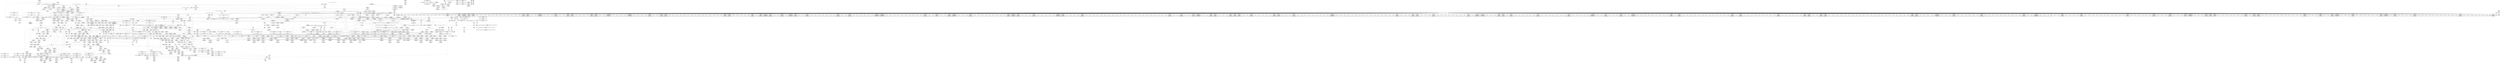 digraph {
	CE0x5cd06c0 [shape=record,shape=Mrecord,label="{CE0x5cd06c0|104:_%struct.inode*,_:_CRE_224,232_|*MultipleSource*|Function::selinux_inode_setotherxattr&Arg::dentry::|Function::selinux_inode_removexattr&Arg::dentry::|Function::dentry_has_perm&Arg::dentry::|security/selinux/hooks.c,1627}"]
	CE0x5d00d50 [shape=record,shape=Mrecord,label="{CE0x5d00d50|12:_i32,_56:_i8*,_:_CRE_944,952_|*MultipleSource*|*LoadInst*|security/selinux/hooks.c,1627|Function::inode_has_perm&Arg::inode::|security/selinux/hooks.c,1611}"]
	CE0x5cfe4f0 [shape=record,shape=Mrecord,label="{CE0x5cfe4f0|12:_i32,_56:_i8*,_:_CRE_903,904_}"]
	CE0x5ca14c0 [shape=record,shape=Mrecord,label="{CE0x5ca14c0|104:_%struct.inode*,_:_CRE_176,177_}"]
	CE0x5c84fe0 [shape=record,shape=Mrecord,label="{CE0x5c84fe0|selinux_inode_setotherxattr:tmp27|security/selinux/hooks.c,2919|*SummSink*}"]
	CE0x5cf5ee0 [shape=record,shape=Mrecord,label="{CE0x5cf5ee0|12:_i32,_56:_i8*,_:_CRE_602,603_}"]
	CE0x5c77c80 [shape=record,shape=Mrecord,label="{CE0x5c77c80|selinux_inode_setotherxattr:call11|security/selinux/hooks.c,2920|*SummSink*}"]
	CE0x5c6cb40 [shape=record,shape=Mrecord,label="{CE0x5c6cb40|dentry_has_perm:tmp3}"]
	CE0x5cdebb0 [shape=record,shape=Mrecord,label="{CE0x5cdebb0|12:_i32,_56:_i8*,_:_CRE_104,112_|*MultipleSource*|*LoadInst*|security/selinux/hooks.c,1627|Function::inode_has_perm&Arg::inode::|security/selinux/hooks.c,1611}"]
	CE0x5ca6180 [shape=record,shape=Mrecord,label="{CE0x5ca6180|selinux_inode_setotherxattr:call14|security/selinux/hooks.c,2922|*SummSink*}"]
	CE0x5d13750 [shape=record,shape=Mrecord,label="{CE0x5d13750|inode_has_perm:tmp9|security/selinux/hooks.c,1611}"]
	CE0x5ca56c0 [shape=record,shape=Mrecord,label="{CE0x5ca56c0|selinux_inode_setotherxattr:tmp35|security/selinux/hooks.c,2922|*SummSource*}"]
	CE0x5cf76a0 [shape=record,shape=Mrecord,label="{CE0x5cf76a0|12:_i32,_56:_i8*,_:_CRE_622,623_}"]
	CE0x5ccded0 [shape=record,shape=Mrecord,label="{CE0x5ccded0|inode_has_perm:bb|*SummSource*}"]
	CE0x5c7aca0 [shape=record,shape=Mrecord,label="{CE0x5c7aca0|selinux_inode_setotherxattr:bb}"]
	CE0x5cd0f30 [shape=record,shape=Mrecord,label="{CE0x5cd0f30|get_current:tmp2|*SummSink*}"]
	CE0x5cd0330 [shape=record,shape=Mrecord,label="{CE0x5cd0330|104:_%struct.inode*,_:_CRE_221,222_}"]
	CE0x5cc4ba0 [shape=record,shape=Mrecord,label="{CE0x5cc4ba0|104:_%struct.inode*,_:_CRE_319,320_}"]
	CE0x5d16990 [shape=record,shape=Mrecord,label="{CE0x5d16990|_ret_i32_%retval.0,_!dbg_!27728|security/selinux/avc.c,775|*SummSink*}"]
	CE0x5c46070 [shape=record,shape=Mrecord,label="{CE0x5c46070|selinux_inode_removexattr:if.end|*SummSource*}"]
	CE0x5c2fc90 [shape=record,shape=Mrecord,label="{CE0x5c2fc90|i64_13|*Constant*|*SummSource*}"]
	CE0x5c6f120 [shape=record,shape=Mrecord,label="{CE0x5c6f120|get_current:bb|*SummSource*}"]
	CE0x5cfdca0 [shape=record,shape=Mrecord,label="{CE0x5cfdca0|12:_i32,_56:_i8*,_:_CRE_896,897_}"]
	CE0x5c40c60 [shape=record,shape=Mrecord,label="{CE0x5c40c60|selinux_inode_setotherxattr:entry}"]
	CE0x5cd1660 [shape=record,shape=Mrecord,label="{CE0x5cd1660|dentry_has_perm:tmp}"]
	CE0x5ce3940 [shape=record,shape=Mrecord,label="{CE0x5ce3940|12:_i32,_56:_i8*,_:_CRE_189,190_}"]
	CE0x5c6d080 [shape=record,shape=Mrecord,label="{CE0x5c6d080|selinux_inode_setotherxattr:return|*SummSink*}"]
	CE0x5c6e3a0 [shape=record,shape=Mrecord,label="{CE0x5c6e3a0|i64*_getelementptr_inbounds_(_25_x_i64_,_25_x_i64_*___llvm_gcov_ctr237,_i64_0,_i64_24)|*Constant*|*SummSink*}"]
	CE0x5c9e4f0 [shape=record,shape=Mrecord,label="{CE0x5c9e4f0|104:_%struct.inode*,_:_CRE_24,40_|*MultipleSource*|Function::selinux_inode_setotherxattr&Arg::dentry::|Function::selinux_inode_removexattr&Arg::dentry::|Function::dentry_has_perm&Arg::dentry::|security/selinux/hooks.c,1627}"]
	CE0x5d04610 [shape=record,shape=Mrecord,label="{CE0x5d04610|28:_i32,_32:_i16,_:_CRE_32,34_|*MultipleSource*|*LoadInst*|security/selinux/hooks.c,1615|security/selinux/hooks.c,1615|security/selinux/hooks.c,1617}"]
	CE0x5c42760 [shape=record,shape=Mrecord,label="{CE0x5c42760|GLOBAL:selinux_inode_setotherxattr.__warned|Global_var:selinux_inode_setotherxattr.__warned}"]
	CE0x5c6e600 [shape=record,shape=Mrecord,label="{CE0x5c6e600|selinux_inode_setotherxattr:tmp49|security/selinux/hooks.c,2932}"]
	CE0x5c4fc20 [shape=record,shape=Mrecord,label="{CE0x5c4fc20|get_current:tmp|*SummSource*}"]
	CE0x5cbfb00 [shape=record,shape=Mrecord,label="{CE0x5cbfb00|dentry_has_perm:call|security/selinux/hooks.c,1632|*SummSink*}"]
	CE0x5cf1280 [shape=record,shape=Mrecord,label="{CE0x5cf1280|12:_i32,_56:_i8*,_:_CRE_508,512_|*MultipleSource*|*LoadInst*|security/selinux/hooks.c,1627|Function::inode_has_perm&Arg::inode::|security/selinux/hooks.c,1611}"]
	CE0x5d1ed30 [shape=record,shape=Mrecord,label="{CE0x5d1ed30|__validate_creds:tmp7|include/linux/cred.h,174|*SummSink*}"]
	CE0x5ce8a20 [shape=record,shape=Mrecord,label="{CE0x5ce8a20|12:_i32,_56:_i8*,_:_CRE_280,281_}"]
	CE0x5d06460 [shape=record,shape=Mrecord,label="{CE0x5d06460|inode_has_perm:call|security/selinux/hooks.c,1614|*SummSink*}"]
	CE0x5d002a0 [shape=record,shape=Mrecord,label="{CE0x5d002a0|12:_i32,_56:_i8*,_:_CRE_928,929_}"]
	CE0x5d21990 [shape=record,shape=Mrecord,label="{CE0x5d21990|GLOBAL:__invalid_creds|*Constant*|*SummSource*}"]
	CE0x5c74620 [shape=record,shape=Mrecord,label="{CE0x5c74620|inode_has_perm:adp|Function::inode_has_perm&Arg::adp::}"]
	CE0x5cf23b0 [shape=record,shape=Mrecord,label="{CE0x5cf23b0|12:_i32,_56:_i8*,_:_CRE_553,554_}"]
	CE0x5c9fd20 [shape=record,shape=Mrecord,label="{CE0x5c9fd20|104:_%struct.inode*,_:_CRE_153,154_}"]
	CE0x5d12ab0 [shape=record,shape=Mrecord,label="{CE0x5d12ab0|inode_has_perm:tmp8|security/selinux/hooks.c,1611}"]
	CE0x5c1f920 [shape=record,shape=Mrecord,label="{CE0x5c1f920|COLLAPSED:_GIRE_selinux_xfrm_refcount_global_%struct.atomic_t_zeroinitializer,_align_4:_elem_0:default:}"]
	CE0x5c825d0 [shape=record,shape=Mrecord,label="{CE0x5c825d0|_call_void___validate_creds(%struct.cred*_%cred,_i8*_getelementptr_inbounds_(_25_x_i8_,_25_x_i8_*_.str3,_i32_0,_i32_0),_i32_1609)_#10,_!dbg_!27719|security/selinux/hooks.c,1609|*SummSource*}"]
	CE0x5cf90f0 [shape=record,shape=Mrecord,label="{CE0x5cf90f0|12:_i32,_56:_i8*,_:_CRE_712,728_|*MultipleSource*|*LoadInst*|security/selinux/hooks.c,1627|Function::inode_has_perm&Arg::inode::|security/selinux/hooks.c,1611}"]
	CE0x5cfd6b0 [shape=record,shape=Mrecord,label="{CE0x5cfd6b0|12:_i32,_56:_i8*,_:_CRE_891,892_}"]
	CE0x5c44040 [shape=record,shape=Mrecord,label="{CE0x5c44040|GLOBAL:get_current|*Constant*|*SummSink*}"]
	CE0x5c48980 [shape=record,shape=Mrecord,label="{CE0x5c48980|_call_void_mcount()_#3}"]
	CE0x5cfd1f0 [shape=record,shape=Mrecord,label="{CE0x5cfd1f0|12:_i32,_56:_i8*,_:_CRE_887,888_}"]
	CE0x5c2c1d0 [shape=record,shape=Mrecord,label="{CE0x5c2c1d0|selinux_inode_setotherxattr:if.end18}"]
	CE0x5c6f0b0 [shape=record,shape=Mrecord,label="{CE0x5c6f0b0|get_current:bb}"]
	CE0x5c6acf0 [shape=record,shape=Mrecord,label="{CE0x5c6acf0|selinux_inode_setotherxattr:tmp14|security/selinux/hooks.c,2915|*SummSink*}"]
	CE0x5c43880 [shape=record,shape=Mrecord,label="{CE0x5c43880|selinux_inode_removexattr:tmp4|security/selinux/hooks.c,3055}"]
	CE0x5c77de0 [shape=record,shape=Mrecord,label="{CE0x5c77de0|GLOBAL:capable|*Constant*}"]
	CE0x5c3f8d0 [shape=record,shape=Mrecord,label="{CE0x5c3f8d0|selinux_inode_setotherxattr:call5|security/selinux/hooks.c,2917|*SummSource*}"]
	CE0x5ca9290 [shape=record,shape=Mrecord,label="{CE0x5ca9290|selinux_inode_setotherxattr:tmp41|security/selinux/hooks.c,2925|*SummSource*}"]
	CE0x5c329f0 [shape=record,shape=Mrecord,label="{CE0x5c329f0|i64*_getelementptr_inbounds_(_2_x_i64_,_2_x_i64_*___llvm_gcov_ctr98,_i64_0,_i64_1)|*Constant*|*SummSink*}"]
	CE0x5ca83d0 [shape=record,shape=Mrecord,label="{CE0x5ca83d0|selinux_inode_setotherxattr:tmp39|security/selinux/hooks.c,2922|*SummSink*}"]
	CE0x5c52720 [shape=record,shape=Mrecord,label="{CE0x5c52720|inode_has_perm:if.then}"]
	CE0x5cb05f0 [shape=record,shape=Mrecord,label="{CE0x5cb05f0|cred_sid:tmp6|security/selinux/hooks.c,197|*SummSink*}"]
	CE0x5c5a660 [shape=record,shape=Mrecord,label="{CE0x5c5a660|selinux_inode_setotherxattr:tmp8|security/selinux/hooks.c,2915|*SummSink*}"]
	CE0x5d10c90 [shape=record,shape=Mrecord,label="{CE0x5d10c90|inode_has_perm:conv|security/selinux/hooks.c,1611}"]
	CE0x5ce2a60 [shape=record,shape=Mrecord,label="{CE0x5ce2a60|12:_i32,_56:_i8*,_:_CRE_180,181_}"]
	CE0x5c79910 [shape=record,shape=Mrecord,label="{CE0x5c79910|selinux_inode_setotherxattr:tmp30|security/selinux/hooks.c,2920|*SummSource*}"]
	CE0x5c37ca0 [shape=record,shape=Mrecord,label="{CE0x5c37ca0|GLOBAL:__llvm_gcov_ctr241|Global_var:__llvm_gcov_ctr241|*SummSink*}"]
	CE0x5d03070 [shape=record,shape=Mrecord,label="{CE0x5d03070|i64*_getelementptr_inbounds_(_8_x_i64_,_8_x_i64_*___llvm_gcov_ctr154,_i64_0,_i64_6)|*Constant*|*SummSource*}"]
	CE0x5cff920 [shape=record,shape=Mrecord,label="{CE0x5cff920|12:_i32,_56:_i8*,_:_CRE_920,921_}"]
	CE0x5cccf50 [shape=record,shape=Mrecord,label="{CE0x5cccf50|inode_has_perm:do.end}"]
	CE0x5c40320 [shape=record,shape=Mrecord,label="{CE0x5c40320|selinux_inode_setotherxattr:tobool6|security/selinux/hooks.c,2917|*SummSource*}"]
	CE0x5c78d00 [shape=record,shape=Mrecord,label="{CE0x5c78d00|selinux_inode_setotherxattr:tmp28|security/selinux/hooks.c,2920}"]
	CE0x5d071d0 [shape=record,shape=Mrecord,label="{CE0x5d071d0|_ret_i32_%tmp6,_!dbg_!27716|security/selinux/hooks.c,197}"]
	CE0x5c1b0d0 [shape=record,shape=Mrecord,label="{CE0x5c1b0d0|i8*_getelementptr_inbounds_(_25_x_i8_,_25_x_i8_*_.str3,_i32_0,_i32_0)|*Constant*|*SummSink*}"]
	CE0x5c7e450 [shape=record,shape=Mrecord,label="{CE0x5c7e450|i64*_getelementptr_inbounds_(_25_x_i64_,_25_x_i64_*___llvm_gcov_ctr237,_i64_0,_i64_1)|*Constant*}"]
	CE0x5c54960 [shape=record,shape=Mrecord,label="{CE0x5c54960|GLOBAL:__llvm_gcov_ctr237|Global_var:__llvm_gcov_ctr237|*SummSource*}"]
	CE0x5c84830 [shape=record,shape=Mrecord,label="{CE0x5c84830|selinux_inode_setotherxattr:tmp26|security/selinux/hooks.c,2919|*SummSource*}"]
	CE0x5c1adf0 [shape=record,shape=Mrecord,label="{CE0x5c1adf0|i8*_getelementptr_inbounds_(_25_x_i8_,_25_x_i8_*_.str3,_i32_0,_i32_0)|*Constant*}"]
	CE0x5d06ed0 [shape=record,shape=Mrecord,label="{CE0x5d06ed0|cred_sid:cred|Function::cred_sid&Arg::cred::}"]
	CE0x5d1bf80 [shape=record,shape=Mrecord,label="{CE0x5d1bf80|i32_(i32,_i32,_i16,_i32,_%struct.common_audit_data*)*_bitcast_(i32_(i32,_i32,_i16,_i32,_%struct.common_audit_data.495*)*_avc_has_perm_to_i32_(i32,_i32,_i16,_i32,_%struct.common_audit_data*)*)|*Constant*|*SummSink*}"]
	CE0x5d1bbf0 [shape=record,shape=Mrecord,label="{CE0x5d1bbf0|i32_(i32,_i32,_i16,_i32,_%struct.common_audit_data*)*_bitcast_(i32_(i32,_i32,_i16,_i32,_%struct.common_audit_data.495*)*_avc_has_perm_to_i32_(i32,_i32,_i16,_i32,_%struct.common_audit_data*)*)|*Constant*}"]
	CE0x5c25f70 [shape=record,shape=Mrecord,label="{CE0x5c25f70|i64_2|*Constant*}"]
	CE0x5ca2330 [shape=record,shape=Mrecord,label="{CE0x5ca2330|104:_%struct.inode*,_:_CRE_189,190_}"]
	CE0x5c7ae20 [shape=record,shape=Mrecord,label="{CE0x5c7ae20|selinux_inode_setotherxattr:bb|*SummSource*}"]
	CE0x5ce1890 [shape=record,shape=Mrecord,label="{CE0x5ce1890|12:_i32,_56:_i8*,_:_CRE_165,166_}"]
	CE0x5c2ba60 [shape=record,shape=Mrecord,label="{CE0x5c2ba60|selinux_inode_setotherxattr:tmp5|security/selinux/hooks.c,2915|*SummSource*}"]
	CE0x5cf7440 [shape=record,shape=Mrecord,label="{CE0x5cf7440|12:_i32,_56:_i8*,_:_CRE_620,621_}"]
	CE0x5cae620 [shape=record,shape=Mrecord,label="{CE0x5cae620|dentry_has_perm:cred|Function::dentry_has_perm&Arg::cred::}"]
	CE0x5cb0480 [shape=record,shape=Mrecord,label="{CE0x5cb0480|cred_sid:tmp6|security/selinux/hooks.c,197|*SummSource*}"]
	CE0x5c515f0 [shape=record,shape=Mrecord,label="{CE0x5c515f0|get_current:tmp3|*SummSink*}"]
	CE0x5ccfe70 [shape=record,shape=Mrecord,label="{CE0x5ccfe70|104:_%struct.inode*,_:_CRE_217,218_}"]
	CE0x5cfc150 [shape=record,shape=Mrecord,label="{CE0x5cfc150|12:_i32,_56:_i8*,_:_CRE_873,874_}"]
	CE0x5ca27f0 [shape=record,shape=Mrecord,label="{CE0x5ca27f0|104:_%struct.inode*,_:_CRE_193,194_}"]
	CE0x5ce2df0 [shape=record,shape=Mrecord,label="{CE0x5ce2df0|12:_i32,_56:_i8*,_:_CRE_183,184_}"]
	CE0x5c39800 [shape=record,shape=Mrecord,label="{CE0x5c39800|selinux_inode_setotherxattr:tmp21|security/selinux/hooks.c,2917|*SummSource*}"]
	CE0x5cac950 [shape=record,shape=Mrecord,label="{CE0x5cac950|i64*_getelementptr_inbounds_(_25_x_i64_,_25_x_i64_*___llvm_gcov_ctr237,_i64_0,_i64_23)|*Constant*|*SummSource*}"]
	CE0x5d003d0 [shape=record,shape=Mrecord,label="{CE0x5d003d0|12:_i32,_56:_i8*,_:_CRE_929,930_}"]
	CE0x5ce1170 [shape=record,shape=Mrecord,label="{CE0x5ce1170|12:_i32,_56:_i8*,_:_CRE_159,160_}"]
	CE0x5ca1880 [shape=record,shape=Mrecord,label="{CE0x5ca1880|104:_%struct.inode*,_:_CRE_180,181_}"]
	CE0x5ce4650 [shape=record,shape=Mrecord,label="{CE0x5ce4650|12:_i32,_56:_i8*,_:_CRE_200,201_}"]
	CE0x5d21920 [shape=record,shape=Mrecord,label="{CE0x5d21920|_call_void___invalid_creds(%struct.cred*_%cred,_i8*_%file,_i32_%line)_#10,_!dbg_!27721|include/linux/cred.h,174|*SummSource*}"]
	"CONST[source:0(mediator),value:0(static)][purpose:{operation}]"
	CE0x5d20d90 [shape=record,shape=Mrecord,label="{CE0x5d20d90|__validate_creds:tmp2|include/linux/cred.h,173|*SummSink*}"]
	CE0x5c40560 [shape=record,shape=Mrecord,label="{CE0x5c40560|selinux_inode_setotherxattr:tobool6|security/selinux/hooks.c,2917|*SummSink*}"]
	CE0x5cdb340 [shape=record,shape=Mrecord,label="{CE0x5cdb340|__validate_creds:conv|include/linux/cred.h,173}"]
	CE0x5d20880 [shape=record,shape=Mrecord,label="{CE0x5d20880|i32_3|*Constant*|*SummSink*}"]
	CE0x5c7e780 [shape=record,shape=Mrecord,label="{CE0x5c7e780|i64*_getelementptr_inbounds_(_25_x_i64_,_25_x_i64_*___llvm_gcov_ctr237,_i64_0,_i64_1)|*Constant*|*SummSource*}"]
	CE0x5caa620 [shape=record,shape=Mrecord,label="{CE0x5caa620|selinux_inode_setotherxattr:tmp43|*SummSink*}"]
	CE0x5c31ee0 [shape=record,shape=Mrecord,label="{CE0x5c31ee0|i64*_getelementptr_inbounds_(_2_x_i64_,_2_x_i64_*___llvm_gcov_ctr98,_i64_0,_i64_1)|*Constant*|*SummSource*}"]
	CE0x5ce94d0 [shape=record,shape=Mrecord,label="{CE0x5ce94d0|12:_i32,_56:_i8*,_:_CRE_289,290_}"]
	CE0x5c44410 [shape=record,shape=Mrecord,label="{CE0x5c44410|get_current:entry|*SummSource*}"]
	CE0x5cbf730 [shape=record,shape=Mrecord,label="{CE0x5cbf730|dentry_has_perm:dentry1|security/selinux/hooks.c,1631}"]
	CE0x5c78530 [shape=record,shape=Mrecord,label="{CE0x5c78530|i32_31|*Constant*|*SummSink*}"]
	CE0x5ccae10 [shape=record,shape=Mrecord,label="{CE0x5ccae10|inode_has_perm:tmp}"]
	CE0x5c24f80 [shape=record,shape=Mrecord,label="{CE0x5c24f80|selinux_inode_setotherxattr:do.end|*SummSource*}"]
	CE0x5d06df0 [shape=record,shape=Mrecord,label="{CE0x5d06df0|cred_sid:entry|*SummSink*}"]
	CE0x5c49f00 [shape=record,shape=Mrecord,label="{CE0x5c49f00|i64*_getelementptr_inbounds_(_6_x_i64_,_6_x_i64_*___llvm_gcov_ctr241,_i64_0,_i64_4)|*Constant*}"]
	CE0x5d1f010 [shape=record,shape=Mrecord,label="{CE0x5d1f010|GLOBAL:__invalid_creds|*Constant*}"]
	CE0x5c4cdd0 [shape=record,shape=Mrecord,label="{CE0x5c4cdd0|selinux_inode_setotherxattr:tmp18|security/selinux/hooks.c,2915|*SummSource*}"]
	CE0x5d126f0 [shape=record,shape=Mrecord,label="{CE0x5d126f0|inode_has_perm:tobool2|security/selinux/hooks.c,1611|*SummSink*}"]
	CE0x5d1b0d0 [shape=record,shape=Mrecord,label="{CE0x5d1b0d0|inode_has_perm:sclass|security/selinux/hooks.c,1617|*SummSource*}"]
	CE0x5ca0950 [shape=record,shape=Mrecord,label="{CE0x5ca0950|104:_%struct.inode*,_:_CRE_166,167_}"]
	CE0x5cc4940 [shape=record,shape=Mrecord,label="{CE0x5cc4940|104:_%struct.inode*,_:_CRE_317,318_}"]
	CE0x5c6d870 [shape=record,shape=Mrecord,label="{CE0x5c6d870|i32_-1|*Constant*}"]
	CE0x5cf9970 [shape=record,shape=Mrecord,label="{CE0x5cf9970|12:_i32,_56:_i8*,_:_CRE_752,756_|*MultipleSource*|*LoadInst*|security/selinux/hooks.c,1627|Function::inode_has_perm&Arg::inode::|security/selinux/hooks.c,1611}"]
	CE0x5ca71a0 [shape=record,shape=Mrecord,label="{CE0x5ca71a0|selinux_inode_setotherxattr:tmp36|security/selinux/hooks.c,2922|*SummSource*}"]
	CE0x5d08690 [shape=record,shape=Mrecord,label="{CE0x5d08690|inode_has_perm:sid3|security/selinux/hooks.c,1617}"]
	CE0x5c57430 [shape=record,shape=Mrecord,label="{CE0x5c57430|dentry_has_perm:ad|security/selinux/hooks.c, 1628}"]
	CE0x5ca7cb0 [shape=record,shape=Mrecord,label="{CE0x5ca7cb0|selinux_inode_setotherxattr:tmp38|security/selinux/hooks.c,2922|*SummSource*}"]
	CE0x5c7c500 [shape=record,shape=Mrecord,label="{CE0x5c7c500|selinux_inode_setotherxattr:land.lhs.true|*SummSink*}"]
	CE0x5d0c780 [shape=record,shape=Mrecord,label="{CE0x5d0c780|inode_has_perm:tmp17|security/selinux/hooks.c,1617|*SummSource*}"]
	CE0x5cdabd0 [shape=record,shape=Mrecord,label="{CE0x5cdabd0|cred_sid:security|security/selinux/hooks.c,196}"]
	CE0x5cc2da0 [shape=record,shape=Mrecord,label="{CE0x5cc2da0|104:_%struct.inode*,_:_CRE_272,280_|*MultipleSource*|Function::selinux_inode_setotherxattr&Arg::dentry::|Function::selinux_inode_removexattr&Arg::dentry::|Function::dentry_has_perm&Arg::dentry::|security/selinux/hooks.c,1627}"]
	CE0x5cfe160 [shape=record,shape=Mrecord,label="{CE0x5cfe160|12:_i32,_56:_i8*,_:_CRE_900,901_}"]
	CE0x5cae5b0 [shape=record,shape=Mrecord,label="{CE0x5cae5b0|dentry_has_perm:entry|*SummSink*}"]
	CE0x5c1b240 [shape=record,shape=Mrecord,label="{CE0x5c1b240|GLOBAL:lockdep_rcu_suspicious|*Constant*}"]
	CE0x5c50510 [shape=record,shape=Mrecord,label="{CE0x5c50510|COLLAPSED:_GCMRE___llvm_gcov_ctr153_internal_global_2_x_i64_zeroinitializer:_elem_0:default:}"]
	CE0x5cca250 [shape=record,shape=Mrecord,label="{CE0x5cca250|__validate_creds:expval|include/linux/cred.h,173}"]
	CE0x5c6e2a0 [shape=record,shape=Mrecord,label="{CE0x5c6e2a0|i64*_getelementptr_inbounds_(_25_x_i64_,_25_x_i64_*___llvm_gcov_ctr237,_i64_0,_i64_24)|*Constant*|*SummSource*}"]
	CE0x5cc4050 [shape=record,shape=Mrecord,label="{CE0x5cc4050|104:_%struct.inode*,_:_CRE_309,310_}"]
	CE0x5cfdb70 [shape=record,shape=Mrecord,label="{CE0x5cfdb70|12:_i32,_56:_i8*,_:_CRE_895,896_}"]
	CE0x5c83620 [shape=record,shape=Mrecord,label="{CE0x5c83620|selinux_inode_setotherxattr:tmp24|security/selinux/hooks.c,2919}"]
	CE0x5c2a7d0 [shape=record,shape=Mrecord,label="{CE0x5c2a7d0|i8*_getelementptr_inbounds_(_45_x_i8_,_45_x_i8_*_.str12,_i32_0,_i32_0)|*Constant*}"]
	CE0x5cab080 [shape=record,shape=Mrecord,label="{CE0x5cab080|i64*_getelementptr_inbounds_(_25_x_i64_,_25_x_i64_*___llvm_gcov_ctr237,_i64_0,_i64_22)|*Constant*|*SummSource*}"]
	CE0x5d02110 [shape=record,shape=Mrecord,label="{CE0x5d02110|12:_i32,_56:_i8*,_:_CRE_988,992_|*MultipleSource*|*LoadInst*|security/selinux/hooks.c,1627|Function::inode_has_perm&Arg::inode::|security/selinux/hooks.c,1611}"]
	CE0x5caac70 [shape=record,shape=Mrecord,label="{CE0x5caac70|i64*_getelementptr_inbounds_(_25_x_i64_,_25_x_i64_*___llvm_gcov_ctr237,_i64_0,_i64_22)|*Constant*}"]
	CE0x5c55b80 [shape=record,shape=Mrecord,label="{CE0x5c55b80|_call_void_mcount()_#3}"]
	CE0x5ca15b0 [shape=record,shape=Mrecord,label="{CE0x5ca15b0|104:_%struct.inode*,_:_CRE_177,178_}"]
	CE0x5cf57c0 [shape=record,shape=Mrecord,label="{CE0x5cf57c0|12:_i32,_56:_i8*,_:_CRE_596,597_}"]
	CE0x5cf4390 [shape=record,shape=Mrecord,label="{CE0x5cf4390|12:_i32,_56:_i8*,_:_CRE_579,580_}"]
	CE0x5ccca80 [shape=record,shape=Mrecord,label="{CE0x5ccca80|_call_void_mcount()_#3|*SummSource*}"]
	CE0x5c51370 [shape=record,shape=Mrecord,label="{CE0x5c51370|selinux_inode_setotherxattr:tmp7|security/selinux/hooks.c,2915|*SummSource*}"]
	CE0x5c1a8f0 [shape=record,shape=Mrecord,label="{CE0x5c1a8f0|_call_void_lockdep_rcu_suspicious(i8*_getelementptr_inbounds_(_25_x_i8_,_25_x_i8_*_.str3,_i32_0,_i32_0),_i32_2915,_i8*_getelementptr_inbounds_(_45_x_i8_,_45_x_i8_*_.str12,_i32_0,_i32_0))_#10,_!dbg_!27729|security/selinux/hooks.c,2915|*SummSource*}"]
	CE0x5c34a00 [shape=record,shape=Mrecord,label="{CE0x5c34a00|selinux_inode_removexattr:tmp6|security/selinux/hooks.c,3056|*SummSink*}"]
	CE0x5ce93a0 [shape=record,shape=Mrecord,label="{CE0x5ce93a0|12:_i32,_56:_i8*,_:_CRE_288,289_}"]
	CE0x5c4daf0 [shape=record,shape=Mrecord,label="{CE0x5c4daf0|selinux_inode_setotherxattr:tmp19|security/selinux/hooks.c,2915|*SummSource*}"]
	CE0x5c78200 [shape=record,shape=Mrecord,label="{CE0x5c78200|GLOBAL:capable|*Constant*|*SummSink*}"]
	CE0x5c7b010 [shape=record,shape=Mrecord,label="{CE0x5c7b010|dentry_has_perm:tmp1}"]
	CE0x5c9d060 [shape=record,shape=Mrecord,label="{CE0x5c9d060|dentry_has_perm:type|security/selinux/hooks.c,1630|*SummSink*}"]
	CE0x5c31780 [shape=record,shape=Mrecord,label="{CE0x5c31780|i32_0|*Constant*|*SummSink*}"]
	CE0x5ce4520 [shape=record,shape=Mrecord,label="{CE0x5ce4520|12:_i32,_56:_i8*,_:_CRE_199,200_}"]
	CE0x5d17800 [shape=record,shape=Mrecord,label="{CE0x5d17800|inode_has_perm:tmp19|security/selinux/hooks.c,1618|*SummSource*}"]
	CE0x5ce87c0 [shape=record,shape=Mrecord,label="{CE0x5ce87c0|12:_i32,_56:_i8*,_:_CRE_278,279_}"]
	CE0x5cf5b50 [shape=record,shape=Mrecord,label="{CE0x5cf5b50|12:_i32,_56:_i8*,_:_CRE_599,600_}"]
	CE0x5cf3420 [shape=record,shape=Mrecord,label="{CE0x5cf3420|12:_i32,_56:_i8*,_:_CRE_566,567_}"]
	CE0x5c6bae0 [shape=record,shape=Mrecord,label="{CE0x5c6bae0|selinux_inode_setotherxattr:tmp16|security/selinux/hooks.c,2915}"]
	CE0x5cf6600 [shape=record,shape=Mrecord,label="{CE0x5cf6600|12:_i32,_56:_i8*,_:_CRE_608,609_}"]
	CE0x5cfac60 [shape=record,shape=Mrecord,label="{CE0x5cfac60|12:_i32,_56:_i8*,_:_CRE_832,840_|*MultipleSource*|*LoadInst*|security/selinux/hooks.c,1627|Function::inode_has_perm&Arg::inode::|security/selinux/hooks.c,1611}"]
	CE0x5c99e30 [shape=record,shape=Mrecord,label="{CE0x5c99e30|104:_%struct.inode*,_:_CRE_104,112_|*MultipleSource*|Function::selinux_inode_setotherxattr&Arg::dentry::|Function::selinux_inode_removexattr&Arg::dentry::|Function::dentry_has_perm&Arg::dentry::|security/selinux/hooks.c,1627}"]
	CE0x5c2feb0 [shape=record,shape=Mrecord,label="{CE0x5c2feb0|selinux_inode_setotherxattr:tmp25|security/selinux/hooks.c,2919}"]
	CE0x5cf6d20 [shape=record,shape=Mrecord,label="{CE0x5cf6d20|12:_i32,_56:_i8*,_:_CRE_614,615_}"]
	CE0x5c34990 [shape=record,shape=Mrecord,label="{CE0x5c34990|selinux_inode_removexattr:tmp6|security/selinux/hooks.c,3056|*SummSource*}"]
	CE0x5cf0700 [shape=record,shape=Mrecord,label="{CE0x5cf0700|12:_i32,_56:_i8*,_:_CRE_484,485_}"]
	CE0x5c1f420 [shape=record,shape=Mrecord,label="{CE0x5c1f420|selinux_inode_setotherxattr:tmp3|*SummSink*}"]
	CE0x5c768d0 [shape=record,shape=Mrecord,label="{CE0x5c768d0|_ret_void,_!dbg_!27722|include/linux/cred.h,175}"]
	CE0x5d00040 [shape=record,shape=Mrecord,label="{CE0x5d00040|12:_i32,_56:_i8*,_:_CRE_926,927_}"]
	CE0x5c54290 [shape=record,shape=Mrecord,label="{CE0x5c54290|i64_2|*Constant*}"]
	CE0x5cf50a0 [shape=record,shape=Mrecord,label="{CE0x5cf50a0|12:_i32,_56:_i8*,_:_CRE_590,591_}"]
	CE0x5c296b0 [shape=record,shape=Mrecord,label="{CE0x5c296b0|selinux_inode_removexattr:retval.0|*SummSink*}"]
	CE0x5c2a950 [shape=record,shape=Mrecord,label="{CE0x5c2a950|i8*_getelementptr_inbounds_(_45_x_i8_,_45_x_i8_*_.str12,_i32_0,_i32_0)|*Constant*|*SummSink*}"]
	CE0x5ccc8e0 [shape=record,shape=Mrecord,label="{CE0x5ccc8e0|__validate_creds:line|Function::__validate_creds&Arg::line::}"]
	CE0x5d18a70 [shape=record,shape=Mrecord,label="{CE0x5d18a70|__validate_creds:tmp2|include/linux/cred.h,173|*SummSource*}"]
	CE0x5cc0e60 [shape=record,shape=Mrecord,label="{CE0x5cc0e60|dentry_has_perm:type|security/selinux/hooks.c,1630}"]
	CE0x5c37150 [shape=record,shape=Mrecord,label="{CE0x5c37150|selinux_inode_removexattr:if.then}"]
	CE0x5ce4780 [shape=record,shape=Mrecord,label="{CE0x5ce4780|12:_i32,_56:_i8*,_:_CRE_201,202_}"]
	CE0x5caa480 [shape=record,shape=Mrecord,label="{CE0x5caa480|selinux_inode_setotherxattr:tmp43|*SummSource*}"]
	CE0x5c57510 [shape=record,shape=Mrecord,label="{CE0x5c57510|dentry_has_perm:ad|security/selinux/hooks.c, 1628|*SummSink*}"]
	CE0x5ccaae0 [shape=record,shape=Mrecord,label="{CE0x5ccaae0|i32_22|*Constant*}"]
	CE0x5caf1a0 [shape=record,shape=Mrecord,label="{CE0x5caf1a0|i32_32|*Constant*|*SummSource*}"]
	CE0x5d1dad0 [shape=record,shape=Mrecord,label="{CE0x5d1dad0|__validate_creds:tmp5|include/linux/cred.h,173|*SummSink*}"]
	CE0x5d17e20 [shape=record,shape=Mrecord,label="{CE0x5d17e20|inode_has_perm:tmp20|security/selinux/hooks.c,1618|*SummSource*}"]
	CE0x5c1b3e0 [shape=record,shape=Mrecord,label="{CE0x5c1b3e0|GLOBAL:lockdep_rcu_suspicious|*Constant*|*SummSink*}"]
	CE0x5cf7b60 [shape=record,shape=Mrecord,label="{CE0x5cf7b60|12:_i32,_56:_i8*,_:_CRE_640,648_|*MultipleSource*|*LoadInst*|security/selinux/hooks.c,1627|Function::inode_has_perm&Arg::inode::|security/selinux/hooks.c,1611}"]
	CE0x5d16500 [shape=record,shape=Mrecord,label="{CE0x5d16500|avc_has_perm:auditdata|Function::avc_has_perm&Arg::auditdata::|*SummSource*}"]
	CE0x5cea7d0 [shape=record,shape=Mrecord,label="{CE0x5cea7d0|12:_i32,_56:_i8*,_:_CRE_305,306_}"]
	CE0x5cfd450 [shape=record,shape=Mrecord,label="{CE0x5cfd450|12:_i32,_56:_i8*,_:_CRE_889,890_}"]
	CE0x5c82b70 [shape=record,shape=Mrecord,label="{CE0x5c82b70|inode_has_perm:tmp2}"]
	CE0x5cf7d70 [shape=record,shape=Mrecord,label="{CE0x5cf7d70|12:_i32,_56:_i8*,_:_CRE_648,656_|*MultipleSource*|*LoadInst*|security/selinux/hooks.c,1627|Function::inode_has_perm&Arg::inode::|security/selinux/hooks.c,1611}"]
	CE0x5d1b560 [shape=record,shape=Mrecord,label="{CE0x5d1b560|inode_has_perm:tmp18|security/selinux/hooks.c,1617|*SummSink*}"]
	CE0x5ca6c90 [shape=record,shape=Mrecord,label="{CE0x5ca6c90|i64_18|*Constant*|*SummSink*}"]
	CE0x5ce68e0 [shape=record,shape=Mrecord,label="{CE0x5ce68e0|12:_i32,_56:_i8*,_:_CRE_252,253_}"]
	CE0x5c2bf70 [shape=record,shape=Mrecord,label="{CE0x5c2bf70|selinux_inode_setotherxattr:tmp6|security/selinux/hooks.c,2915|*SummSource*}"]
	CE0x5d15b30 [shape=record,shape=Mrecord,label="{CE0x5d15b30|inode_has_perm:tmp12|security/selinux/hooks.c,1612|*SummSource*}"]
	CE0x5c59500 [shape=record,shape=Mrecord,label="{CE0x5c59500|i64*_getelementptr_inbounds_(_2_x_i64_,_2_x_i64_*___llvm_gcov_ctr153,_i64_0,_i64_1)|*Constant*|*SummSource*}"]
	CE0x5d19220 [shape=record,shape=Mrecord,label="{CE0x5d19220|__validate_creds:bb|*SummSink*}"]
	CE0x5c54e20 [shape=record,shape=Mrecord,label="{CE0x5c54e20|selinux_inode_setotherxattr:tmp|*SummSource*}"]
	CE0x5c4e1f0 [shape=record,shape=Mrecord,label="{CE0x5c4e1f0|selinux_inode_setotherxattr:if.then7}"]
	CE0x5ccf750 [shape=record,shape=Mrecord,label="{CE0x5ccf750|104:_%struct.inode*,_:_CRE_211,212_}"]
	CE0x5c49e90 [shape=record,shape=Mrecord,label="{CE0x5c49e90|i64*_getelementptr_inbounds_(_6_x_i64_,_6_x_i64_*___llvm_gcov_ctr241,_i64_0,_i64_4)|*Constant*|*SummSink*}"]
	CE0x5cccbb0 [shape=record,shape=Mrecord,label="{CE0x5cccbb0|i32_0|*Constant*}"]
	CE0x5c7eaa0 [shape=record,shape=Mrecord,label="{CE0x5c7eaa0|dentry_has_perm:bb|*SummSink*}"]
	CE0x5c489f0 [shape=record,shape=Mrecord,label="{CE0x5c489f0|selinux_inode_removexattr:tmp1}"]
	CE0x5c780d0 [shape=record,shape=Mrecord,label="{CE0x5c780d0|GLOBAL:capable|*Constant*|*SummSource*}"]
	CE0x5c38d20 [shape=record,shape=Mrecord,label="{CE0x5c38d20|i64_11|*Constant*|*SummSource*}"]
	CE0x5c79290 [shape=record,shape=Mrecord,label="{CE0x5c79290|selinux_inode_setotherxattr:tmp29|security/selinux/hooks.c,2920|*SummSource*}"]
	CE0x5ca7080 [shape=record,shape=Mrecord,label="{CE0x5ca7080|selinux_inode_setotherxattr:tmp36|security/selinux/hooks.c,2922}"]
	CE0x5d07090 [shape=record,shape=Mrecord,label="{CE0x5d07090|cred_sid:cred|Function::cred_sid&Arg::cred::|*SummSource*}"]
	CE0x5c83ae0 [shape=record,shape=Mrecord,label="{CE0x5c83ae0|12:_i32,_56:_i8*,_:_CRE_64,72_|*MultipleSource*|*LoadInst*|security/selinux/hooks.c,1627|Function::inode_has_perm&Arg::inode::|security/selinux/hooks.c,1611}"]
	CE0x5c9f270 [shape=record,shape=Mrecord,label="{CE0x5c9f270|104:_%struct.inode*,_:_CRE_80,88_|*MultipleSource*|Function::selinux_inode_setotherxattr&Arg::dentry::|Function::selinux_inode_removexattr&Arg::dentry::|Function::dentry_has_perm&Arg::dentry::|security/selinux/hooks.c,1627}"]
	CE0x5ce8b50 [shape=record,shape=Mrecord,label="{CE0x5ce8b50|12:_i32,_56:_i8*,_:_CRE_281,282_}"]
	CE0x5c56680 [shape=record,shape=Mrecord,label="{CE0x5c56680|i64*_getelementptr_inbounds_(_25_x_i64_,_25_x_i64_*___llvm_gcov_ctr237,_i64_0,_i64_0)|*Constant*|*SummSource*}"]
	CE0x5caa870 [shape=record,shape=Mrecord,label="{CE0x5caa870|selinux_inode_setotherxattr:tmp44|security/selinux/hooks.c,2927}"]
	CE0x5c4f030 [shape=record,shape=Mrecord,label="{CE0x5c4f030|selinux_inode_setotherxattr:tobool1|security/selinux/hooks.c,2915|*SummSink*}"]
	CE0x5ca9ed0 [shape=record,shape=Mrecord,label="{CE0x5ca9ed0|selinux_inode_setotherxattr:tmp42|*SummSource*}"]
	CE0x5ccedd0 [shape=record,shape=Mrecord,label="{CE0x5ccedd0|104:_%struct.inode*,_:_CRE_203,204_}"]
	CE0x5c7c9f0 [shape=record,shape=Mrecord,label="{CE0x5c7c9f0|__validate_creds:lnot.ext|include/linux/cred.h,173|*SummSink*}"]
	CE0x5c766a0 [shape=record,shape=Mrecord,label="{CE0x5c766a0|__validate_creds:line|Function::__validate_creds&Arg::line::|*SummSink*}"]
	CE0x5c48be0 [shape=record,shape=Mrecord,label="{CE0x5c48be0|i64*_getelementptr_inbounds_(_25_x_i64_,_25_x_i64_*___llvm_gcov_ctr237,_i64_0,_i64_1)|*Constant*|*SummSink*}"]
	CE0x5ccbe50 [shape=record,shape=Mrecord,label="{CE0x5ccbe50|i64*_getelementptr_inbounds_(_8_x_i64_,_8_x_i64_*___llvm_gcov_ctr154,_i64_0,_i64_0)|*Constant*}"]
	CE0x5d07ce0 [shape=record,shape=Mrecord,label="{CE0x5d07ce0|inode_has_perm:tmp15|*LoadInst*|security/selinux/hooks.c,1615}"]
	CE0x5cc5fa0 [shape=record,shape=Mrecord,label="{CE0x5cc5fa0|12:_i32,_56:_i8*,_:_CRE_40,48_|*MultipleSource*|*LoadInst*|security/selinux/hooks.c,1627|Function::inode_has_perm&Arg::inode::|security/selinux/hooks.c,1611}"]
	CE0x5c7af10 [shape=record,shape=Mrecord,label="{CE0x5c7af10|selinux_inode_setotherxattr:bb|*SummSink*}"]
	CE0x5ccd170 [shape=record,shape=Mrecord,label="{CE0x5ccd170|inode_has_perm:do.end|*SummSink*}"]
	CE0x5c57c60 [shape=record,shape=Mrecord,label="{CE0x5c57c60|i32_1|*Constant*|*SummSource*}"]
	CE0x5cc1570 [shape=record,shape=Mrecord,label="{CE0x5cc1570|i8_10|*Constant*|*SummSink*}"]
	CE0x5d13640 [shape=record,shape=Mrecord,label="{CE0x5d13640|inode_has_perm:tmp8|security/selinux/hooks.c,1611|*SummSink*}"]
	CE0x5d0ca20 [shape=record,shape=Mrecord,label="{CE0x5d0ca20|avc_has_perm:entry}"]
	CE0x5c7b530 [shape=record,shape=Mrecord,label="{CE0x5c7b530|selinux_inode_setotherxattr:if.end16|*SummSource*}"]
	CE0x680b800 [shape=record,shape=Mrecord,label="{CE0x680b800|i64_0|*Constant*|*SummSource*}"]
	CE0x5c6b8c0 [shape=record,shape=Mrecord,label="{CE0x5c6b8c0|selinux_inode_setotherxattr:tmp15|security/selinux/hooks.c,2915|*SummSink*}"]
	CE0x5d23590 [shape=record,shape=Mrecord,label="{CE0x5d23590|cred_sid:tmp4|*LoadInst*|security/selinux/hooks.c,196|*SummSource*}"]
	CE0x5cdb4c0 [shape=record,shape=Mrecord,label="{CE0x5cdb4c0|__validate_creds:lnot1|include/linux/cred.h,173|*SummSource*}"]
	CE0x5c576c0 [shape=record,shape=Mrecord,label="{CE0x5c576c0|selinux_inode_setotherxattr:if.end13}"]
	CE0x5c740f0 [shape=record,shape=Mrecord,label="{CE0x5c740f0|inode_has_perm:perms|Function::inode_has_perm&Arg::perms::}"]
	CE0x5d221b0 [shape=record,shape=Mrecord,label="{CE0x5d221b0|i64*_getelementptr_inbounds_(_5_x_i64_,_5_x_i64_*___llvm_gcov_ctr155,_i64_0,_i64_4)|*Constant*|*SummSink*}"]
	CE0x5c2d9f0 [shape=record,shape=Mrecord,label="{CE0x5c2d9f0|dentry_has_perm:d_inode|security/selinux/hooks.c,1627}"]
	CE0x5ca8550 [shape=record,shape=Mrecord,label="{CE0x5ca8550|selinux_inode_setotherxattr:tmp40|security/selinux/hooks.c,2925}"]
	CE0x5c6dc00 [shape=record,shape=Mrecord,label="{CE0x5c6dc00|selinux_inode_setotherxattr:retval.0}"]
	CE0x5cc9380 [shape=record,shape=Mrecord,label="{CE0x5cc9380|inode_has_perm:return|*SummSink*}"]
	CE0x5c68640 [shape=record,shape=Mrecord,label="{CE0x5c68640|selinux_inode_setotherxattr:tmp11|security/selinux/hooks.c,2915|*SummSink*}"]
	CE0x5d11da0 [shape=record,shape=Mrecord,label="{CE0x5d11da0|inode_has_perm:expval|security/selinux/hooks.c,1611}"]
	CE0x5c3ffe0 [shape=record,shape=Mrecord,label="{CE0x5c3ffe0|VOIDTB_TE_array:_GCR_.str67_private_unnamed_addr_constant_10_x_i8_c_security._00_,_align_1:_elem_0:default:}"]
	CE0x5c29f30 [shape=record,shape=Mrecord,label="{CE0x5c29f30|selinux_inode_removexattr:dentry|Function::selinux_inode_removexattr&Arg::dentry::|*SummSink*}"]
	CE0x5c539d0 [shape=record,shape=Mrecord,label="{CE0x5c539d0|selinux_inode_setotherxattr:call3|security/selinux/hooks.c,2915}"]
	CE0x5cc8cf0 [shape=record,shape=Mrecord,label="{CE0x5cc8cf0|i64*_getelementptr_inbounds_(_2_x_i64_,_2_x_i64_*___llvm_gcov_ctr131,_i64_0,_i64_1)|*Constant*}"]
	CE0x5d1a530 [shape=record,shape=Mrecord,label="{CE0x5d1a530|avc_has_perm:tclass|Function::avc_has_perm&Arg::tclass::|*SummSource*}"]
	CE0x5cf83d0 [shape=record,shape=Mrecord,label="{CE0x5cf83d0|12:_i32,_56:_i8*,_:_CRE_672,680_|*MultipleSource*|*LoadInst*|security/selinux/hooks.c,1627|Function::inode_has_perm&Arg::inode::|security/selinux/hooks.c,1611}"]
	CE0x5cdc880 [shape=record,shape=Mrecord,label="{CE0x5cdc880|i64*_getelementptr_inbounds_(_2_x_i64_,_2_x_i64_*___llvm_gcov_ctr131,_i64_0,_i64_0)|*Constant*|*SummSink*}"]
	CE0x5c6c040 [shape=record,shape=Mrecord,label="{CE0x5c6c040|i8_1|*Constant*}"]
	CE0x5d24f10 [shape=record,shape=Mrecord,label="{CE0x5d24f10|__validate_creds:tmp9|include/linux/cred.h,175|*SummSource*}"]
	CE0x5cf71e0 [shape=record,shape=Mrecord,label="{CE0x5cf71e0|12:_i32,_56:_i8*,_:_CRE_618,619_}"]
	CE0x5d1a660 [shape=record,shape=Mrecord,label="{CE0x5d1a660|avc_has_perm:tclass|Function::avc_has_perm&Arg::tclass::|*SummSink*}"]
	CE0x5ca6f80 [shape=record,shape=Mrecord,label="{CE0x5ca6f80|i64_19|*Constant*|*SummSink*}"]
	CE0x5cea1e0 [shape=record,shape=Mrecord,label="{CE0x5cea1e0|12:_i32,_56:_i8*,_:_CRE_300,301_}"]
	CE0x5d14610 [shape=record,shape=Mrecord,label="{CE0x5d14610|inode_has_perm:tmp10|security/selinux/hooks.c,1611}"]
	CE0x5c2bb20 [shape=record,shape=Mrecord,label="{CE0x5c2bb20|selinux_inode_setotherxattr:tmp6|security/selinux/hooks.c,2915}"]
	CE0x5d1b1b0 [shape=record,shape=Mrecord,label="{CE0x5d1b1b0|inode_has_perm:sclass|security/selinux/hooks.c,1617|*SummSink*}"]
	CE0x5d16490 [shape=record,shape=Mrecord,label="{CE0x5d16490|avc_has_perm:auditdata|Function::avc_has_perm&Arg::auditdata::}"]
	CE0x5c76cc0 [shape=record,shape=Mrecord,label="{CE0x5c76cc0|__validate_creds:if.end|*SummSink*}"]
	CE0x5d08520 [shape=record,shape=Mrecord,label="{CE0x5d08520|inode_has_perm:tmp16|security/selinux/hooks.c,1615|*SummSource*}"]
	CE0x5cf4d10 [shape=record,shape=Mrecord,label="{CE0x5cf4d10|12:_i32,_56:_i8*,_:_CRE_587,588_}"]
	CE0x5c7bcb0 [shape=record,shape=Mrecord,label="{CE0x5c7bcb0|selinux_inode_setotherxattr:tmp1}"]
	CE0x5c544a0 [shape=record,shape=Mrecord,label="{CE0x5c544a0|selinux_inode_setotherxattr:tmp4|security/selinux/hooks.c,2915|*SummSink*}"]
	CE0x5cc6560 [shape=record,shape=Mrecord,label="{CE0x5cc6560|i64_1|*Constant*}"]
	CE0x5cf9530 [shape=record,shape=Mrecord,label="{CE0x5cf9530|12:_i32,_56:_i8*,_:_CRE_736,740_|*MultipleSource*|*LoadInst*|security/selinux/hooks.c,1627|Function::inode_has_perm&Arg::inode::|security/selinux/hooks.c,1611}"]
	CE0x5c265a0 [shape=record,shape=Mrecord,label="{CE0x5c265a0|selinux_inode_removexattr:tmp10|security/selinux/hooks.c,3061}"]
	CE0x5d11ee0 [shape=record,shape=Mrecord,label="{CE0x5d11ee0|i64_4|*Constant*}"]
	CE0x5c24360 [shape=record,shape=Mrecord,label="{CE0x5c24360|_ret_i32_%retval.0,_!dbg_!27720|security/selinux/hooks.c,3061|*SummSink*}"]
	CE0x5cf8ce0 [shape=record,shape=Mrecord,label="{CE0x5cf8ce0|12:_i32,_56:_i8*,_:_CRE_696,704_|*MultipleSource*|*LoadInst*|security/selinux/hooks.c,1627|Function::inode_has_perm&Arg::inode::|security/selinux/hooks.c,1611}"]
	CE0x5d12580 [shape=record,shape=Mrecord,label="{CE0x5d12580|inode_has_perm:tobool2|security/selinux/hooks.c,1611|*SummSource*}"]
	CE0x5cf0cf0 [shape=record,shape=Mrecord,label="{CE0x5cf0cf0|12:_i32,_56:_i8*,_:_CRE_496,500_|*MultipleSource*|*LoadInst*|security/selinux/hooks.c,1627|Function::inode_has_perm&Arg::inode::|security/selinux/hooks.c,1611}"]
	CE0x5c26680 [shape=record,shape=Mrecord,label="{CE0x5c26680|selinux_inode_removexattr:tmp10|security/selinux/hooks.c,3061|*SummSink*}"]
	CE0x5d15e60 [shape=record,shape=Mrecord,label="{CE0x5d15e60|i32_512|*Constant*|*SummSource*}"]
	CE0x5ca37d0 [shape=record,shape=Mrecord,label="{CE0x5ca37d0|i64*_getelementptr_inbounds_(_25_x_i64_,_25_x_i64_*___llvm_gcov_ctr237,_i64_0,_i64_16)|*Constant*|*SummSource*}"]
	CE0x5c99aa0 [shape=record,shape=Mrecord,label="{CE0x5c99aa0|104:_%struct.inode*,_:_CRE_93,94_}"]
	CE0x5ca1220 [shape=record,shape=Mrecord,label="{CE0x5ca1220|104:_%struct.inode*,_:_CRE_173,174_}"]
	CE0x5ce5230 [shape=record,shape=Mrecord,label="{CE0x5ce5230|12:_i32,_56:_i8*,_:_CRE_216,224_|*MultipleSource*|*LoadInst*|security/selinux/hooks.c,1627|Function::inode_has_perm&Arg::inode::|security/selinux/hooks.c,1611}"]
	CE0x5c7f0f0 [shape=record,shape=Mrecord,label="{CE0x5c7f0f0|_call_void___validate_creds(%struct.cred*_%cred,_i8*_getelementptr_inbounds_(_25_x_i8_,_25_x_i8_*_.str3,_i32_0,_i32_0),_i32_1609)_#10,_!dbg_!27719|security/selinux/hooks.c,1609|*SummSink*}"]
	CE0x5cf4260 [shape=record,shape=Mrecord,label="{CE0x5cf4260|12:_i32,_56:_i8*,_:_CRE_578,579_}"]
	CE0x5d14af0 [shape=record,shape=Mrecord,label="{CE0x5d14af0|i64*_getelementptr_inbounds_(_8_x_i64_,_8_x_i64_*___llvm_gcov_ctr154,_i64_0,_i64_5)|*Constant*}"]
	CE0x5c834a0 [shape=record,shape=Mrecord,label="{CE0x5c834a0|i64_12|*Constant*}"]
	CE0x5c4ff80 [shape=record,shape=Mrecord,label="{CE0x5c4ff80|_ret_%struct.task_struct*_%tmp4,_!dbg_!27714|./arch/x86/include/asm/current.h,14|*SummSink*}"]
	CE0x5c4c7b0 [shape=record,shape=Mrecord,label="{CE0x5c4c7b0|GLOBAL:selinux_inode_setotherxattr|*Constant*|*SummSink*}"]
	CE0x5cc1a30 [shape=record,shape=Mrecord,label="{CE0x5cc1a30|dentry_has_perm:u|security/selinux/hooks.c,1631|*SummSource*}"]
	CE0x5c6e0a0 [shape=record,shape=Mrecord,label="{CE0x5c6e0a0|i64*_getelementptr_inbounds_(_25_x_i64_,_25_x_i64_*___llvm_gcov_ctr237,_i64_0,_i64_24)|*Constant*}"]
	CE0x5cac4a0 [shape=record,shape=Mrecord,label="{CE0x5cac4a0|i64*_getelementptr_inbounds_(_25_x_i64_,_25_x_i64_*___llvm_gcov_ctr237,_i64_0,_i64_23)|*Constant*}"]
	CE0x5c49560 [shape=record,shape=Mrecord,label="{CE0x5c49560|selinux_inode_removexattr:tmp5|security/selinux/hooks.c,3055}"]
	CE0x5c7f550 [shape=record,shape=Mrecord,label="{CE0x5c7f550|__validate_creds:lnot|include/linux/cred.h,173|*SummSink*}"]
	CE0x5c99970 [shape=record,shape=Mrecord,label="{CE0x5c99970|104:_%struct.inode*,_:_CRE_91,92_}"]
	CE0x5cefe10 [shape=record,shape=Mrecord,label="{CE0x5cefe10|12:_i32,_56:_i8*,_:_CRE_476,477_}"]
	CE0x5d03000 [shape=record,shape=Mrecord,label="{CE0x5d03000|i64*_getelementptr_inbounds_(_8_x_i64_,_8_x_i64_*___llvm_gcov_ctr154,_i64_0,_i64_6)|*Constant*}"]
	CE0x5ce80a0 [shape=record,shape=Mrecord,label="{CE0x5ce80a0|12:_i32,_56:_i8*,_:_CRE_272,273_}"]
	CE0x5d1c0f0 [shape=record,shape=Mrecord,label="{CE0x5d1c0f0|avc_has_perm:entry|*SummSource*}"]
	CE0x5cefd60 [shape=record,shape=Mrecord,label="{CE0x5cefd60|12:_i32,_56:_i8*,_:_CRE_475,476_}"]
	CE0x5c44280 [shape=record,shape=Mrecord,label="{CE0x5c44280|get_current:entry}"]
	CE0x5c6e410 [shape=record,shape=Mrecord,label="{CE0x5c6e410|selinux_inode_setotherxattr:tmp48|security/selinux/hooks.c,2932|*SummSink*}"]
	CE0x5d111f0 [shape=record,shape=Mrecord,label="{CE0x5d111f0|inode_has_perm:lnot.ext|security/selinux/hooks.c,1611|*SummSink*}"]
	CE0x5d02450 [shape=record,shape=Mrecord,label="{CE0x5d02450|12:_i32,_56:_i8*,_:_CRE_1000,1008_|*MultipleSource*|*LoadInst*|security/selinux/hooks.c,1627|Function::inode_has_perm&Arg::inode::|security/selinux/hooks.c,1611}"]
	CE0x5ce5410 [shape=record,shape=Mrecord,label="{CE0x5ce5410|12:_i32,_56:_i8*,_:_CRE_224,232_|*MultipleSource*|*LoadInst*|security/selinux/hooks.c,1627|Function::inode_has_perm&Arg::inode::|security/selinux/hooks.c,1611}"]
	CE0x5c7aa70 [shape=record,shape=Mrecord,label="{CE0x5c7aa70|get_current:tmp4|./arch/x86/include/asm/current.h,14}"]
	CE0x5c3f5c0 [shape=record,shape=Mrecord,label="{CE0x5c3f5c0|selinux_inode_setotherxattr:call5|security/selinux/hooks.c,2917}"]
	CE0x5cff6c0 [shape=record,shape=Mrecord,label="{CE0x5cff6c0|12:_i32,_56:_i8*,_:_CRE_918,919_}"]
	CE0x5ce12a0 [shape=record,shape=Mrecord,label="{CE0x5ce12a0|12:_i32,_56:_i8*,_:_CRE_160,161_}"]
	CE0x5c35560 [shape=record,shape=Mrecord,label="{CE0x5c35560|selinux_inode_removexattr:tobool|security/selinux/hooks.c,3055|*SummSink*}"]
	CE0x5d082a0 [shape=record,shape=Mrecord,label="{CE0x5d082a0|inode_has_perm:tmp15|*LoadInst*|security/selinux/hooks.c,1615|*SummSink*}"]
	CE0x53fb0c0 [shape=record,shape=Mrecord,label="{CE0x53fb0c0|selinux_inode_removexattr:tmp}"]
	CE0x5d0fea0 [shape=record,shape=Mrecord,label="{CE0x5d0fea0|inode_has_perm:tobool|security/selinux/hooks.c,1611|*SummSource*}"]
	CE0x5c6ff30 [shape=record,shape=Mrecord,label="{CE0x5c6ff30|12:_i32,_56:_i8*,_:_CRE_308,309_}"]
	CE0x5c34920 [shape=record,shape=Mrecord,label="{CE0x5c34920|selinux_inode_removexattr:tmp6|security/selinux/hooks.c,3056}"]
	CE0x5c2abd0 [shape=record,shape=Mrecord,label="{CE0x5c2abd0|i64*_getelementptr_inbounds_(_25_x_i64_,_25_x_i64_*___llvm_gcov_ctr237,_i64_0,_i64_9)|*Constant*}"]
	CE0x5cc5b90 [shape=record,shape=Mrecord,label="{CE0x5cc5b90|12:_i32,_56:_i8*,_:_CRE_16,24_|*MultipleSource*|*LoadInst*|security/selinux/hooks.c,1627|Function::inode_has_perm&Arg::inode::|security/selinux/hooks.c,1611}"]
	CE0x5c7a1b0 [shape=record,shape=Mrecord,label="{CE0x5c7a1b0|selinux_inode_setotherxattr:tmp32|security/selinux/hooks.c,2921}"]
	CE0x5c774c0 [shape=record,shape=Mrecord,label="{CE0x5c774c0|__validate_creds:if.end}"]
	CE0x5ce7f70 [shape=record,shape=Mrecord,label="{CE0x5ce7f70|12:_i32,_56:_i8*,_:_CRE_271,272_}"]
	CE0x5ca7ff0 [shape=record,shape=Mrecord,label="{CE0x5ca7ff0|selinux_inode_setotherxattr:tmp39|security/selinux/hooks.c,2922}"]
	CE0x5c43970 [shape=record,shape=Mrecord,label="{CE0x5c43970|selinux_inode_removexattr:tmp4|security/selinux/hooks.c,3055|*SummSource*}"]
	CE0x5ce43f0 [shape=record,shape=Mrecord,label="{CE0x5ce43f0|12:_i32,_56:_i8*,_:_CRE_198,199_}"]
	CE0x5ca6eb0 [shape=record,shape=Mrecord,label="{CE0x5ca6eb0|i64_19|*Constant*|*SummSource*}"]
	CE0x5c78ef0 [shape=record,shape=Mrecord,label="{CE0x5c78ef0|selinux_inode_setotherxattr:tmp28|security/selinux/hooks.c,2920|*SummSink*}"]
	CE0x5cc0920 [shape=record,shape=Mrecord,label="{CE0x5cc0920|inode_has_perm:inode|Function::inode_has_perm&Arg::inode::}"]
	CE0x5cfe3c0 [shape=record,shape=Mrecord,label="{CE0x5cfe3c0|12:_i32,_56:_i8*,_:_CRE_902,903_}"]
	CE0x5ca0770 [shape=record,shape=Mrecord,label="{CE0x5ca0770|104:_%struct.inode*,_:_CRE_164,165_}"]
	CE0x5d07500 [shape=record,shape=Mrecord,label="{CE0x5d07500|_ret_i32_%tmp6,_!dbg_!27716|security/selinux/hooks.c,197|*SummSink*}"]
	CE0x5cf4be0 [shape=record,shape=Mrecord,label="{CE0x5cf4be0|12:_i32,_56:_i8*,_:_CRE_586,587_}"]
	CE0x5c4d2d0 [shape=record,shape=Mrecord,label="{CE0x5c4d2d0|selinux_inode_setotherxattr:cred4|security/selinux/hooks.c,2915}"]
	CE0x5ce81d0 [shape=record,shape=Mrecord,label="{CE0x5ce81d0|12:_i32,_56:_i8*,_:_CRE_273,274_}"]
	CE0x5ce7850 [shape=record,shape=Mrecord,label="{CE0x5ce7850|12:_i32,_56:_i8*,_:_CRE_265,266_}"]
	CE0x5c5a2e0 [shape=record,shape=Mrecord,label="{CE0x5c5a2e0|0:_i8,_:_GCMR_selinux_inode_setotherxattr.__warned_internal_global_i8_0,_section_.data.unlikely_,_align_1:_elem_0:default:}"]
	CE0x5c702c0 [shape=record,shape=Mrecord,label="{CE0x5c702c0|12:_i32,_56:_i8*,_:_CRE_311,312_}"]
	CE0x5d18bf0 [shape=record,shape=Mrecord,label="{CE0x5d18bf0|__validate_creds:tmp3|include/linux/cred.h,173}"]
	CE0x5cfc610 [shape=record,shape=Mrecord,label="{CE0x5cfc610|12:_i32,_56:_i8*,_:_CRE_877,878_}"]
	CE0x5d25040 [shape=record,shape=Mrecord,label="{CE0x5d25040|__validate_creds:tmp9|include/linux/cred.h,175|*SummSink*}"]
	CE0x5cada50 [shape=record,shape=Mrecord,label="{CE0x5cada50|selinux_inode_setotherxattr:call19|security/selinux/hooks.c,2931|*SummSource*}"]
	CE0x5d11c00 [shape=record,shape=Mrecord,label="{CE0x5d11c00|GLOBAL:llvm.expect.i64|*Constant*|*SummSink*}"]
	CE0x5c31540 [shape=record,shape=Mrecord,label="{CE0x5c31540|selinux_inode_removexattr:entry|*SummSource*}"]
	CE0x5c6f490 [shape=record,shape=Mrecord,label="{CE0x5c6f490|i64*_getelementptr_inbounds_(_2_x_i64_,_2_x_i64_*___llvm_gcov_ctr98,_i64_0,_i64_0)|*Constant*}"]
	CE0x5cd07f0 [shape=record,shape=Mrecord,label="{CE0x5cd07f0|104:_%struct.inode*,_:_CRE_232,240_|*MultipleSource*|Function::selinux_inode_setotherxattr&Arg::dentry::|Function::selinux_inode_removexattr&Arg::dentry::|Function::dentry_has_perm&Arg::dentry::|security/selinux/hooks.c,1627}"]
	CE0x5d25390 [shape=record,shape=Mrecord,label="{CE0x5d25390|cred_sid:bb|*SummSource*}"]
	"CONST[source:0(mediator),value:2(dynamic)][purpose:{subject}]"
	CE0x5cfdf00 [shape=record,shape=Mrecord,label="{CE0x5cfdf00|12:_i32,_56:_i8*,_:_CRE_898,899_}"]
	CE0x5ca03b0 [shape=record,shape=Mrecord,label="{CE0x5ca03b0|104:_%struct.inode*,_:_CRE_160,161_}"]
	CE0x5d07630 [shape=record,shape=Mrecord,label="{CE0x5d07630|i32_10|*Constant*}"]
	CE0x5cfd910 [shape=record,shape=Mrecord,label="{CE0x5cfd910|12:_i32,_56:_i8*,_:_CRE_893,894_}"]
	CE0x5c33cc0 [shape=record,shape=Mrecord,label="{CE0x5c33cc0|i32_-13|*Constant*|*SummSource*}"]
	CE0x5ce1fb0 [shape=record,shape=Mrecord,label="{CE0x5ce1fb0|12:_i32,_56:_i8*,_:_CRE_171,172_}"]
	CE0x5cbfa90 [shape=record,shape=Mrecord,label="{CE0x5cbfa90|dentry_has_perm:call|security/selinux/hooks.c,1632|*SummSource*}"]
	CE0x5cda110 [shape=record,shape=Mrecord,label="{CE0x5cda110|inode_has_perm:tmp4|security/selinux/hooks.c,1609}"]
	"CONST[source:2(external),value:0(static)][purpose:{operation}][SrcIdx:1]"
	CE0x5d231c0 [shape=record,shape=Mrecord,label="{CE0x5d231c0|i64*_getelementptr_inbounds_(_2_x_i64_,_2_x_i64_*___llvm_gcov_ctr131,_i64_0,_i64_0)|*Constant*}"]
	CE0x5c579f0 [shape=record,shape=Mrecord,label="{CE0x5c579f0|i32_1|*Constant*}"]
	CE0x5c7bd20 [shape=record,shape=Mrecord,label="{CE0x5c7bd20|selinux_inode_setotherxattr:tmp1|*SummSource*}"]
	CE0x5cfeae0 [shape=record,shape=Mrecord,label="{CE0x5cfeae0|12:_i32,_56:_i8*,_:_CRE_908,909_}"]
	CE0x5c45150 [shape=record,shape=Mrecord,label="{CE0x5c45150|selinux_inode_removexattr:bb}"]
	CE0x5c32170 [shape=record,shape=Mrecord,label="{CE0x5c32170|selinux_inode_removexattr:call|security/selinux/hooks.c,3055}"]
	CE0x5c39420 [shape=record,shape=Mrecord,label="{CE0x5c39420|selinux_inode_setotherxattr:tmp20|security/selinux/hooks.c,2917|*SummSource*}"]
	CE0x5cf0a90 [shape=record,shape=Mrecord,label="{CE0x5cf0a90|12:_i32,_56:_i8*,_:_CRE_487,488_}"]
	CE0x5ce9bf0 [shape=record,shape=Mrecord,label="{CE0x5ce9bf0|12:_i32,_56:_i8*,_:_CRE_295,296_}"]
	CE0x5c6cc50 [shape=record,shape=Mrecord,label="{CE0x5c6cc50|get_current:tmp1|*SummSource*}"]
	CE0x5c5b0c0 [shape=record,shape=Mrecord,label="{CE0x5c5b0c0|i64_3|*Constant*|*SummSink*}"]
	CE0x5ca7270 [shape=record,shape=Mrecord,label="{CE0x5ca7270|selinux_inode_setotherxattr:tmp36|security/selinux/hooks.c,2922|*SummSink*}"]
	CE0x5cf4720 [shape=record,shape=Mrecord,label="{CE0x5cf4720|12:_i32,_56:_i8*,_:_CRE_582,583_}"]
	CE0x5ca6300 [shape=record,shape=Mrecord,label="{CE0x5ca6300|i32_21|*Constant*}"]
	CE0x5cac240 [shape=record,shape=Mrecord,label="{CE0x5cac240|selinux_inode_setotherxattr:tmp46|security/selinux/hooks.c,2931}"]
	CE0x5c6ab60 [shape=record,shape=Mrecord,label="{CE0x5c6ab60|selinux_inode_setotherxattr:tmp14|security/selinux/hooks.c,2915|*SummSource*}"]
	CE0x5ce7260 [shape=record,shape=Mrecord,label="{CE0x5ce7260|12:_i32,_56:_i8*,_:_CRE_260,261_}"]
	CE0x5cc4150 [shape=record,shape=Mrecord,label="{CE0x5cc4150|104:_%struct.inode*,_:_CRE_310,311_}"]
	CE0x5cc7460 [shape=record,shape=Mrecord,label="{CE0x5cc7460|GLOBAL:creds_are_invalid|*Constant*}"]
	CE0x5cf3a10 [shape=record,shape=Mrecord,label="{CE0x5cf3a10|12:_i32,_56:_i8*,_:_CRE_571,572_}"]
	CE0x5ce5850 [shape=record,shape=Mrecord,label="{CE0x5ce5850|12:_i32,_56:_i8*,_:_CRE_240,241_}"]
	CE0x5ce8690 [shape=record,shape=Mrecord,label="{CE0x5ce8690|12:_i32,_56:_i8*,_:_CRE_277,278_}"]
	CE0x5cac620 [shape=record,shape=Mrecord,label="{CE0x5cac620|selinux_inode_setotherxattr:tmp46|security/selinux/hooks.c,2931|*SummSource*}"]
	CE0x5d009c0 [shape=record,shape=Mrecord,label="{CE0x5d009c0|12:_i32,_56:_i8*,_:_CRE_934,935_}"]
	CE0x5cae520 [shape=record,shape=Mrecord,label="{CE0x5cae520|dentry_has_perm:entry|*SummSource*}"]
	CE0x5c74980 [shape=record,shape=Mrecord,label="{CE0x5c74980|inode_has_perm:adp|Function::inode_has_perm&Arg::adp::|*SummSink*}"]
	CE0x5c99810 [shape=record,shape=Mrecord,label="{CE0x5c99810|104:_%struct.inode*,_:_CRE_90,91_}"]
	CE0x5ce7d10 [shape=record,shape=Mrecord,label="{CE0x5ce7d10|12:_i32,_56:_i8*,_:_CRE_269,270_}"]
	CE0x5c81950 [shape=record,shape=Mrecord,label="{CE0x5c81950|__validate_creds:lnot1|include/linux/cred.h,173}"]
	CE0x5c2b360 [shape=record,shape=Mrecord,label="{CE0x5c2b360|selinux_inode_setotherxattr:tmp17|security/selinux/hooks.c,2915|*SummSource*}"]
	CE0x5d16d20 [shape=record,shape=Mrecord,label="{CE0x5d16d20|inode_has_perm:retval.0}"]
	CE0x5c83d00 [shape=record,shape=Mrecord,label="{CE0x5c83d00|12:_i32,_56:_i8*,_:_CRE_72,76_|*MultipleSource*|*LoadInst*|security/selinux/hooks.c,1627|Function::inode_has_perm&Arg::inode::|security/selinux/hooks.c,1611}"]
	CE0x5cc3cd0 [shape=record,shape=Mrecord,label="{CE0x5cc3cd0|104:_%struct.inode*,_:_CRE_306,307_}"]
	CE0x5cf3550 [shape=record,shape=Mrecord,label="{CE0x5cf3550|12:_i32,_56:_i8*,_:_CRE_567,568_}"]
	CE0x5c74830 [shape=record,shape=Mrecord,label="{CE0x5c74830|inode_has_perm:adp|Function::inode_has_perm&Arg::adp::|*SummSource*}"]
	CE0x5c9f4d0 [shape=record,shape=Mrecord,label="{CE0x5c9f4d0|104:_%struct.inode*,_:_CRE_88,89_}"]
	CE0x5c84140 [shape=record,shape=Mrecord,label="{CE0x5c84140|12:_i32,_56:_i8*,_:_CRE_80,88_|*MultipleSource*|*LoadInst*|security/selinux/hooks.c,1627|Function::inode_has_perm&Arg::inode::|security/selinux/hooks.c,1611}"]
	"CONST[source:1(input),value:2(dynamic)][purpose:{object}][SrcIdx:8]"
	CE0x5cf92e0 [shape=record,shape=Mrecord,label="{CE0x5cf92e0|12:_i32,_56:_i8*,_:_CRE_728,736_|*MultipleSource*|*LoadInst*|security/selinux/hooks.c,1627|Function::inode_has_perm&Arg::inode::|security/selinux/hooks.c,1611}"]
	CE0x5d028c0 [shape=record,shape=Mrecord,label="{CE0x5d028c0|inode_has_perm:tmp6|*LoadInst*|security/selinux/hooks.c,1611|*SummSource*}"]
	CE0x5cd0200 [shape=record,shape=Mrecord,label="{CE0x5cd0200|104:_%struct.inode*,_:_CRE_220,221_}"]
	CE0x5ce3ba0 [shape=record,shape=Mrecord,label="{CE0x5ce3ba0|12:_i32,_56:_i8*,_:_CRE_191,192_}"]
	CE0x5c85160 [shape=record,shape=Mrecord,label="{CE0x5c85160|selinux_inode_setotherxattr:call11|security/selinux/hooks.c,2920}"]
	CE0x5c49d40 [shape=record,shape=Mrecord,label="{CE0x5c49d40|_ret_i32_%retval.0,_!dbg_!27762|security/selinux/hooks.c,2932|*SummSink*}"]
	CE0x5c2c390 [shape=record,shape=Mrecord,label="{CE0x5c2c390|selinux_inode_setotherxattr:if.end18|*SummSink*}"]
	CE0x5c2f620 [shape=record,shape=Mrecord,label="{CE0x5c2f620|selinux_inode_setotherxattr:tobool9|security/selinux/hooks.c,2919|*SummSource*}"]
	CE0x5c6d3d0 [shape=record,shape=Mrecord,label="{CE0x5c6d3d0|_ret_i32_%call,_!dbg_!27723|security/selinux/hooks.c,1632|*SummSource*}"]
	CE0x5c9f990 [shape=record,shape=Mrecord,label="{CE0x5c9f990|104:_%struct.inode*,_:_CRE_149,150_}"]
	CE0x5d1d020 [shape=record,shape=Mrecord,label="{CE0x5d1d020|__validate_creds:tmp3|include/linux/cred.h,173|*SummSink*}"]
	CE0x5cdab60 [shape=record,shape=Mrecord,label="{CE0x5cdab60|cred_sid:tmp4|*LoadInst*|security/selinux/hooks.c,196}"]
	CE0x5d012b0 [shape=record,shape=Mrecord,label="{CE0x5d012b0|12:_i32,_56:_i8*,_:_CRE_968,976_|*MultipleSource*|*LoadInst*|security/selinux/hooks.c,1627|Function::inode_has_perm&Arg::inode::|security/selinux/hooks.c,1611}"]
	CE0x5ca04a0 [shape=record,shape=Mrecord,label="{CE0x5ca04a0|104:_%struct.inode*,_:_CRE_161,162_}"]
	CE0x5cfc4e0 [shape=record,shape=Mrecord,label="{CE0x5cfc4e0|12:_i32,_56:_i8*,_:_CRE_876,877_}"]
	CE0x5c456a0 [shape=record,shape=Mrecord,label="{CE0x5c456a0|selinux_inode_removexattr:tmp2|security/selinux/hooks.c,3055|*SummSink*}"]
	CE0x5cf6f80 [shape=record,shape=Mrecord,label="{CE0x5cf6f80|12:_i32,_56:_i8*,_:_CRE_616,617_}"]
	CE0x5cad9e0 [shape=record,shape=Mrecord,label="{CE0x5cad9e0|selinux_inode_setotherxattr:call19|security/selinux/hooks.c,2931}"]
	CE0x5c68480 [shape=record,shape=Mrecord,label="{CE0x5c68480|selinux_inode_setotherxattr:tmp11|security/selinux/hooks.c,2915|*SummSource*}"]
	CE0x5cce110 [shape=record,shape=Mrecord,label="{CE0x5cce110|GLOBAL:creds_are_invalid|*Constant*|*SummSink*}"]
	CE0x5ccffa0 [shape=record,shape=Mrecord,label="{CE0x5ccffa0|104:_%struct.inode*,_:_CRE_218,219_}"]
	CE0x5c57f80 [shape=record,shape=Mrecord,label="{CE0x5c57f80|selinux_inode_setotherxattr:call|security/selinux/hooks.c,2915|*SummSource*}"]
	CE0x5ce2cc0 [shape=record,shape=Mrecord,label="{CE0x5ce2cc0|12:_i32,_56:_i8*,_:_CRE_182,183_}"]
	CE0x5c4d8a0 [shape=record,shape=Mrecord,label="{CE0x5c4d8a0|selinux_inode_setotherxattr:tmp19|security/selinux/hooks.c,2915}"]
	CE0x5cffcb0 [shape=record,shape=Mrecord,label="{CE0x5cffcb0|12:_i32,_56:_i8*,_:_CRE_923,924_}"]
	CE0x5c34d40 [shape=record,shape=Mrecord,label="{CE0x5c34d40|selinux_inode_removexattr:tmp7|security/selinux/hooks.c,3056|*SummSource*}"]
	CE0x5ca2cb0 [shape=record,shape=Mrecord,label="{CE0x5ca2cb0|104:_%struct.inode*,_:_CRE_197,198_}"]
	CE0x5d23fc0 [shape=record,shape=Mrecord,label="{CE0x5d23fc0|i32_1|*Constant*}"]
	CE0x5cdfd40 [shape=record,shape=Mrecord,label="{CE0x5cdfd40|12:_i32,_56:_i8*,_:_CRE_142,143_}"]
	CE0x5cf7900 [shape=record,shape=Mrecord,label="{CE0x5cf7900|12:_i32,_56:_i8*,_:_CRE_624,628_|*MultipleSource*|*LoadInst*|security/selinux/hooks.c,1627|Function::inode_has_perm&Arg::inode::|security/selinux/hooks.c,1611}"]
	CE0x5cc6410 [shape=record,shape=Mrecord,label="{CE0x5cc6410|_call_void_mcount()_#3}"]
	CE0x5c41020 [shape=record,shape=Mrecord,label="{CE0x5c41020|selinux_inode_removexattr:dentry|Function::selinux_inode_removexattr&Arg::dentry::}"]
	CE0x5ccd5b0 [shape=record,shape=Mrecord,label="{CE0x5ccd5b0|i64_2|*Constant*}"]
	CE0x5c37a00 [shape=record,shape=Mrecord,label="{CE0x5c37a00|i64*_getelementptr_inbounds_(_6_x_i64_,_6_x_i64_*___llvm_gcov_ctr241,_i64_0,_i64_3)|*Constant*|*SummSink*}"]
	CE0x5cfc740 [shape=record,shape=Mrecord,label="{CE0x5cfc740|12:_i32,_56:_i8*,_:_CRE_878,879_}"]
	CE0x5c4fbb0 [shape=record,shape=Mrecord,label="{CE0x5c4fbb0|COLLAPSED:_GCMRE___llvm_gcov_ctr98_internal_global_2_x_i64_zeroinitializer:_elem_0:default:}"]
	CE0x5c81d20 [shape=record,shape=Mrecord,label="{CE0x5c81d20|inode_has_perm:tmp3|*SummSource*}"]
	CE0x5c9d3b0 [shape=record,shape=Mrecord,label="{CE0x5c9d3b0|0:_i8,_8:_%struct.dentry*,_24:_%struct.selinux_audit_data*,_:_SCMRE_0,1_|*MultipleSource*|security/selinux/hooks.c, 1628|security/selinux/hooks.c,1630}"]
	CE0x5d14e90 [shape=record,shape=Mrecord,label="{CE0x5d14e90|i64*_getelementptr_inbounds_(_8_x_i64_,_8_x_i64_*___llvm_gcov_ctr154,_i64_0,_i64_5)|*Constant*|*SummSource*}"]
	CE0x5ccce90 [shape=record,shape=Mrecord,label="{CE0x5ccce90|inode_has_perm:if.then|*SummSink*}"]
	CE0x5c4cb60 [shape=record,shape=Mrecord,label="{CE0x5c4cb60|selinux_inode_setotherxattr:tmp18|security/selinux/hooks.c,2915}"]
	CE0x5c9f010 [shape=record,shape=Mrecord,label="{CE0x5c9f010|104:_%struct.inode*,_:_CRE_72,80_|*MultipleSource*|Function::selinux_inode_setotherxattr&Arg::dentry::|Function::selinux_inode_removexattr&Arg::dentry::|Function::dentry_has_perm&Arg::dentry::|security/selinux/hooks.c,1627}"]
	CE0x5c76ef0 [shape=record,shape=Mrecord,label="{CE0x5c76ef0|inode_has_perm:tmp4|security/selinux/hooks.c,1609|*SummSink*}"]
	CE0x5c2ddd0 [shape=record,shape=Mrecord,label="{CE0x5c2ddd0|104:_%struct.inode*,_:_CRE_16,24_|*MultipleSource*|Function::selinux_inode_setotherxattr&Arg::dentry::|Function::selinux_inode_removexattr&Arg::dentry::|Function::dentry_has_perm&Arg::dentry::|security/selinux/hooks.c,1627}"]
	CE0x5c2f4a0 [shape=record,shape=Mrecord,label="{CE0x5c2f4a0|selinux_inode_setotherxattr:tobool9|security/selinux/hooks.c,2919}"]
	CE0x5cfcad0 [shape=record,shape=Mrecord,label="{CE0x5cfcad0|12:_i32,_56:_i8*,_:_CRE_881,882_}"]
	CE0x5cc5a30 [shape=record,shape=Mrecord,label="{CE0x5cc5a30|12:_i32,_56:_i8*,_:_CRE_12,16_|*MultipleSource*|*LoadInst*|security/selinux/hooks.c,1627|Function::inode_has_perm&Arg::inode::|security/selinux/hooks.c,1611}"]
	CE0x5c81100 [shape=record,shape=Mrecord,label="{CE0x5c81100|i32_4|*Constant*}"]
	CE0x5ca2a50 [shape=record,shape=Mrecord,label="{CE0x5ca2a50|104:_%struct.inode*,_:_CRE_195,196_}"]
	CE0x5cf0960 [shape=record,shape=Mrecord,label="{CE0x5cf0960|12:_i32,_56:_i8*,_:_CRE_486,487_}"]
	CE0x5c7bbb0 [shape=record,shape=Mrecord,label="{CE0x5c7bbb0|selinux_inode_setotherxattr:tmp|*SummSink*}"]
	CE0x5c553b0 [shape=record,shape=Mrecord,label="{CE0x5c553b0|%struct.task_struct*_(%struct.task_struct**)*_asm_movq_%gs:$_1:P_,$0_,_r,im,_dirflag_,_fpsr_,_flags_|*SummSource*}"]
	CE0x5d196e0 [shape=record,shape=Mrecord,label="{CE0x5d196e0|avc_has_perm:entry|*SummSink*}"]
	CE0x5c2b500 [shape=record,shape=Mrecord,label="{CE0x5c2b500|selinux_inode_setotherxattr:if.then|*SummSink*}"]
	CE0x5d10190 [shape=record,shape=Mrecord,label="{CE0x5d10190|i1_true|*Constant*}"]
	CE0x5cf85f0 [shape=record,shape=Mrecord,label="{CE0x5cf85f0|12:_i32,_56:_i8*,_:_CRE_680,684_|*MultipleSource*|*LoadInst*|security/selinux/hooks.c,1627|Function::inode_has_perm&Arg::inode::|security/selinux/hooks.c,1611}"]
	CE0x5c39060 [shape=record,shape=Mrecord,label="{CE0x5c39060|selinux_inode_setotherxattr:tmp21|security/selinux/hooks.c,2917}"]
	"CONST[source:2(external),value:0(static)][purpose:{operation}][SrcIdx:7]"
	CE0x5c31350 [shape=record,shape=Mrecord,label="{CE0x5c31350|selinux_inode_removexattr:name|Function::selinux_inode_removexattr&Arg::name::}"]
	CE0x5d02240 [shape=record,shape=Mrecord,label="{CE0x5d02240|12:_i32,_56:_i8*,_:_CRE_992,1000_|*MultipleSource*|*LoadInst*|security/selinux/hooks.c,1627|Function::inode_has_perm&Arg::inode::|security/selinux/hooks.c,1611}"]
	CE0x5c33320 [shape=record,shape=Mrecord,label="{CE0x5c33320|GLOBAL:__validate_creds|*Constant*|*SummSource*}"]
	CE0x5caf360 [shape=record,shape=Mrecord,label="{CE0x5caf360|_ret_i32_%call,_!dbg_!27723|security/selinux/hooks.c,1632}"]
	CE0x5cf31c0 [shape=record,shape=Mrecord,label="{CE0x5cf31c0|12:_i32,_56:_i8*,_:_CRE_564,565_}"]
	CE0x5c39350 [shape=record,shape=Mrecord,label="{CE0x5c39350|selinux_inode_setotherxattr:tmp20|security/selinux/hooks.c,2917}"]
	CE0x5ca5520 [shape=record,shape=Mrecord,label="{CE0x5ca5520|selinux_inode_setotherxattr:tmp35|security/selinux/hooks.c,2922}"]
	CE0x5ceec60 [shape=record,shape=Mrecord,label="{CE0x5ceec60|12:_i32,_56:_i8*,_:_CRE_432,440_|*MultipleSource*|*LoadInst*|security/selinux/hooks.c,1627|Function::inode_has_perm&Arg::inode::|security/selinux/hooks.c,1611}"]
	CE0x5c6cdd0 [shape=record,shape=Mrecord,label="{CE0x5c6cdd0|selinux_inode_setotherxattr:if.then12|*SummSink*}"]
	CE0x5d17340 [shape=record,shape=Mrecord,label="{CE0x5d17340|i64*_getelementptr_inbounds_(_8_x_i64_,_8_x_i64_*___llvm_gcov_ctr154,_i64_0,_i64_7)|*Constant*|*SummSource*}"]
	CE0x5c76590 [shape=record,shape=Mrecord,label="{CE0x5c76590|i32_0|*Constant*}"]
	CE0x5ccaef0 [shape=record,shape=Mrecord,label="{CE0x5ccaef0|inode_has_perm:tmp|*SummSource*}"]
	CE0x5d06980 [shape=record,shape=Mrecord,label="{CE0x5d06980|GLOBAL:cred_sid|*Constant*|*SummSource*}"]
	CE0x5ca3170 [shape=record,shape=Mrecord,label="{CE0x5ca3170|104:_%struct.inode*,_:_CRE_201,202_}"]
	CE0x5d24960 [shape=record,shape=Mrecord,label="{CE0x5d24960|__validate_creds:tmp8|include/linux/cred.h,175|*SummSink*}"]
	CE0x5cae240 [shape=record,shape=Mrecord,label="{CE0x5cae240|GLOBAL:dentry_has_perm|*Constant*|*SummSource*}"]
	CE0x5c2c2d0 [shape=record,shape=Mrecord,label="{CE0x5c2c2d0|selinux_inode_setotherxattr:if.end18|*SummSource*}"]
	CE0x5d016c0 [shape=record,shape=Mrecord,label="{CE0x5d016c0|12:_i32,_56:_i8*,_:_CRE_977,978_}"]
	CE0x5c82790 [shape=record,shape=Mrecord,label="{CE0x5c82790|__validate_creds:tobool|include/linux/cred.h,173}"]
	CE0x5c38ee0 [shape=record,shape=Mrecord,label="{CE0x5c38ee0|i64_11|*Constant*|*SummSink*}"]
	CE0x5c2cbe0 [shape=record,shape=Mrecord,label="{CE0x5c2cbe0|selinux_inode_removexattr:tmp9|security/selinux/hooks.c,3060|*SummSource*}"]
	CE0x5c401a0 [shape=record,shape=Mrecord,label="{CE0x5c401a0|selinux_inode_setotherxattr:tobool6|security/selinux/hooks.c,2917}"]
	CE0x5ce2800 [shape=record,shape=Mrecord,label="{CE0x5ce2800|12:_i32,_56:_i8*,_:_CRE_178,179_}"]
	CE0x5c45530 [shape=record,shape=Mrecord,label="{CE0x5c45530|i64_0|*Constant*}"]
	CE0x5ce9e50 [shape=record,shape=Mrecord,label="{CE0x5ce9e50|12:_i32,_56:_i8*,_:_CRE_297,298_}"]
	CE0x5cce7b0 [shape=record,shape=Mrecord,label="{CE0x5cce7b0|_ret_void,_!dbg_!27722|include/linux/cred.h,175|*SummSink*}"]
	CE0x5cf0010 [shape=record,shape=Mrecord,label="{CE0x5cf0010|12:_i32,_56:_i8*,_:_CRE_478,479_}"]
	CE0x5c37d10 [shape=record,shape=Mrecord,label="{CE0x5c37d10|GLOBAL:__llvm_gcov_ctr241|Global_var:__llvm_gcov_ctr241}"]
	CE0x5c2a890 [shape=record,shape=Mrecord,label="{CE0x5c2a890|i8*_getelementptr_inbounds_(_45_x_i8_,_45_x_i8_*_.str12,_i32_0,_i32_0)|*Constant*|*SummSource*}"]
	CE0x5c83580 [shape=record,shape=Mrecord,label="{CE0x5c83580|i64_12|*Constant*|*SummSink*}"]
	CE0x5ce7000 [shape=record,shape=Mrecord,label="{CE0x5ce7000|12:_i32,_56:_i8*,_:_CRE_258,259_}"]
	CE0x5d1b290 [shape=record,shape=Mrecord,label="{CE0x5d1b290|inode_has_perm:tmp18|security/selinux/hooks.c,1617}"]
	CE0x5c55e10 [shape=record,shape=Mrecord,label="{CE0x5c55e10|selinux_inode_setotherxattr:if.else|*SummSource*}"]
	CE0x5d18880 [shape=record,shape=Mrecord,label="{CE0x5d18880|__validate_creds:tmp2|include/linux/cred.h,173}"]
	CE0x5c7c870 [shape=record,shape=Mrecord,label="{CE0x5c7c870|__validate_creds:lnot.ext|include/linux/cred.h,173|*SummSource*}"]
	CE0x5cdb930 [shape=record,shape=Mrecord,label="{CE0x5cdb930|12:_i32,_56:_i8*,_:_CRE_8,12_|*MultipleSource*|*LoadInst*|security/selinux/hooks.c,1627|Function::inode_has_perm&Arg::inode::|security/selinux/hooks.c,1611}"]
	CE0x5cc0590 [shape=record,shape=Mrecord,label="{CE0x5cc0590|inode_has_perm:cred|Function::inode_has_perm&Arg::cred::}"]
	CE0x5c7a030 [shape=record,shape=Mrecord,label="{CE0x5c7a030|selinux_inode_setotherxattr:tmp31|security/selinux/hooks.c,2920|*SummSink*}"]
	CE0x5d05780 [shape=record,shape=Mrecord,label="{CE0x5d05780|inode_has_perm:tmp13|security/selinux/hooks.c,1614|*SummSink*}"]
	CE0x5ce9140 [shape=record,shape=Mrecord,label="{CE0x5ce9140|12:_i32,_56:_i8*,_:_CRE_286,287_}"]
	CE0x5c57ec0 [shape=record,shape=Mrecord,label="{CE0x5c57ec0|_call_void_mcount()_#3|*SummSink*}"]
	CE0x5c55fe0 [shape=record,shape=Mrecord,label="{CE0x5c55fe0|selinux_inode_setotherxattr:if.then12}"]
	CE0x5ca1d40 [shape=record,shape=Mrecord,label="{CE0x5ca1d40|104:_%struct.inode*,_:_CRE_184,185_}"]
	CE0x5c2c110 [shape=record,shape=Mrecord,label="{CE0x5c2c110|selinux_inode_setotherxattr:if.then|*SummSource*}"]
	CE0x5cacbd0 [shape=record,shape=Mrecord,label="{CE0x5cacbd0|selinux_inode_setotherxattr:tmp47|security/selinux/hooks.c,2931}"]
	CE0x5c508c0 [shape=record,shape=Mrecord,label="{CE0x5c508c0|selinux_inode_setotherxattr:tmp24|security/selinux/hooks.c,2919|*SummSink*}"]
	CE0x5ce8c80 [shape=record,shape=Mrecord,label="{CE0x5ce8c80|12:_i32,_56:_i8*,_:_CRE_282,283_}"]
	CE0x5cc16e0 [shape=record,shape=Mrecord,label="{CE0x5cc16e0|dentry_has_perm:u|security/selinux/hooks.c,1631}"]
	CE0x5cf28a0 [shape=record,shape=Mrecord,label="{CE0x5cf28a0|12:_i32,_56:_i8*,_:_CRE_556,557_}"]
	CE0x5cab1a0 [shape=record,shape=Mrecord,label="{CE0x5cab1a0|selinux_inode_setotherxattr:tmp44|security/selinux/hooks.c,2927|*SummSink*}"]
	CE0x5c37290 [shape=record,shape=Mrecord,label="{CE0x5c37290|selinux_inode_setotherxattr:tmp2|*SummSource*}"]
	CE0x5c794e0 [shape=record,shape=Mrecord,label="{CE0x5c794e0|selinux_inode_setotherxattr:tmp29|security/selinux/hooks.c,2920|*SummSink*}"]
	CE0x5c39210 [shape=record,shape=Mrecord,label="{CE0x5c39210|i64_10|*Constant*|*SummSource*}"]
	CE0x5c55210 [shape=record,shape=Mrecord,label="{CE0x5c55210|%struct.task_struct*_(%struct.task_struct**)*_asm_movq_%gs:$_1:P_,$0_,_r,im,_dirflag_,_fpsr_,_flags_}"]
	CE0x5c7a6b0 [shape=record,shape=Mrecord,label="{CE0x5c7a6b0|i64*_getelementptr_inbounds_(_25_x_i64_,_25_x_i64_*___llvm_gcov_ctr237,_i64_0,_i64_16)|*Constant*}"]
	CE0x5c69f30 [shape=record,shape=Mrecord,label="{CE0x5c69f30|selinux_inode_setotherxattr:tmp33|security/selinux/hooks.c,2921|*SummSink*}"]
	CE0x5d032c0 [shape=record,shape=Mrecord,label="{CE0x5d032c0|i64*_getelementptr_inbounds_(_8_x_i64_,_8_x_i64_*___llvm_gcov_ctr154,_i64_0,_i64_6)|*Constant*|*SummSink*}"]
	CE0x5c812c0 [shape=record,shape=Mrecord,label="{CE0x5c812c0|i32_4|*Constant*|*SummSource*}"]
	CE0x5cf05d0 [shape=record,shape=Mrecord,label="{CE0x5cf05d0|12:_i32,_56:_i8*,_:_CRE_483,484_}"]
	CE0x5ca9b20 [shape=record,shape=Mrecord,label="{CE0x5ca9b20|selinux_inode_setotherxattr:tmp42}"]
	CE0x5cc4350 [shape=record,shape=Mrecord,label="{CE0x5cc4350|104:_%struct.inode*,_:_CRE_312,313_}"]
	CE0x5d12980 [shape=record,shape=Mrecord,label="{CE0x5d12980|inode_has_perm:tmp7|security/selinux/hooks.c,1611}"]
	CE0x5cfb6a0 [shape=record,shape=Mrecord,label="{CE0x5cfb6a0|12:_i32,_56:_i8*,_:_CRE_865,866_}"]
	CE0x5d22310 [shape=record,shape=Mrecord,label="{CE0x5d22310|__validate_creds:tmp8|include/linux/cred.h,175}"]
	CE0x5d17870 [shape=record,shape=Mrecord,label="{CE0x5d17870|inode_has_perm:tmp19|security/selinux/hooks.c,1618|*SummSink*}"]
	CE0x5c519d0 [shape=record,shape=Mrecord,label="{CE0x5c519d0|i64_5|*Constant*|*SummSink*}"]
	CE0x5d14850 [shape=record,shape=Mrecord,label="{CE0x5d14850|inode_has_perm:tmp10|security/selinux/hooks.c,1611|*SummSource*}"]
	CE0x5c24ca0 [shape=record,shape=Mrecord,label="{CE0x5c24ca0|i64*_getelementptr_inbounds_(_25_x_i64_,_25_x_i64_*___llvm_gcov_ctr237,_i64_0,_i64_0)|*Constant*}"]
	CE0x5c53c30 [shape=record,shape=Mrecord,label="{CE0x5c53c30|selinux_inode_setotherxattr:call3|security/selinux/hooks.c,2915|*SummSource*}"]
	CE0x5d24390 [shape=record,shape=Mrecord,label="{CE0x5d24390|cred_sid:sid|security/selinux/hooks.c,197|*SummSink*}"]
	CE0x5c42420 [shape=record,shape=Mrecord,label="{CE0x5c42420|GLOBAL:selinux_inode_setotherxattr.__warned|Global_var:selinux_inode_setotherxattr.__warned|*SummSource*}"]
	CE0x5c51b70 [shape=record,shape=Mrecord,label="{CE0x5c51b70|selinux_inode_setotherxattr:tmp9|security/selinux/hooks.c,2915|*SummSource*}"]
	CE0x5c5af30 [shape=record,shape=Mrecord,label="{CE0x5c5af30|i64_3|*Constant*|*SummSource*}"]
	CE0x5d1ec00 [shape=record,shape=Mrecord,label="{CE0x5d1ec00|__validate_creds:tmp7|include/linux/cred.h,174|*SummSource*}"]
	CE0x5cfa3e0 [shape=record,shape=Mrecord,label="{CE0x5cfa3e0|12:_i32,_56:_i8*,_:_CRE_800,804_|*MultipleSource*|*LoadInst*|security/selinux/hooks.c,1627|Function::inode_has_perm&Arg::inode::|security/selinux/hooks.c,1611}"]
	CE0x5ca2f10 [shape=record,shape=Mrecord,label="{CE0x5ca2f10|104:_%struct.inode*,_:_CRE_199,200_}"]
	CE0x5c7c800 [shape=record,shape=Mrecord,label="{CE0x5c7c800|__validate_creds:lnot.ext|include/linux/cred.h,173}"]
	CE0x5c48850 [shape=record,shape=Mrecord,label="{CE0x5c48850|i64_1|*Constant*|*SummSink*}"]
	CE0x5c2d810 [shape=record,shape=Mrecord,label="{CE0x5c2d810|i32_5|*Constant*|*SummSource*}"]
	CE0x5ce6680 [shape=record,shape=Mrecord,label="{CE0x5ce6680|12:_i32,_56:_i8*,_:_CRE_250,251_}"]
	CE0x5cdbf70 [shape=record,shape=Mrecord,label="{CE0x5cdbf70|cred_sid:tmp|*SummSource*}"]
	CE0x5c32d80 [shape=record,shape=Mrecord,label="{CE0x5c32d80|__validate_creds:entry|*SummSink*}"]
	CE0x5ce00d0 [shape=record,shape=Mrecord,label="{CE0x5ce00d0|12:_i32,_56:_i8*,_:_CRE_145,146_}"]
	CE0x5c310f0 [shape=record,shape=Mrecord,label="{CE0x5c310f0|selinux_inode_setotherxattr:dentry|Function::selinux_inode_setotherxattr&Arg::dentry::|*SummSource*}"]
	CE0x5cf37b0 [shape=record,shape=Mrecord,label="{CE0x5cf37b0|12:_i32,_56:_i8*,_:_CRE_569,570_}"]
	CE0x5ca53c0 [shape=record,shape=Mrecord,label="{CE0x5ca53c0|selinux_inode_setotherxattr:tmp34|security/selinux/hooks.c,2922|*SummSink*}"]
	CE0x5cc7c70 [shape=record,shape=Mrecord,label="{CE0x5cc7c70|i64*_getelementptr_inbounds_(_2_x_i64_,_2_x_i64_*___llvm_gcov_ctr131,_i64_0,_i64_1)|*Constant*|*SummSink*}"]
	CE0x5c514f0 [shape=record,shape=Mrecord,label="{CE0x5c514f0|get_current:tmp3|*SummSource*}"]
	CE0x5c7d5f0 [shape=record,shape=Mrecord,label="{CE0x5c7d5f0|i32_0|*Constant*}"]
	CE0x5c74330 [shape=record,shape=Mrecord,label="{CE0x5c74330|inode_has_perm:perms|Function::inode_has_perm&Arg::perms::|*SummSource*}"]
	CE0x5cf4ab0 [shape=record,shape=Mrecord,label="{CE0x5cf4ab0|12:_i32,_56:_i8*,_:_CRE_585,586_}"]
	CE0x5cab390 [shape=record,shape=Mrecord,label="{CE0x5cab390|selinux_inode_setotherxattr:tmp45|security/selinux/hooks.c,2927}"]
	CE0x5c32200 [shape=record,shape=Mrecord,label="{CE0x5c32200|selinux_inode_removexattr:return|*SummSink*}"]
	CE0x5cc3310 [shape=record,shape=Mrecord,label="{CE0x5cc3310|104:_%struct.inode*,_:_CRE_288,296_|*MultipleSource*|Function::selinux_inode_setotherxattr&Arg::dentry::|Function::selinux_inode_removexattr&Arg::dentry::|Function::dentry_has_perm&Arg::dentry::|security/selinux/hooks.c,1627}"]
	CE0x5cc8a60 [shape=record,shape=Mrecord,label="{CE0x5cc8a60|cred_sid:tmp1}"]
	CE0x5cceca0 [shape=record,shape=Mrecord,label="{CE0x5cceca0|104:_%struct.inode*,_:_CRE_202,203_}"]
	CE0x5cd0590 [shape=record,shape=Mrecord,label="{CE0x5cd0590|104:_%struct.inode*,_:_CRE_223,224_}"]
	CE0x5cd0ec0 [shape=record,shape=Mrecord,label="{CE0x5cd0ec0|get_current:tmp2|*SummSource*}"]
	CE0x5c78e20 [shape=record,shape=Mrecord,label="{CE0x5c78e20|selinux_inode_setotherxattr:tmp28|security/selinux/hooks.c,2920|*SummSource*}"]
	CE0x5c69020 [shape=record,shape=Mrecord,label="{CE0x5c69020|_call_void_mcount()_#3|*SummSource*}"]
	CE0x5cc7350 [shape=record,shape=Mrecord,label="{CE0x5cc7350|__validate_creds:call|include/linux/cred.h,173|*SummSink*}"]
	CE0x5c2d110 [shape=record,shape=Mrecord,label="{CE0x5c2d110|i32_-13|*Constant*}"]
	CE0x5c82be0 [shape=record,shape=Mrecord,label="{CE0x5c82be0|inode_has_perm:tmp2|*SummSource*}"]
	CE0x5c51150 [shape=record,shape=Mrecord,label="{CE0x5c51150|selinux_inode_setotherxattr:tmp7|security/selinux/hooks.c,2915}"]
	CE0x5cc8780 [shape=record,shape=Mrecord,label="{CE0x5cc8780|i8*_getelementptr_inbounds_(_25_x_i8_,_25_x_i8_*_.str3,_i32_0,_i32_0)|*Constant*}"]
	CE0x5d01fe0 [shape=record,shape=Mrecord,label="{CE0x5d01fe0|12:_i32,_56:_i8*,_:_CRE_984,988_|*MultipleSource*|*LoadInst*|security/selinux/hooks.c,1627|Function::inode_has_perm&Arg::inode::|security/selinux/hooks.c,1611}"]
	CE0x5ce1760 [shape=record,shape=Mrecord,label="{CE0x5ce1760|12:_i32,_56:_i8*,_:_CRE_164,165_}"]
	CE0x5c1ba00 [shape=record,shape=Mrecord,label="{CE0x5c1ba00|selinux_inode_removexattr:tmp2|security/selinux/hooks.c,3055}"]
	CE0x5cf0830 [shape=record,shape=Mrecord,label="{CE0x5cf0830|12:_i32,_56:_i8*,_:_CRE_485,486_}"]
	CE0x5c571d0 [shape=record,shape=Mrecord,label="{CE0x5c571d0|i64*_getelementptr_inbounds_(_2_x_i64_,_2_x_i64_*___llvm_gcov_ctr153,_i64_0,_i64_1)|*Constant*}"]
	CE0x5cf3680 [shape=record,shape=Mrecord,label="{CE0x5cf3680|12:_i32,_56:_i8*,_:_CRE_568,569_}"]
	CE0x5c342b0 [shape=record,shape=Mrecord,label="{CE0x5c342b0|i64*_getelementptr_inbounds_(_6_x_i64_,_6_x_i64_*___llvm_gcov_ctr241,_i64_0,_i64_3)|*Constant*}"]
	CE0x5cfb070 [shape=record,shape=Mrecord,label="{CE0x5cfb070|12:_i32,_56:_i8*,_:_CRE_848,856_|*MultipleSource*|*LoadInst*|security/selinux/hooks.c,1627|Function::inode_has_perm&Arg::inode::|security/selinux/hooks.c,1611}"]
	CE0x5d205e0 [shape=record,shape=Mrecord,label="{CE0x5d205e0|i32_3|*Constant*}"]
	CE0x5c76d30 [shape=record,shape=Mrecord,label="{CE0x5c76d30|__validate_creds:bb}"]
	CE0x5cdfb40 [shape=record,shape=Mrecord,label="{CE0x5cdfb40|12:_i32,_56:_i8*,_:_CRE_140,141_}"]
	CE0x5cdfe70 [shape=record,shape=Mrecord,label="{CE0x5cdfe70|12:_i32,_56:_i8*,_:_CRE_143,144_}"]
	CE0x5cc3070 [shape=record,shape=Mrecord,label="{CE0x5cc3070|104:_%struct.inode*,_:_CRE_280,288_|*MultipleSource*|Function::selinux_inode_setotherxattr&Arg::dentry::|Function::selinux_inode_removexattr&Arg::dentry::|Function::dentry_has_perm&Arg::dentry::|security/selinux/hooks.c,1627}"]
	CE0x5d18420 [shape=record,shape=Mrecord,label="{CE0x5d18420|__validate_creds:if.then|*SummSink*}"]
	CE0x5ccad50 [shape=record,shape=Mrecord,label="{CE0x5ccad50|i32_22|*Constant*|*SummSource*}"]
	CE0x5ce4ea0 [shape=record,shape=Mrecord,label="{CE0x5ce4ea0|12:_i32,_56:_i8*,_:_CRE_207,208_}"]
	CE0x5cf51d0 [shape=record,shape=Mrecord,label="{CE0x5cf51d0|12:_i32,_56:_i8*,_:_CRE_591,592_}"]
	CE0x5ce5cf0 [shape=record,shape=Mrecord,label="{CE0x5ce5cf0|12:_i32,_56:_i8*,_:_CRE_242,243_}"]
	CE0x5c6e7a0 [shape=record,shape=Mrecord,label="{CE0x5c6e7a0|selinux_inode_setotherxattr:tmp49|security/selinux/hooks.c,2932|*SummSource*}"]
	CE0x5c7e8f0 [shape=record,shape=Mrecord,label="{CE0x5c7e8f0|dentry_has_perm:bb|*SummSource*}"]
	CE0x5cfb480 [shape=record,shape=Mrecord,label="{CE0x5cfb480|12:_i32,_56:_i8*,_:_CRE_864,865_}"]
	CE0x5c49400 [shape=record,shape=Mrecord,label="{CE0x5c49400|selinux_inode_removexattr:tmp4|security/selinux/hooks.c,3055|*SummSink*}"]
	CE0x5d00500 [shape=record,shape=Mrecord,label="{CE0x5d00500|12:_i32,_56:_i8*,_:_CRE_930,931_}"]
	CE0x5caddc0 [shape=record,shape=Mrecord,label="{CE0x5caddc0|GLOBAL:dentry_has_perm|*Constant*}"]
	CE0x5d1d7a0 [shape=record,shape=Mrecord,label="{CE0x5d1d7a0|__validate_creds:tmp5|include/linux/cred.h,173}"]
	CE0x5ca4f70 [shape=record,shape=Mrecord,label="{CE0x5ca4f70|selinux_inode_setotherxattr:tmp34|security/selinux/hooks.c,2922|*SummSource*}"]
	CE0x5c2cae0 [shape=record,shape=Mrecord,label="{CE0x5c2cae0|selinux_inode_removexattr:tmp9|security/selinux/hooks.c,3060}"]
	CE0x5caa2b0 [shape=record,shape=Mrecord,label="{CE0x5caa2b0|i64*_getelementptr_inbounds_(_25_x_i64_,_25_x_i64_*___llvm_gcov_ctr237,_i64_0,_i64_21)|*Constant*|*SummSink*}"]
	CE0x77776b0 [shape=record,shape=Mrecord,label="{CE0x77776b0|COLLAPSED:_GCMRE___llvm_gcov_ctr241_internal_global_6_x_i64_zeroinitializer:_elem_0:default:}"]
	CE0x5c7fe60 [shape=record,shape=Mrecord,label="{CE0x5c7fe60|_call_void_mcount()_#3}"]
	CE0x5d0fc40 [shape=record,shape=Mrecord,label="{CE0x5d0fc40|inode_has_perm:and|security/selinux/hooks.c,1611|*SummSource*}"]
	CE0x5c26330 [shape=record,shape=Mrecord,label="{CE0x5c26330|i64*_getelementptr_inbounds_(_6_x_i64_,_6_x_i64_*___llvm_gcov_ctr241,_i64_0,_i64_5)|*Constant*|*SummSink*}"]
	CE0x5ce2340 [shape=record,shape=Mrecord,label="{CE0x5ce2340|12:_i32,_56:_i8*,_:_CRE_174,175_}"]
	CE0x5caf890 [shape=record,shape=Mrecord,label="{CE0x5caf890|0:_i32,_4:_i32,_8:_i32,_12:_i32,_:_CMRE_8,12_|*MultipleSource*|security/selinux/hooks.c,196|security/selinux/hooks.c,197|*LoadInst*|security/selinux/hooks.c,196}"]
	CE0x5cfcd30 [shape=record,shape=Mrecord,label="{CE0x5cfcd30|12:_i32,_56:_i8*,_:_CRE_883,884_}"]
	CE0x5cc0810 [shape=record,shape=Mrecord,label="{CE0x5cc0810|inode_has_perm:cred|Function::inode_has_perm&Arg::cred::|*SummSink*}"]
	CE0x5c1a960 [shape=record,shape=Mrecord,label="{CE0x5c1a960|_call_void_lockdep_rcu_suspicious(i8*_getelementptr_inbounds_(_25_x_i8_,_25_x_i8_*_.str3,_i32_0,_i32_0),_i32_2915,_i8*_getelementptr_inbounds_(_45_x_i8_,_45_x_i8_*_.str12,_i32_0,_i32_0))_#10,_!dbg_!27729|security/selinux/hooks.c,2915|*SummSink*}"]
	CE0x5c4c5f0 [shape=record,shape=Mrecord,label="{CE0x5c4c5f0|GLOBAL:selinux_inode_setotherxattr|*Constant*|*SummSource*}"]
	CE0x5d19ef0 [shape=record,shape=Mrecord,label="{CE0x5d19ef0|avc_has_perm:tsid|Function::avc_has_perm&Arg::tsid::}"]
	CE0x5c34110 [shape=record,shape=Mrecord,label="{CE0x5c34110|selinux_inode_removexattr:tmp5|security/selinux/hooks.c,3055|*SummSink*}"]
	CE0x5c4f7d0 [shape=record,shape=Mrecord,label="{CE0x5c4f7d0|i64_5|*Constant*}"]
	CE0x5d10020 [shape=record,shape=Mrecord,label="{CE0x5d10020|inode_has_perm:tobool|security/selinux/hooks.c,1611|*SummSink*}"]
	CE0x5c54300 [shape=record,shape=Mrecord,label="{CE0x5c54300|selinux_inode_setotherxattr:tmp4|security/selinux/hooks.c,2915}"]
	CE0x5c836f0 [shape=record,shape=Mrecord,label="{CE0x5c836f0|selinux_inode_setotherxattr:tmp24|security/selinux/hooks.c,2919|*SummSource*}"]
	CE0x5c9aac0 [shape=record,shape=Mrecord,label="{CE0x5c9aac0|i64_1|*Constant*}"]
	CE0x5c7dec0 [shape=record,shape=Mrecord,label="{CE0x5c7dec0|selinux_inode_setotherxattr:tobool|security/selinux/hooks.c,2915|*SummSource*}"]
	CE0x5c32410 [shape=record,shape=Mrecord,label="{CE0x5c32410|selinux_inode_removexattr:return|*SummSource*}"]
	CE0x5d21a00 [shape=record,shape=Mrecord,label="{CE0x5d21a00|_call_void___invalid_creds(%struct.cred*_%cred,_i8*_%file,_i32_%line)_#10,_!dbg_!27721|include/linux/cred.h,174|*SummSink*}"]
	CE0x5cf5430 [shape=record,shape=Mrecord,label="{CE0x5cf5430|12:_i32,_56:_i8*,_:_CRE_593,594_}"]
	CE0x5d11590 [shape=record,shape=Mrecord,label="{CE0x5d11590|GLOBAL:llvm.expect.i64|*Constant*}"]
	CE0x5c68f20 [shape=record,shape=Mrecord,label="{CE0x5c68f20|selinux_inode_setotherxattr:tmp13|security/selinux/hooks.c,2915|*SummSink*}"]
	CE0x5c20690 [shape=record,shape=Mrecord,label="{CE0x5c20690|selinux_inode_removexattr:entry|*SummSink*}"]
	CE0x5ce6ed0 [shape=record,shape=Mrecord,label="{CE0x5ce6ed0|12:_i32,_56:_i8*,_:_CRE_257,258_}"]
	CE0x5c71da0 [shape=record,shape=Mrecord,label="{CE0x5c71da0|12:_i32,_56:_i8*,_:_CRE_424,432_|*MultipleSource*|*LoadInst*|security/selinux/hooks.c,1627|Function::inode_has_perm&Arg::inode::|security/selinux/hooks.c,1611}"]
	CE0x5cf27f0 [shape=record,shape=Mrecord,label="{CE0x5cf27f0|12:_i32,_56:_i8*,_:_CRE_555,556_}"]
	CE0x5cf1cf0 [shape=record,shape=Mrecord,label="{CE0x5cf1cf0|12:_i32,_56:_i8*,_:_CRE_540,544_|*MultipleSource*|*LoadInst*|security/selinux/hooks.c,1627|Function::inode_has_perm&Arg::inode::|security/selinux/hooks.c,1611}"]
	CE0x5cce450 [shape=record,shape=Mrecord,label="{CE0x5cce450|i1_true|*Constant*}"]
	CE0x5ca2460 [shape=record,shape=Mrecord,label="{CE0x5ca2460|104:_%struct.inode*,_:_CRE_190,191_}"]
	CE0x5d065d0 [shape=record,shape=Mrecord,label="{CE0x5d065d0|GLOBAL:cred_sid|*Constant*}"]
	CE0x5c55750 [shape=record,shape=Mrecord,label="{CE0x5c55750|selinux_inode_setotherxattr:do.body}"]
	CE0x5c55150 [shape=record,shape=Mrecord,label="{CE0x5c55150|GLOBAL:current_task|Global_var:current_task|*SummSink*}"]
	CE0x5d018e0 [shape=record,shape=Mrecord,label="{CE0x5d018e0|12:_i32,_56:_i8*,_:_CRE_978,979_}"]
	CE0x5c2b850 [shape=record,shape=Mrecord,label="{CE0x5c2b850|GLOBAL:__llvm_gcov_ctr237|Global_var:__llvm_gcov_ctr237|*SummSink*}"]
	CE0x5c1fa50 [shape=record,shape=Mrecord,label="{CE0x5c1fa50|i32_0|*Constant*}"]
	CE0x5c26cc0 [shape=record,shape=Mrecord,label="{CE0x5c26cc0|selinux_inode_removexattr:tmp11|security/selinux/hooks.c,3061|*SummSource*}"]
	CE0x5c69840 [shape=record,shape=Mrecord,label="{CE0x5c69840|selinux_inode_setotherxattr:tmp33|security/selinux/hooks.c,2921}"]
	CE0x5cc81d0 [shape=record,shape=Mrecord,label="{CE0x5cc81d0|__validate_creds:tmp1|*SummSink*}"]
	CE0x5c79ad0 [shape=record,shape=Mrecord,label="{CE0x5c79ad0|selinux_inode_setotherxattr:tmp30|security/selinux/hooks.c,2920|*SummSink*}"]
	CE0x5c5a5f0 [shape=record,shape=Mrecord,label="{CE0x5c5a5f0|selinux_inode_setotherxattr:tobool1|security/selinux/hooks.c,2915}"]
	CE0x5d05de0 [shape=record,shape=Mrecord,label="{CE0x5d05de0|inode_has_perm:tmp14|security/selinux/hooks.c,1614|*SummSource*}"]
	CE0x5d144a0 [shape=record,shape=Mrecord,label="{CE0x5d144a0|inode_has_perm:tmp9|security/selinux/hooks.c,1611|*SummSink*}"]
	CE0x5ce6a10 [shape=record,shape=Mrecord,label="{CE0x5ce6a10|12:_i32,_56:_i8*,_:_CRE_253,254_}"]
	CE0x5ca5be0 [shape=record,shape=Mrecord,label="{CE0x5ca5be0|selinux_inode_setotherxattr:tmp35|security/selinux/hooks.c,2922|*SummSink*}"]
	CE0x5ca01d0 [shape=record,shape=Mrecord,label="{CE0x5ca01d0|104:_%struct.inode*,_:_CRE_158,159_}"]
	CE0x5cf3b40 [shape=record,shape=Mrecord,label="{CE0x5cf3b40|12:_i32,_56:_i8*,_:_CRE_572,573_}"]
	CE0x5cfe030 [shape=record,shape=Mrecord,label="{CE0x5cfe030|12:_i32,_56:_i8*,_:_CRE_899,900_}"]
	CE0x5cea6a0 [shape=record,shape=Mrecord,label="{CE0x5cea6a0|12:_i32,_56:_i8*,_:_CRE_304,305_}"]
	CE0x5c52660 [shape=record,shape=Mrecord,label="{CE0x5c52660|inode_has_perm:do.body|*SummSink*}"]
	CE0x5c70190 [shape=record,shape=Mrecord,label="{CE0x5c70190|12:_i32,_56:_i8*,_:_CRE_310,311_}"]
	CE0x5d1cfb0 [shape=record,shape=Mrecord,label="{CE0x5d1cfb0|__validate_creds:tmp3|include/linux/cred.h,173|*SummSource*}"]
	CE0x5d02c90 [shape=record,shape=Mrecord,label="{CE0x5d02c90|inode_has_perm:tmp12|security/selinux/hooks.c,1612|*SummSink*}"]
	CE0x5ce25a0 [shape=record,shape=Mrecord,label="{CE0x5ce25a0|12:_i32,_56:_i8*,_:_CRE_176,177_}"]
	CE0x5ce8560 [shape=record,shape=Mrecord,label="{CE0x5ce8560|12:_i32,_56:_i8*,_:_CRE_276,277_}"]
	CE0x5cc13d0 [shape=record,shape=Mrecord,label="{CE0x5cc13d0|i8_10|*Constant*|*SummSource*}"]
	CE0x5c79e70 [shape=record,shape=Mrecord,label="{CE0x5c79e70|selinux_inode_setotherxattr:tmp31|security/selinux/hooks.c,2920|*SummSource*}"]
	CE0x5cdf650 [shape=record,shape=Mrecord,label="{CE0x5cdf650|12:_i32,_56:_i8*,_:_CRE_137,138_}"]
	CE0x5ce13d0 [shape=record,shape=Mrecord,label="{CE0x5ce13d0|12:_i32,_56:_i8*,_:_CRE_161,162_}"]
	CE0x5d23b40 [shape=record,shape=Mrecord,label="{CE0x5d23b40|cred_sid:tmp5|security/selinux/hooks.c,196|*SummSink*}"]
	CE0x5c2d880 [shape=record,shape=Mrecord,label="{CE0x5c2d880|dentry_has_perm:d_inode|security/selinux/hooks.c,1627|*SummSink*}"]
	CE0x5c691f0 [shape=record,shape=Mrecord,label="{CE0x5c691f0|i32_0|*Constant*}"]
	CE0x5cf29a0 [shape=record,shape=Mrecord,label="{CE0x5cf29a0|12:_i32,_56:_i8*,_:_CRE_557,558_}"]
	CE0x5cf8a60 [shape=record,shape=Mrecord,label="{CE0x5cf8a60|12:_i32,_56:_i8*,_:_CRE_688,692_|*MultipleSource*|*LoadInst*|security/selinux/hooks.c,1627|Function::inode_has_perm&Arg::inode::|security/selinux/hooks.c,1611}"]
	CE0x5cccaf0 [shape=record,shape=Mrecord,label="{CE0x5cccaf0|_call_void_mcount()_#3|*SummSink*}"]
	CE0x5c9a680 [shape=record,shape=Mrecord,label="{CE0x5c9a680|104:_%struct.inode*,_:_CRE_146,147_}"]
	CE0x5cfb260 [shape=record,shape=Mrecord,label="{CE0x5cfb260|12:_i32,_56:_i8*,_:_CRE_856,864_|*MultipleSource*|*LoadInst*|security/selinux/hooks.c,1627|Function::inode_has_perm&Arg::inode::|security/selinux/hooks.c,1611}"]
	CE0x5c5b220 [shape=record,shape=Mrecord,label="{CE0x5c5b220|i64_0|*Constant*}"]
	CE0x7015570 [shape=record,shape=Mrecord,label="{CE0x7015570|selinux_inode_removexattr:bb|*SummSource*}"]
	CE0x5ce36e0 [shape=record,shape=Mrecord,label="{CE0x5ce36e0|12:_i32,_56:_i8*,_:_CRE_187,188_}"]
	CE0x5c4fd20 [shape=record,shape=Mrecord,label="{CE0x5c4fd20|_ret_%struct.task_struct*_%tmp4,_!dbg_!27714|./arch/x86/include/asm/current.h,14|*SummSource*}"]
	CE0x5d10630 [shape=record,shape=Mrecord,label="{CE0x5d10630|inode_has_perm:lnot1|security/selinux/hooks.c,1611}"]
	CE0x5c2e600 [shape=record,shape=Mrecord,label="{CE0x5c2e600|selinux_inode_setotherxattr:tmp23|security/selinux/hooks.c,2917|*SummSource*}"]
	CE0x5ce1500 [shape=record,shape=Mrecord,label="{CE0x5ce1500|12:_i32,_56:_i8*,_:_CRE_162,163_}"]
	CE0x5ce1c20 [shape=record,shape=Mrecord,label="{CE0x5ce1c20|12:_i32,_56:_i8*,_:_CRE_168,169_}"]
	CE0x5ce7390 [shape=record,shape=Mrecord,label="{CE0x5ce7390|12:_i32,_56:_i8*,_:_CRE_261,262_}"]
	CE0x5c37ea0 [shape=record,shape=Mrecord,label="{CE0x5c37ea0|selinux_inode_removexattr:tmp3|security/selinux/hooks.c,3055|*SummSource*}"]
	CE0x5c50bb0 [shape=record,shape=Mrecord,label="{CE0x5c50bb0|selinux_inode_setotherxattr:tmp25|security/selinux/hooks.c,2919|*SummSource*}"]
	CE0x5ce1af0 [shape=record,shape=Mrecord,label="{CE0x5ce1af0|12:_i32,_56:_i8*,_:_CRE_167,168_}"]
	CE0x5cea440 [shape=record,shape=Mrecord,label="{CE0x5cea440|12:_i32,_56:_i8*,_:_CRE_302,303_}"]
	CE0x5c4f120 [shape=record,shape=Mrecord,label="{CE0x5c4f120|i64_4|*Constant*}"]
	CE0x5ce8300 [shape=record,shape=Mrecord,label="{CE0x5ce8300|12:_i32,_56:_i8*,_:_CRE_274,275_}"]
	CE0x5ccf3c0 [shape=record,shape=Mrecord,label="{CE0x5ccf3c0|104:_%struct.inode*,_:_CRE_208,209_}"]
	CE0x5c2d6a0 [shape=record,shape=Mrecord,label="{CE0x5c2d6a0|i32_5|*Constant*|*SummSink*}"]
	CE0x5d02670 [shape=record,shape=Mrecord,label="{CE0x5d02670|inode_has_perm:tmp6|*LoadInst*|security/selinux/hooks.c,1611}"]
	CE0x5ce42c0 [shape=record,shape=Mrecord,label="{CE0x5ce42c0|12:_i32,_56:_i8*,_:_CRE_197,198_}"]
	CE0x5cf1f40 [shape=record,shape=Mrecord,label="{CE0x5cf1f40|12:_i32,_56:_i8*,_:_CRE_544,552_|*MultipleSource*|*LoadInst*|security/selinux/hooks.c,1627|Function::inode_has_perm&Arg::inode::|security/selinux/hooks.c,1611}"]
	CE0x5ce6420 [shape=record,shape=Mrecord,label="{CE0x5ce6420|12:_i32,_56:_i8*,_:_CRE_248,249_}"]
	CE0x5c4f400 [shape=record,shape=Mrecord,label="{CE0x5c4f400|i64_4|*Constant*|*SummSource*}"]
	CE0x5ce62f0 [shape=record,shape=Mrecord,label="{CE0x5ce62f0|12:_i32,_56:_i8*,_:_CRE_247,248_}"]
	CE0x5cf5560 [shape=record,shape=Mrecord,label="{CE0x5cf5560|12:_i32,_56:_i8*,_:_CRE_594,595_}"]
	CE0x5c37d80 [shape=record,shape=Mrecord,label="{CE0x5c37d80|GLOBAL:__llvm_gcov_ctr241|Global_var:__llvm_gcov_ctr241|*SummSource*}"]
	CE0x5c339b0 [shape=record,shape=Mrecord,label="{CE0x5c339b0|dentry_has_perm:tmp3|*SummSink*}"]
	CE0x5c4d140 [shape=record,shape=Mrecord,label="{CE0x5c4d140|i32_78|*Constant*|*SummSink*}"]
	CE0x5cfbae0 [shape=record,shape=Mrecord,label="{CE0x5cfbae0|12:_i32,_56:_i8*,_:_CRE_867,868_}"]
	CE0x5ce7130 [shape=record,shape=Mrecord,label="{CE0x5ce7130|12:_i32,_56:_i8*,_:_CRE_259,260_}"]
	CE0x5cfd580 [shape=record,shape=Mrecord,label="{CE0x5cfd580|12:_i32,_56:_i8*,_:_CRE_890,891_}"]
	CE0x5c32df0 [shape=record,shape=Mrecord,label="{CE0x5c32df0|__validate_creds:cred|Function::__validate_creds&Arg::cred::}"]
	CE0x5cdb5f0 [shape=record,shape=Mrecord,label="{CE0x5cdb5f0|__validate_creds:lnot1|include/linux/cred.h,173|*SummSink*}"]
	CE0x5cca440 [shape=record,shape=Mrecord,label="{CE0x5cca440|__validate_creds:expval|include/linux/cred.h,173|*SummSource*}"]
	CE0x5c71300 [shape=record,shape=Mrecord,label="{CE0x5c71300|12:_i32,_56:_i8*,_:_CRE_384,388_|*MultipleSource*|*LoadInst*|security/selinux/hooks.c,1627|Function::inode_has_perm&Arg::inode::|security/selinux/hooks.c,1611}"]
	CE0x5cf0bc0 [shape=record,shape=Mrecord,label="{CE0x5cf0bc0|12:_i32,_56:_i8*,_:_CRE_488,496_|*MultipleSource*|*LoadInst*|security/selinux/hooks.c,1627|Function::inode_has_perm&Arg::inode::|security/selinux/hooks.c,1611}"]
	CE0x5ca1fa0 [shape=record,shape=Mrecord,label="{CE0x5ca1fa0|104:_%struct.inode*,_:_CRE_186,187_}"]
	CE0x5c55850 [shape=record,shape=Mrecord,label="{CE0x5c55850|selinux_inode_setotherxattr:do.body|*SummSource*}"]
	CE0x5c2afa0 [shape=record,shape=Mrecord,label="{CE0x5c2afa0|selinux_inode_setotherxattr:tmp17|security/selinux/hooks.c,2915}"]
	CE0x5caf770 [shape=record,shape=Mrecord,label="{CE0x5caf770|0:_i32,_4:_i32,_8:_i32,_12:_i32,_:_CMRE_4,8_|*MultipleSource*|security/selinux/hooks.c,196|security/selinux/hooks.c,197|*LoadInst*|security/selinux/hooks.c,196}"]
	CE0x5c4d340 [shape=record,shape=Mrecord,label="{CE0x5c4d340|COLLAPSED:_GCMRE_current_task_external_global_%struct.task_struct*:_elem_0::|security/selinux/hooks.c,2915}"]
	CE0x5c84a20 [shape=record,shape=Mrecord,label="{CE0x5c84a20|selinux_inode_setotherxattr:tmp26|security/selinux/hooks.c,2919|*SummSink*}"]
	CE0x5c49cd0 [shape=record,shape=Mrecord,label="{CE0x5c49cd0|_ret_i32_%retval.0,_!dbg_!27762|security/selinux/hooks.c,2932|*SummSource*}"]
	CE0x5cff460 [shape=record,shape=Mrecord,label="{CE0x5cff460|12:_i32,_56:_i8*,_:_CRE_916,917_}"]
	CE0x5cfa600 [shape=record,shape=Mrecord,label="{CE0x5cfa600|12:_i32,_56:_i8*,_:_CRE_808,816_|*MultipleSource*|*LoadInst*|security/selinux/hooks.c,1627|Function::inode_has_perm&Arg::inode::|security/selinux/hooks.c,1611}"]
	CE0x5c76020 [shape=record,shape=Mrecord,label="{CE0x5c76020|_call_void_mcount()_#3|*SummSink*}"]
	CE0x5c84360 [shape=record,shape=Mrecord,label="{CE0x5c84360|12:_i32,_56:_i8*,_:_CRE_88,96_|*MultipleSource*|*LoadInst*|security/selinux/hooks.c,1627|Function::inode_has_perm&Arg::inode::|security/selinux/hooks.c,1611}"]
	CE0x5c84e20 [shape=record,shape=Mrecord,label="{CE0x5c84e20|selinux_inode_setotherxattr:tmp27|security/selinux/hooks.c,2919|*SummSource*}"]
	CE0x5c6d9d0 [shape=record,shape=Mrecord,label="{CE0x5c6d9d0|i32_-1|*Constant*|*SummSource*}"]
	CE0x5c582c0 [shape=record,shape=Mrecord,label="{CE0x5c582c0|i64*_getelementptr_inbounds_(_8_x_i64_,_8_x_i64_*___llvm_gcov_ctr154,_i64_0,_i64_2)|*Constant*|*SummSink*}"]
	CE0x5cf0370 [shape=record,shape=Mrecord,label="{CE0x5cf0370|12:_i32,_56:_i8*,_:_CRE_481,482_}"]
	CE0x5c4d440 [shape=record,shape=Mrecord,label="{CE0x5c4d440|selinux_inode_setotherxattr:cred4|security/selinux/hooks.c,2915|*SummSource*}"]
	CE0x5ca16a0 [shape=record,shape=Mrecord,label="{CE0x5ca16a0|104:_%struct.inode*,_:_CRE_178,179_}"]
	CE0x5c4e020 [shape=record,shape=Mrecord,label="{CE0x5c4e020|selinux_inode_setotherxattr:if.then10|*SummSource*}"]
	CE0x5c9a1a0 [shape=record,shape=Mrecord,label="{CE0x5c9a1a0|104:_%struct.inode*,_:_CRE_144,145_}"]
	CE0x5c9ff00 [shape=record,shape=Mrecord,label="{CE0x5c9ff00|104:_%struct.inode*,_:_CRE_155,156_}"]
	CE0x5c78b90 [shape=record,shape=Mrecord,label="{CE0x5c78b90|i64_14|*Constant*|*SummSource*}"]
	CE0x5cabaf0 [shape=record,shape=Mrecord,label="{CE0x5cabaf0|selinux_inode_setotherxattr:tmp45|security/selinux/hooks.c,2927|*SummSink*}"]
	CE0x5c70060 [shape=record,shape=Mrecord,label="{CE0x5c70060|12:_i32,_56:_i8*,_:_CRE_309,310_}"]
	CE0x5d1e5b0 [shape=record,shape=Mrecord,label="{CE0x5d1e5b0|__validate_creds:tmp6|include/linux/cred.h,174|*SummSource*}"]
	CE0x5c49800 [shape=record,shape=Mrecord,label="{CE0x5c49800|selinux_inode_setotherxattr:name|Function::selinux_inode_setotherxattr&Arg::name::|*SummSink*}"]
	CE0x5cc6640 [shape=record,shape=Mrecord,label="{CE0x5cc6640|inode_has_perm:tmp1|*SummSource*}"]
	CE0x5c77300 [shape=record,shape=Mrecord,label="{CE0x5c77300|i64*_getelementptr_inbounds_(_5_x_i64_,_5_x_i64_*___llvm_gcov_ctr155,_i64_0,_i64_0)|*Constant*}"]
	CE0x5cf7310 [shape=record,shape=Mrecord,label="{CE0x5cf7310|12:_i32,_56:_i8*,_:_CRE_619,620_}"]
	CE0x5cda180 [shape=record,shape=Mrecord,label="{CE0x5cda180|inode_has_perm:tmp4|security/selinux/hooks.c,1609|*SummSource*}"]
	CE0x5d16e80 [shape=record,shape=Mrecord,label="{CE0x5d16e80|inode_has_perm:retval.0|*SummSource*}"]
	CE0x5c57810 [shape=record,shape=Mrecord,label="{CE0x5c57810|selinux_inode_setotherxattr:if.end13|*SummSource*}"]
	CE0x5ce7ab0 [shape=record,shape=Mrecord,label="{CE0x5ce7ab0|12:_i32,_56:_i8*,_:_CRE_267,268_}"]
	CE0x5d17cf0 [shape=record,shape=Mrecord,label="{CE0x5d17cf0|inode_has_perm:tmp20|security/selinux/hooks.c,1618}"]
	CE0x5d00890 [shape=record,shape=Mrecord,label="{CE0x5d00890|12:_i32,_56:_i8*,_:_CRE_933,934_}"]
	CE0x5d00af0 [shape=record,shape=Mrecord,label="{CE0x5d00af0|12:_i32,_56:_i8*,_:_CRE_935,936_}"]
	CE0x5ce60c0 [shape=record,shape=Mrecord,label="{CE0x5ce60c0|12:_i32,_56:_i8*,_:_CRE_245,246_}"]
	CE0x5d17f90 [shape=record,shape=Mrecord,label="{CE0x5d17f90|inode_has_perm:tmp20|security/selinux/hooks.c,1618|*SummSink*}"]
	CE0x5c36fe0 [shape=record,shape=Mrecord,label="{CE0x5c36fe0|GLOBAL:get_current|*Constant*}"]
	CE0x5cfcc00 [shape=record,shape=Mrecord,label="{CE0x5cfcc00|12:_i32,_56:_i8*,_:_CRE_882,883_}"]
	CE0x5c25d20 [shape=record,shape=Mrecord,label="{CE0x5c25d20|selinux_inode_setotherxattr:tmp15|security/selinux/hooks.c,2915}"]
	CE0x5d25320 [shape=record,shape=Mrecord,label="{CE0x5d25320|cred_sid:bb}"]
	CE0x5ce88f0 [shape=record,shape=Mrecord,label="{CE0x5ce88f0|12:_i32,_56:_i8*,_:_CRE_279,280_}"]
	CE0x5ce75f0 [shape=record,shape=Mrecord,label="{CE0x5ce75f0|12:_i32,_56:_i8*,_:_CRE_263,264_}"]
	CE0x5c487e0 [shape=record,shape=Mrecord,label="{CE0x5c487e0|i64_1|*Constant*}"]
	CE0x5c6f9b0 [shape=record,shape=Mrecord,label="{CE0x5c6f9b0|GLOBAL:current_task|Global_var:current_task|*SummSource*}"]
	CE0x5cca680 [shape=record,shape=Mrecord,label="{CE0x5cca680|__validate_creds:file|Function::__validate_creds&Arg::file::}"]
	CE0x5c7bac0 [shape=record,shape=Mrecord,label="{CE0x5c7bac0|inode_has_perm:tmp5|security/selinux/hooks.c,1609|*SummSink*}"]
	CE0x5c24bb0 [shape=record,shape=Mrecord,label="{CE0x5c24bb0|selinux_inode_setotherxattr:if.then15|*SummSource*}"]
	CE0x5cf7570 [shape=record,shape=Mrecord,label="{CE0x5cf7570|12:_i32,_56:_i8*,_:_CRE_621,622_}"]
	CE0x5d1d670 [shape=record,shape=Mrecord,label="{CE0x5d1d670|__validate_creds:tmp4|include/linux/cred.h,173|*SummSink*}"]
	CE0x5c6f190 [shape=record,shape=Mrecord,label="{CE0x5c6f190|i64*_getelementptr_inbounds_(_2_x_i64_,_2_x_i64_*___llvm_gcov_ctr98,_i64_0,_i64_0)|*Constant*|*SummSource*}"]
	CE0x5c2e940 [shape=record,shape=Mrecord,label="{CE0x5c2e940|selinux_inode_setotherxattr:call8|security/selinux/hooks.c,2919}"]
	CE0x5cea900 [shape=record,shape=Mrecord,label="{CE0x5cea900|12:_i32,_56:_i8*,_:_CRE_306,307_}"]
	CE0x5ceaa30 [shape=record,shape=Mrecord,label="{CE0x5ceaa30|12:_i32,_56:_i8*,_:_CRE_307,308_}"]
	CE0x5c2fdc0 [shape=record,shape=Mrecord,label="{CE0x5c2fdc0|i64_13|*Constant*|*SummSink*}"]
	CE0x680bb20 [shape=record,shape=Mrecord,label="{CE0x680bb20|selinux_inode_removexattr:tmp3|security/selinux/hooks.c,3055}"]
	CE0x5c25fe0 [shape=record,shape=Mrecord,label="{CE0x5c25fe0|i64_2|*Constant*|*SummSource*}"]
	CE0x5c2ec80 [shape=record,shape=Mrecord,label="{CE0x5c2ec80|selinux_inode_setotherxattr:call8|security/selinux/hooks.c,2919|*SummSource*}"]
	CE0x5cf2e30 [shape=record,shape=Mrecord,label="{CE0x5cf2e30|12:_i32,_56:_i8*,_:_CRE_561,562_}"]
	CE0x5c78620 [shape=record,shape=Mrecord,label="{CE0x5c78620|i64_15|*Constant*|*SummSink*}"]
	CE0x5ccb920 [shape=record,shape=Mrecord,label="{CE0x5ccb920|i32_1609|*Constant*|*SummSource*}"]
	CE0x5ca8bd0 [shape=record,shape=Mrecord,label="{CE0x5ca8bd0|selinux_inode_setotherxattr:tmp40|security/selinux/hooks.c,2925|*SummSource*}"]
	CE0x5cab130 [shape=record,shape=Mrecord,label="{CE0x5cab130|i64*_getelementptr_inbounds_(_25_x_i64_,_25_x_i64_*___llvm_gcov_ctr237,_i64_0,_i64_22)|*Constant*|*SummSink*}"]
	CE0x5caa390 [shape=record,shape=Mrecord,label="{CE0x5caa390|selinux_inode_setotherxattr:tmp43}"]
	CE0x5d17000 [shape=record,shape=Mrecord,label="{CE0x5d17000|inode_has_perm:retval.0|*SummSink*}"]
	CE0x5cf44c0 [shape=record,shape=Mrecord,label="{CE0x5cf44c0|12:_i32,_56:_i8*,_:_CRE_580,581_}"]
	CE0x5ce0920 [shape=record,shape=Mrecord,label="{CE0x5ce0920|12:_i32,_56:_i8*,_:_CRE_152,153_}"]
	CE0x5cfd0c0 [shape=record,shape=Mrecord,label="{CE0x5cfd0c0|12:_i32,_56:_i8*,_:_CRE_886,887_}"]
	CE0x5c4fc90 [shape=record,shape=Mrecord,label="{CE0x5c4fc90|get_current:entry|*SummSink*}"]
	CE0x5ca2590 [shape=record,shape=Mrecord,label="{CE0x5ca2590|104:_%struct.inode*,_:_CRE_191,192_}"]
	CE0x5cf5c80 [shape=record,shape=Mrecord,label="{CE0x5cf5c80|12:_i32,_56:_i8*,_:_CRE_600,601_}"]
	CE0x5c30f80 [shape=record,shape=Mrecord,label="{CE0x5c30f80|selinux_inode_setotherxattr:dentry|Function::selinux_inode_setotherxattr&Arg::dentry::}"]
	CE0x5cdf020 [shape=record,shape=Mrecord,label="{CE0x5cdf020|12:_i32,_56:_i8*,_:_CRE_120,128_|*MultipleSource*|*LoadInst*|security/selinux/hooks.c,1627|Function::inode_has_perm&Arg::inode::|security/selinux/hooks.c,1611}"]
	CE0x5c5acb0 [shape=record,shape=Mrecord,label="{CE0x5c5acb0|i64*_getelementptr_inbounds_(_2_x_i64_,_2_x_i64_*___llvm_gcov_ctr153,_i64_0,_i64_0)|*Constant*}"]
	CE0x53fb050 [shape=record,shape=Mrecord,label="{CE0x53fb050|i64*_getelementptr_inbounds_(_6_x_i64_,_6_x_i64_*___llvm_gcov_ctr241,_i64_0,_i64_0)|*Constant*|*SummSink*}"]
	CE0x5d06ab0 [shape=record,shape=Mrecord,label="{CE0x5d06ab0|GLOBAL:cred_sid|*Constant*|*SummSink*}"]
	CE0x5d1d2a0 [shape=record,shape=Mrecord,label="{CE0x5d1d2a0|__validate_creds:tmp4|include/linux/cred.h,173|*SummSource*}"]
	CE0x5c7a790 [shape=record,shape=Mrecord,label="{CE0x5c7a790|dentry_has_perm:tmp2|*SummSink*}"]
	CE0x5cda490 [shape=record,shape=Mrecord,label="{CE0x5cda490|cred_sid:tmp3}"]
	CE0x5ceee80 [shape=record,shape=Mrecord,label="{CE0x5ceee80|12:_i32,_56:_i8*,_:_CRE_440,448_|*MultipleSource*|*LoadInst*|security/selinux/hooks.c,1627|Function::inode_has_perm&Arg::inode::|security/selinux/hooks.c,1611}"]
	CE0x5ceff10 [shape=record,shape=Mrecord,label="{CE0x5ceff10|12:_i32,_56:_i8*,_:_CRE_477,478_}"]
	CE0x5c78c60 [shape=record,shape=Mrecord,label="{CE0x5c78c60|i64_14|*Constant*|*SummSink*}"]
	CE0x5cc8b40 [shape=record,shape=Mrecord,label="{CE0x5cc8b40|cred_sid:tmp1|*SummSink*}"]
	CE0x5c51900 [shape=record,shape=Mrecord,label="{CE0x5c51900|i64_5|*Constant*|*SummSource*}"]
	CE0x5d14980 [shape=record,shape=Mrecord,label="{CE0x5d14980|inode_has_perm:tmp10|security/selinux/hooks.c,1611|*SummSink*}"]
	CE0x5c258e0 [shape=record,shape=Mrecord,label="{CE0x5c258e0|i64*_getelementptr_inbounds_(_25_x_i64_,_25_x_i64_*___llvm_gcov_ctr237,_i64_0,_i64_8)|*Constant*|*SummSource*}"]
	CE0x5ca33a0 [shape=record,shape=Mrecord,label="{CE0x5ca33a0|selinux_inode_setotherxattr:tmp32|security/selinux/hooks.c,2921|*SummSource*}"]
	CE0x5c838c0 [shape=record,shape=Mrecord,label="{CE0x5c838c0|12:_i32,_56:_i8*,_:_CRE_56,64_|*MultipleSource*|*LoadInst*|security/selinux/hooks.c,1627|Function::inode_has_perm&Arg::inode::|security/selinux/hooks.c,1611}"]
	CE0x5cc85e0 [shape=record,shape=Mrecord,label="{CE0x5cc85e0|__validate_creds:cred|Function::__validate_creds&Arg::cred::|*SummSource*}"]
	CE0x5c6d590 [shape=record,shape=Mrecord,label="{CE0x5c6d590|_ret_i32_%call,_!dbg_!27723|security/selinux/hooks.c,1632|*SummSink*}"]
	CE0x6ee2cb0 [shape=record,shape=Mrecord,label="{CE0x6ee2cb0|selinux_inode_removexattr:call|security/selinux/hooks.c,3055|*SummSink*}"]
	CE0x5c7fd70 [shape=record,shape=Mrecord,label="{CE0x5c7fd70|cred_sid:tmp3|*SummSink*}"]
	CE0x5ce3050 [shape=record,shape=Mrecord,label="{CE0x5ce3050|12:_i32,_56:_i8*,_:_CRE_185,186_}"]
	CE0x5c1c180 [shape=record,shape=Mrecord,label="{CE0x5c1c180|selinux_inode_removexattr:name|Function::selinux_inode_removexattr&Arg::name::|*SummSink*}"]
	CE0x5ca12e0 [shape=record,shape=Mrecord,label="{CE0x5ca12e0|104:_%struct.inode*,_:_CRE_174,175_}"]
	CE0x5c394f0 [shape=record,shape=Mrecord,label="{CE0x5c394f0|selinux_inode_setotherxattr:tmp20|security/selinux/hooks.c,2917|*SummSink*}"]
	CE0x5ca19b0 [shape=record,shape=Mrecord,label="{CE0x5ca19b0|104:_%struct.inode*,_:_CRE_181,182_}"]
	CE0x5c83510 [shape=record,shape=Mrecord,label="{CE0x5c83510|i64_12|*Constant*|*SummSource*}"]
	CE0x5c78900 [shape=record,shape=Mrecord,label="{CE0x5c78900|i64_15|*Constant*|*SummSource*}"]
	CE0x5c99d40 [shape=record,shape=Mrecord,label="{CE0x5c99d40|104:_%struct.inode*,_:_CRE_96,104_|*MultipleSource*|Function::selinux_inode_setotherxattr&Arg::dentry::|Function::selinux_inode_removexattr&Arg::dentry::|Function::dentry_has_perm&Arg::dentry::|security/selinux/hooks.c,1627}"]
	CE0x5ca1790 [shape=record,shape=Mrecord,label="{CE0x5ca1790|104:_%struct.inode*,_:_CRE_179,180_}"]
	CE0x5cff0d0 [shape=record,shape=Mrecord,label="{CE0x5cff0d0|12:_i32,_56:_i8*,_:_CRE_913,914_}"]
	CE0x5c241a0 [shape=record,shape=Mrecord,label="{CE0x5c241a0|_ret_i32_%retval.0,_!dbg_!27720|security/selinux/hooks.c,3061|*SummSource*}"]
	CE0x5d1a0f0 [shape=record,shape=Mrecord,label="{CE0x5d1a0f0|avc_has_perm:tsid|Function::avc_has_perm&Arg::tsid::|*SummSource*}"]
	CE0x5cc89f0 [shape=record,shape=Mrecord,label="{CE0x5cc89f0|cred_sid:tmp|*SummSink*}"]
	CE0x5ca26c0 [shape=record,shape=Mrecord,label="{CE0x5ca26c0|104:_%struct.inode*,_:_CRE_192,193_}"]
	CE0x5c811e0 [shape=record,shape=Mrecord,label="{CE0x5c811e0|i32_4|*Constant*|*SummSink*}"]
	CE0x5c562a0 [shape=record,shape=Mrecord,label="{CE0x5c562a0|i64*_getelementptr_inbounds_(_2_x_i64_,_2_x_i64_*___llvm_gcov_ctr153,_i64_0,_i64_1)|*Constant*|*SummSink*}"]
	CE0x5d16250 [shape=record,shape=Mrecord,label="{CE0x5d16250|avc_has_perm:requested|Function::avc_has_perm&Arg::requested::|*SummSink*}"]
	CE0x5cc8000 [shape=record,shape=Mrecord,label="{CE0x5cc8000|inode_has_perm:i_flags|security/selinux/hooks.c,1611}"]
	CE0x5c58e40 [shape=record,shape=Mrecord,label="{CE0x5c58e40|selinux_inode_setotherxattr:if.then7|*SummSink*}"]
	CE0x5cfa820 [shape=record,shape=Mrecord,label="{CE0x5cfa820|12:_i32,_56:_i8*,_:_CRE_816,824_|*MultipleSource*|*LoadInst*|security/selinux/hooks.c,1627|Function::inode_has_perm&Arg::inode::|security/selinux/hooks.c,1611}"]
	"CONST[source:2(external),value:0(static)][purpose:{operation}][SrcIdx:0]"
	CE0x5ca0e00 [shape=record,shape=Mrecord,label="{CE0x5ca0e00|104:_%struct.inode*,_:_CRE_171,172_}"]
	CE0x5cfed40 [shape=record,shape=Mrecord,label="{CE0x5cfed40|12:_i32,_56:_i8*,_:_CRE_910,911_}"]
	CE0x5d10340 [shape=record,shape=Mrecord,label="{CE0x5d10340|inode_has_perm:lnot|security/selinux/hooks.c,1611}"]
	CE0x5c81b70 [shape=record,shape=Mrecord,label="{CE0x5c81b70|inode_has_perm:tmp3}"]
	CE0x5c81dc0 [shape=record,shape=Mrecord,label="{CE0x5c81dc0|inode_has_perm:tmp3|*SummSink*}"]
	CE0x5ce6b40 [shape=record,shape=Mrecord,label="{CE0x5ce6b40|12:_i32,_56:_i8*,_:_CRE_254,255_}"]
	CE0x5c58f90 [shape=record,shape=Mrecord,label="{CE0x5c58f90|selinux_inode_setotherxattr:land.lhs.true2|*SummSource*}"]
	CE0x5c82c50 [shape=record,shape=Mrecord,label="{CE0x5c82c50|inode_has_perm:tmp2|*SummSink*}"]
	CE0x5ca6e40 [shape=record,shape=Mrecord,label="{CE0x5ca6e40|i64_19|*Constant*}"]
	CE0x5cc3ea0 [shape=record,shape=Mrecord,label="{CE0x5cc3ea0|104:_%struct.inode*,_:_CRE_307,308_}"]
	CE0x5c7cad0 [shape=record,shape=Mrecord,label="{CE0x5c7cad0|__validate_creds:conv|include/linux/cred.h,173|*SummSource*}"]
	CE0x5d1ce20 [shape=record,shape=Mrecord,label="{CE0x5d1ce20|GLOBAL:__llvm_gcov_ctr155|Global_var:__llvm_gcov_ctr155|*SummSource*}"]
	CE0x5ca02c0 [shape=record,shape=Mrecord,label="{CE0x5ca02c0|104:_%struct.inode*,_:_CRE_159,160_}"]
	"CONST[source:1(input),value:2(dynamic)][purpose:{object}][SrcIdx:9]"
	CE0x5cfe9b0 [shape=record,shape=Mrecord,label="{CE0x5cfe9b0|12:_i32,_56:_i8*,_:_CRE_907,908_}"]
	CE0x5cc7f00 [shape=record,shape=Mrecord,label="{CE0x5cc7f00|12:_i32,_56:_i8*,_:_CRE_0,2_|*MultipleSource*|*LoadInst*|security/selinux/hooks.c,1627|Function::inode_has_perm&Arg::inode::|security/selinux/hooks.c,1611}"]
	CE0x5d1b6d0 [shape=record,shape=Mrecord,label="{CE0x5d1b6d0|inode_has_perm:call4|security/selinux/hooks.c,1617}"]
	CE0x5d1a220 [shape=record,shape=Mrecord,label="{CE0x5d1a220|avc_has_perm:tsid|Function::avc_has_perm&Arg::tsid::|*SummSink*}"]
	CE0x5c48a60 [shape=record,shape=Mrecord,label="{CE0x5c48a60|selinux_inode_removexattr:tmp1|*SummSource*}"]
	CE0x5ce49e0 [shape=record,shape=Mrecord,label="{CE0x5ce49e0|12:_i32,_56:_i8*,_:_CRE_203,204_}"]
	CE0x5cae9a0 [shape=record,shape=Mrecord,label="{CE0x5cae9a0|i32_32|*Constant*}"]
	CE0x5d07ec0 [shape=record,shape=Mrecord,label="{CE0x5d07ec0|inode_has_perm:i_security|security/selinux/hooks.c,1615|*SummSource*}"]
	CE0x5c2bc00 [shape=record,shape=Mrecord,label="{CE0x5c2bc00|selinux_inode_setotherxattr:tmp5|security/selinux/hooks.c,2915|*SummSink*}"]
	CE0x5c6cf90 [shape=record,shape=Mrecord,label="{CE0x5c6cf90|selinux_inode_setotherxattr:return|*SummSource*}"]
	CE0x5ca4df0 [shape=record,shape=Mrecord,label="{CE0x5ca4df0|i64*_getelementptr_inbounds_(_25_x_i64_,_25_x_i64_*___llvm_gcov_ctr237,_i64_0,_i64_17)|*Constant*}"]
	CE0x5cea570 [shape=record,shape=Mrecord,label="{CE0x5cea570|12:_i32,_56:_i8*,_:_CRE_303,304_}"]
	CE0x5c21d70 [shape=record,shape=Mrecord,label="{CE0x5c21d70|selinux_inode_removexattr:if.end}"]
	CE0x5c821b0 [shape=record,shape=Mrecord,label="{CE0x5c821b0|cred_sid:tmp2|*SummSink*}"]
	CE0x5c6ceb0 [shape=record,shape=Mrecord,label="{CE0x5c6ceb0|selinux_inode_setotherxattr:return}"]
	CE0x5c9a450 [shape=record,shape=Mrecord,label="{CE0x5c9a450|104:_%struct.inode*,_:_CRE_145,146_}"]
	CE0x5c6c8c0 [shape=record,shape=Mrecord,label="{CE0x5c6c8c0|get_current:tmp1|*SummSink*}"]
	CE0x5c488c0 [shape=record,shape=Mrecord,label="{CE0x5c488c0|i64_1|*Constant*|*SummSource*}"]
	CE0x5d104c0 [shape=record,shape=Mrecord,label="{CE0x5d104c0|inode_has_perm:lnot|security/selinux/hooks.c,1611|*SummSource*}"]
	CE0x5c2cda0 [shape=record,shape=Mrecord,label="{CE0x5c2cda0|selinux_inode_removexattr:tmp9|security/selinux/hooks.c,3060|*SummSink*}"]
	CE0x5cc4480 [shape=record,shape=Mrecord,label="{CE0x5cc4480|104:_%struct.inode*,_:_CRE_313,314_}"]
	CE0x5caa200 [shape=record,shape=Mrecord,label="{CE0x5caa200|i64*_getelementptr_inbounds_(_25_x_i64_,_25_x_i64_*___llvm_gcov_ctr237,_i64_0,_i64_21)|*Constant*|*SummSource*}"]
	CE0x5c6f8b0 [shape=record,shape=Mrecord,label="{CE0x5c6f8b0|GLOBAL:current_task|Global_var:current_task}"]
	CE0x5c7c440 [shape=record,shape=Mrecord,label="{CE0x5c7c440|selinux_inode_setotherxattr:land.lhs.true|*SummSource*}"]
	CE0x5ce9730 [shape=record,shape=Mrecord,label="{CE0x5ce9730|12:_i32,_56:_i8*,_:_CRE_291,292_}"]
	CE0x5d1ba80 [shape=record,shape=Mrecord,label="{CE0x5d1ba80|inode_has_perm:call4|security/selinux/hooks.c,1617|*SummSink*}"]
	CE0x5c37300 [shape=record,shape=Mrecord,label="{CE0x5c37300|selinux_inode_setotherxattr:tmp2|*SummSink*}"]
	CE0x5d11080 [shape=record,shape=Mrecord,label="{CE0x5d11080|inode_has_perm:lnot.ext|security/selinux/hooks.c,1611|*SummSource*}"]
	CE0x5c57900 [shape=record,shape=Mrecord,label="{CE0x5c57900|selinux_inode_setotherxattr:if.end13|*SummSink*}"]
	CE0x5ca2200 [shape=record,shape=Mrecord,label="{CE0x5ca2200|104:_%struct.inode*,_:_CRE_188,189_}"]
	CE0x5c244e0 [shape=record,shape=Mrecord,label="{CE0x5c244e0|selinux_inode_setotherxattr:do.end|*SummSink*}"]
	CE0x5c82980 [shape=record,shape=Mrecord,label="{CE0x5c82980|__validate_creds:tobool|include/linux/cred.h,173|*SummSink*}"]
	CE0x5c5a400 [shape=record,shape=Mrecord,label="{CE0x5c5a400|selinux_inode_setotherxattr:tmp8|security/selinux/hooks.c,2915}"]
	CE0x5ce7720 [shape=record,shape=Mrecord,label="{CE0x5ce7720|12:_i32,_56:_i8*,_:_CRE_264,265_}"]
	CE0x5ce0de0 [shape=record,shape=Mrecord,label="{CE0x5ce0de0|12:_i32,_56:_i8*,_:_CRE_156,157_}"]
	CE0x5cdf870 [shape=record,shape=Mrecord,label="{CE0x5cdf870|12:_i32,_56:_i8*,_:_CRE_138,139_}"]
	CE0x5cffa50 [shape=record,shape=Mrecord,label="{CE0x5cffa50|12:_i32,_56:_i8*,_:_CRE_921,922_}"]
	CE0x5c7b7e0 [shape=record,shape=Mrecord,label="{CE0x5c7b7e0|inode_has_perm:tmp5|security/selinux/hooks.c,1609}"]
	CE0x5c7dd40 [shape=record,shape=Mrecord,label="{CE0x5c7dd40|selinux_inode_setotherxattr:tobool|security/selinux/hooks.c,2915|*SummSink*}"]
	CE0x5c25840 [shape=record,shape=Mrecord,label="{CE0x5c25840|i64*_getelementptr_inbounds_(_25_x_i64_,_25_x_i64_*___llvm_gcov_ctr237,_i64_0,_i64_8)|*Constant*}"]
	CE0x5cf18e0 [shape=record,shape=Mrecord,label="{CE0x5cf18e0|12:_i32,_56:_i8*,_:_CRE_528,536_|*MultipleSource*|*LoadInst*|security/selinux/hooks.c,1627|Function::inode_has_perm&Arg::inode::|security/selinux/hooks.c,1611}"]
	CE0x5caee20 [shape=record,shape=Mrecord,label="{CE0x5caee20|dentry_has_perm:dentry|Function::dentry_has_perm&Arg::dentry::|*SummSource*}"]
	CE0x5cf4e40 [shape=record,shape=Mrecord,label="{CE0x5cf4e40|12:_i32,_56:_i8*,_:_CRE_588,589_}"]
	CE0x5cca950 [shape=record,shape=Mrecord,label="{CE0x5cca950|__validate_creds:file|Function::__validate_creds&Arg::file::|*SummSink*}"]
	CE0x5cf2bd0 [shape=record,shape=Mrecord,label="{CE0x5cf2bd0|12:_i32,_56:_i8*,_:_CRE_559,560_}"]
	CE0x5d1b430 [shape=record,shape=Mrecord,label="{CE0x5d1b430|inode_has_perm:tmp18|security/selinux/hooks.c,1617|*SummSource*}"]
	CE0x5cd0920 [shape=record,shape=Mrecord,label="{CE0x5cd0920|104:_%struct.inode*,_:_CRE_240,248_|*MultipleSource*|Function::selinux_inode_setotherxattr&Arg::dentry::|Function::selinux_inode_removexattr&Arg::dentry::|Function::dentry_has_perm&Arg::dentry::|security/selinux/hooks.c,1627}"]
	CE0x5cae3c0 [shape=record,shape=Mrecord,label="{CE0x5cae3c0|GLOBAL:dentry_has_perm|*Constant*|*SummSink*}"]
	CE0x5cf32f0 [shape=record,shape=Mrecord,label="{CE0x5cf32f0|12:_i32,_56:_i8*,_:_CRE_565,566_}"]
	CE0x5d02ae0 [shape=record,shape=Mrecord,label="{CE0x5d02ae0|inode_has_perm:tmp6|*LoadInst*|security/selinux/hooks.c,1611|*SummSink*}"]
	CE0x5d15470 [shape=record,shape=Mrecord,label="{CE0x5d15470|inode_has_perm:tmp11|security/selinux/hooks.c,1612}"]
	CE0x5cda690 [shape=record,shape=Mrecord,label="{CE0x5cda690|i64*_getelementptr_inbounds_(_8_x_i64_,_8_x_i64_*___llvm_gcov_ctr154,_i64_0,_i64_2)|*Constant*|*SummSource*}"]
	CE0x5ccfd40 [shape=record,shape=Mrecord,label="{CE0x5ccfd40|104:_%struct.inode*,_:_CRE_216,217_}"]
	CE0x5cce290 [shape=record,shape=Mrecord,label="{CE0x5cce290|GLOBAL:creds_are_invalid|*Constant*|*SummSource*}"]
	CE0x5c57cd0 [shape=record,shape=Mrecord,label="{CE0x5c57cd0|i32_1|*Constant*|*SummSink*}"]
	CE0x5c58eb0 [shape=record,shape=Mrecord,label="{CE0x5c58eb0|selinux_inode_setotherxattr:land.lhs.true2}"]
	CE0x5d23090 [shape=record,shape=Mrecord,label="{CE0x5d23090|cred_sid:bb|*SummSink*}"]
	CE0x5cef700 [shape=record,shape=Mrecord,label="{CE0x5cef700|12:_i32,_56:_i8*,_:_CRE_472,473_}"]
	CE0x5ce07f0 [shape=record,shape=Mrecord,label="{CE0x5ce07f0|12:_i32,_56:_i8*,_:_CRE_151,152_}"]
	CE0x5ce3cd0 [shape=record,shape=Mrecord,label="{CE0x5ce3cd0|12:_i32,_56:_i8*,_:_CRE_192,193_}"]
	CE0x5c83f20 [shape=record,shape=Mrecord,label="{CE0x5c83f20|12:_i32,_56:_i8*,_:_CRE_76,80_|*MultipleSource*|*LoadInst*|security/selinux/hooks.c,1627|Function::inode_has_perm&Arg::inode::|security/selinux/hooks.c,1611}"]
	CE0x5cfbb90 [shape=record,shape=Mrecord,label="{CE0x5cfbb90|12:_i32,_56:_i8*,_:_CRE_868,869_}"]
	CE0x5d107d0 [shape=record,shape=Mrecord,label="{CE0x5d107d0|inode_has_perm:lnot|security/selinux/hooks.c,1611|*SummSink*}"]
	CE0x5cf0110 [shape=record,shape=Mrecord,label="{CE0x5cf0110|12:_i32,_56:_i8*,_:_CRE_479,480_}"]
	CE0x5cc8500 [shape=record,shape=Mrecord,label="{CE0x5cc8500|__validate_creds:call|include/linux/cred.h,173}"]
	CE0x5cf6860 [shape=record,shape=Mrecord,label="{CE0x5cf6860|12:_i32,_56:_i8*,_:_CRE_610,611_}"]
	CE0x5ca8a50 [shape=record,shape=Mrecord,label="{CE0x5ca8a50|i64*_getelementptr_inbounds_(_25_x_i64_,_25_x_i64_*___llvm_gcov_ctr237,_i64_0,_i64_20)|*Constant*}"]
	CE0x5ca8e70 [shape=record,shape=Mrecord,label="{CE0x5ca8e70|i64*_getelementptr_inbounds_(_25_x_i64_,_25_x_i64_*___llvm_gcov_ctr237,_i64_0,_i64_20)|*Constant*|*SummSource*}"]
	CE0x5ce0590 [shape=record,shape=Mrecord,label="{CE0x5ce0590|12:_i32,_56:_i8*,_:_CRE_149,150_}"]
	CE0x5c83790 [shape=record,shape=Mrecord,label="{CE0x5c83790|12:_i32,_56:_i8*,_:_CRE_48,56_|*MultipleSource*|*LoadInst*|security/selinux/hooks.c,1627|Function::inode_has_perm&Arg::inode::|security/selinux/hooks.c,1611}"]
	CE0x5ca2b80 [shape=record,shape=Mrecord,label="{CE0x5ca2b80|104:_%struct.inode*,_:_CRE_196,197_}"]
	CE0x5c7b0f0 [shape=record,shape=Mrecord,label="{CE0x5c7b0f0|dentry_has_perm:tmp1|*SummSink*}"]
	CE0x5cff200 [shape=record,shape=Mrecord,label="{CE0x5cff200|12:_i32,_56:_i8*,_:_CRE_914,915_}"]
	CE0x5c59080 [shape=record,shape=Mrecord,label="{CE0x5c59080|selinux_inode_setotherxattr:land.lhs.true2|*SummSink*}"]
	CE0x5c499c0 [shape=record,shape=Mrecord,label="{CE0x5c499c0|_ret_i32_%retval.0,_!dbg_!27762|security/selinux/hooks.c,2932}"]
	CE0x7777830 [shape=record,shape=Mrecord,label="{CE0x7777830|selinux_inode_removexattr:tmp|*SummSink*}"]
	CE0x5c84bd0 [shape=record,shape=Mrecord,label="{CE0x5c84bd0|selinux_inode_setotherxattr:tmp27|security/selinux/hooks.c,2919}"]
	CE0x5ca1ae0 [shape=record,shape=Mrecord,label="{CE0x5ca1ae0|104:_%struct.inode*,_:_CRE_182,183_}"]
	CE0x5c760c0 [shape=record,shape=Mrecord,label="{CE0x5c760c0|i64*_getelementptr_inbounds_(_8_x_i64_,_8_x_i64_*___llvm_gcov_ctr154,_i64_0,_i64_2)|*Constant*}"]
	CE0x5cfe880 [shape=record,shape=Mrecord,label="{CE0x5cfe880|12:_i32,_56:_i8*,_:_CRE_906,907_}"]
	CE0x5caef90 [shape=record,shape=Mrecord,label="{CE0x5caef90|dentry_has_perm:dentry|Function::dentry_has_perm&Arg::dentry::|*SummSink*}"]
	CE0x5c599b0 [shape=record,shape=Mrecord,label="{CE0x5c599b0|selinux_inode_setotherxattr:tobool|security/selinux/hooks.c,2915}"]
	CE0x5ce0200 [shape=record,shape=Mrecord,label="{CE0x5ce0200|12:_i32,_56:_i8*,_:_CRE_146,147_}"]
	CE0x5cfec10 [shape=record,shape=Mrecord,label="{CE0x5cfec10|12:_i32,_56:_i8*,_:_CRE_909,910_}"]
	CE0x5ca3880 [shape=record,shape=Mrecord,label="{CE0x5ca3880|i64*_getelementptr_inbounds_(_25_x_i64_,_25_x_i64_*___llvm_gcov_ctr237,_i64_0,_i64_16)|*Constant*|*SummSink*}"]
	CE0x5ce0a50 [shape=record,shape=Mrecord,label="{CE0x5ce0a50|12:_i32,_56:_i8*,_:_CRE_153,154_}"]
	CE0x5ccf9b0 [shape=record,shape=Mrecord,label="{CE0x5ccf9b0|104:_%struct.inode*,_:_CRE_213,214_}"]
	CE0x5cffde0 [shape=record,shape=Mrecord,label="{CE0x5cffde0|12:_i32,_56:_i8*,_:_CRE_924,925_}"]
	CE0x5ca9d50 [shape=record,shape=Mrecord,label="{CE0x5ca9d50|i64*_getelementptr_inbounds_(_25_x_i64_,_25_x_i64_*___llvm_gcov_ctr237,_i64_0,_i64_21)|*Constant*}"]
	CE0x5d19d90 [shape=record,shape=Mrecord,label="{CE0x5d19d90|avc_has_perm:ssid|Function::avc_has_perm&Arg::ssid::|*SummSource*}"]
	CE0x5cc9460 [shape=record,shape=Mrecord,label="{CE0x5cc9460|inode_has_perm:if.end|*SummSource*}"]
	CE0x5c99c50 [shape=record,shape=Mrecord,label="{CE0x5c99c50|104:_%struct.inode*,_:_CRE_95,96_}"]
	CE0x5cfc280 [shape=record,shape=Mrecord,label="{CE0x5cfc280|12:_i32,_56:_i8*,_:_CRE_874,875_}"]
	CE0x5c2b3d0 [shape=record,shape=Mrecord,label="{CE0x5c2b3d0|selinux_inode_setotherxattr:tmp17|security/selinux/hooks.c,2915|*SummSink*}"]
	CE0x5c54db0 [shape=record,shape=Mrecord,label="{CE0x5c54db0|COLLAPSED:_GCMRE___llvm_gcov_ctr237_internal_global_25_x_i64_zeroinitializer:_elem_0:default:}"]
	CE0x5c70860 [shape=record,shape=Mrecord,label="{CE0x5c70860|12:_i32,_56:_i8*,_:_CRE_336,344_|*MultipleSource*|*LoadInst*|security/selinux/hooks.c,1627|Function::inode_has_perm&Arg::inode::|security/selinux/hooks.c,1611}"]
	CE0x5cf6e50 [shape=record,shape=Mrecord,label="{CE0x5cf6e50|12:_i32,_56:_i8*,_:_CRE_615,616_}"]
	CE0x5c7a720 [shape=record,shape=Mrecord,label="{CE0x5c7a720|dentry_has_perm:tmp2|*SummSource*}"]
	CE0x5c46000 [shape=record,shape=Mrecord,label="{CE0x5c46000|selinux_inode_removexattr:if.end|*SummSink*}"]
	CE0x5c6c540 [shape=record,shape=Mrecord,label="{CE0x5c6c540|i8_1|*Constant*|*SummSink*}"]
	CE0x5c74dc0 [shape=record,shape=Mrecord,label="{CE0x5c74dc0|_ret_i32_%retval.0,_!dbg_!27739|security/selinux/hooks.c,1618|*SummSink*}"]
	CE0x5c51f40 [shape=record,shape=Mrecord,label="{CE0x5c51f40|selinux_inode_setotherxattr:tmp10|security/selinux/hooks.c,2915|*SummSource*}"]
	CE0x5d056a0 [shape=record,shape=Mrecord,label="{CE0x5d056a0|inode_has_perm:tmp13|security/selinux/hooks.c,1614}"]
	CE0x5c7a9d0 [shape=record,shape=Mrecord,label="{CE0x5c7a9d0|_call_void_mcount()_#3|*SummSink*}"]
	CE0x5d182f0 [shape=record,shape=Mrecord,label="{CE0x5d182f0|__validate_creds:if.then|*SummSource*}"]
	CE0x5c29ba0 [shape=record,shape=Mrecord,label="{CE0x5c29ba0|selinux_inode_setotherxattr:tmp12|security/selinux/hooks.c,2915|*SummSink*}"]
	CE0x5cf6140 [shape=record,shape=Mrecord,label="{CE0x5cf6140|12:_i32,_56:_i8*,_:_CRE_604,605_}"]
	CE0x5cf25d0 [shape=record,shape=Mrecord,label="{CE0x5cf25d0|12:_i32,_56:_i8*,_:_CRE_554,555_}"]
	CE0x5c7f260 [shape=record,shape=Mrecord,label="{CE0x5c7f260|GLOBAL:__validate_creds|*Constant*}"]
	CE0x5c7d490 [shape=record,shape=Mrecord,label="{CE0x5c7d490|selinux_inode_setotherxattr:call|security/selinux/hooks.c,2915}"]
	CE0x5cf4850 [shape=record,shape=Mrecord,label="{CE0x5cf4850|12:_i32,_56:_i8*,_:_CRE_583,584_}"]
	CE0x5ce3810 [shape=record,shape=Mrecord,label="{CE0x5ce3810|12:_i32,_56:_i8*,_:_CRE_188,189_}"]
	CE0x5d160a0 [shape=record,shape=Mrecord,label="{CE0x5d160a0|inode_has_perm:tobool|security/selinux/hooks.c,1611}"]
	CE0x5c4f530 [shape=record,shape=Mrecord,label="{CE0x5c4f530|i64_4|*Constant*|*SummSink*}"]
	CE0x5cf6270 [shape=record,shape=Mrecord,label="{CE0x5cf6270|12:_i32,_56:_i8*,_:_CRE_605,606_}"]
	CE0x5cf9b90 [shape=record,shape=Mrecord,label="{CE0x5cf9b90|12:_i32,_56:_i8*,_:_CRE_760,768_|*MultipleSource*|*LoadInst*|security/selinux/hooks.c,1627|Function::inode_has_perm&Arg::inode::|security/selinux/hooks.c,1611}"]
	CE0x5c29290 [shape=record,shape=Mrecord,label="{CE0x5c29290|i64*_getelementptr_inbounds_(_6_x_i64_,_6_x_i64_*___llvm_gcov_ctr241,_i64_0,_i64_5)|*Constant*}"]
	CE0x5ca7630 [shape=record,shape=Mrecord,label="{CE0x5ca7630|selinux_inode_setotherxattr:tmp37|security/selinux/hooks.c,2922|*SummSource*}"]
	CE0x5c2e030 [shape=record,shape=Mrecord,label="{CE0x5c2e030|selinux_inode_setotherxattr:tmp22|security/selinux/hooks.c,2917|*SummSource*}"]
	CE0x5d079b0 [shape=record,shape=Mrecord,label="{CE0x5d079b0|i32_10|*Constant*|*SummSink*}"]
	CE0x5c6ae70 [shape=record,shape=Mrecord,label="{CE0x5c6ae70|i1_true|*Constant*}"]
	CE0x5cc4e00 [shape=record,shape=Mrecord,label="{CE0x5cc4e00|dentry_has_perm:tmp4|*LoadInst*|security/selinux/hooks.c,1627|*SummSource*}"]
	CE0x5ca0ef0 [shape=record,shape=Mrecord,label="{CE0x5ca0ef0|104:_%struct.inode*,_:_CRE_172,173_}"]
	CE0x5cf2f60 [shape=record,shape=Mrecord,label="{CE0x5cf2f60|12:_i32,_56:_i8*,_:_CRE_562,563_}"]
	CE0x5c9fc30 [shape=record,shape=Mrecord,label="{CE0x5c9fc30|104:_%struct.inode*,_:_CRE_152,153_}"]
	CE0x5c82800 [shape=record,shape=Mrecord,label="{CE0x5c82800|__validate_creds:tobool|include/linux/cred.h,173|*SummSource*}"]
	CE0x5c71960 [shape=record,shape=Mrecord,label="{CE0x5c71960|12:_i32,_56:_i8*,_:_CRE_408,416_|*MultipleSource*|*LoadInst*|security/selinux/hooks.c,1627|Function::inode_has_perm&Arg::inode::|security/selinux/hooks.c,1611}"]
	CE0x5d07db0 [shape=record,shape=Mrecord,label="{CE0x5d07db0|inode_has_perm:i_security|security/selinux/hooks.c,1615}"]
	CE0x5c77ac0 [shape=record,shape=Mrecord,label="{CE0x5c77ac0|selinux_inode_setotherxattr:call11|security/selinux/hooks.c,2920|*SummSource*}"]
	CE0x5ca67e0 [shape=record,shape=Mrecord,label="{CE0x5ca67e0|i32_21|*Constant*|*SummSink*}"]
	CE0x5cff590 [shape=record,shape=Mrecord,label="{CE0x5cff590|12:_i32,_56:_i8*,_:_CRE_917,918_}"]
	CE0x5c2c5b0 [shape=record,shape=Mrecord,label="{CE0x5c2c5b0|selinux_inode_removexattr:tmp8|security/selinux/hooks.c,3060}"]
	CE0x5cca7d0 [shape=record,shape=Mrecord,label="{CE0x5cca7d0|__validate_creds:file|Function::__validate_creds&Arg::file::|*SummSource*}"]
	CE0x5c45ef0 [shape=record,shape=Mrecord,label="{CE0x5c45ef0|selinux_inode_removexattr:call1|security/selinux/hooks.c,3056|*SummSink*}"]
	CE0x5c2b9f0 [shape=record,shape=Mrecord,label="{CE0x5c2b9f0|selinux_inode_setotherxattr:tmp5|security/selinux/hooks.c,2915}"]
	CE0x5cfc9a0 [shape=record,shape=Mrecord,label="{CE0x5cfc9a0|12:_i32,_56:_i8*,_:_CRE_880,881_}"]
	CE0x5cdacc0 [shape=record,shape=Mrecord,label="{CE0x5cdacc0|cred_sid:security|security/selinux/hooks.c,196|*SummSource*}"]
	CE0x5c25d90 [shape=record,shape=Mrecord,label="{CE0x5c25d90|selinux_inode_setotherxattr:tmp15|security/selinux/hooks.c,2915|*SummSource*}"]
	CE0x5c298e0 [shape=record,shape=Mrecord,label="{CE0x5c298e0|i64*_getelementptr_inbounds_(_6_x_i64_,_6_x_i64_*___llvm_gcov_ctr241,_i64_0,_i64_5)|*Constant*|*SummSource*}"]
	CE0x5d174c0 [shape=record,shape=Mrecord,label="{CE0x5d174c0|i64*_getelementptr_inbounds_(_8_x_i64_,_8_x_i64_*___llvm_gcov_ctr154,_i64_0,_i64_7)|*Constant*|*SummSink*}"]
	CE0x5ccc150 [shape=record,shape=Mrecord,label="{CE0x5ccc150|i64*_getelementptr_inbounds_(_8_x_i64_,_8_x_i64_*___llvm_gcov_ctr154,_i64_0,_i64_0)|*Constant*|*SummSink*}"]
	CE0x5c7b910 [shape=record,shape=Mrecord,label="{CE0x5c7b910|inode_has_perm:tmp5|security/selinux/hooks.c,1609|*SummSource*}"]
	CE0x5ca38f0 [shape=record,shape=Mrecord,label="{CE0x5ca38f0|selinux_inode_setotherxattr:tmp32|security/selinux/hooks.c,2921|*SummSink*}"]
	CE0x5cfff10 [shape=record,shape=Mrecord,label="{CE0x5cfff10|12:_i32,_56:_i8*,_:_CRE_925,926_}"]
	CE0x5cc5cf0 [shape=record,shape=Mrecord,label="{CE0x5cc5cf0|12:_i32,_56:_i8*,_:_CRE_24,32_|*MultipleSource*|*LoadInst*|security/selinux/hooks.c,1627|Function::inode_has_perm&Arg::inode::|security/selinux/hooks.c,1611}"]
	CE0x5c9eb50 [shape=record,shape=Mrecord,label="{CE0x5c9eb50|104:_%struct.inode*,_:_CRE_56,64_|*MultipleSource*|Function::selinux_inode_setotherxattr&Arg::dentry::|Function::selinux_inode_removexattr&Arg::dentry::|Function::dentry_has_perm&Arg::dentry::|security/selinux/hooks.c,1627}"]
	"CONST[source:0(mediator),value:2(dynamic)][purpose:{subject}][SrcIdx:12]"
	CE0x5cc65d0 [shape=record,shape=Mrecord,label="{CE0x5cc65d0|inode_has_perm:tmp1}"]
	CE0x5c4cf60 [shape=record,shape=Mrecord,label="{CE0x5c4cf60|selinux_inode_setotherxattr:tmp18|security/selinux/hooks.c,2915|*SummSink*}"]
	CE0x5c55440 [shape=record,shape=Mrecord,label="{CE0x5c55440|%struct.task_struct*_(%struct.task_struct**)*_asm_movq_%gs:$_1:P_,$0_,_r,im,_dirflag_,_fpsr_,_flags_|*SummSink*}"]
	CE0x5c55560 [shape=record,shape=Mrecord,label="{CE0x5c55560|selinux_inode_setotherxattr:if.end17|*SummSource*}"]
	CE0x5d19190 [shape=record,shape=Mrecord,label="{CE0x5d19190|__validate_creds:bb|*SummSource*}"]
	CE0x5cfefa0 [shape=record,shape=Mrecord,label="{CE0x5cfefa0|12:_i32,_56:_i8*,_:_CRE_912,913_}"]
	CE0x5d23840 [shape=record,shape=Mrecord,label="{CE0x5d23840|cred_sid:tmp5|security/selinux/hooks.c,196}"]
	CE0x5cb0030 [shape=record,shape=Mrecord,label="{CE0x5cb0030|0:_i32,_4:_i32,_8:_i32,_12:_i32,_:_CMRE_16,20_|*MultipleSource*|security/selinux/hooks.c,196|security/selinux/hooks.c,197|*LoadInst*|security/selinux/hooks.c,196}"]
	CE0x5cf4980 [shape=record,shape=Mrecord,label="{CE0x5cf4980|12:_i32,_56:_i8*,_:_CRE_584,585_}"]
	CE0x5c7da50 [shape=record,shape=Mrecord,label="{CE0x5c7da50|GLOBAL:llvm.expect.i64|*Constant*}"]
	CE0x5c330c0 [shape=record,shape=Mrecord,label="{CE0x5c330c0|i64*_getelementptr_inbounds_(_2_x_i64_,_2_x_i64_*___llvm_gcov_ctr98,_i64_0,_i64_0)|*Constant*|*SummSink*}"]
	CE0x5cfda40 [shape=record,shape=Mrecord,label="{CE0x5cfda40|12:_i32,_56:_i8*,_:_CRE_894,895_}"]
	CE0x5c34c40 [shape=record,shape=Mrecord,label="{CE0x5c34c40|selinux_inode_removexattr:tmp7|security/selinux/hooks.c,3056}"]
	CE0x5ca66b0 [shape=record,shape=Mrecord,label="{CE0x5ca66b0|i32_21|*Constant*|*SummSource*}"]
	CE0x5c70a80 [shape=record,shape=Mrecord,label="{CE0x5c70a80|12:_i32,_56:_i8*,_:_CRE_344,352_|*MultipleSource*|*LoadInst*|security/selinux/hooks.c,1627|Function::inode_has_perm&Arg::inode::|security/selinux/hooks.c,1611}"]
	CE0x5c45a20 [shape=record,shape=Mrecord,label="{CE0x5c45a20|selinux_inode_removexattr:tmp7|security/selinux/hooks.c,3056|*SummSink*}"]
	CE0x5cc7630 [shape=record,shape=Mrecord,label="{CE0x5cc7630|inode_has_perm:tmp|*SummSink*}"]
	CE0x5cfae80 [shape=record,shape=Mrecord,label="{CE0x5cfae80|12:_i32,_56:_i8*,_:_CRE_840,848_|*MultipleSource*|*LoadInst*|security/selinux/hooks.c,1627|Function::inode_has_perm&Arg::inode::|security/selinux/hooks.c,1611}"]
	CE0x5c7c3d0 [shape=record,shape=Mrecord,label="{CE0x5c7c3d0|selinux_inode_setotherxattr:land.lhs.true}"]
	CE0x5d0c980 [shape=record,shape=Mrecord,label="{CE0x5d0c980|inode_has_perm:tmp17|security/selinux/hooks.c,1617|*SummSink*}"]
	CE0x5cdcaf0 [shape=record,shape=Mrecord,label="{CE0x5cdcaf0|COLLAPSED:_GCMRE___llvm_gcov_ctr131_internal_global_2_x_i64_zeroinitializer:_elem_0:default:}"]
	CE0x5cc83f0 [shape=record,shape=Mrecord,label="{CE0x5cc83f0|_call_void_mcount()_#3|*SummSink*}"]
	CE0x5c710b0 [shape=record,shape=Mrecord,label="{CE0x5c710b0|12:_i32,_56:_i8*,_:_CRE_376,384_|*MultipleSource*|*LoadInst*|security/selinux/hooks.c,1627|Function::inode_has_perm&Arg::inode::|security/selinux/hooks.c,1611}"]
	CE0x5d16650 [shape=record,shape=Mrecord,label="{CE0x5d16650|avc_has_perm:auditdata|Function::avc_has_perm&Arg::auditdata::|*SummSink*}"]
	CE0x5cb0310 [shape=record,shape=Mrecord,label="{CE0x5cb0310|cred_sid:tmp6|security/selinux/hooks.c,197}"]
	CE0x5c995e0 [shape=record,shape=Mrecord,label="{CE0x5c995e0|104:_%struct.inode*,_:_CRE_89,90_}"]
	CE0x5c1f790 [shape=record,shape=Mrecord,label="{CE0x5c1f790|VOIDTB_TE:_CRE:_elem_0:default:}"]
	CE0x5c687c0 [shape=record,shape=Mrecord,label="{CE0x5c687c0|selinux_inode_setotherxattr:tmp12|security/selinux/hooks.c,2915}"]
	CE0x5d200e0 [shape=record,shape=Mrecord,label="{CE0x5d200e0|inode_has_perm:tmp16|security/selinux/hooks.c,1615|*SummSink*}"]
	CE0x5cbf8e0 [shape=record,shape=Mrecord,label="{CE0x5cbf8e0|dentry_has_perm:dentry1|security/selinux/hooks.c,1631|*SummSink*}"]
	CE0x5c39bd0 [shape=record,shape=Mrecord,label="{CE0x5c39bd0|selinux_inode_setotherxattr:tmp22|security/selinux/hooks.c,2917}"]
	CE0x5ca1c10 [shape=record,shape=Mrecord,label="{CE0x5ca1c10|104:_%struct.inode*,_:_CRE_183,184_}"]
	CE0x5cd00d0 [shape=record,shape=Mrecord,label="{CE0x5cd00d0|104:_%struct.inode*,_:_CRE_219,220_}"]
	CE0x5ce7e40 [shape=record,shape=Mrecord,label="{CE0x5ce7e40|12:_i32,_56:_i8*,_:_CRE_270,271_}"]
	CE0x5d0fcd0 [shape=record,shape=Mrecord,label="{CE0x5d0fcd0|inode_has_perm:and|security/selinux/hooks.c,1611|*SummSink*}"]
	CE0x5c50e00 [shape=record,shape=Mrecord,label="{CE0x5c50e00|selinux_inode_setotherxattr:tmp25|security/selinux/hooks.c,2919|*SummSink*}"]
	CE0x5d05710 [shape=record,shape=Mrecord,label="{CE0x5d05710|inode_has_perm:tmp13|security/selinux/hooks.c,1614|*SummSource*}"]
	CE0x5c2c620 [shape=record,shape=Mrecord,label="{CE0x5c2c620|selinux_inode_removexattr:tmp8|security/selinux/hooks.c,3060|*SummSource*}"]
	CE0x5cf0240 [shape=record,shape=Mrecord,label="{CE0x5cf0240|12:_i32,_56:_i8*,_:_CRE_480,481_}"]
	CE0x5caad50 [shape=record,shape=Mrecord,label="{CE0x5caad50|selinux_inode_setotherxattr:tmp44|security/selinux/hooks.c,2927|*SummSource*}"]
	CE0x5cc1670 [shape=record,shape=Mrecord,label="{CE0x5cc1670|dentry_has_perm:u|security/selinux/hooks.c,1631|*SummSink*}"]
	CE0x5c46910 [shape=record,shape=Mrecord,label="{CE0x5c46910|selinux_inode_removexattr:call|security/selinux/hooks.c,3055|*SummSource*}"]
	CE0x5c50f80 [shape=record,shape=Mrecord,label="{CE0x5c50f80|selinux_inode_setotherxattr:tmp26|security/selinux/hooks.c,2919}"]
	CE0x5cdad90 [shape=record,shape=Mrecord,label="{CE0x5cdad90|cred_sid:security|security/selinux/hooks.c,196|*SummSink*}"]
	CE0x5d1fe10 [shape=record,shape=Mrecord,label="{CE0x5d1fe10|COLLAPSED:_GCMRE___llvm_gcov_ctr155_internal_global_5_x_i64_zeroinitializer:_elem_0:default:}"]
	CE0x5d13400 [shape=record,shape=Mrecord,label="{CE0x5d13400|GLOBAL:__llvm_gcov_ctr154|Global_var:__llvm_gcov_ctr154|*SummSink*}"]
	CE0x5d05cb0 [shape=record,shape=Mrecord,label="{CE0x5d05cb0|inode_has_perm:tmp14|security/selinux/hooks.c,1614}"]
	CE0x5cce3c0 [shape=record,shape=Mrecord,label="{CE0x5cce3c0|COLLAPSED:_CMRE:_elem_0:default:}"]
	CE0x5d18280 [shape=record,shape=Mrecord,label="{CE0x5d18280|__validate_creds:if.then}"]
	CE0x5cfd7e0 [shape=record,shape=Mrecord,label="{CE0x5cfd7e0|12:_i32,_56:_i8*,_:_CRE_892,893_}"]
	CE0x5cf6ac0 [shape=record,shape=Mrecord,label="{CE0x5cf6ac0|12:_i32,_56:_i8*,_:_CRE_612,613_}"]
	CE0x5c70520 [shape=record,shape=Mrecord,label="{CE0x5c70520|12:_i32,_56:_i8*,_:_CRE_320,328_|*MultipleSource*|*LoadInst*|security/selinux/hooks.c,1627|Function::inode_has_perm&Arg::inode::|security/selinux/hooks.c,1611}"]
	CE0x5ccfae0 [shape=record,shape=Mrecord,label="{CE0x5ccfae0|104:_%struct.inode*,_:_CRE_214,215_}"]
	CE0x5c690e0 [shape=record,shape=Mrecord,label="{CE0x5c690e0|_call_void_mcount()_#3|*SummSink*}"]
	CE0x5ca5fc0 [shape=record,shape=Mrecord,label="{CE0x5ca5fc0|selinux_inode_setotherxattr:call14|security/selinux/hooks.c,2922|*SummSource*}"]
	CE0x5c845b0 [shape=record,shape=Mrecord,label="{CE0x5c845b0|12:_i32,_56:_i8*,_:_CRE_96,104_|*MultipleSource*|*LoadInst*|security/selinux/hooks.c,1627|Function::inode_has_perm&Arg::inode::|security/selinux/hooks.c,1611}"]
	CE0x5cf9db0 [shape=record,shape=Mrecord,label="{CE0x5cf9db0|12:_i32,_56:_i8*,_:_CRE_768,776_|*MultipleSource*|*LoadInst*|security/selinux/hooks.c,1627|Function::inode_has_perm&Arg::inode::|security/selinux/hooks.c,1611}"]
	CE0x5c7a930 [shape=record,shape=Mrecord,label="{CE0x5c7a930|_call_void_mcount()_#3|*SummSource*}"]
	CE0x5cdffa0 [shape=record,shape=Mrecord,label="{CE0x5cdffa0|12:_i32,_56:_i8*,_:_CRE_144,145_}"]
	"CONST[source:2(external),value:0(static)][purpose:{operation}][SrcIdx:5]"
	CE0x5ccef00 [shape=record,shape=Mrecord,label="{CE0x5ccef00|104:_%struct.inode*,_:_CRE_204,205_}"]
	CE0x5c999e0 [shape=record,shape=Mrecord,label="{CE0x5c999e0|104:_%struct.inode*,_:_CRE_92,93_}"]
	CE0x5cfe290 [shape=record,shape=Mrecord,label="{CE0x5cfe290|12:_i32,_56:_i8*,_:_CRE_901,902_}"]
	CE0x5ce35b0 [shape=record,shape=Mrecord,label="{CE0x5ce35b0|12:_i32,_56:_i8*,_:_CRE_186,187_}"]
	CE0x5d113f0 [shape=record,shape=Mrecord,label="{CE0x5d113f0|inode_has_perm:conv|security/selinux/hooks.c,1611|*SummSource*}"]
	CE0x5cc4a70 [shape=record,shape=Mrecord,label="{CE0x5cc4a70|104:_%struct.inode*,_:_CRE_318,319_}"]
	CE0x5cf2190 [shape=record,shape=Mrecord,label="{CE0x5cf2190|12:_i32,_56:_i8*,_:_CRE_552,553_}"]
	CE0x5ce2470 [shape=record,shape=Mrecord,label="{CE0x5ce2470|12:_i32,_56:_i8*,_:_CRE_175,176_}"]
	CE0x5c6c380 [shape=record,shape=Mrecord,label="{CE0x5c6c380|i8_1|*Constant*|*SummSource*}"]
	CE0x5cc46e0 [shape=record,shape=Mrecord,label="{CE0x5cc46e0|104:_%struct.inode*,_:_CRE_315,316_}"]
	CE0x5c31ff0 [shape=record,shape=Mrecord,label="{CE0x5c31ff0|_call_void_mcount()_#3|*SummSource*}"]
	CE0x5d21e60 [shape=record,shape=Mrecord,label="{CE0x5d21e60|i64*_getelementptr_inbounds_(_5_x_i64_,_5_x_i64_*___llvm_gcov_ctr155,_i64_0,_i64_4)|*Constant*|*SummSource*}"]
	CE0x5cf6990 [shape=record,shape=Mrecord,label="{CE0x5cf6990|12:_i32,_56:_i8*,_:_CRE_611,612_}"]
	CE0x5c2e220 [shape=record,shape=Mrecord,label="{CE0x5c2e220|selinux_inode_setotherxattr:tmp22|security/selinux/hooks.c,2917|*SummSink*}"]
	CE0x5ca6c20 [shape=record,shape=Mrecord,label="{CE0x5ca6c20|i64_18|*Constant*|*SummSource*}"]
	CE0x5ce9f80 [shape=record,shape=Mrecord,label="{CE0x5ce9f80|12:_i32,_56:_i8*,_:_CRE_298,299_}"]
	CE0x5c70650 [shape=record,shape=Mrecord,label="{CE0x5c70650|12:_i32,_56:_i8*,_:_CRE_328,336_|*MultipleSource*|*LoadInst*|security/selinux/hooks.c,1627|Function::inode_has_perm&Arg::inode::|security/selinux/hooks.c,1611}"]
	CE0x5c51a70 [shape=record,shape=Mrecord,label="{CE0x5c51a70|selinux_inode_setotherxattr:tmp9|security/selinux/hooks.c,2915}"]
	CE0x5d01bb0 [shape=record,shape=Mrecord,label="{CE0x5d01bb0|12:_i32,_56:_i8*,_:_CRE_980,981_}"]
	CE0x5ca2920 [shape=record,shape=Mrecord,label="{CE0x5ca2920|104:_%struct.inode*,_:_CRE_194,195_}"]
	CE0x5c80b60 [shape=record,shape=Mrecord,label="{CE0x5c80b60|inode_has_perm:tmp1|*SummSink*}"]
	CE0x5ce9990 [shape=record,shape=Mrecord,label="{CE0x5ce9990|12:_i32,_56:_i8*,_:_CRE_293,294_}"]
	CE0x5cf8840 [shape=record,shape=Mrecord,label="{CE0x5cf8840|12:_i32,_56:_i8*,_:_CRE_684,688_|*MultipleSource*|*LoadInst*|security/selinux/hooks.c,1627|Function::inode_has_perm&Arg::inode::|security/selinux/hooks.c,1611}"]
	CE0x5ce4b10 [shape=record,shape=Mrecord,label="{CE0x5ce4b10|12:_i32,_56:_i8*,_:_CRE_204,205_}"]
	CE0x5d20710 [shape=record,shape=Mrecord,label="{CE0x5d20710|i32_3|*Constant*|*SummSource*}"]
	CE0x5ce5f10 [shape=record,shape=Mrecord,label="{CE0x5ce5f10|12:_i32,_56:_i8*,_:_CRE_243,244_}"]
	CE0x5cc8380 [shape=record,shape=Mrecord,label="{CE0x5cc8380|_call_void_mcount()_#3|*SummSource*}"]
	CE0x5d1f330 [shape=record,shape=Mrecord,label="{CE0x5d1f330|i64*_getelementptr_inbounds_(_5_x_i64_,_5_x_i64_*___llvm_gcov_ctr155,_i64_0,_i64_4)|*Constant*}"]
	CE0x5cdb180 [shape=record,shape=Mrecord,label="{CE0x5cdb180|12:_i32,_56:_i8*,_:_CRE_2,4_|*MultipleSource*|*LoadInst*|security/selinux/hooks.c,1627|Function::inode_has_perm&Arg::inode::|security/selinux/hooks.c,1611}"]
	CE0x5cc2860 [shape=record,shape=Mrecord,label="{CE0x5cc2860|104:_%struct.inode*,_:_CRE_256,264_|*MultipleSource*|Function::selinux_inode_setotherxattr&Arg::dentry::|Function::selinux_inode_removexattr&Arg::dentry::|Function::dentry_has_perm&Arg::dentry::|security/selinux/hooks.c,1627}"]
	"CONST[source:2(external),value:2(dynamic)][purpose:{subject}][SrcIdx:11]"
	CE0x5c574a0 [shape=record,shape=Mrecord,label="{CE0x5c574a0|dentry_has_perm:ad|security/selinux/hooks.c, 1628|*SummSource*}"]
	CE0x5cfbdc0 [shape=record,shape=Mrecord,label="{CE0x5cfbdc0|12:_i32,_56:_i8*,_:_CRE_870,871_}"]
	CE0x5ce7980 [shape=record,shape=Mrecord,label="{CE0x5ce7980|12:_i32,_56:_i8*,_:_CRE_266,267_}"]
	CE0x5cf04a0 [shape=record,shape=Mrecord,label="{CE0x5cf04a0|12:_i32,_56:_i8*,_:_CRE_482,483_}"]
	CE0x5cbf7c0 [shape=record,shape=Mrecord,label="{CE0x5cbf7c0|dentry_has_perm:dentry1|security/selinux/hooks.c,1631|*SummSource*}"]
	CE0x5d01090 [shape=record,shape=Mrecord,label="{CE0x5d01090|12:_i32,_56:_i8*,_:_CRE_960,968_|*MultipleSource*|*LoadInst*|security/selinux/hooks.c,1627|Function::inode_has_perm&Arg::inode::|security/selinux/hooks.c,1611}"]
	CE0x680b9c0 [shape=record,shape=Mrecord,label="{CE0x680b9c0|i64_0|*Constant*|*SummSink*}"]
	CE0x5c575e0 [shape=record,shape=Mrecord,label="{CE0x5c575e0|selinux_inode_setotherxattr:do.body|*SummSink*}"]
	CE0x5c1b570 [shape=record,shape=Mrecord,label="{CE0x5c1b570|i32_2915|*Constant*|*SummSource*}"]
	CE0x5c79c50 [shape=record,shape=Mrecord,label="{CE0x5c79c50|selinux_inode_setotherxattr:tmp31|security/selinux/hooks.c,2920}"]
	CE0x5ccae80 [shape=record,shape=Mrecord,label="{CE0x5ccae80|COLLAPSED:_GCMRE___llvm_gcov_ctr154_internal_global_8_x_i64_zeroinitializer:_elem_0:default:}"]
	CE0x5d12e20 [shape=record,shape=Mrecord,label="{CE0x5d12e20|inode_has_perm:tmp7|security/selinux/hooks.c,1611|*SummSink*}"]
	CE0x5cf5690 [shape=record,shape=Mrecord,label="{CE0x5cf5690|12:_i32,_56:_i8*,_:_CRE_595,596_}"]
	CE0x5d135d0 [shape=record,shape=Mrecord,label="{CE0x5d135d0|inode_has_perm:tmp8|security/selinux/hooks.c,1611|*SummSource*}"]
	CE0x5d19970 [shape=record,shape=Mrecord,label="{CE0x5d19970|avc_has_perm:ssid|Function::avc_has_perm&Arg::ssid::}"]
	CE0x5c36e60 [shape=record,shape=Mrecord,label="{CE0x5c36e60|selinux_inode_setotherxattr:call3|security/selinux/hooks.c,2915|*SummSink*}"]
	CE0x5cbfda0 [shape=record,shape=Mrecord,label="{CE0x5cbfda0|GLOBAL:inode_has_perm|*Constant*|*SummSource*}"]
	CE0x5d1aa40 [shape=record,shape=Mrecord,label="{CE0x5d1aa40|avc_has_perm:requested|Function::avc_has_perm&Arg::requested::}"]
	CE0x5c1c340 [shape=record,shape=Mrecord,label="{CE0x5c1c340|selinux_inode_setotherxattr:name|Function::selinux_inode_setotherxattr&Arg::name::}"]
	CE0x5d12910 [shape=record,shape=Mrecord,label="{CE0x5d12910|i64_3|*Constant*}"]
	CE0x5cc07a0 [shape=record,shape=Mrecord,label="{CE0x5cc07a0|inode_has_perm:cred|Function::inode_has_perm&Arg::cred::|*SummSource*}"]
	CE0x5ca8f90 [shape=record,shape=Mrecord,label="{CE0x5ca8f90|selinux_inode_setotherxattr:tmp40|security/selinux/hooks.c,2925|*SummSink*}"]
	CE0x5c59160 [shape=record,shape=Mrecord,label="{CE0x5c59160|selinux_inode_setotherxattr:if.end17}"]
	CE0x5ca13d0 [shape=record,shape=Mrecord,label="{CE0x5ca13d0|104:_%struct.inode*,_:_CRE_175,176_}"]
	CE0x5cea0b0 [shape=record,shape=Mrecord,label="{CE0x5cea0b0|12:_i32,_56:_i8*,_:_CRE_299,300_}"]
	CE0x5cc4810 [shape=record,shape=Mrecord,label="{CE0x5cc4810|104:_%struct.inode*,_:_CRE_316,317_}"]
	CE0x5c2dac0 [shape=record,shape=Mrecord,label="{CE0x5c2dac0|dentry_has_perm:d_inode|security/selinux/hooks.c,1627|*SummSource*}"]
	CE0x5ca8f20 [shape=record,shape=Mrecord,label="{CE0x5ca8f20|i64*_getelementptr_inbounds_(_25_x_i64_,_25_x_i64_*___llvm_gcov_ctr237,_i64_0,_i64_20)|*Constant*|*SummSink*}"]
	CE0x5c9f860 [shape=record,shape=Mrecord,label="{CE0x5c9f860|104:_%struct.inode*,_:_CRE_147,148_}"]
	CE0x5d12c20 [shape=record,shape=Mrecord,label="{CE0x5d12c20|inode_has_perm:tmp7|security/selinux/hooks.c,1611|*SummSource*}"]
	CE0x5c391a0 [shape=record,shape=Mrecord,label="{CE0x5c391a0|i64_10|*Constant*}"]
	CE0x5c6d1b0 [shape=record,shape=Mrecord,label="{CE0x5c6d1b0|dentry_has_perm:av|Function::dentry_has_perm&Arg::av::|*SummSource*}"]
	CE0x5d10b20 [shape=record,shape=Mrecord,label="{CE0x5d10b20|inode_has_perm:lnot1|security/selinux/hooks.c,1611|*SummSink*}"]
	CE0x5c9f8d0 [shape=record,shape=Mrecord,label="{CE0x5c9f8d0|104:_%struct.inode*,_:_CRE_148,149_}"]
	CE0x5cdf210 [shape=record,shape=Mrecord,label="{CE0x5cdf210|12:_i32,_56:_i8*,_:_CRE_128,136_|*MultipleSource*|*LoadInst*|security/selinux/hooks.c,1627|Function::inode_has_perm&Arg::inode::|security/selinux/hooks.c,1611}"]
	CE0x5c9e7a0 [shape=record,shape=Mrecord,label="{CE0x5c9e7a0|104:_%struct.inode*,_:_CRE_40,48_|*MultipleSource*|Function::selinux_inode_setotherxattr&Arg::dentry::|Function::selinux_inode_removexattr&Arg::dentry::|Function::dentry_has_perm&Arg::dentry::|security/selinux/hooks.c,1627}"]
	CE0x5d21120 [shape=record,shape=Mrecord,label="{CE0x5d21120|GLOBAL:__llvm_gcov_ctr155|Global_var:__llvm_gcov_ctr155}"]
	CE0x5c7e660 [shape=record,shape=Mrecord,label="{CE0x5c7e660|selinux_inode_setotherxattr:tmp1|*SummSink*}"]
	CE0x5cc0c30 [shape=record,shape=Mrecord,label="{CE0x5cc0c30|inode_has_perm:inode|Function::inode_has_perm&Arg::inode::|*SummSink*}"]
	CE0x5d248f0 [shape=record,shape=Mrecord,label="{CE0x5d248f0|__validate_creds:tmp8|include/linux/cred.h,175|*SummSource*}"]
	CE0x5ca2de0 [shape=record,shape=Mrecord,label="{CE0x5ca2de0|104:_%struct.inode*,_:_CRE_198,199_}"]
	CE0x5ca7a00 [shape=record,shape=Mrecord,label="{CE0x5ca7a00|selinux_inode_setotherxattr:tmp38|security/selinux/hooks.c,2922}"]
	CE0x5ca97b0 [shape=record,shape=Mrecord,label="{CE0x5ca97b0|selinux_inode_setotherxattr:tmp41|security/selinux/hooks.c,2925|*SummSink*}"]
	CE0x5cf7f90 [shape=record,shape=Mrecord,label="{CE0x5cf7f90|12:_i32,_56:_i8*,_:_CRE_656,664_|*MultipleSource*|*LoadInst*|security/selinux/hooks.c,1627|Function::inode_has_perm&Arg::inode::|security/selinux/hooks.c,1611}"]
	CE0x5c24130 [shape=record,shape=Mrecord,label="{CE0x5c24130|_ret_i32_%retval.0,_!dbg_!27720|security/selinux/hooks.c,3061}"]
	CE0x5c6dd70 [shape=record,shape=Mrecord,label="{CE0x5c6dd70|selinux_inode_setotherxattr:retval.0|*SummSink*}"]
	CE0x5d1a390 [shape=record,shape=Mrecord,label="{CE0x5d1a390|avc_has_perm:tclass|Function::avc_has_perm&Arg::tclass::}"]
	CE0x5c56850 [shape=record,shape=Mrecord,label="{CE0x5c56850|i64*_getelementptr_inbounds_(_25_x_i64_,_25_x_i64_*___llvm_gcov_ctr237,_i64_0,_i64_0)|*Constant*|*SummSink*}"]
	CE0x5c9ad50 [shape=record,shape=Mrecord,label="{CE0x5c9ad50|get_current:tmp3}"]
	CE0x5cacd70 [shape=record,shape=Mrecord,label="{CE0x5cacd70|selinux_inode_setotherxattr:tmp47|security/selinux/hooks.c,2931|*SummSource*}"]
	CE0x5c7b700 [shape=record,shape=Mrecord,label="{CE0x5c7b700|selinux_inode_setotherxattr:if.then10}"]
	CE0x5cf6730 [shape=record,shape=Mrecord,label="{CE0x5cf6730|12:_i32,_56:_i8*,_:_CRE_609,610_}"]
	CE0x5d01b00 [shape=record,shape=Mrecord,label="{CE0x5d01b00|12:_i32,_56:_i8*,_:_CRE_979,980_}"]
	CE0x5cbfc30 [shape=record,shape=Mrecord,label="{CE0x5cbfc30|GLOBAL:inode_has_perm|*Constant*}"]
	CE0x5c295b0 [shape=record,shape=Mrecord,label="{CE0x5c295b0|selinux_inode_removexattr:retval.0}"]
	CE0x5c4d1b0 [shape=record,shape=Mrecord,label="{CE0x5c4d1b0|i32_78|*Constant*|*SummSource*}"]
	CE0x5cd1500 [shape=record,shape=Mrecord,label="{CE0x5cd1500|i64*_getelementptr_inbounds_(_2_x_i64_,_2_x_i64_*___llvm_gcov_ctr153,_i64_0,_i64_0)|*Constant*|*SummSink*}"]
	CE0x5ca00e0 [shape=record,shape=Mrecord,label="{CE0x5ca00e0|104:_%struct.inode*,_:_CRE_157,158_}"]
	CE0x5d08230 [shape=record,shape=Mrecord,label="{CE0x5d08230|inode_has_perm:tmp15|*LoadInst*|security/selinux/hooks.c,1615|*SummSource*}"]
	CE0x5c52190 [shape=record,shape=Mrecord,label="{CE0x5c52190|selinux_inode_setotherxattr:tmp10|security/selinux/hooks.c,2915|*SummSink*}"]
	CE0x5ca1e70 [shape=record,shape=Mrecord,label="{CE0x5ca1e70|104:_%struct.inode*,_:_CRE_185,186_}"]
	CE0x5c7c5e0 [shape=record,shape=Mrecord,label="{CE0x5c7c5e0|selinux_inode_setotherxattr:if.end}"]
	CE0x5c43e50 [shape=record,shape=Mrecord,label="{CE0x5c43e50|GLOBAL:get_current|*Constant*|*SummSource*}"]
	CE0x5cef0a0 [shape=record,shape=Mrecord,label="{CE0x5cef0a0|12:_i32,_56:_i8*,_:_CRE_448,456_|*MultipleSource*|*LoadInst*|security/selinux/hooks.c,1627|Function::inode_has_perm&Arg::inode::|security/selinux/hooks.c,1611}"]
	CE0x5cae890 [shape=record,shape=Mrecord,label="{CE0x5cae890|dentry_has_perm:cred|Function::dentry_has_perm&Arg::cred::|*SummSink*}"]
	CE0x5c784c0 [shape=record,shape=Mrecord,label="{CE0x5c784c0|i32_31|*Constant*|*SummSource*}"]
	CE0x5c4fee0 [shape=record,shape=Mrecord,label="{CE0x5c4fee0|_ret_%struct.task_struct*_%tmp4,_!dbg_!27714|./arch/x86/include/asm/current.h,14}"]
	CE0x5d24130 [shape=record,shape=Mrecord,label="{CE0x5d24130|cred_sid:sid|security/selinux/hooks.c,197}"]
	CE0x5ca5f50 [shape=record,shape=Mrecord,label="{CE0x5ca5f50|selinux_inode_setotherxattr:call14|security/selinux/hooks.c,2922}"]
	CE0x5cf45f0 [shape=record,shape=Mrecord,label="{CE0x5cf45f0|12:_i32,_56:_i8*,_:_CRE_581,582_}"]
	CE0x5cf5db0 [shape=record,shape=Mrecord,label="{CE0x5cf5db0|12:_i32,_56:_i8*,_:_CRE_601,602_}"]
	CE0x5d00170 [shape=record,shape=Mrecord,label="{CE0x5d00170|12:_i32,_56:_i8*,_:_CRE_927,928_}"]
	CE0x5c74c90 [shape=record,shape=Mrecord,label="{CE0x5c74c90|_ret_i32_%retval.0,_!dbg_!27739|security/selinux/hooks.c,1618|*SummSource*}"]
	CE0x5d07a90 [shape=record,shape=Mrecord,label="{CE0x5d07a90|i32_10|*Constant*|*SummSource*}"]
	CE0x5ce20e0 [shape=record,shape=Mrecord,label="{CE0x5ce20e0|12:_i32,_56:_i8*,_:_CRE_172,173_}"]
	CE0x5ce7be0 [shape=record,shape=Mrecord,label="{CE0x5ce7be0|12:_i32,_56:_i8*,_:_CRE_268,269_}"]
	CE0x5c4f6b0 [shape=record,shape=Mrecord,label="{CE0x5c4f6b0|selinux_inode_setotherxattr:tmp10|security/selinux/hooks.c,2915}"]
	CE0x5ca90f0 [shape=record,shape=Mrecord,label="{CE0x5ca90f0|selinux_inode_setotherxattr:tmp41|security/selinux/hooks.c,2925}"]
	CE0x5c42920 [shape=record,shape=Mrecord,label="{CE0x5c42920|GLOBAL:selinux_inode_setotherxattr.__warned|Global_var:selinux_inode_setotherxattr.__warned|*SummSink*}"]
	CE0x5c52800 [shape=record,shape=Mrecord,label="{CE0x5c52800|inode_has_perm:if.then|*SummSource*}"]
	CE0x5c543a0 [shape=record,shape=Mrecord,label="{CE0x5c543a0|selinux_inode_setotherxattr:tmp4|security/selinux/hooks.c,2915|*SummSource*}"]
	CE0x5cab530 [shape=record,shape=Mrecord,label="{CE0x5cab530|selinux_inode_setotherxattr:tmp45|security/selinux/hooks.c,2927|*SummSource*}"]
	CE0x5cdf430 [shape=record,shape=Mrecord,label="{CE0x5cdf430|12:_i32,_56:_i8*,_:_CRE_136,137_}"]
	CE0x5c9fa50 [shape=record,shape=Mrecord,label="{CE0x5c9fa50|104:_%struct.inode*,_:_CRE_150,151_}"]
	CE0x5c6a1b0 [shape=record,shape=Mrecord,label="{CE0x5c6a1b0|i64*_getelementptr_inbounds_(_25_x_i64_,_25_x_i64_*___llvm_gcov_ctr237,_i64_0,_i64_6)|*Constant*|*SummSource*}"]
	CE0x5ce06c0 [shape=record,shape=Mrecord,label="{CE0x5ce06c0|12:_i32,_56:_i8*,_:_CRE_150,151_}"]
	CE0x5ca20d0 [shape=record,shape=Mrecord,label="{CE0x5ca20d0|104:_%struct.inode*,_:_CRE_187,188_}"]
	CE0x5ce9600 [shape=record,shape=Mrecord,label="{CE0x5ce9600|12:_i32,_56:_i8*,_:_CRE_290,291_}"]
	CE0x5cefb40 [shape=record,shape=Mrecord,label="{CE0x5cefb40|12:_i32,_56:_i8*,_:_CRE_474,475_}"]
	CE0x5cef4e0 [shape=record,shape=Mrecord,label="{CE0x5cef4e0|12:_i32,_56:_i8*,_:_CRE_464,472_|*MultipleSource*|*LoadInst*|security/selinux/hooks.c,1627|Function::inode_has_perm&Arg::inode::|security/selinux/hooks.c,1611}"]
	CE0x5d17790 [shape=record,shape=Mrecord,label="{CE0x5d17790|inode_has_perm:tmp19|security/selinux/hooks.c,1618}"]
	CE0x5c5ad20 [shape=record,shape=Mrecord,label="{CE0x5c5ad20|i64*_getelementptr_inbounds_(_2_x_i64_,_2_x_i64_*___llvm_gcov_ctr153,_i64_0,_i64_0)|*Constant*|*SummSource*}"]
	CE0x5c33390 [shape=record,shape=Mrecord,label="{CE0x5c33390|__validate_creds:entry}"]
	CE0x5ce2930 [shape=record,shape=Mrecord,label="{CE0x5ce2930|12:_i32,_56:_i8*,_:_CRE_179,180_}"]
	CE0x5ccf290 [shape=record,shape=Mrecord,label="{CE0x5ccf290|104:_%struct.inode*,_:_CRE_207,208_}"]
	CE0x5d0fbd0 [shape=record,shape=Mrecord,label="{CE0x5d0fbd0|inode_has_perm:and|security/selinux/hooks.c,1611}"]
	CE0x5cf5a20 [shape=record,shape=Mrecord,label="{CE0x5cf5a20|12:_i32,_56:_i8*,_:_CRE_598,599_}"]
	CE0x5c37590 [shape=record,shape=Mrecord,label="{CE0x5c37590|selinux_inode_setotherxattr:tmp3}"]
	CE0x5cbf6c0 [shape=record,shape=Mrecord,label="{CE0x5cbf6c0|dentry_has_perm:call|security/selinux/hooks.c,1632}"]
	CE0x5d1e620 [shape=record,shape=Mrecord,label="{CE0x5d1e620|__validate_creds:tmp6|include/linux/cred.h,174|*SummSink*}"]
	CE0x5d18590 [shape=record,shape=Mrecord,label="{CE0x5d18590|__validate_creds:if.end|*SummSource*}"]
	CE0x5ce1630 [shape=record,shape=Mrecord,label="{CE0x5ce1630|12:_i32,_56:_i8*,_:_CRE_163,164_}"]
	CE0x5c556c0 [shape=record,shape=Mrecord,label="{CE0x5c556c0|selinux_inode_setotherxattr:if.end17|*SummSink*}"]
	CE0x5cfc020 [shape=record,shape=Mrecord,label="{CE0x5cfc020|12:_i32,_56:_i8*,_:_CRE_872,873_}"]
	CE0x5cafde0 [shape=record,shape=Mrecord,label="{CE0x5cafde0|0:_i32,_4:_i32,_8:_i32,_12:_i32,_:_CMRE_12,16_|*MultipleSource*|security/selinux/hooks.c,196|security/selinux/hooks.c,197|*LoadInst*|security/selinux/hooks.c,196}"]
	CE0x5c29d20 [shape=record,shape=Mrecord,label="{CE0x5c29d20|i64*_getelementptr_inbounds_(_25_x_i64_,_25_x_i64_*___llvm_gcov_ctr237,_i64_0,_i64_6)|*Constant*}"]
	CE0x5cf6010 [shape=record,shape=Mrecord,label="{CE0x5cf6010|12:_i32,_56:_i8*,_:_CRE_603,604_}"]
	CE0x5cc4250 [shape=record,shape=Mrecord,label="{CE0x5cc4250|104:_%struct.inode*,_:_CRE_311,312_}"]
	CE0x5d0c580 [shape=record,shape=Mrecord,label="{CE0x5d0c580|inode_has_perm:tmp17|security/selinux/hooks.c,1617}"]
	CE0x5caca00 [shape=record,shape=Mrecord,label="{CE0x5caca00|i64*_getelementptr_inbounds_(_25_x_i64_,_25_x_i64_*___llvm_gcov_ctr237,_i64_0,_i64_23)|*Constant*|*SummSink*}"]
	CE0x5c703f0 [shape=record,shape=Mrecord,label="{CE0x5c703f0|12:_i32,_56:_i8*,_:_CRE_312,320_|*MultipleSource*|*LoadInst*|security/selinux/hooks.c,1627|Function::inode_has_perm&Arg::inode::|security/selinux/hooks.c,1611}"]
	CE0x5c9fff0 [shape=record,shape=Mrecord,label="{CE0x5c9fff0|104:_%struct.inode*,_:_CRE_156,157_}"]
	CE0x5c82560 [shape=record,shape=Mrecord,label="{CE0x5c82560|_call_void___validate_creds(%struct.cred*_%cred,_i8*_getelementptr_inbounds_(_25_x_i8_,_25_x_i8_*_.str3,_i32_0,_i32_0),_i32_1609)_#10,_!dbg_!27719|security/selinux/hooks.c,1609}"]
	CE0x5cf64d0 [shape=record,shape=Mrecord,label="{CE0x5cf64d0|12:_i32,_56:_i8*,_:_CRE_607,608_}"]
	CE0x5d1df10 [shape=record,shape=Mrecord,label="{CE0x5d1df10|i64*_getelementptr_inbounds_(_5_x_i64_,_5_x_i64_*___llvm_gcov_ctr155,_i64_0,_i64_3)|*Constant*|*SummSource*}"]
	CE0x5cc1230 [shape=record,shape=Mrecord,label="{CE0x5cc1230|i8_10|*Constant*}"]
	CE0x5c56aa0 [shape=record,shape=Mrecord,label="{CE0x5c56aa0|get_current:tmp4|./arch/x86/include/asm/current.h,14|*SummSource*}"]
	"CONST[source:0(mediator),value:0(static)][purpose:{operation}][SrcIdx:10]"
	CE0x5cc4f30 [shape=record,shape=Mrecord,label="{CE0x5cc4f30|dentry_has_perm:tmp4|*LoadInst*|security/selinux/hooks.c,1627|*SummSink*}"]
	CE0x5caa320 [shape=record,shape=Mrecord,label="{CE0x5caa320|selinux_inode_setotherxattr:tmp42|*SummSink*}"]
	CE0x5c1f330 [shape=record,shape=Mrecord,label="{CE0x5c1f330|selinux_inode_setotherxattr:tmp3|*SummSource*}"]
	CE0x5ccf4f0 [shape=record,shape=Mrecord,label="{CE0x5ccf4f0|104:_%struct.inode*,_:_CRE_209,210_}"]
	CE0x5c7d530 [shape=record,shape=Mrecord,label="{CE0x5c7d530|selinux_inode_setotherxattr:call|security/selinux/hooks.c,2915|*SummSink*}"]
	CE0x5ce9d20 [shape=record,shape=Mrecord,label="{CE0x5ce9d20|12:_i32,_56:_i8*,_:_CRE_296,297_}"]
	CE0x5cfcf90 [shape=record,shape=Mrecord,label="{CE0x5cfcf90|12:_i32,_56:_i8*,_:_CRE_885,886_}"]
	CE0x5c7ac10 [shape=record,shape=Mrecord,label="{CE0x5c7ac10|selinux_inode_setotherxattr:if.end|*SummSink*}"]
	CE0x5ca7880 [shape=record,shape=Mrecord,label="{CE0x5ca7880|selinux_inode_setotherxattr:tmp37|security/selinux/hooks.c,2922|*SummSink*}"]
	CE0x5ce9270 [shape=record,shape=Mrecord,label="{CE0x5ce9270|12:_i32,_56:_i8*,_:_CRE_287,288_}"]
	CE0x5c9fe10 [shape=record,shape=Mrecord,label="{CE0x5c9fe10|104:_%struct.inode*,_:_CRE_154,155_}"]
	CE0x5c33a70 [shape=record,shape=Mrecord,label="{CE0x5c33a70|_call_void_mcount()_#3}"]
	CE0x5cff7f0 [shape=record,shape=Mrecord,label="{CE0x5cff7f0|12:_i32,_56:_i8*,_:_CRE_919,920_}"]
	CE0x5d1d950 [shape=record,shape=Mrecord,label="{CE0x5d1d950|__validate_creds:tmp5|include/linux/cred.h,173|*SummSource*}"]
	CE0x5cc3810 [shape=record,shape=Mrecord,label="{CE0x5cc3810|104:_%struct.inode*,_:_CRE_304,305_}"]
	CE0x5d05f50 [shape=record,shape=Mrecord,label="{CE0x5d05f50|inode_has_perm:tmp14|security/selinux/hooks.c,1614|*SummSink*}"]
	CE0x5c455d0 [shape=record,shape=Mrecord,label="{CE0x5c455d0|selinux_inode_removexattr:tmp2|security/selinux/hooks.c,3055|*SummSource*}"]
	CE0x5caf510 [shape=record,shape=Mrecord,label="{CE0x5caf510|dentry_has_perm:av|Function::dentry_has_perm&Arg::av::}"]
	CE0x5cfe620 [shape=record,shape=Mrecord,label="{CE0x5cfe620|12:_i32,_56:_i8*,_:_CRE_904,905_}"]
	CE0x5d08760 [shape=record,shape=Mrecord,label="{CE0x5d08760|inode_has_perm:sid3|security/selinux/hooks.c,1617|*SummSource*}"]
	CE0x5c26610 [shape=record,shape=Mrecord,label="{CE0x5c26610|selinux_inode_removexattr:tmp10|security/selinux/hooks.c,3061|*SummSource*}"]
	CE0x5c6cbe0 [shape=record,shape=Mrecord,label="{CE0x5c6cbe0|get_current:tmp1}"]
	CE0x5ccf620 [shape=record,shape=Mrecord,label="{CE0x5ccf620|104:_%struct.inode*,_:_CRE_210,211_}"]
	CE0x5c71520 [shape=record,shape=Mrecord,label="{CE0x5c71520|12:_i32,_56:_i8*,_:_CRE_392,400_|*MultipleSource*|*LoadInst*|security/selinux/hooks.c,1627|Function::inode_has_perm&Arg::inode::|security/selinux/hooks.c,1611}"]
	CE0x5ca7e70 [shape=record,shape=Mrecord,label="{CE0x5ca7e70|selinux_inode_setotherxattr:tmp38|security/selinux/hooks.c,2922|*SummSink*}"]
	CE0x5c3fb20 [shape=record,shape=Mrecord,label="{CE0x5c3fb20|selinux_inode_setotherxattr:call5|security/selinux/hooks.c,2917|*SummSink*}"]
	CE0x5c4ef00 [shape=record,shape=Mrecord,label="{CE0x5c4ef00|selinux_inode_setotherxattr:tobool1|security/selinux/hooks.c,2915|*SummSource*}"]
	CE0x5ca8210 [shape=record,shape=Mrecord,label="{CE0x5ca8210|selinux_inode_setotherxattr:tmp39|security/selinux/hooks.c,2922|*SummSource*}"]
	CE0x5c7c6e0 [shape=record,shape=Mrecord,label="{CE0x5c7c6e0|selinux_inode_setotherxattr:if.end|*SummSource*}"]
	CE0x5c6d700 [shape=record,shape=Mrecord,label="{CE0x5c6d700|selinux_inode_setotherxattr:tmp48|security/selinux/hooks.c,2932}"]
	CE0x5ce8430 [shape=record,shape=Mrecord,label="{CE0x5ce8430|12:_i32,_56:_i8*,_:_CRE_275,276_}"]
	CE0x5d1fbd0 [shape=record,shape=Mrecord,label="{CE0x5d1fbd0|i64*_getelementptr_inbounds_(_5_x_i64_,_5_x_i64_*___llvm_gcov_ctr155,_i64_0,_i64_0)|*Constant*|*SummSource*}"]
	CE0x5ce2f20 [shape=record,shape=Mrecord,label="{CE0x5ce2f20|12:_i32,_56:_i8*,_:_CRE_184,185_}"]
	CE0x5cf81b0 [shape=record,shape=Mrecord,label="{CE0x5cf81b0|12:_i32,_56:_i8*,_:_CRE_664,672_|*MultipleSource*|*LoadInst*|security/selinux/hooks.c,1627|Function::inode_has_perm&Arg::inode::|security/selinux/hooks.c,1611}"]
	CE0x5c1a880 [shape=record,shape=Mrecord,label="{CE0x5c1a880|_call_void_lockdep_rcu_suspicious(i8*_getelementptr_inbounds_(_25_x_i8_,_25_x_i8_*_.str3,_i32_0,_i32_0),_i32_2915,_i8*_getelementptr_inbounds_(_45_x_i8_,_45_x_i8_*_.str12,_i32_0,_i32_0))_#10,_!dbg_!27729|security/selinux/hooks.c,2915}"]
	CE0x5cc2b00 [shape=record,shape=Mrecord,label="{CE0x5cc2b00|104:_%struct.inode*,_:_CRE_264,272_|*MultipleSource*|Function::selinux_inode_setotherxattr&Arg::dentry::|Function::selinux_inode_removexattr&Arg::dentry::|Function::dentry_has_perm&Arg::dentry::|security/selinux/hooks.c,1627}"]
	CE0x5cf8f00 [shape=record,shape=Mrecord,label="{CE0x5cf8f00|12:_i32,_56:_i8*,_:_CRE_704,712_|*MultipleSource*|*LoadInst*|security/selinux/hooks.c,1627|Function::inode_has_perm&Arg::inode::|security/selinux/hooks.c,1611}"]
	"CONST[source:0(mediator),value:2(dynamic)][purpose:{object}]"
	CE0x5c52590 [shape=record,shape=Mrecord,label="{CE0x5c52590|inode_has_perm:do.body|*SummSource*}"]
	CE0x5c68eb0 [shape=record,shape=Mrecord,label="{CE0x5c68eb0|selinux_inode_setotherxattr:tmp13|security/selinux/hooks.c,2915|*SummSource*}"]
	CE0x5c45cc0 [shape=record,shape=Mrecord,label="{CE0x5c45cc0|selinux_inode_removexattr:call1|security/selinux/hooks.c,3056}"]
	CE0x5c57e00 [shape=record,shape=Mrecord,label="{CE0x5c57e00|_call_void_mcount()_#3|*SummSource*}"]
	CE0x5d00e80 [shape=record,shape=Mrecord,label="{CE0x5d00e80|12:_i32,_56:_i8*,_:_CRE_952,960_|*MultipleSource*|*LoadInst*|security/selinux/hooks.c,1627|Function::inode_has_perm&Arg::inode::|security/selinux/hooks.c,1611}"]
	CE0x5c80580 [shape=record,shape=Mrecord,label="{CE0x5c80580|__validate_creds:tmp|*SummSink*}"]
	CE0x5c82140 [shape=record,shape=Mrecord,label="{CE0x5c82140|cred_sid:tmp2|*SummSource*}"]
	CE0x5c2d5e0 [shape=record,shape=Mrecord,label="{CE0x5c2d5e0|i32_5|*Constant*}"]
	CE0x5ce48b0 [shape=record,shape=Mrecord,label="{CE0x5ce48b0|12:_i32,_56:_i8*,_:_CRE_202,203_}"]
	CE0x5d109f0 [shape=record,shape=Mrecord,label="{CE0x5d109f0|inode_has_perm:lnot1|security/selinux/hooks.c,1611|*SummSource*}"]
	CE0x5cc94d0 [shape=record,shape=Mrecord,label="{CE0x5cc94d0|inode_has_perm:if.end|*SummSink*}"]
	CE0x5cd0460 [shape=record,shape=Mrecord,label="{CE0x5cd0460|104:_%struct.inode*,_:_CRE_222,223_}"]
	CE0x5d06d40 [shape=record,shape=Mrecord,label="{CE0x5d06d40|cred_sid:entry|*SummSource*}"]
	CE0x5cadc40 [shape=record,shape=Mrecord,label="{CE0x5cadc40|selinux_inode_setotherxattr:call19|security/selinux/hooks.c,2931|*SummSink*}"]
	CE0x5d06c20 [shape=record,shape=Mrecord,label="{CE0x5d06c20|cred_sid:entry}"]
	CE0x5c7b400 [shape=record,shape=Mrecord,label="{CE0x5c7b400|selinux_inode_setotherxattr:if.end16}"]
	CE0x5cce630 [shape=record,shape=Mrecord,label="{CE0x5cce630|_ret_void,_!dbg_!27722|include/linux/cred.h,175|*SummSource*}"]
	CE0x5ccf160 [shape=record,shape=Mrecord,label="{CE0x5ccf160|104:_%struct.inode*,_:_CRE_206,207_}"]
	"CONST[source:2(external),value:0(static)][purpose:{operation}][SrcIdx:3]"
	CE0x5d154e0 [shape=record,shape=Mrecord,label="{CE0x5d154e0|inode_has_perm:tmp11|security/selinux/hooks.c,1612|*SummSource*}"]
	CE0x5d15130 [shape=record,shape=Mrecord,label="{CE0x5d15130|i64*_getelementptr_inbounds_(_8_x_i64_,_8_x_i64_*___llvm_gcov_ctr154,_i64_0,_i64_5)|*Constant*|*SummSink*}"]
	CE0x5c35400 [shape=record,shape=Mrecord,label="{CE0x5c35400|selinux_inode_removexattr:tobool|security/selinux/hooks.c,3055|*SummSource*}"]
	CE0x5cc0bc0 [shape=record,shape=Mrecord,label="{CE0x5cc0bc0|inode_has_perm:inode|Function::inode_has_perm&Arg::inode::|*SummSource*}"]
	CE0x5d11460 [shape=record,shape=Mrecord,label="{CE0x5d11460|inode_has_perm:conv|security/selinux/hooks.c,1611|*SummSink*}"]
	CE0x5d167d0 [shape=record,shape=Mrecord,label="{CE0x5d167d0|_ret_i32_%retval.0,_!dbg_!27728|security/selinux/avc.c,775|*SummSource*}"]
	CE0x5cf3090 [shape=record,shape=Mrecord,label="{CE0x5cf3090|12:_i32,_56:_i8*,_:_CRE_563,564_}"]
	CE0x5d06330 [shape=record,shape=Mrecord,label="{CE0x5d06330|inode_has_perm:call|security/selinux/hooks.c,1614|*SummSource*}"]
	CE0x5caf210 [shape=record,shape=Mrecord,label="{CE0x5caf210|i32_32|*Constant*|*SummSink*}"]
	CE0x5c1c110 [shape=record,shape=Mrecord,label="{CE0x5c1c110|selinux_inode_removexattr:name|Function::selinux_inode_removexattr&Arg::name::|*SummSource*}"]
	CE0x5c54d40 [shape=record,shape=Mrecord,label="{CE0x5c54d40|selinux_inode_setotherxattr:tmp}"]
	CE0x5c7b620 [shape=record,shape=Mrecord,label="{CE0x5c7b620|selinux_inode_setotherxattr:if.end16|*SummSink*}"]
	CE0x5cc0170 [shape=record,shape=Mrecord,label="{CE0x5cc0170|GLOBAL:inode_has_perm|*Constant*|*SummSink*}"]
	CE0x5c39a50 [shape=record,shape=Mrecord,label="{CE0x5c39a50|selinux_inode_setotherxattr:tmp21|security/selinux/hooks.c,2917|*SummSink*}"]
	CE0x5d08dc0 [shape=record,shape=Mrecord,label="{CE0x5d08dc0|inode_has_perm:sclass|security/selinux/hooks.c,1617}"]
	CE0x5cfee70 [shape=record,shape=Mrecord,label="{CE0x5cfee70|12:_i32,_56:_i8*,_:_CRE_911,912_}"]
	CE0x5cc8110 [shape=record,shape=Mrecord,label="{CE0x5cc8110|inode_has_perm:i_flags|security/selinux/hooks.c,1611|*SummSource*}"]
	CE0x5c1f4e0 [shape=record,shape=Mrecord,label="{CE0x5c1f4e0|_call_void_mcount()_#3}"]
	CE0x5ce9ac0 [shape=record,shape=Mrecord,label="{CE0x5ce9ac0|12:_i32,_56:_i8*,_:_CRE_294,295_}"]
	CE0x5c6bec0 [shape=record,shape=Mrecord,label="{CE0x5c6bec0|selinux_inode_setotherxattr:tmp16|security/selinux/hooks.c,2915|*SummSink*}"]
	CE0x5c6dca0 [shape=record,shape=Mrecord,label="{CE0x5c6dca0|selinux_inode_setotherxattr:retval.0|*SummSource*}"]
	CE0x5d15a00 [shape=record,shape=Mrecord,label="{CE0x5d15a00|inode_has_perm:tmp12|security/selinux/hooks.c,1612}"]
	CE0x5c4d510 [shape=record,shape=Mrecord,label="{CE0x5c4d510|selinux_inode_setotherxattr:cred4|security/selinux/hooks.c,2915|*SummSink*}"]
	CE0x5c24e00 [shape=record,shape=Mrecord,label="{CE0x5c24e00|selinux_inode_setotherxattr:do.end}"]
	CE0x5c7d940 [shape=record,shape=Mrecord,label="{CE0x5c7d940|__validate_creds:conv|include/linux/cred.h,173|*SummSink*}"]
	CE0x5cc3f50 [shape=record,shape=Mrecord,label="{CE0x5cc3f50|104:_%struct.inode*,_:_CRE_308,309_}"]
	CE0x5cf3c70 [shape=record,shape=Mrecord,label="{CE0x5cf3c70|12:_i32,_56:_i8*,_:_CRE_573,574_}"]
	CE0x5ce74c0 [shape=record,shape=Mrecord,label="{CE0x5ce74c0|12:_i32,_56:_i8*,_:_CRE_262,263_}"]
	CE0x5c1c670 [shape=record,shape=Mrecord,label="{CE0x5c1c670|selinux_inode_setotherxattr:name|Function::selinux_inode_setotherxattr&Arg::name::|*SummSource*}"]
	CE0x5ce0f10 [shape=record,shape=Mrecord,label="{CE0x5ce0f10|12:_i32,_56:_i8*,_:_CRE_157,158_}"]
	CE0x5ccf030 [shape=record,shape=Mrecord,label="{CE0x5ccf030|104:_%struct.inode*,_:_CRE_205,206_}"]
	CE0x5cf63a0 [shape=record,shape=Mrecord,label="{CE0x5cf63a0|12:_i32,_56:_i8*,_:_CRE_606,607_}"]
	CE0x5d1d130 [shape=record,shape=Mrecord,label="{CE0x5d1d130|__validate_creds:tmp4|include/linux/cred.h,173}"]
	CE0x5d19e30 [shape=record,shape=Mrecord,label="{CE0x5d19e30|avc_has_perm:ssid|Function::avc_has_perm&Arg::ssid::|*SummSink*}"]
	CE0x5c40ef0 [shape=record,shape=Mrecord,label="{CE0x5c40ef0|selinux_inode_setotherxattr:entry|*SummSink*}"]
	CE0x5c689e0 [shape=record,shape=Mrecord,label="{CE0x5c689e0|selinux_inode_setotherxattr:tmp12|security/selinux/hooks.c,2915|*SummSource*}"]
	CE0x5ca4b90 [shape=record,shape=Mrecord,label="{CE0x5ca4b90|selinux_inode_setotherxattr:tmp34|security/selinux/hooks.c,2922}"]
	CE0x5c6cd10 [shape=record,shape=Mrecord,label="{CE0x5c6cd10|selinux_inode_setotherxattr:if.then12|*SummSource*}"]
	CE0x5c422c0 [shape=record,shape=Mrecord,label="{CE0x5c422c0|selinux_inode_setotherxattr:tmp7|security/selinux/hooks.c,2915|*SummSink*}"]
	CE0x5c71b80 [shape=record,shape=Mrecord,label="{CE0x5c71b80|12:_i32,_56:_i8*,_:_CRE_416,424_|*MultipleSource*|*LoadInst*|security/selinux/hooks.c,1627|Function::inode_has_perm&Arg::inode::|security/selinux/hooks.c,1611}"]
	CE0x5c74480 [shape=record,shape=Mrecord,label="{CE0x5c74480|inode_has_perm:perms|Function::inode_has_perm&Arg::perms::|*SummSink*}"]
	CE0x5cef2c0 [shape=record,shape=Mrecord,label="{CE0x5cef2c0|12:_i32,_56:_i8*,_:_CRE_456,464_|*MultipleSource*|*LoadInst*|security/selinux/hooks.c,1627|Function::inode_has_perm&Arg::inode::|security/selinux/hooks.c,1611}"]
	CE0x5cf4130 [shape=record,shape=Mrecord,label="{CE0x5cf4130|12:_i32,_56:_i8*,_:_CRE_577,578_}"]
	CE0x5ccb6e0 [shape=record,shape=Mrecord,label="{CE0x5ccb6e0|i32_1609|*Constant*}"]
	CE0x5c7dbc0 [shape=record,shape=Mrecord,label="{CE0x5c7dbc0|i64_0|*Constant*}"]
	CE0x5cdfc40 [shape=record,shape=Mrecord,label="{CE0x5cdfc40|12:_i32,_56:_i8*,_:_CRE_141,142_}"]
	CE0x5c74f60 [shape=record,shape=Mrecord,label="{CE0x5c74f60|inode_has_perm:return|*SummSource*}"]
	CE0x5c565a0 [shape=record,shape=Mrecord,label="{CE0x5c565a0|selinux_inode_setotherxattr:if.then15|*SummSink*}"]
	CE0x5c80170 [shape=record,shape=Mrecord,label="{CE0x5c80170|GLOBAL:__validate_creds|*Constant*|*SummSink*}"]
	CE0x5c2dd60 [shape=record,shape=Mrecord,label="{CE0x5c2dd60|104:_%struct.inode*,_:_CRE_8,12_|*MultipleSource*|Function::selinux_inode_setotherxattr&Arg::dentry::|Function::selinux_inode_removexattr&Arg::dentry::|Function::dentry_has_perm&Arg::dentry::|security/selinux/hooks.c,1627}"]
	CE0x5d1e1c0 [shape=record,shape=Mrecord,label="{CE0x5d1e1c0|i64*_getelementptr_inbounds_(_5_x_i64_,_5_x_i64_*___llvm_gcov_ctr155,_i64_0,_i64_3)|*Constant*|*SummSink*}"]
	CE0x5c81630 [shape=record,shape=Mrecord,label="{CE0x5c81630|__validate_creds:lnot|include/linux/cred.h,173}"]
	CE0x5c45f60 [shape=record,shape=Mrecord,label="{CE0x5c45f60|GLOBAL:selinux_inode_setotherxattr|*Constant*}"]
	CE0x5cc04b0 [shape=record,shape=Mrecord,label="{CE0x5cc04b0|inode_has_perm:entry|*SummSink*}"]
	CE0x5caca70 [shape=record,shape=Mrecord,label="{CE0x5caca70|selinux_inode_setotherxattr:tmp46|security/selinux/hooks.c,2931|*SummSink*}"]
	CE0x5ccdf40 [shape=record,shape=Mrecord,label="{CE0x5ccdf40|inode_has_perm:bb|*SummSink*}"]
	CE0x5cf3ed0 [shape=record,shape=Mrecord,label="{CE0x5cf3ed0|12:_i32,_56:_i8*,_:_CRE_575,576_}"]
	CE0x5d246c0 [shape=record,shape=Mrecord,label="{CE0x5d246c0|i64*_getelementptr_inbounds_(_2_x_i64_,_2_x_i64_*___llvm_gcov_ctr131,_i64_0,_i64_0)|*Constant*|*SummSource*}"]
	CE0x5cdfa90 [shape=record,shape=Mrecord,label="{CE0x5cdfa90|12:_i32,_56:_i8*,_:_CRE_139,140_}"]
	CE0x5cfd320 [shape=record,shape=Mrecord,label="{CE0x5cfd320|12:_i32,_56:_i8*,_:_CRE_888,889_}"]
	CE0x5c2efc0 [shape=record,shape=Mrecord,label="{CE0x5c2efc0|VOIDTB_TE_array:_GCR_.str68_private_unnamed_addr_constant_20_x_i8_c_security.capability_00_,_align_1:_elem_0:default:}"]
	CE0x5c37f10 [shape=record,shape=Mrecord,label="{CE0x5c37f10|selinux_inode_removexattr:tmp3|security/selinux/hooks.c,3055|*SummSink*}"]
	CE0x5c1b500 [shape=record,shape=Mrecord,label="{CE0x5c1b500|i32_2915|*Constant*}"]
	CE0x5c33940 [shape=record,shape=Mrecord,label="{CE0x5c33940|dentry_has_perm:tmp3|*SummSource*}"]
	CE0x5c71740 [shape=record,shape=Mrecord,label="{CE0x5c71740|12:_i32,_56:_i8*,_:_CRE_400,408_|*MultipleSource*|*LoadInst*|security/selinux/hooks.c,1627|Function::inode_has_perm&Arg::inode::|security/selinux/hooks.c,1611}"]
	CE0x5d014d0 [shape=record,shape=Mrecord,label="{CE0x5d014d0|12:_i32,_56:_i8*,_:_CRE_976,977_}"]
	CE0x5d24320 [shape=record,shape=Mrecord,label="{CE0x5d24320|0:_i32,_4:_i32,_8:_i32,_12:_i32,_:_CMRE_0,4_|*MultipleSource*|security/selinux/hooks.c,196|security/selinux/hooks.c,197|*LoadInst*|security/selinux/hooks.c,196}"]
	CE0x5cc93f0 [shape=record,shape=Mrecord,label="{CE0x5cc93f0|inode_has_perm:if.end}"]
	CE0x5ccf880 [shape=record,shape=Mrecord,label="{CE0x5ccf880|104:_%struct.inode*,_:_CRE_212,213_}"]
	CE0x5c29620 [shape=record,shape=Mrecord,label="{CE0x5c29620|selinux_inode_removexattr:retval.0|*SummSource*}"]
	CE0x5cda9a0 [shape=record,shape=Mrecord,label="{CE0x5cda9a0|_call_void_mcount()_#3}"]
	CE0x5c2ada0 [shape=record,shape=Mrecord,label="{CE0x5c2ada0|i64*_getelementptr_inbounds_(_25_x_i64_,_25_x_i64_*___llvm_gcov_ctr237,_i64_0,_i64_9)|*Constant*|*SummSource*}"]
	CE0x5d11700 [shape=record,shape=Mrecord,label="{CE0x5d11700|i64_0|*Constant*}"]
	CE0x5c1b860 [shape=record,shape=Mrecord,label="{CE0x5c1b860|i64_2|*Constant*|*SummSink*}"]
	CE0x5c78380 [shape=record,shape=Mrecord,label="{CE0x5c78380|i32_31|*Constant*}"]
	CE0x5d1ab20 [shape=record,shape=Mrecord,label="{CE0x5d1ab20|avc_has_perm:requested|Function::avc_has_perm&Arg::requested::|*SummSource*}"]
	CE0x5d138c0 [shape=record,shape=Mrecord,label="{CE0x5d138c0|inode_has_perm:tmp9|security/selinux/hooks.c,1611|*SummSource*}"]
	CE0x5ce5630 [shape=record,shape=Mrecord,label="{CE0x5ce5630|12:_i32,_56:_i8*,_:_CRE_232,236_|*MultipleSource*|*LoadInst*|security/selinux/hooks.c,1627|Function::inode_has_perm&Arg::inode::|security/selinux/hooks.c,1611}"]
	CE0x5cf9750 [shape=record,shape=Mrecord,label="{CE0x5cf9750|12:_i32,_56:_i8*,_:_CRE_744,752_|*MultipleSource*|*LoadInst*|security/selinux/hooks.c,1627|Function::inode_has_perm&Arg::inode::|security/selinux/hooks.c,1611}"]
	CE0x5d00760 [shape=record,shape=Mrecord,label="{CE0x5d00760|12:_i32,_56:_i8*,_:_CRE_932,933_}"]
	CE0x5cff330 [shape=record,shape=Mrecord,label="{CE0x5cff330|12:_i32,_56:_i8*,_:_CRE_915,916_}"]
	CE0x5c33e80 [shape=record,shape=Mrecord,label="{CE0x5c33e80|i32_-13|*Constant*|*SummSink*}"]
	CE0x5cc7e90 [shape=record,shape=Mrecord,label="{CE0x5cc7e90|inode_has_perm:i_flags|security/selinux/hooks.c,1611|*SummSink*}"]
	CE0x5d24d90 [shape=record,shape=Mrecord,label="{CE0x5d24d90|__validate_creds:tmp9|include/linux/cred.h,175}"]
	CE0x5d073a0 [shape=record,shape=Mrecord,label="{CE0x5d073a0|_ret_i32_%tmp6,_!dbg_!27716|security/selinux/hooks.c,197|*SummSource*}"]
	CE0x5c20d20 [shape=record,shape=Mrecord,label="{CE0x5c20d20|selinux_inode_removexattr:entry}"]
	CE0x5c256c0 [shape=record,shape=Mrecord,label="{CE0x5c256c0|i64*_getelementptr_inbounds_(_25_x_i64_,_25_x_i64_*___llvm_gcov_ctr237,_i64_0,_i64_8)|*Constant*|*SummSink*}"]
	CE0x5c6b1b0 [shape=record,shape=Mrecord,label="{CE0x5c6b1b0|i1_true|*Constant*|*SummSource*}"]
	CE0x5cf4f70 [shape=record,shape=Mrecord,label="{CE0x5cf4f70|12:_i32,_56:_i8*,_:_CRE_589,590_}"]
	CE0x5ca0c20 [shape=record,shape=Mrecord,label="{CE0x5ca0c20|104:_%struct.inode*,_:_CRE_169,170_}"]
	CE0x5cdedd0 [shape=record,shape=Mrecord,label="{CE0x5cdedd0|12:_i32,_56:_i8*,_:_CRE_112,120_|*MultipleSource*|*LoadInst*|security/selinux/hooks.c,1627|Function::inode_has_perm&Arg::inode::|security/selinux/hooks.c,1611}"]
	CE0x5cae6b0 [shape=record,shape=Mrecord,label="{CE0x5cae6b0|dentry_has_perm:cred|Function::dentry_has_perm&Arg::cred::|*SummSource*}"]
	CE0x5c3f760 [shape=record,shape=Mrecord,label="{CE0x5c3f760|selinux_inode_setotherxattr:tmp19|security/selinux/hooks.c,2915|*SummSink*}"]
	CE0x5c4e110 [shape=record,shape=Mrecord,label="{CE0x5c4e110|selinux_inode_setotherxattr:if.then10|*SummSink*}"]
	CE0x5c54130 [shape=record,shape=Mrecord,label="{CE0x5c54130|selinux_inode_setotherxattr:if.then}"]
	CE0x5c2e7c0 [shape=record,shape=Mrecord,label="{CE0x5c2e7c0|selinux_inode_setotherxattr:tmp23|security/selinux/hooks.c,2917|*SummSink*}"]
	CE0x5c78890 [shape=record,shape=Mrecord,label="{CE0x5c78890|i64_15|*Constant*}"]
	CE0x5d1be50 [shape=record,shape=Mrecord,label="{CE0x5d1be50|i32_(i32,_i32,_i16,_i32,_%struct.common_audit_data*)*_bitcast_(i32_(i32,_i32,_i16,_i32,_%struct.common_audit_data.495*)*_avc_has_perm_to_i32_(i32,_i32,_i16,_i32,_%struct.common_audit_data*)*)|*Constant*|*SummSource*}"]
	CE0x5d241c0 [shape=record,shape=Mrecord,label="{CE0x5d241c0|cred_sid:sid|security/selinux/hooks.c,197|*SummSource*}"]
	CE0x5c6f7c0 [shape=record,shape=Mrecord,label="{CE0x5c6f7c0|get_current:tmp4|./arch/x86/include/asm/current.h,14|*SummSink*}"]
	CE0x7777720 [shape=record,shape=Mrecord,label="{CE0x7777720|selinux_inode_removexattr:tmp|*SummSource*}"]
	CE0x5c2f880 [shape=record,shape=Mrecord,label="{CE0x5c2f880|selinux_inode_setotherxattr:tobool9|security/selinux/hooks.c,2919|*SummSink*}"]
	CE0x5c52310 [shape=record,shape=Mrecord,label="{CE0x5c52310|selinux_inode_setotherxattr:tmp11|security/selinux/hooks.c,2915}"]
	CE0x5c75380 [shape=record,shape=Mrecord,label="{CE0x5c75380|inode_has_perm:return}"]
	CE0x5c70e90 [shape=record,shape=Mrecord,label="{CE0x5c70e90|12:_i32,_56:_i8*,_:_CRE_360,376_|*MultipleSource*|*LoadInst*|security/selinux/hooks.c,1627|Function::inode_has_perm&Arg::inode::|security/selinux/hooks.c,1611}"]
	CE0x5ce4d70 [shape=record,shape=Mrecord,label="{CE0x5ce4d70|12:_i32,_56:_i8*,_:_CRE_206,207_}"]
	CE0x5c31d70 [shape=record,shape=Mrecord,label="{CE0x5c31d70|i64*_getelementptr_inbounds_(_6_x_i64_,_6_x_i64_*___llvm_gcov_ctr241,_i64_0,_i64_0)|*Constant*}"]
	CE0x5ca0a40 [shape=record,shape=Mrecord,label="{CE0x5ca0a40|104:_%struct.inode*,_:_CRE_167,168_}"]
	CE0x5cd0bb0 [shape=record,shape=Mrecord,label="{CE0x5cd0bb0|104:_%struct.inode*,_:_CRE_248,256_|*MultipleSource*|Function::selinux_inode_setotherxattr&Arg::dentry::|Function::selinux_inode_removexattr&Arg::dentry::|Function::dentry_has_perm&Arg::dentry::|security/selinux/hooks.c,1627}"]
	CE0x5c9aa50 [shape=record,shape=Mrecord,label="{CE0x5c9aa50|get_current:tmp|*SummSink*}"]
	CE0x5d07c70 [shape=record,shape=Mrecord,label="{CE0x5d07c70|inode_has_perm:i_security|security/selinux/hooks.c,1615|*SummSink*}"]
	CE0x5ce5fc0 [shape=record,shape=Mrecord,label="{CE0x5ce5fc0|12:_i32,_56:_i8*,_:_CRE_244,245_}"]
	CE0x5ca0b30 [shape=record,shape=Mrecord,label="{CE0x5ca0b30|104:_%struct.inode*,_:_CRE_168,169_}"]
	CE0x5d16b70 [shape=record,shape=Mrecord,label="{CE0x5d16b70|i64*_getelementptr_inbounds_(_8_x_i64_,_8_x_i64_*___llvm_gcov_ctr154,_i64_0,_i64_7)|*Constant*}"]
	CE0x5d11a90 [shape=record,shape=Mrecord,label="{CE0x5d11a90|GLOBAL:llvm.expect.i64|*Constant*|*SummSource*}"]
	CE0x5c2e3b0 [shape=record,shape=Mrecord,label="{CE0x5c2e3b0|selinux_inode_setotherxattr:tmp23|security/selinux/hooks.c,2917}"]
	CE0x5c6b370 [shape=record,shape=Mrecord,label="{CE0x5c6b370|i1_true|*Constant*|*SummSink*}"]
	CE0x5cae110 [shape=record,shape=Mrecord,label="{CE0x5cae110|dentry_has_perm:entry}"]
	CE0x5c392b0 [shape=record,shape=Mrecord,label="{CE0x5c392b0|i64_10|*Constant*|*SummSink*}"]
	CE0x5c24a60 [shape=record,shape=Mrecord,label="{CE0x5c24a60|selinux_inode_setotherxattr:if.then15}"]
	CE0x5cea310 [shape=record,shape=Mrecord,label="{CE0x5cea310|12:_i32,_56:_i8*,_:_CRE_301,302_}"]
	CE0x5ca0860 [shape=record,shape=Mrecord,label="{CE0x5ca0860|104:_%struct.inode*,_:_CRE_165,166_}"]
	CE0x5cdb7c0 [shape=record,shape=Mrecord,label="{CE0x5cdb7c0|i32_512|*Constant*}"]
	CE0x5c99f20 [shape=record,shape=Mrecord,label="{CE0x5c99f20|104:_%struct.inode*,_:_CRE_112,144_|*MultipleSource*|Function::selinux_inode_setotherxattr&Arg::dentry::|Function::selinux_inode_removexattr&Arg::dentry::|Function::dentry_has_perm&Arg::dentry::|security/selinux/hooks.c,1627}"]
	CE0x5cf77d0 [shape=record,shape=Mrecord,label="{CE0x5cf77d0|12:_i32,_56:_i8*,_:_CRE_623,624_}"]
	CE0x5cfb8c0 [shape=record,shape=Mrecord,label="{CE0x5cfb8c0|12:_i32,_56:_i8*,_:_CRE_866,867_}"]
	CE0x5cc3a70 [shape=record,shape=Mrecord,label="{CE0x5cc3a70|104:_%struct.inode*,_:_CRE_305,306_}"]
	CE0x5ce5a70 [shape=record,shape=Mrecord,label="{CE0x5ce5a70|12:_i32,_56:_i8*,_:_CRE_241,242_}"]
	CE0x5c376a0 [shape=record,shape=Mrecord,label="{CE0x5c376a0|i64*_getelementptr_inbounds_(_6_x_i64_,_6_x_i64_*___llvm_gcov_ctr241,_i64_0,_i64_3)|*Constant*|*SummSource*}"]
	CE0x5cc5e60 [shape=record,shape=Mrecord,label="{CE0x5cc5e60|12:_i32,_56:_i8*,_:_CRE_32,40_|*MultipleSource*|*LoadInst*|security/selinux/hooks.c,1627|Function::inode_has_perm&Arg::inode::|security/selinux/hooks.c,1611}"]
	CE0x5ce2210 [shape=record,shape=Mrecord,label="{CE0x5ce2210|12:_i32,_56:_i8*,_:_CRE_173,174_}"]
	CE0x5d07100 [shape=record,shape=Mrecord,label="{CE0x5d07100|cred_sid:cred|Function::cred_sid&Arg::cred::|*SummSink*}"]
	CE0x5ce4190 [shape=record,shape=Mrecord,label="{CE0x5ce4190|12:_i32,_56:_i8*,_:_CRE_196,197_}"]
	CE0x5d15550 [shape=record,shape=Mrecord,label="{CE0x5d15550|inode_has_perm:tmp11|security/selinux/hooks.c,1612|*SummSink*}"]
	CE0x5c74af0 [shape=record,shape=Mrecord,label="{CE0x5c74af0|_ret_i32_%retval.0,_!dbg_!27739|security/selinux/hooks.c,1618}"]
	CE0x5d1b950 [shape=record,shape=Mrecord,label="{CE0x5d1b950|inode_has_perm:call4|security/selinux/hooks.c,1617|*SummSource*}"]
	CE0x5cfa1f0 [shape=record,shape=Mrecord,label="{CE0x5cfa1f0|12:_i32,_56:_i8*,_:_CRE_792,800_|*MultipleSource*|*LoadInst*|security/selinux/hooks.c,1627|Function::inode_has_perm&Arg::inode::|security/selinux/hooks.c,1611}"]
	CE0x5cf7a30 [shape=record,shape=Mrecord,label="{CE0x5cf7a30|12:_i32,_56:_i8*,_:_CRE_632,640_|*MultipleSource*|*LoadInst*|security/selinux/hooks.c,1627|Function::inode_has_perm&Arg::inode::|security/selinux/hooks.c,1611}"]
	CE0x5d01db0 [shape=record,shape=Mrecord,label="{CE0x5d01db0|12:_i32,_56:_i8*,_:_CRE_982,983_}"]
	CE0x5cfbc90 [shape=record,shape=Mrecord,label="{CE0x5cfbc90|12:_i32,_56:_i8*,_:_CRE_869,870_}"]
	CE0x5c5a470 [shape=record,shape=Mrecord,label="{CE0x5c5a470|selinux_inode_setotherxattr:tmp8|security/selinux/hooks.c,2915|*SummSource*}"]
	CE0x5ce4060 [shape=record,shape=Mrecord,label="{CE0x5ce4060|12:_i32,_56:_i8*,_:_CRE_195,196_}"]
	CE0x5c2fc20 [shape=record,shape=Mrecord,label="{CE0x5c2fc20|i64_13|*Constant*}"]
	CE0x5c55f00 [shape=record,shape=Mrecord,label="{CE0x5c55f00|selinux_inode_setotherxattr:if.else|*SummSink*}"]
	CE0x5d1a7d0 [shape=record,shape=Mrecord,label="{CE0x5d1a7d0|_ret_i32_%retval.0,_!dbg_!27728|security/selinux/avc.c,775}"]
	CE0x5ce9860 [shape=record,shape=Mrecord,label="{CE0x5ce9860|12:_i32,_56:_i8*,_:_CRE_292,293_}"]
	CE0x5d1fda0 [shape=record,shape=Mrecord,label="{CE0x5d1fda0|__validate_creds:tmp}"]
	CE0x5ca6960 [shape=record,shape=Mrecord,label="{CE0x5ca6960|selinux_inode_setotherxattr:tmp37|security/selinux/hooks.c,2922}"]
	CE0x5ce4c40 [shape=record,shape=Mrecord,label="{CE0x5ce4c40|12:_i32,_56:_i8*,_:_CRE_205,206_}"]
	CE0x5c75990 [shape=record,shape=Mrecord,label="{CE0x5c75990|__validate_creds:tmp|*SummSource*}"]
	CE0x5c76600 [shape=record,shape=Mrecord,label="{CE0x5c76600|__validate_creds:line|Function::__validate_creds&Arg::line::|*SummSource*}"]
	CE0x5c38cb0 [shape=record,shape=Mrecord,label="{CE0x5c38cb0|i64_11|*Constant*}"]
	CE0x5ce1e80 [shape=record,shape=Mrecord,label="{CE0x5ce1e80|12:_i32,_56:_i8*,_:_CRE_170,171_}"]
	CE0x5c320b0 [shape=record,shape=Mrecord,label="{CE0x5c320b0|_call_void_mcount()_#3|*SummSink*}"]
	CE0x5cffb80 [shape=record,shape=Mrecord,label="{CE0x5cffb80|12:_i32,_56:_i8*,_:_CRE_922,923_}"]
	"CONST[source:2(external),value:0(static)][purpose:{operation}][SrcIdx:4]"
	CE0x5cf6bf0 [shape=record,shape=Mrecord,label="{CE0x5cf6bf0|12:_i32,_56:_i8*,_:_CRE_613,614_}"]
	CE0x5c7bc40 [shape=record,shape=Mrecord,label="{CE0x5c7bc40|i64_1|*Constant*}"]
	CE0x5ce6da0 [shape=record,shape=Mrecord,label="{CE0x5ce6da0|12:_i32,_56:_i8*,_:_CRE_256,257_}"]
	CE0x5c68b00 [shape=record,shape=Mrecord,label="{CE0x5c68b00|i64*_getelementptr_inbounds_(_25_x_i64_,_25_x_i64_*___llvm_gcov_ctr237,_i64_0,_i64_6)|*Constant*|*SummSink*}"]
	CE0x5ccdfb0 [shape=record,shape=Mrecord,label="{CE0x5ccdfb0|inode_has_perm:do.body}"]
	CE0x5d21c00 [shape=record,shape=Mrecord,label="{CE0x5d21c00|GLOBAL:__invalid_creds|*Constant*|*SummSink*}"]
	CE0x5ce2b90 [shape=record,shape=Mrecord,label="{CE0x5ce2b90|12:_i32,_56:_i8*,_:_CRE_181,182_}"]
	CE0x5ce1d50 [shape=record,shape=Mrecord,label="{CE0x5ce1d50|12:_i32,_56:_i8*,_:_CRE_169,170_}"]
	CE0x5cf38e0 [shape=record,shape=Mrecord,label="{CE0x5cf38e0|12:_i32,_56:_i8*,_:_CRE_570,571_}"]
	CE0x5cfe750 [shape=record,shape=Mrecord,label="{CE0x5cfe750|12:_i32,_56:_i8*,_:_CRE_905,906_}"]
	CE0x5c50580 [shape=record,shape=Mrecord,label="{CE0x5c50580|dentry_has_perm:tmp|*SummSource*}"]
	CE0x5c31a20 [shape=record,shape=Mrecord,label="{CE0x5c31a20|i32_0|*Constant*|*SummSource*}"]
	CE0x5c45d30 [shape=record,shape=Mrecord,label="{CE0x5c45d30|selinux_inode_removexattr:call1|security/selinux/hooks.c,3056|*SummSource*}"]
	CE0x5c35350 [shape=record,shape=Mrecord,label="{CE0x5c35350|selinux_inode_removexattr:tobool|security/selinux/hooks.c,3055}"]
	CE0x5cfbef0 [shape=record,shape=Mrecord,label="{CE0x5cfbef0|12:_i32,_56:_i8*,_:_CRE_871,872_}"]
	CE0x5cc8670 [shape=record,shape=Mrecord,label="{CE0x5cc8670|__validate_creds:cred|Function::__validate_creds&Arg::cred::|*SummSink*}"]
	CE0x5c80610 [shape=record,shape=Mrecord,label="{CE0x5c80610|i64_1|*Constant*}"]
	CE0x5cfddd0 [shape=record,shape=Mrecord,label="{CE0x5cfddd0|12:_i32,_56:_i8*,_:_CRE_897,898_}"]
	CE0x5c6ee20 [shape=record,shape=Mrecord,label="{CE0x5c6ee20|selinux_inode_setotherxattr:tmp49|security/selinux/hooks.c,2932|*SummSink*}"]
	"CONST[source:2(external),value:0(static)][purpose:{operation}][SrcIdx:6]"
	CE0x5cc0420 [shape=record,shape=Mrecord,label="{CE0x5cc0420|inode_has_perm:entry|*SummSource*}"]
	CE0x5cf1030 [shape=record,shape=Mrecord,label="{CE0x5cf1030|12:_i32,_56:_i8*,_:_CRE_504,508_|*MultipleSource*|*LoadInst*|security/selinux/hooks.c,1627|Function::inode_has_perm&Arg::inode::|security/selinux/hooks.c,1611}"]
	CE0x5c31cd0 [shape=record,shape=Mrecord,label="{CE0x5c31cd0|selinux_inode_removexattr:if.then|*SummSink*}"]
	CE0x5c299b0 [shape=record,shape=Mrecord,label="{CE0x5c299b0|selinux_inode_removexattr:dentry|Function::selinux_inode_removexattr&Arg::dentry::|*SummSource*}"]
	CE0x5cb01a0 [shape=record,shape=Mrecord,label="{CE0x5cb01a0|0:_i32,_4:_i32,_8:_i32,_12:_i32,_:_CMRE_20,24_|*MultipleSource*|security/selinux/hooks.c,196|security/selinux/hooks.c,197|*LoadInst*|security/selinux/hooks.c,196}"]
	CE0x5d00c20 [shape=record,shape=Mrecord,label="{CE0x5d00c20|12:_i32,_56:_i8*,_:_CRE_936,944_|*MultipleSource*|*LoadInst*|security/selinux/hooks.c,1627|Function::inode_has_perm&Arg::inode::|security/selinux/hooks.c,1611}"]
	CE0x5ca3040 [shape=record,shape=Mrecord,label="{CE0x5ca3040|104:_%struct.inode*,_:_CRE_200,201_}"]
	CE0x5d01eb0 [shape=record,shape=Mrecord,label="{CE0x5d01eb0|12:_i32,_56:_i8*,_:_CRE_983,984_}"]
	CE0x5c51c40 [shape=record,shape=Mrecord,label="{CE0x5c51c40|selinux_inode_setotherxattr:tmp9|security/selinux/hooks.c,2915|*SummSink*}"]
	CE0x5ce1040 [shape=record,shape=Mrecord,label="{CE0x5ce1040|12:_i32,_56:_i8*,_:_CRE_158,159_}"]
	CE0x5ca5350 [shape=record,shape=Mrecord,label="{CE0x5ca5350|i64*_getelementptr_inbounds_(_25_x_i64_,_25_x_i64_*___llvm_gcov_ctr237,_i64_0,_i64_17)|*Constant*|*SummSink*}"]
	CE0x5cc9540 [shape=record,shape=Mrecord,label="{CE0x5cc9540|inode_has_perm:bb}"]
	CE0x5d12040 [shape=record,shape=Mrecord,label="{CE0x5d12040|inode_has_perm:expval|security/selinux/hooks.c,1611|*SummSink*}"]
	CE0x5cc0f50 [shape=record,shape=Mrecord,label="{CE0x5cc0f50|dentry_has_perm:type|security/selinux/hooks.c,1630|*SummSource*}"]
	CE0x5c6a990 [shape=record,shape=Mrecord,label="{CE0x5c6a990|selinux_inode_setotherxattr:tmp14|security/selinux/hooks.c,2915}"]
	CE0x5cc61e0 [shape=record,shape=Mrecord,label="{CE0x5cc61e0|__validate_creds:tmp1|*SummSource*}"]
	CE0x5ccbfa0 [shape=record,shape=Mrecord,label="{CE0x5ccbfa0|i64*_getelementptr_inbounds_(_8_x_i64_,_8_x_i64_*___llvm_gcov_ctr154,_i64_0,_i64_0)|*Constant*|*SummSource*}"]
	CE0x5d15f50 [shape=record,shape=Mrecord,label="{CE0x5d15f50|i32_512|*Constant*|*SummSink*}"]
	CE0x5d23710 [shape=record,shape=Mrecord,label="{CE0x5d23710|cred_sid:tmp4|*LoadInst*|security/selinux/hooks.c,196|*SummSink*}"]
	CE0x5d23a30 [shape=record,shape=Mrecord,label="{CE0x5d23a30|cred_sid:tmp5|security/selinux/hooks.c,196|*SummSource*}"]
	CE0x5ce67b0 [shape=record,shape=Mrecord,label="{CE0x5ce67b0|12:_i32,_56:_i8*,_:_CRE_251,252_}"]
	CE0x5c4d0d0 [shape=record,shape=Mrecord,label="{CE0x5c4d0d0|i32_78|*Constant*}"]
	CE0x5d13160 [shape=record,shape=Mrecord,label="{CE0x5d13160|GLOBAL:__llvm_gcov_ctr154|Global_var:__llvm_gcov_ctr154}"]
	CE0x5d11e70 [shape=record,shape=Mrecord,label="{CE0x5d11e70|inode_has_perm:expval|security/selinux/hooks.c,1611|*SummSource*}"]
	CE0x5c6f310 [shape=record,shape=Mrecord,label="{CE0x5c6f310|get_current:bb|*SummSink*}"]
	CE0x5cf2aa0 [shape=record,shape=Mrecord,label="{CE0x5cf2aa0|12:_i32,_56:_i8*,_:_CRE_558,559_}"]
	CE0x5ce4fd0 [shape=record,shape=Mrecord,label="{CE0x5ce4fd0|12:_i32,_56:_i8*,_:_CRE_208,210_|*MultipleSource*|*LoadInst*|security/selinux/hooks.c,1627|Function::inode_has_perm&Arg::inode::|security/selinux/hooks.c,1611}"]
	CE0x5c99b60 [shape=record,shape=Mrecord,label="{CE0x5c99b60|104:_%struct.inode*,_:_CRE_94,95_}"]
	CE0x5cf16c0 [shape=record,shape=Mrecord,label="{CE0x5cf16c0|12:_i32,_56:_i8*,_:_CRE_520,528_|*MultipleSource*|*LoadInst*|security/selinux/hooks.c,1627|Function::inode_has_perm&Arg::inode::|security/selinux/hooks.c,1611}"]
	CE0x5c68e40 [shape=record,shape=Mrecord,label="{CE0x5c68e40|selinux_inode_setotherxattr:tmp13|security/selinux/hooks.c,2915}"]
	CE0x5c2c690 [shape=record,shape=Mrecord,label="{CE0x5c2c690|selinux_inode_removexattr:tmp8|security/selinux/hooks.c,3060|*SummSink*}"]
	CE0x5c2d8f0 [shape=record,shape=Mrecord,label="{CE0x5c2d8f0|104:_%struct.inode*,_:_CRE_0,4_|*MultipleSource*|Function::selinux_inode_setotherxattr&Arg::dentry::|Function::selinux_inode_removexattr&Arg::dentry::|Function::dentry_has_perm&Arg::dentry::|security/selinux/hooks.c,1627}"]
	CE0x5ce5100 [shape=record,shape=Mrecord,label="{CE0x5ce5100|12:_i32,_56:_i8*,_:_CRE_212,216_|*MultipleSource*|*LoadInst*|security/selinux/hooks.c,1627|Function::inode_has_perm&Arg::inode::|security/selinux/hooks.c,1611}"]
	CE0x5ca6bb0 [shape=record,shape=Mrecord,label="{CE0x5ca6bb0|i64_18|*Constant*}"]
	CE0x5c6e180 [shape=record,shape=Mrecord,label="{CE0x5c6e180|selinux_inode_setotherxattr:tmp48|security/selinux/hooks.c,2932|*SummSource*}"]
	CE0x5c820d0 [shape=record,shape=Mrecord,label="{CE0x5c820d0|cred_sid:tmp2}"]
	CE0x5d00630 [shape=record,shape=Mrecord,label="{CE0x5d00630|12:_i32,_56:_i8*,_:_CRE_931,932_}"]
	CE0x5cfce60 [shape=record,shape=Mrecord,label="{CE0x5cfce60|12:_i32,_56:_i8*,_:_CRE_884,885_}"]
	CE0x5c7b080 [shape=record,shape=Mrecord,label="{CE0x5c7b080|dentry_has_perm:tmp1|*SummSource*}"]
	CE0x5cc7b00 [shape=record,shape=Mrecord,label="{CE0x5cc7b00|i64*_getelementptr_inbounds_(_2_x_i64_,_2_x_i64_*___llvm_gcov_ctr131,_i64_0,_i64_1)|*Constant*|*SummSource*}"]
	CE0x5c40de0 [shape=record,shape=Mrecord,label="{CE0x5c40de0|selinux_inode_setotherxattr:entry|*SummSource*}"]
	CE0x5c2a460 [shape=record,shape=Mrecord,label="{CE0x5c2a460|i32_2915|*Constant*|*SummSink*}"]
	CE0x5c32670 [shape=record,shape=Mrecord,label="{CE0x5c32670|selinux_inode_removexattr:return}"]
	CE0x5c30360 [shape=record,shape=Mrecord,label="{CE0x5c30360|selinux_inode_removexattr:tmp1|*SummSink*}"]
	CE0x5c80950 [shape=record,shape=Mrecord,label="{CE0x5c80950|i64*_getelementptr_inbounds_(_8_x_i64_,_8_x_i64_*___llvm_gcov_ctr154,_i64_0,_i64_1)|*Constant*}"]
	CE0x5cf0e20 [shape=record,shape=Mrecord,label="{CE0x5cf0e20|12:_i32,_56:_i8*,_:_CRE_500,504_|*MultipleSource*|*LoadInst*|security/selinux/hooks.c,1627|Function::inode_has_perm&Arg::inode::|security/selinux/hooks.c,1611}"]
	CE0x5c4e2f0 [shape=record,shape=Mrecord,label="{CE0x5c4e2f0|selinux_inode_setotherxattr:if.then7|*SummSource*}"]
	CE0x5d01cb0 [shape=record,shape=Mrecord,label="{CE0x5d01cb0|12:_i32,_56:_i8*,_:_CRE_981,982_}"]
	CE0x5cc7220 [shape=record,shape=Mrecord,label="{CE0x5cc7220|__validate_creds:call|include/linux/cred.h,173|*SummSource*}"]
	CE0x5c54710 [shape=record,shape=Mrecord,label="{CE0x5c54710|GLOBAL:__llvm_gcov_ctr237|Global_var:__llvm_gcov_ctr237}"]
	CE0x5c9e930 [shape=record,shape=Mrecord,label="{CE0x5c9e930|104:_%struct.inode*,_:_CRE_48,52_|*MultipleSource*|Function::selinux_inode_setotherxattr&Arg::dentry::|Function::selinux_inode_removexattr&Arg::dentry::|Function::dentry_has_perm&Arg::dentry::|security/selinux/hooks.c,1627}"]
	CE0x5c54ac0 [shape=record,shape=Mrecord,label="{CE0x5c54ac0|get_current:tmp2}"]
	CE0x5cf14a0 [shape=record,shape=Mrecord,label="{CE0x5cf14a0|12:_i32,_56:_i8*,_:_CRE_512,520_|*MultipleSource*|*LoadInst*|security/selinux/hooks.c,1627|Function::inode_has_perm&Arg::inode::|security/selinux/hooks.c,1611}"]
	CE0x5d1fd00 [shape=record,shape=Mrecord,label="{CE0x5d1fd00|i64*_getelementptr_inbounds_(_5_x_i64_,_5_x_i64_*___llvm_gcov_ctr155,_i64_0,_i64_0)|*Constant*|*SummSink*}"]
	CE0x5cf70b0 [shape=record,shape=Mrecord,label="{CE0x5cf70b0|12:_i32,_56:_i8*,_:_CRE_617,618_}"]
	CE0x5c79660 [shape=record,shape=Mrecord,label="{CE0x5c79660|selinux_inode_setotherxattr:tmp30|security/selinux/hooks.c,2920}"]
	CE0x5ce6c70 [shape=record,shape=Mrecord,label="{CE0x5ce6c70|12:_i32,_56:_i8*,_:_CRE_255,256_}"]
	CE0x5cf9fd0 [shape=record,shape=Mrecord,label="{CE0x5cf9fd0|12:_i32,_56:_i8*,_:_CRE_776,792_|*MultipleSource*|*LoadInst*|security/selinux/hooks.c,1627|Function::inode_has_perm&Arg::inode::|security/selinux/hooks.c,1611}"]
	CE0x5c26e40 [shape=record,shape=Mrecord,label="{CE0x5c26e40|selinux_inode_removexattr:tmp11|security/selinux/hooks.c,3061|*SummSink*}"]
	CE0x5ccfc10 [shape=record,shape=Mrecord,label="{CE0x5ccfc10|104:_%struct.inode*,_:_CRE_215,216_}"]
	CE0x5d08830 [shape=record,shape=Mrecord,label="{CE0x5d08830|inode_has_perm:sid3|security/selinux/hooks.c,1617|*SummSink*}"]
	CE0x5c9fb40 [shape=record,shape=Mrecord,label="{CE0x5c9fb40|104:_%struct.inode*,_:_CRE_151,152_}"]
	CE0x5c48e70 [shape=record,shape=Mrecord,label="{CE0x5c48e70|selinux_inode_setotherxattr:tmp2}"]
	CE0x5c42160 [shape=record,shape=Mrecord,label="{CE0x5c42160|selinux_inode_setotherxattr:tmp6|security/selinux/hooks.c,2915|*SummSink*}"]
	CE0x5cfc3b0 [shape=record,shape=Mrecord,label="{CE0x5cfc3b0|12:_i32,_56:_i8*,_:_CRE_875,876_}"]
	CE0x5ce0460 [shape=record,shape=Mrecord,label="{CE0x5ce0460|12:_i32,_56:_i8*,_:_CRE_148,149_}"]
	CE0x5cc02e0 [shape=record,shape=Mrecord,label="{CE0x5cc02e0|inode_has_perm:entry}"]
	CE0x5c78ad0 [shape=record,shape=Mrecord,label="{CE0x5c78ad0|i64_14|*Constant*}"]
	CE0x5cc53f0 [shape=record,shape=Mrecord,label="{CE0x5cc53f0|i64*_getelementptr_inbounds_(_2_x_i64_,_2_x_i64_*___llvm_gcov_ctr98,_i64_0,_i64_1)|*Constant*}"]
	"CONST[source:2(external),value:0(static)][purpose:{operation}][SrcIdx:2]"
	CE0x5cf4000 [shape=record,shape=Mrecord,label="{CE0x5cf4000|12:_i32,_56:_i8*,_:_CRE_576,577_}"]
	CE0x5ce0330 [shape=record,shape=Mrecord,label="{CE0x5ce0330|12:_i32,_56:_i8*,_:_CRE_147,148_}"]
	CE0x5ce26d0 [shape=record,shape=Mrecord,label="{CE0x5ce26d0|12:_i32,_56:_i8*,_:_CRE_177,178_}"]
	CE0x5ccc730 [shape=record,shape=Mrecord,label="{CE0x5ccc730|i32_1609|*Constant*|*SummSink*}"]
	CE0x5c1b370 [shape=record,shape=Mrecord,label="{CE0x5c1b370|GLOBAL:lockdep_rcu_suspicious|*Constant*|*SummSource*}"]
	CE0x5cfaa40 [shape=record,shape=Mrecord,label="{CE0x5cfaa40|12:_i32,_56:_i8*,_:_CRE_824,832_|*MultipleSource*|*LoadInst*|security/selinux/hooks.c,1627|Function::inode_has_perm&Arg::inode::|security/selinux/hooks.c,1611}"]
	CE0x5cf5300 [shape=record,shape=Mrecord,label="{CE0x5cf5300|12:_i32,_56:_i8*,_:_CRE_592,593_}"]
	CE0x5c6d280 [shape=record,shape=Mrecord,label="{CE0x5c6d280|dentry_has_perm:av|Function::dentry_has_perm&Arg::av::|*SummSink*}"]
	CE0x5d10f50 [shape=record,shape=Mrecord,label="{CE0x5d10f50|inode_has_perm:lnot.ext|security/selinux/hooks.c,1611}"]
	CE0x5c7fa40 [shape=record,shape=Mrecord,label="{CE0x5c7fa40|i64*_getelementptr_inbounds_(_8_x_i64_,_8_x_i64_*___llvm_gcov_ctr154,_i64_0,_i64_1)|*Constant*|*SummSink*}"]
	CE0x5d12400 [shape=record,shape=Mrecord,label="{CE0x5d12400|inode_has_perm:tobool2|security/selinux/hooks.c,1611}"]
	CE0x5d212a0 [shape=record,shape=Mrecord,label="{CE0x5d212a0|GLOBAL:__llvm_gcov_ctr155|Global_var:__llvm_gcov_ctr155|*SummSink*}"]
	CE0x5ce8ee0 [shape=record,shape=Mrecord,label="{CE0x5ce8ee0|12:_i32,_56:_i8*,_:_CRE_284,285_}"]
	CE0x5c78a60 [shape=record,shape=Mrecord,label="{CE0x5c78a60|selinux_inode_setotherxattr:tmp29|security/selinux/hooks.c,2920}"]
	CE0x5c26b30 [shape=record,shape=Mrecord,label="{CE0x5c26b30|selinux_inode_removexattr:tmp11|security/selinux/hooks.c,3061}"]
	CE0x5c81720 [shape=record,shape=Mrecord,label="{CE0x5c81720|__validate_creds:lnot|include/linux/cred.h,173|*SummSource*}"]
	CE0x5cdb1f0 [shape=record,shape=Mrecord,label="{CE0x5cdb1f0|12:_i32,_56:_i8*,_:_CRE_4,8_|*MultipleSource*|*LoadInst*|security/selinux/hooks.c,1627|Function::inode_has_perm&Arg::inode::|security/selinux/hooks.c,1611}"]
	CE0x5ce3a70 [shape=record,shape=Mrecord,label="{CE0x5ce3a70|12:_i32,_56:_i8*,_:_CRE_190,191_}"]
	CE0x5ce0cb0 [shape=record,shape=Mrecord,label="{CE0x5ce0cb0|12:_i32,_56:_i8*,_:_CRE_155,156_}"]
	CE0x5c7b320 [shape=record,shape=Mrecord,label="{CE0x5c7b320|dentry_has_perm:tmp|*SummSink*}"]
	CE0x5c6db00 [shape=record,shape=Mrecord,label="{CE0x5c6db00|i32_-1|*Constant*|*SummSink*}"]
	CE0x5cef920 [shape=record,shape=Mrecord,label="{CE0x5cef920|12:_i32,_56:_i8*,_:_CRE_473,474_}"]
	CE0x5cf3da0 [shape=record,shape=Mrecord,label="{CE0x5cf3da0|12:_i32,_56:_i8*,_:_CRE_574,575_}"]
	CE0x5cf58f0 [shape=record,shape=Mrecord,label="{CE0x5cf58f0|12:_i32,_56:_i8*,_:_CRE_597,598_}"]
	CE0x5d083b0 [shape=record,shape=Mrecord,label="{CE0x5d083b0|inode_has_perm:tmp16|security/selinux/hooks.c,1615}"]
	CE0x5cad290 [shape=record,shape=Mrecord,label="{CE0x5cad290|selinux_inode_setotherxattr:tmp47|security/selinux/hooks.c,2931|*SummSink*}"]
	CE0x5ce3e00 [shape=record,shape=Mrecord,label="{CE0x5ce3e00|12:_i32,_56:_i8*,_:_CRE_193,194_}"]
	CE0x5c9edb0 [shape=record,shape=Mrecord,label="{CE0x5c9edb0|104:_%struct.inode*,_:_CRE_64,72_|*MultipleSource*|Function::selinux_inode_setotherxattr&Arg::dentry::|Function::selinux_inode_removexattr&Arg::dentry::|Function::dentry_has_perm&Arg::dentry::|security/selinux/hooks.c,1627}"]
	CE0x5d13290 [shape=record,shape=Mrecord,label="{CE0x5d13290|GLOBAL:__llvm_gcov_ctr154|Global_var:__llvm_gcov_ctr154|*SummSource*}"]
	CE0x5cca320 [shape=record,shape=Mrecord,label="{CE0x5cca320|__validate_creds:expval|include/linux/cred.h,173|*SummSink*}"]
	CE0x5cdca80 [shape=record,shape=Mrecord,label="{CE0x5cdca80|cred_sid:tmp}"]
	CE0x5d1e540 [shape=record,shape=Mrecord,label="{CE0x5d1e540|__validate_creds:tmp6|include/linux/cred.h,174}"]
	CE0x5ca52a0 [shape=record,shape=Mrecord,label="{CE0x5ca52a0|i64*_getelementptr_inbounds_(_25_x_i64_,_25_x_i64_*___llvm_gcov_ctr237,_i64_0,_i64_17)|*Constant*|*SummSource*}"]
	CE0x5cc3570 [shape=record,shape=Mrecord,label="{CE0x5cc3570|104:_%struct.inode*,_:_CRE_296,304_|*MultipleSource*|Function::selinux_inode_setotherxattr&Arg::dentry::|Function::selinux_inode_removexattr&Arg::dentry::|Function::dentry_has_perm&Arg::dentry::|security/selinux/hooks.c,1627}"]
	CE0x5c47aa0 [shape=record,shape=Mrecord,label="{CE0x5c47aa0|i64*_getelementptr_inbounds_(_6_x_i64_,_6_x_i64_*___llvm_gcov_ctr241,_i64_0,_i64_4)|*Constant*|*SummSource*}"]
	CE0x5cc4cd0 [shape=record,shape=Mrecord,label="{CE0x5cc4cd0|dentry_has_perm:tmp4|*LoadInst*|security/selinux/hooks.c,1627}"]
	CE0x5ccd080 [shape=record,shape=Mrecord,label="{CE0x5ccd080|inode_has_perm:do.end|*SummSource*}"]
	CE0x5ce9010 [shape=record,shape=Mrecord,label="{CE0x5ce9010|12:_i32,_56:_i8*,_:_CRE_285,286_}"]
	CE0x5ccabe0 [shape=record,shape=Mrecord,label="{CE0x5ccabe0|i32_22|*Constant*|*SummSink*}"]
	CE0x5cfc870 [shape=record,shape=Mrecord,label="{CE0x5cfc870|12:_i32,_56:_i8*,_:_CRE_879,880_}"]
	CE0x5c31160 [shape=record,shape=Mrecord,label="{CE0x5c31160|selinux_inode_setotherxattr:dentry|Function::selinux_inode_setotherxattr&Arg::dentry::|*SummSink*}"]
	CE0x5ca0590 [shape=record,shape=Mrecord,label="{CE0x5ca0590|104:_%struct.inode*,_:_CRE_162,163_}"]
	CE0x5cf2d00 [shape=record,shape=Mrecord,label="{CE0x5cf2d00|12:_i32,_56:_i8*,_:_CRE_560,561_}"]
	CE0x5caec40 [shape=record,shape=Mrecord,label="{CE0x5caec40|dentry_has_perm:dentry|Function::dentry_has_perm&Arg::dentry::}"]
	CE0x5c516f0 [shape=record,shape=Mrecord,label="{CE0x5c516f0|get_current:tmp}"]
	CE0x5ce19c0 [shape=record,shape=Mrecord,label="{CE0x5ce19c0|12:_i32,_56:_i8*,_:_CRE_166,167_}"]
	CE0x5cc45b0 [shape=record,shape=Mrecord,label="{CE0x5cc45b0|104:_%struct.inode*,_:_CRE_314,315_}"]
	CE0x5ce3f30 [shape=record,shape=Mrecord,label="{CE0x5ce3f30|12:_i32,_56:_i8*,_:_CRE_194,195_}"]
	CE0x5cc8ad0 [shape=record,shape=Mrecord,label="{CE0x5cc8ad0|cred_sid:tmp1|*SummSource*}"]
	CE0x5ce61c0 [shape=record,shape=Mrecord,label="{CE0x5ce61c0|12:_i32,_56:_i8*,_:_CRE_246,247_}"]
	CE0x5c38880 [shape=record,shape=Mrecord,label="{CE0x5c38880|selinux_inode_removexattr:bb|*SummSink*}"]
	CE0x5c6bd30 [shape=record,shape=Mrecord,label="{CE0x5c6bd30|selinux_inode_setotherxattr:tmp16|security/selinux/hooks.c,2915|*SummSource*}"]
	CE0x5c75dc0 [shape=record,shape=Mrecord,label="{CE0x5c75dc0|_call_void_mcount()_#3|*SummSource*}"]
	CE0x5c496e0 [shape=record,shape=Mrecord,label="{CE0x5c496e0|selinux_inode_removexattr:tmp5|security/selinux/hooks.c,3055|*SummSource*}"]
	CE0x5ce0b80 [shape=record,shape=Mrecord,label="{CE0x5ce0b80|12:_i32,_56:_i8*,_:_CRE_154,155_}"]
	CE0x5ca0d10 [shape=record,shape=Mrecord,label="{CE0x5ca0d10|104:_%struct.inode*,_:_CRE_170,171_}"]
	CE0x5cf1b00 [shape=record,shape=Mrecord,label="{CE0x5cf1b00|12:_i32,_56:_i8*,_:_CRE_536,540_|*MultipleSource*|*LoadInst*|security/selinux/hooks.c,1627|Function::inode_has_perm&Arg::inode::|security/selinux/hooks.c,1611}"]
	CE0x5d044e0 [shape=record,shape=Mrecord,label="{CE0x5d044e0|28:_i32,_32:_i16,_:_CRE_28,32_|*MultipleSource*|*LoadInst*|security/selinux/hooks.c,1615|security/selinux/hooks.c,1615|security/selinux/hooks.c,1617}"]
	CE0x5c80680 [shape=record,shape=Mrecord,label="{CE0x5c80680|__validate_creds:tmp1}"]
	CE0x5d1ea80 [shape=record,shape=Mrecord,label="{CE0x5d1ea80|__validate_creds:tmp7|include/linux/cred.h,174}"]
	CE0x5c5aec0 [shape=record,shape=Mrecord,label="{CE0x5c5aec0|i64_3|*Constant*}"]
	CE0x5c699e0 [shape=record,shape=Mrecord,label="{CE0x5c699e0|selinux_inode_setotherxattr:tmp33|security/selinux/hooks.c,2921|*SummSource*}"]
	CE0x5c7f8c0 [shape=record,shape=Mrecord,label="{CE0x5c7f8c0|i64*_getelementptr_inbounds_(_8_x_i64_,_8_x_i64_*___llvm_gcov_ctr154,_i64_0,_i64_1)|*Constant*|*SummSource*}"]
	CE0x5c2af30 [shape=record,shape=Mrecord,label="{CE0x5c2af30|i64*_getelementptr_inbounds_(_25_x_i64_,_25_x_i64_*___llvm_gcov_ctr237,_i64_0,_i64_9)|*Constant*|*SummSink*}"]
	CE0x5c7fcd0 [shape=record,shape=Mrecord,label="{CE0x5c7fcd0|cred_sid:tmp3|*SummSource*}"]
	CE0x5c3a200 [shape=record,shape=Mrecord,label="{CE0x5c3a200|dentry_has_perm:bb}"]
	CE0x5ce8db0 [shape=record,shape=Mrecord,label="{CE0x5ce8db0|12:_i32,_56:_i8*,_:_CRE_283,284_}"]
	CE0x5c371f0 [shape=record,shape=Mrecord,label="{CE0x5c371f0|selinux_inode_removexattr:if.then|*SummSource*}"]
	CE0x5c30220 [shape=record,shape=Mrecord,label="{CE0x5c30220|i64*_getelementptr_inbounds_(_6_x_i64_,_6_x_i64_*___llvm_gcov_ctr241,_i64_0,_i64_0)|*Constant*|*SummSource*}"]
	CE0x5ce6550 [shape=record,shape=Mrecord,label="{CE0x5ce6550|12:_i32,_56:_i8*,_:_CRE_249,250_}"]
	CE0x5d1dc00 [shape=record,shape=Mrecord,label="{CE0x5d1dc00|i64*_getelementptr_inbounds_(_5_x_i64_,_5_x_i64_*___llvm_gcov_ctr155,_i64_0,_i64_3)|*Constant*}"]
	CE0x5d1f200 [shape=record,shape=Mrecord,label="{CE0x5d1f200|_call_void___invalid_creds(%struct.cred*_%cred,_i8*_%file,_i32_%line)_#10,_!dbg_!27721|include/linux/cred.h,174}"]
	CE0x5c55d80 [shape=record,shape=Mrecord,label="{CE0x5c55d80|selinux_inode_setotherxattr:if.else}"]
	CE0x5c70ca0 [shape=record,shape=Mrecord,label="{CE0x5c70ca0|12:_i32,_56:_i8*,_:_CRE_352,360_|*MultipleSource*|*LoadInst*|security/selinux/hooks.c,1627|Function::inode_has_perm&Arg::inode::|security/selinux/hooks.c,1611}"]
	CE0x5c2ee40 [shape=record,shape=Mrecord,label="{CE0x5c2ee40|selinux_inode_setotherxattr:call8|security/selinux/hooks.c,2919|*SummSink*}"]
	CE0x5d062c0 [shape=record,shape=Mrecord,label="{CE0x5d062c0|inode_has_perm:call|security/selinux/hooks.c,1614}"]
	CE0x5c32cb0 [shape=record,shape=Mrecord,label="{CE0x5c32cb0|__validate_creds:entry|*SummSource*}"]
	CE0x5c563f0 [shape=record,shape=Mrecord,label="{CE0x5c563f0|dentry_has_perm:tmp2}"]
	CE0x5ca0680 [shape=record,shape=Mrecord,label="{CE0x5ca0680|104:_%struct.inode*,_:_CRE_163,164_}"]
	CE0x5c1b040 [shape=record,shape=Mrecord,label="{CE0x5c1b040|i8*_getelementptr_inbounds_(_25_x_i8_,_25_x_i8_*_.str3,_i32_0,_i32_0)|*Constant*|*SummSource*}"]
	CE0x5c45150 -> CE0x680bb20
	CE0x5d06c20 -> CE0x5cdca80
	CE0x5c6e600 -> CE0x5c54db0
	CE0x5cc7220 -> CE0x5cc8500
	CE0x5c7bc40 -> CE0x5cacbd0
	"CONST[source:1(input),value:2(dynamic)][purpose:{object}][SrcIdx:8]" -> CE0x5cf04a0
	CE0x5c4fee0 -> CE0x5c4ff80
	CE0x5c74af0 -> CE0x5c74dc0
	CE0x5d1d7a0 -> CE0x5d1dad0
	CE0x5d1e540 -> CE0x5d1ea80
	CE0x5d08230 -> CE0x5d07ce0
	CE0x5c563f0 -> CE0x5c6cb40
	CE0x5c7fe60 -> CE0x5cccaf0
	CE0x5c5b220 -> CE0x5c39060
	CE0x5c26b30 -> CE0x5c26e40
	CE0x5c2e3b0 -> CE0x5c54db0
	CE0x5d10190 -> CE0x5d10340
	"CONST[source:1(input),value:2(dynamic)][purpose:{object}][SrcIdx:8]" -> CE0x5cf83d0
	CE0x5d06c20 -> CE0x5d25320
	CE0x5c55750 -> CE0x5c7c3d0
	CE0x5c487e0 -> CE0x5c1ba00
	CE0x5c33390 -> CE0x5d18280
	CE0x5c84830 -> CE0x5c50f80
	"CONST[source:1(input),value:2(dynamic)][purpose:{object}][SrcIdx:8]" -> CE0x5cea0b0
	CE0x5d231c0 -> CE0x5cdcaf0
	"CONST[source:1(input),value:2(dynamic)][purpose:{object}][SrcIdx:8]" -> CE0x5cf5300
	"CONST[source:1(input),value:2(dynamic)][purpose:{object}][SrcIdx:8]" -> CE0x5cd06c0
	CE0x5c45150 -> CE0x5c38880
	CE0x5caddc0 -> CE0x5cae110
	CE0x5d0ca20 -> CE0x5d196e0
	CE0x5c6c040 -> CE0x5c6c540
	"CONST[source:1(input),value:2(dynamic)][purpose:{object}][SrcIdx:8]" -> CE0x5cf0370
	"CONST[source:1(input),value:2(dynamic)][purpose:{object}][SrcIdx:8]" -> CE0x5cf4720
	"CONST[source:1(input),value:2(dynamic)][purpose:{object}][SrcIdx:8]" -> CE0x5cc4050
	CE0x5cbf6c0 -> CE0x5cbfb00
	CE0x5c58eb0 -> CE0x5c54130
	CE0x5cc9460 -> CE0x5cc93f0
	CE0x5c576c0 -> CE0x5c54db0
	"CONST[source:1(input),value:2(dynamic)][purpose:{object}][SrcIdx:8]" -> CE0x5ca14c0
	CE0x5ca8550 -> CE0x5ca90f0
	"CONST[source:1(input),value:2(dynamic)][purpose:{object}][SrcIdx:8]" -> CE0x5ce1e80
	"CONST[source:1(input),value:2(dynamic)][purpose:{object}][SrcIdx:8]" -> CE0x5d00af0
	CE0x5c37d10 -> CE0x680bb20
	CE0x5cc8110 -> CE0x5cc8000
	CE0x5c7c3d0 -> CE0x5c54db0
	CE0x5c55d80 -> CE0x5ca6960
	"CONST[source:1(input),value:2(dynamic)][purpose:{object}][SrcIdx:8]" -> CE0x5ca0680
	"CONST[source:1(input),value:2(dynamic)][purpose:{object}][SrcIdx:8]" -> CE0x5cdfe70
	CE0x5c6e7a0 -> CE0x5c6e600
	"CONST[source:1(input),value:2(dynamic)][purpose:{object}][SrcIdx:8]" -> CE0x5cf0cf0
	CE0x5c54130 -> CE0x5c1a880
	"CONST[source:1(input),value:2(dynamic)][purpose:{object}][SrcIdx:8]" -> CE0x5cf18e0
	"CONST[source:1(input),value:2(dynamic)][purpose:{object}][SrcIdx:8]" -> CE0x5cfcd30
	CE0x5d25320 -> CE0x5d24130
	"CONST[source:1(input),value:2(dynamic)][purpose:{object}][SrcIdx:8]" -> CE0x5c9fb40
	"CONST[source:1(input),value:2(dynamic)][purpose:{object}][SrcIdx:8]" -> CE0x5ce12a0
	CE0x5c487e0 -> CE0x5c49560
	"CONST[source:1(input),value:2(dynamic)][purpose:{object}][SrcIdx:8]" -> CE0x5ca2a50
	CE0x5c75990 -> CE0x5d1fda0
	CE0x5ccd5b0 -> CE0x5c1b860
	CE0x680b800 -> CE0x5d11700
	"CONST[source:1(input),value:2(dynamic)][purpose:{object}][SrcIdx:8]" -> CE0x5ce6da0
	"CONST[source:1(input),value:2(dynamic)][purpose:{object}][SrcIdx:8]" -> CE0x5ca26c0
	CE0x5c825d0 -> CE0x5c82560
	CE0x5d1a0f0 -> CE0x5d19ef0
	CE0x5cc1230 -> CE0x5cc1570
	CE0x5ccae80 -> CE0x5d13750
	CE0x5c7bc40 -> CE0x5c687c0
	CE0x5c6f0b0 -> CE0x5c7aa70
	CE0x5d24130 -> CE0x5cb0310
	CE0x5c768d0 -> CE0x5c82560
	CE0x5c2cae0 -> CE0x5c2cda0
	CE0x5c6cbe0 -> CE0x5c6c8c0
	CE0x5c4d440 -> CE0x5c4d2d0
	CE0x5cc02e0 -> CE0x5ccae80
	CE0x5c40c60 -> CE0x5c4e1f0
	"CONST[source:1(input),value:2(dynamic)][purpose:{object}][SrcIdx:8]" -> CE0x5ce6a10
	CE0x5d08dc0 -> CE0x5d1b1b0
	"CONST[source:1(input),value:2(dynamic)][purpose:{object}][SrcIdx:8]" -> CE0x5cf0240
	CE0x5cb0310 -> CE0x5cb05f0
	CE0x5d10c90 -> CE0x5d11460
	CE0x5ccca80 -> CE0x5c7fe60
	"CONST[source:1(input),value:2(dynamic)][purpose:{object}][SrcIdx:8]" -> CE0x5ccf030
	"CONST[source:1(input),value:2(dynamic)][purpose:{object}][SrcIdx:8]" -> CE0x5ce7260
	CE0x5c2c2d0 -> CE0x5c2c1d0
	CE0x5c780d0 -> CE0x5c77de0
	CE0x5d135d0 -> CE0x5d12ab0
	CE0x5d25320 -> CE0x5cdabd0
	CE0x5c489f0 -> CE0x77776b0
	CE0x5c25f70 -> CE0x5c1ba00
	CE0x5c6f190 -> CE0x5c6f490
	CE0x5c55fe0 -> CE0x5c69840
	CE0x5caf510 -> CE0x5c740f0
	CE0x5c39350 -> CE0x5c39060
	CE0x680b800 -> CE0x5c45530
	CE0x5cce3c0 -> CE0x5cdab60
	CE0x5cccbb0 -> CE0x5cdabd0
	CE0x5c40c60 -> CE0x5c55fe0
	"CONST[source:1(input),value:2(dynamic)][purpose:{object}][SrcIdx:8]" -> CE0x5c2ddd0
	CE0x5cb0310 -> CE0x5d071d0
	CE0x5cc6560 -> CE0x5d17cf0
	"CONST[source:1(input),value:2(dynamic)][purpose:{object}][SrcIdx:8]" -> CE0x5cef0a0
	CE0x5c29620 -> CE0x5c295b0
	CE0x5d0c780 -> CE0x5d0c580
	CE0x5c76d30 -> CE0x5cdb340
	CE0x5c20d20 -> CE0x5c21d70
	CE0x5d1fe10 -> CE0x5d1d130
	"CONST[source:1(input),value:2(dynamic)][purpose:{object}][SrcIdx:8]" -> CE0x5cffa50
	CE0x5c20d20 -> CE0x5c489f0
	CE0x5c35400 -> CE0x5c35350
	CE0x5c51f40 -> CE0x5c4f6b0
	CE0x5c6dc00 -> CE0x5c499c0
	"CONST[source:1(input),value:2(dynamic)][purpose:{object}][SrcIdx:8]" -> CE0x5cdf870
	CE0x5c4f120 -> CE0x5c4f530
	"CONST[source:1(input),value:2(dynamic)][purpose:{object}][SrcIdx:8]" -> CE0x5ce1af0
	CE0x5ca8bd0 -> CE0x5ca8550
	"CONST[source:1(input),value:2(dynamic)][purpose:{object}][SrcIdx:8]" -> CE0x5ce8560
	CE0x5c4e1f0 -> CE0x5c50f80
	CE0x5d13750 -> CE0x5d144a0
	CE0x5d15b30 -> CE0x5d15a00
	CE0x680bb20 -> CE0x5c37f10
	"CONST[source:1(input),value:2(dynamic)][purpose:{object}][SrcIdx:8]" -> CE0x5cfc740
	CE0x5c51a70 -> CE0x5c51c40
	CE0x5c54db0 -> CE0x5c6d700
	CE0x5c4f6b0 -> CE0x5c54db0
	CE0x5c47aa0 -> CE0x5c49f00
	CE0x5c32170 -> CE0x5c35350
	CE0x5d03000 -> CE0x5ccae80
	CE0x53fb0c0 -> CE0x5c489f0
	CE0x5d083b0 -> CE0x5d08690
	CE0x5ca8210 -> CE0x5ca7ff0
	CE0x5c6ab60 -> CE0x5c6a990
	CE0x5c7f260 -> CE0x5c33390
	"CONST[source:1(input),value:2(dynamic)][purpose:{object}][SrcIdx:8]" -> CE0x5cc4a70
	"CONST[source:1(input),value:2(dynamic)][purpose:{object}][SrcIdx:8]" -> CE0x5ce8db0
	CE0x5c9ad50 -> CE0x5c515f0
	CE0x5c76d30 -> CE0x5d19220
	CE0x5cc6640 -> CE0x5cc65d0
	CE0x5d1aa40 -> CE0x5d16250
	"CONST[source:1(input),value:2(dynamic)][purpose:{object}][SrcIdx:8]" -> CE0x5cfd7e0
	"CONST[source:1(input),value:2(dynamic)][purpose:{object}][SrcIdx:8]" -> CE0x5d018e0
	CE0x5c6f0b0 -> CE0x5c55b80
	CE0x5c54db0 -> CE0x5ca4b90
	"CONST[source:1(input),value:2(dynamic)][purpose:{object}][SrcIdx:8]" -> CE0x5cf7570
	CE0x5c51370 -> CE0x5c51150
	CE0x5c774c0 -> CE0x5d1fe10
	CE0x5c2c620 -> CE0x5c2c5b0
	"CONST[source:1(input),value:2(dynamic)][purpose:{object}][SrcIdx:8]" -> CE0x5ca1fa0
	"CONST[source:1(input),value:2(dynamic)][purpose:{object}][SrcIdx:8]" -> CE0x5cf6ac0
	"CONST[source:1(input),value:2(dynamic)][purpose:{object}][SrcIdx:8]" -> CE0x5cfb070
	CE0x5cc8500 -> CE0x5c81630
	"CONST[source:1(input),value:2(dynamic)][purpose:{object}][SrcIdx:8]" -> CE0x5cf2aa0
	CE0x5d25390 -> CE0x5d25320
	CE0x5c75380 -> CE0x5d17cf0
	"CONST[source:1(input),value:2(dynamic)][purpose:{object}][SrcIdx:8]" -> CE0x5cf2d00
	"CONST[source:1(input),value:2(dynamic)][purpose:{object}][SrcIdx:8]" -> CE0x5ce4c40
	"CONST[source:1(input),value:2(dynamic)][purpose:{object}][SrcIdx:8]" -> CE0x5cf4000
	CE0x5c7aca0 -> CE0x5c7af10
	"CONST[source:1(input),value:2(dynamic)][purpose:{object}][SrcIdx:8]" -> CE0x5d02450
	CE0x5d08690 -> CE0x5d08830
	CE0x5d17340 -> CE0x5d16b70
	CE0x5ca6300 -> CE0x5ca67e0
	"CONST[source:1(input),value:2(dynamic)][purpose:{object}][SrcIdx:8]" -> CE0x5ccfae0
	CE0x5c52310 -> CE0x5c68640
	CE0x5c7aa70 -> CE0x5c6f7c0
	"CONST[source:0(mediator),value:2(dynamic)][purpose:{subject}][SrcIdx:12]" -> CE0x5caf770
	CE0x5d1e5b0 -> CE0x5d1e540
	CE0x5c79660 -> CE0x5c79ad0
	"CONST[source:1(input),value:2(dynamic)][purpose:{object}][SrcIdx:8]" -> CE0x5ce1890
	CE0x5c6cc50 -> CE0x5c6cbe0
	"CONST[source:1(input),value:2(dynamic)][purpose:{object}][SrcIdx:8]" -> CE0x5c9fe10
	"CONST[source:1(input),value:2(dynamic)][purpose:{object}][SrcIdx:8]" -> CE0x5ce42c0
	"CONST[source:1(input),value:2(dynamic)][purpose:{object}][SrcIdx:8]" -> CE0x5ce2b90
	"CONST[source:1(input),value:2(dynamic)][purpose:{object}][SrcIdx:8]" -> CE0x5cc3f50
	CE0x5c45530 -> CE0x680b9c0
	CE0x5c43e50 -> CE0x5c36fe0
	CE0x5c78890 -> CE0x5c78620
	CE0x5ccae80 -> CE0x5d056a0
	"CONST[source:1(input),value:2(dynamic)][purpose:{object}][SrcIdx:8]" -> CE0x5ce2470
	CE0x5c487e0 -> CE0x5c489f0
	"CONST[source:1(input),value:2(dynamic)][purpose:{object}][SrcIdx:8]" -> CE0x5ca15b0
	CE0x5c55d80 -> CE0x5ca7ff0
	CE0x5c29d20 -> CE0x5c68e40
	CE0x5cca250 -> CE0x5c82790
	"CONST[source:1(input),value:2(dynamic)][purpose:{object}][SrcIdx:8]" -> CE0x5ca1790
	CE0x5c32670 -> CE0x5c265a0
	CE0x5c7dec0 -> CE0x5c599b0
	CE0x5d11e70 -> CE0x5d11da0
	CE0x5c1f920 -> CE0x5c32170
	CE0x5c54db0 -> CE0x5c54d40
	CE0x5d21120 -> CE0x5d212a0
	CE0x5d1ec00 -> CE0x5d1ea80
	"CONST[source:1(input),value:2(dynamic)][purpose:{object}][SrcIdx:8]" -> CE0x5ca2920
	CE0x5c48e70 -> CE0x5c37590
	"CONST[source:1(input),value:2(dynamic)][purpose:{object}][SrcIdx:8]" -> CE0x5ce0920
	"CONST[source:1(input),value:2(dynamic)][purpose:{object}][SrcIdx:8]" -> CE0x5cfc020
	"CONST[source:1(input),value:2(dynamic)][purpose:{object}][SrcIdx:8]" -> CE0x5cfe620
	CE0x5c25fe0 -> CE0x5c25f70
	CE0x5c54db0 -> CE0x5c2bb20
	CE0x5d05cb0 -> CE0x5d05f50
	CE0x5cc6410 -> CE0x5cc83f0
	"CONST[source:1(input),value:2(dynamic)][purpose:{object}][SrcIdx:8]" -> CE0x5d00890
	CE0x5c7a930 -> CE0x5c55b80
	CE0x5c32df0 -> CE0x5cc8670
	CE0x5d1fbd0 -> CE0x5c77300
	"CONST[source:1(input),value:2(dynamic)][purpose:{object}][SrcIdx:8]" -> CE0x5c71520
	"CONST[source:1(input),value:2(dynamic)][purpose:{object}][SrcIdx:8]" -> CE0x5cf7310
	CE0x5c32670 -> CE0x5c24130
	CE0x5c5ad20 -> CE0x5c5acb0
	CE0x5d16b70 -> CE0x5d174c0
	"CONST[source:1(input),value:2(dynamic)][purpose:{object}][SrcIdx:8]" -> CE0x5cf7d70
	CE0x5d10c90 -> CE0x5d11da0
	"CONST[source:1(input),value:2(dynamic)][purpose:{object}][SrcIdx:8]" -> CE0x5ca2590
	CE0x5c55fe0 -> CE0x5c6cdd0
	"CONST[source:1(input),value:2(dynamic)][purpose:{object}][SrcIdx:8]" -> CE0x5d02110
	"CONST[source:1(input),value:2(dynamic)][purpose:{object}][SrcIdx:8]" -> CE0x5cf14a0
	CE0x5c2abd0 -> CE0x5c2afa0
	CE0x5c6f120 -> CE0x5c6f0b0
	CE0x5c1c340 -> CE0x5c49800
	CE0x5cae240 -> CE0x5caddc0
	CE0x5c40c60 -> CE0x5c54db0
	"CONST[source:1(input),value:2(dynamic)][purpose:{object}][SrcIdx:8]" -> CE0x5cea1e0
	CE0x5c55750 -> CE0x5c54300
	"CONST[source:1(input),value:2(dynamic)][purpose:{object}][SrcIdx:8]" -> CE0x5ce4190
	CE0x5cdcaf0 -> CE0x5cdca80
	"CONST[source:1(input),value:2(dynamic)][purpose:{object}][SrcIdx:8]" -> CE0x5ca0ef0
	CE0x5d11da0 -> CE0x5d12040
	CE0x5c4e1f0 -> CE0x5c83620
	CE0x77776b0 -> CE0x5c43880
	"CONST[source:1(input),value:2(dynamic)][purpose:{object}][SrcIdx:8]" -> CE0x5ce7390
	"CONST[source:1(input),value:2(dynamic)][purpose:{object}][SrcIdx:8]" -> CE0x5c71b80
	CE0x5c7bc40 -> CE0x5c84bd0
	"CONST[source:2(external),value:2(dynamic)][purpose:{subject}][SrcIdx:11]" -> CE0x5c6f9b0
	CE0x5c52720 -> CE0x5d15a00
	CE0x5c24ca0 -> CE0x5c56850
	CE0x5cce630 -> CE0x5c768d0
	CE0x5c24e00 -> CE0x5c54db0
	CE0x5c6e600 -> CE0x5c6ee20
	CE0x5c310f0 -> CE0x5c30f80
	"CONST[source:1(input),value:2(dynamic)][purpose:{object}][SrcIdx:8]" -> CE0x5cf71e0
	"CONST[source:1(input),value:2(dynamic)][purpose:{object}][SrcIdx:8]" -> CE0x5cdfd40
	"CONST[source:1(input),value:2(dynamic)][purpose:{object}][SrcIdx:8]" -> CE0x5c9a1a0
	"CONST[source:1(input),value:2(dynamic)][purpose:{object}][SrcIdx:8]" -> CE0x5cfda40
	CE0x5d10190 -> CE0x5c6b370
	CE0x5c69840 -> CE0x5c54db0
	"CONST[source:1(input),value:2(dynamic)][purpose:{object}][SrcIdx:8]" -> CE0x5ce9010
	CE0x5c342b0 -> CE0x5c34920
	CE0x5c78890 -> CE0x5c78d00
	CE0x5ccae80 -> CE0x5ccae10
	CE0x5cccf50 -> CE0x5d10340
	"CONST[source:1(input),value:2(dynamic)][purpose:{object}][SrcIdx:8]" -> CE0x5cefd60
	CE0x5c7f8c0 -> CE0x5c80950
	CE0x5d24d90 -> CE0x5d25040
	CE0x5c3a200 -> CE0x5c7eaa0
	CE0x5d07a90 -> CE0x5d07630
	"CONST[source:1(input),value:2(dynamic)][purpose:{object}][SrcIdx:8]" -> CE0x5cc5b90
	CE0x5c4fc20 -> CE0x5c516f0
	CE0x5c499c0 -> CE0x5c45cc0
	CE0x5c6b1b0 -> CE0x5c6ae70
	CE0x5c82b70 -> CE0x5c81b70
	CE0x5c20d20 -> CE0x5c32670
	"CONST[source:1(input),value:2(dynamic)][purpose:{object}][SrcIdx:8]" -> CE0x5cc4250
	CE0x5c2fc20 -> CE0x5c83620
	CE0x5c6d700 -> CE0x5c6e410
	CE0x5cda110 -> CE0x5c7b7e0
	"CONST[source:1(input),value:2(dynamic)][purpose:{object}][SrcIdx:8]" -> CE0x5cf4ab0
	"CONST[source:1(input),value:2(dynamic)][purpose:{object}][SrcIdx:8]" -> CE0x5ca2200
	CE0x5caa200 -> CE0x5ca9d50
	CE0x5c54710 -> CE0x5c4f6b0
	"CONST[source:1(input),value:2(dynamic)][purpose:{object}][SrcIdx:8]" -> CE0x5cf29a0
	CE0x5c4f6b0 -> CE0x5c52310
	CE0x5cc7460 -> CE0x5cce110
	CE0x5cbf7c0 -> CE0x5cbf730
	CE0x5d1f330 -> CE0x5d1fe10
	"CONST[source:1(input),value:2(dynamic)][purpose:{object}][SrcIdx:8]" -> CE0x5ce2f20
	CE0x5c6f490 -> CE0x5c330c0
	CE0x5c55750 -> CE0x5c2bb20
	CE0x5c85160 -> CE0x5c78d00
	CE0x5cda180 -> CE0x5cda110
	CE0x5c59160 -> CE0x5caa870
	"CONST[source:1(input),value:2(dynamic)][purpose:{object}][SrcIdx:8]" -> CE0x5ce4650
	"CONST[source:1(input),value:2(dynamic)][purpose:{object}][SrcIdx:8]" -> CE0x5ceee80
	CE0x5c4f6b0 -> CE0x5c52190
	"CONST[source:1(input),value:2(dynamic)][purpose:{object}][SrcIdx:8]" -> CE0x5c9fd20
	"CONST[source:1(input),value:2(dynamic)][purpose:{object}][SrcIdx:8]" -> CE0x5cfc4e0
	"CONST[source:1(input),value:2(dynamic)][purpose:{object}][SrcIdx:8]" -> CE0x5cf58f0
	CE0x5c2abd0 -> CE0x5c2af30
	CE0x5c1ba00 -> CE0x680bb20
	"CONST[source:1(input),value:2(dynamic)][purpose:{object}][SrcIdx:8]" -> CE0x5ca13d0
	CE0x5c7fcd0 -> CE0x5cda490
	CE0x5c83510 -> CE0x5c834a0
	"CONST[source:1(input),value:2(dynamic)][purpose:{object}][SrcIdx:8]" -> CE0x5cf7a30
	CE0x5cd0ec0 -> CE0x5c54ac0
	CE0x5c4e2f0 -> CE0x5c4e1f0
	CE0x5cacd70 -> CE0x5cacbd0
	CE0x5c7bcb0 -> CE0x5c54db0
	CE0x5c2d9f0 -> CE0x5c2d880
	CE0x5c49560 -> CE0x77776b0
	"CONST[source:1(input),value:2(dynamic)][purpose:{object}][SrcIdx:8]" -> CE0x5c99810
	"CONST[source:1(input),value:2(dynamic)][purpose:{object}][SrcIdx:8]" -> CE0x5cf6bf0
	"CONST[source:1(input),value:2(dynamic)][purpose:{object}][SrcIdx:8]" -> CE0x5cfa3e0
	CE0x5ca52a0 -> CE0x5ca4df0
	CE0x5d18bf0 -> CE0x5d1fe10
	CE0x5c80610 -> CE0x5c80680
	CE0x5c45150 -> CE0x5c1ba00
	CE0x5d083b0 -> CE0x5d200e0
	CE0x5c54db0 -> CE0x5cac240
	"CONST[source:1(input),value:2(dynamic)][purpose:{object}][SrcIdx:8]" -> CE0x5cf38e0
	CE0x5d23590 -> CE0x5cdab60
	CE0x5c25fe0 -> CE0x5ccd5b0
	CE0x5cc65d0 -> CE0x5ccae80
	"CONST[source:1(input),value:2(dynamic)][purpose:{object}][SrcIdx:8]" -> CE0x5ce3940
	"CONST[source:1(input),value:2(dynamic)][purpose:{object}][SrcIdx:8]" -> CE0x5c9e930
	CE0x5c5a5f0 -> CE0x5c4f030
	CE0x5cc8a60 -> CE0x5cc8b40
	CE0x5cdb4c0 -> CE0x5c81950
	CE0x5d1d950 -> CE0x5d1d7a0
	CE0x5cccf50 -> CE0x5d160a0
	CE0x5cca7d0 -> CE0x5cca680
	CE0x5c54300 -> CE0x5c2b9f0
	"CONST[source:1(input),value:2(dynamic)][purpose:{object}][SrcIdx:8]" -> CE0x5ce4b10
	CE0x5c75380 -> CE0x5ccae80
	"CONST[source:1(input),value:2(dynamic)][purpose:{object}][SrcIdx:8]" -> CE0x5c9a450
	"CONST[source:1(input),value:2(dynamic)][purpose:{object}][SrcIdx:8]" -> CE0x5d012b0
	"CONST[source:1(input),value:2(dynamic)][purpose:{object}][SrcIdx:8]" -> CE0x5d003d0
	CE0x5c54300 -> CE0x5c544a0
	CE0x5d1fe10 -> CE0x5d1e540
	CE0x5c37ea0 -> CE0x680bb20
	CE0x5caa870 -> CE0x5cab390
	"CONST[source:1(input),value:2(dynamic)][purpose:{object}][SrcIdx:8]" -> CE0x5cf4260
	CE0x5c55750 -> CE0x5c575e0
	CE0x5cdb340 -> CE0x5cca250
	"CONST[source:1(input),value:2(dynamic)][purpose:{object}][SrcIdx:8]" -> CE0x5c83ae0
	"CONST[source:1(input),value:2(dynamic)][purpose:{object}][SrcIdx:8]" -> CE0x5ce8a20
	CE0x5c7bc40 -> CE0x5caa390
	CE0x5c81b70 -> CE0x5c81dc0
	"CONST[source:1(input),value:2(dynamic)][purpose:{object}][SrcIdx:8]" -> CE0x5ce1040
	CE0x5c54130 -> CE0x5c2b500
	CE0x5c31a20 -> CE0x5c1fa50
	CE0x5d1c0f0 -> CE0x5d0ca20
	CE0x5d15470 -> CE0x5d15a00
	CE0x5c3a200 -> CE0x5c33a70
	CE0x5cdb7c0 -> CE0x5d15f50
	CE0x5cccbb0 -> CE0x5c31780
	CE0x5c82790 -> CE0x5c82980
	"CONST[source:1(input),value:2(dynamic)][purpose:{object}][SrcIdx:8]" -> CE0x5d01b00
	CE0x5c455d0 -> CE0x5c1ba00
	"CONST[source:1(input),value:2(dynamic)][purpose:{object}][SrcIdx:8]" -> CE0x5ccf3c0
	CE0x5c768d0 -> CE0x5cce7b0
	CE0x5d20710 -> CE0x5d205e0
	"CONST[source:1(input),value:2(dynamic)][purpose:{object}][SrcIdx:8]" -> CE0x5c845b0
	CE0x5c31540 -> CE0x5c20d20
	"CONST[source:1(input),value:2(dynamic)][purpose:{object}][SrcIdx:8]" -> CE0x5ca04a0
	"CONST[source:1(input),value:2(dynamic)][purpose:{object}][SrcIdx:8]" -> CE0x5ce8300
	CE0x5c74f60 -> CE0x5c75380
	"CONST[source:1(input),value:2(dynamic)][purpose:{object}][SrcIdx:8]" -> CE0x5ce6b40
	CE0x5cda110 -> CE0x5c76ef0
	CE0x5c24e00 -> CE0x5c44280
	CE0x5c3a200 -> CE0x5c563f0
	"CONST[source:1(input),value:2(dynamic)][purpose:{object}][SrcIdx:8]" -> CE0x5ca03b0
	CE0x5c54db0 -> CE0x5c25d20
	CE0x5c55210 -> CE0x5c7aa70
	"CONST[source:1(input),value:2(dynamic)][purpose:{object}][SrcIdx:8]" -> CE0x5ca0950
	CE0x5c4d8a0 -> CE0x5cae620
	CE0x5cda490 -> CE0x5c7fd70
	CE0x5d044e0 -> CE0x5d0c580
	"CONST[source:1(input),value:2(dynamic)][purpose:{object}][SrcIdx:8]" -> CE0x5cfd450
	CE0x5c74330 -> CE0x5c740f0
	CE0x5c24e00 -> CE0x5c244e0
	"CONST[source:1(input),value:2(dynamic)][purpose:{object}][SrcIdx:8]" -> CE0x5cf6e50
	"CONST[source:1(input),value:2(dynamic)][purpose:{object}][SrcIdx:8]" -> CE0x5cd00d0
	CE0x5c7b910 -> CE0x5c7b7e0
	CE0x5c4e1f0 -> CE0x5c84bd0
	CE0x5c6f0b0 -> CE0x5c6f310
	CE0x5c24a60 -> CE0x5ca8550
	CE0x5c43880 -> CE0x5c49400
	"CONST[source:1(input),value:2(dynamic)][purpose:{object}][SrcIdx:8]" -> CE0x5ce7f70
	"CONST[source:1(input),value:2(dynamic)][purpose:{object}][SrcIdx:8]" -> CE0x5ce5f10
	"CONST[source:1(input),value:2(dynamic)][purpose:{object}][SrcIdx:8]" -> CE0x5cffcb0
	CE0x5cc8000 -> CE0x5d02670
	CE0x5c5b220 -> CE0x5ca6960
	CE0x5d08520 -> CE0x5d083b0
	"CONST[source:1(input),value:2(dynamic)][purpose:{object}][SrcIdx:8]" -> CE0x5ce20e0
	CE0x5cd1660 -> CE0x5c7b320
	CE0x5c7bc40 -> CE0x5c79c50
	CE0x77776b0 -> CE0x5c2c5b0
	CE0x5cc0f50 -> CE0x5cc0e60
	CE0x5c37d10 -> CE0x5c37ca0
	CE0x5cc8ad0 -> CE0x5cc8a60
	CE0x5c50bb0 -> CE0x5c2feb0
	CE0x5c488c0 -> CE0x5c9aac0
	"CONST[source:1(input),value:2(dynamic)][purpose:{object}][SrcIdx:8]" -> CE0x5ca0c20
	"CONST[source:1(input),value:2(dynamic)][purpose:{object}][SrcIdx:8]" -> CE0x5cf8f00
	"CONST[source:1(input),value:2(dynamic)][purpose:{object}][SrcIdx:8]" -> CE0x5cfe750
	CE0x5c516f0 -> CE0x5c9aa50
	CE0x5cab530 -> CE0x5cab390
	CE0x5c265a0 -> CE0x5c26b30
	"CONST[source:1(input),value:2(dynamic)][purpose:{object}][SrcIdx:8]" -> CE0x5cc4150
	CE0x5c45150 -> CE0x5c35350
	CE0x5c50510 -> CE0x5c563f0
	CE0x5c49f00 -> CE0x5c2c5b0
	CE0x5ccd080 -> CE0x5cccf50
	CE0x5c51b70 -> CE0x5c51a70
	CE0x5c2c5b0 -> CE0x5c2c690
	"CONST[source:1(input),value:2(dynamic)][purpose:{object}][SrcIdx:8]" -> CE0x5ca19b0
	CE0x5c78900 -> CE0x5c78890
	CE0x5d25320 -> CE0x5d071d0
	"CONST[source:1(input),value:2(dynamic)][purpose:{object}][SrcIdx:8]" -> CE0x5cc5fa0
	"CONST[source:1(input),value:2(dynamic)][purpose:{object}][SrcIdx:8]" -> CE0x5cf6990
	CE0x5c30220 -> CE0x5c31d70
	CE0x5c7c3d0 -> CE0x5c58eb0
	CE0x5d15a00 -> CE0x5d02c90
	"CONST[source:1(input),value:2(dynamic)][purpose:{object}][SrcIdx:8]" -> CE0x5c2dd60
	CE0x5c24e00 -> CE0x5c2e3b0
	CE0x5c2d810 -> CE0x5c2d5e0
	"CONST[source:1(input),value:2(dynamic)][purpose:{object}][SrcIdx:8]" -> CE0x5cfe3c0
	CE0x5c3a200 -> CE0x5cbf6c0
	"CONST[source:1(input),value:2(dynamic)][purpose:{object}][SrcIdx:8]" -> CE0x5ce4060
	CE0x5c7b400 -> CE0x5c54db0
	"CONST[source:1(input),value:2(dynamic)][purpose:{object}][SrcIdx:8]" -> CE0x5ce0200
	CE0x5c52720 -> CE0x5d15470
	CE0x5c760c0 -> CE0x5cda110
	CE0x5c487e0 -> CE0x5c34c40
	"CONST[source:1(input),value:2(dynamic)][purpose:{object}][SrcIdx:8]" -> CE0x5ce9860
	CE0x5c9aac0 -> CE0x5c6cb40
	CE0x5cc8cf0 -> CE0x5c820d0
	CE0x5c5acb0 -> CE0x5c50510
	CE0x5c40de0 -> CE0x5c40c60
	CE0x5c6dc00 -> CE0x5c6dd70
	"CONST[source:1(input),value:2(dynamic)][purpose:{object}][SrcIdx:8]" -> CE0x5c9ff00
	"CONST[source:1(input),value:2(dynamic)][purpose:{object}][SrcIdx:8]" -> CE0x5c2d8f0
	CE0x5c24e00 -> CE0x5c3f5c0
	"CONST[source:1(input),value:2(dynamic)][purpose:{object}][SrcIdx:8]" -> CE0x5cf28a0
	"CONST[source:1(input),value:2(dynamic)][purpose:{object}][SrcIdx:8]" -> CE0x5c84360
	CE0x5cae110 -> CE0x5c50510
	CE0x5d23a30 -> CE0x5d23840
	"CONST[source:1(input),value:2(dynamic)][purpose:{object}][SrcIdx:8]" -> CE0x5c83d00
	"CONST[source:1(input),value:2(dynamic)][purpose:{object}][SrcIdx:8]" -> CE0x5ce6420
	CE0x5d160a0 -> CE0x5d10020
	"CONST[source:1(input),value:2(dynamic)][purpose:{object}][SrcIdx:8]" -> CE0x5cd0590
	CE0x5c44280 -> CE0x5c6f0b0
	CE0x5c760c0 -> CE0x5c582c0
	"CONST[source:1(input),value:2(dynamic)][purpose:{object}][SrcIdx:8]" -> CE0x5ca0a40
	CE0x5cda490 -> CE0x5cdcaf0
	"CONST[source:1(input),value:2(dynamic)][purpose:{object}][SrcIdx:8]" -> CE0x5cfae80
	CE0x5c80950 -> CE0x5c82b70
	"CONST[source:1(input),value:2(dynamic)][purpose:{object}][SrcIdx:8]" -> CE0x5cfec10
	CE0x5c24e00 -> CE0x5c39350
	CE0x5caf510 -> CE0x5c6d280
	CE0x5c57c60 -> CE0x5c579f0
	CE0x5ccb6e0 -> CE0x5ccc730
	"CONST[source:1(input),value:2(dynamic)][purpose:{object}][SrcIdx:8]" -> CE0x5ce9f80
	CE0x5c35350 -> CE0x5c35560
	CE0x5c54130 -> CE0x5c54db0
	"CONST[source:1(input),value:2(dynamic)][purpose:{object}][SrcIdx:8]" -> CE0x5cc3ea0
	CE0x5d062c0 -> CE0x5d06460
	"CONST[source:1(input),value:2(dynamic)][purpose:{object}][SrcIdx:8]" -> CE0x5cfd320
	CE0x5c4f7d0 -> CE0x5c51a70
	"CONST[source:1(input),value:2(dynamic)][purpose:{object}][SrcIdx:8]" -> CE0x5ccfe70
	"CONST[source:1(input),value:2(dynamic)][purpose:{object}][SrcIdx:8]" -> CE0x5ce1760
	CE0x5d1dc00 -> CE0x5d1e540
	"CONST[source:1(input),value:2(dynamic)][purpose:{object}][SrcIdx:8]" -> CE0x5cf0830
	CE0x5c48e70 -> CE0x5c37300
	"CONST[source:1(input),value:2(dynamic)][purpose:{object}][SrcIdx:8]" -> CE0x5cdf650
	"CONST[source:0(mediator),value:0(static)][purpose:{operation}][SrcIdx:10]" -> CE0x5c6d1b0
	"CONST[source:1(input),value:2(dynamic)][purpose:{object}][SrcIdx:8]" -> CE0x5cffde0
	"CONST[source:1(input),value:2(dynamic)][purpose:{object}][SrcIdx:8]" -> CE0x5cfe4f0
	CE0x5c687c0 -> CE0x5c54db0
	CE0x5c1adf0 -> CE0x5c1b0d0
	CE0x5d11a90 -> CE0x5c7da50
	CE0x5cdca80 -> CE0x5cc89f0
	CE0x5c4e1f0 -> CE0x5c2feb0
	CE0x5c5b220 -> CE0x5c78a60
	CE0x5d11590 -> CE0x5d11da0
	"CONST[source:2(external),value:0(static)][purpose:{operation}][SrcIdx:7]" -> CE0x5c5b220
	CE0x5c7bc40 -> CE0x5c2e3b0
	CE0x5cccf50 -> CE0x5d02670
	"CONST[source:1(input),value:2(dynamic)][purpose:{object}][SrcIdx:8]" -> CE0x5ccf880
	CE0x5cc93f0 -> CE0x5d05cb0
	CE0x5d23fc0 -> CE0x5d24130
	"CONST[source:1(input),value:2(dynamic)][purpose:{object}][SrcIdx:8]" -> CE0x5cfc150
	CE0x5d25320 -> CE0x5cdab60
	CE0x5d071d0 -> CE0x5d07500
	CE0x5c2e600 -> CE0x5c2e3b0
	CE0x5caec40 -> CE0x5caef90
	"CONST[source:1(input),value:2(dynamic)][purpose:{object}][SrcIdx:8]" -> CE0x5cf7b60
	CE0x5ccb6e0 -> CE0x5ccc8e0
	"CONST[source:1(input),value:2(dynamic)][purpose:{object}][SrcIdx:8]" -> CE0x5ce4780
	CE0x5c7e450 -> CE0x5c48e70
	CE0x5c54db0 -> CE0x5c68e40
	CE0x5c45150 -> CE0x5c43880
	CE0x5c9aac0 -> CE0x5c9ad50
	CE0x5c2f4a0 -> CE0x5c2f880
	CE0x5c40c60 -> CE0x5c7bcb0
	CE0x5cc6560 -> CE0x5d14610
	CE0x5ca6e40 -> CE0x5ca6f80
	"CONST[source:1(input),value:2(dynamic)][purpose:{object}][SrcIdx:8]" -> CE0x5ca3170
	CE0x5c40c60 -> CE0x5c6ceb0
	"CONST[source:1(input),value:2(dynamic)][purpose:{object}][SrcIdx:8]" -> CE0x5cf4980
	CE0x5c69020 -> CE0x5c33a70
	"CONST[source:1(input),value:2(dynamic)][purpose:{object}][SrcIdx:8]" -> CE0x5cf6270
	"CONST[source:1(input),value:2(dynamic)][purpose:{object}][SrcIdx:8]" -> CE0x5cdfb40
	"CONST[source:1(input),value:2(dynamic)][purpose:{object}][SrcIdx:8]" -> CE0x5cf90f0
	CE0x5c5a470 -> CE0x5c5a400
	CE0x5c576c0 -> CE0x5c57900
	CE0x5ca71a0 -> CE0x5ca7080
	"CONST[source:1(input),value:2(dynamic)][purpose:{object}][SrcIdx:8]" -> CE0x5cfd0c0
	CE0x5cc93f0 -> CE0x5d06c20
	"CONST[source:2(external),value:0(static)][purpose:{operation}][SrcIdx:0]" -> CE0x5c78380
	CE0x5c838c0 -> CE0x5d07ce0
	CE0x5c6ceb0 -> CE0x5c54db0
	"CONST[source:1(input),value:2(dynamic)][purpose:{object}][SrcIdx:8]" -> CE0x5cf3c70
	CE0x5c7bc40 -> CE0x5c4cb60
	CE0x5cce290 -> CE0x5cc7460
	CE0x5c76590 -> CE0x5d08dc0
	"CONST[source:1(input),value:2(dynamic)][purpose:{object}][SrcIdx:8]" -> CE0x5ce43f0
	CE0x5c20d20 -> CE0x77776b0
	CE0x5c78380 -> CE0x5c78530
	CE0x5c4d340 -> CE0x5c4d8a0
	"CONST[source:1(input),value:2(dynamic)][purpose:{object}][SrcIdx:8]" -> CE0x5cf23b0
	CE0x5c391a0 -> CE0x5c392b0
	CE0x5d231c0 -> CE0x5cdca80
	CE0x5d11a90 -> CE0x5d11590
	"CONST[source:1(input),value:2(dynamic)][purpose:{object}][SrcIdx:8]" -> CE0x5ce4d70
	CE0x5c6e2a0 -> CE0x5c6e0a0
	CE0x5d205e0 -> CE0x5d20880
	"CONST[source:1(input),value:2(dynamic)][purpose:{object}][SrcIdx:8]" -> CE0x5ca0860
	"CONST[source:1(input),value:2(dynamic)][purpose:{object}][SrcIdx:8]" -> CE0x5ca2f10
	CE0x5c1fa50 -> CE0x5c35350
	"CONST[source:1(input),value:2(dynamic)][purpose:{object}][SrcIdx:8]" -> CE0x5ca20d0
	CE0x5d22310 -> CE0x5d24960
	"CONST[source:1(input),value:2(dynamic)][purpose:{object}][SrcIdx:8]" -> CE0x5cdffa0
	"CONST[source:1(input),value:2(dynamic)][purpose:{object}][SrcIdx:8]" -> CE0x5ca16a0
	"CONST[source:1(input),value:2(dynamic)][purpose:{object}][SrcIdx:8]" -> CE0x5cf0a90
	CE0x5c1b040 -> CE0x5c1adf0
	"CONST[source:1(input),value:2(dynamic)][purpose:{object}][SrcIdx:8]" -> CE0x5cf1b00
	"CONST[source:1(input),value:2(dynamic)][purpose:{object}][SrcIdx:8]" -> CE0x5cff6c0
	CE0x5cab390 -> CE0x5cabaf0
	CE0x5d028c0 -> CE0x5d02670
	CE0x5d05de0 -> CE0x5d05cb0
	CE0x5c80610 -> CE0x5d24d90
	CE0x5c6d1b0 -> CE0x5caf510
	CE0x5c20d20 -> CE0x5c37150
	CE0x5c812c0 -> CE0x5c81100
	CE0x5c39bd0 -> CE0x5c2e220
	"CONST[source:1(input),value:2(dynamic)][purpose:{object}][SrcIdx:8]" -> CE0x5cfcc00
	CE0x5d12ab0 -> CE0x5d13750
	CE0x5c78b90 -> CE0x5c78ad0
	CE0x5cccf50 -> CE0x5d10630
	"CONST[source:1(input),value:2(dynamic)][purpose:{object}][SrcIdx:8]" -> CE0x5ca0590
	CE0x5d16e80 -> CE0x5d16d20
	CE0x5c55750 -> CE0x5c2b9f0
	CE0x5d18280 -> CE0x5d1fe10
	CE0x5c43970 -> CE0x5c43880
	"CONST[source:1(input),value:2(dynamic)][purpose:{object}][SrcIdx:8]" -> CE0x5cc2b00
	CE0x5c574a0 -> CE0x5c57430
	CE0x5d10190 -> CE0x5d10630
	CE0x5c774c0 -> CE0x5d22310
	"CONST[source:1(input),value:2(dynamic)][purpose:{object}][SrcIdx:8]" -> CE0x5cf7900
	CE0x5c40c60 -> CE0x5c55d80
	CE0x5c55b80 -> CE0x5c7a9d0
	"CONST[source:1(input),value:2(dynamic)][purpose:{object}][SrcIdx:8]" -> CE0x5cefb40
	CE0x5d02670 -> CE0x5d0fbd0
	"CONST[source:1(input),value:2(dynamic)][purpose:{object}][SrcIdx:8]" -> CE0x5ce5cf0
	CE0x5c7b700 -> CE0x5c59160
	CE0x5c80680 -> CE0x5cc81d0
	"CONST[source:1(input),value:2(dynamic)][purpose:{object}][SrcIdx:8]" -> CE0x5cc46e0
	"CONST[source:1(input),value:2(dynamic)][purpose:{object}][SrcIdx:8]" -> CE0x5cef4e0
	CE0x5c53c30 -> CE0x5c539d0
	CE0x5cce450 -> CE0x5c81630
	CE0x5c79910 -> CE0x5c79660
	CE0x5cccf50 -> CE0x5d11da0
	CE0x5d1e540 -> CE0x5d1e620
	CE0x5c25d20 -> CE0x5c6bae0
	CE0x5d1d130 -> CE0x5d1d670
	CE0x5cc61e0 -> CE0x5c80680
	CE0x5c579f0 -> CE0x5c57430
	CE0x5c45150 -> CE0x77776b0
	CE0x5c5b220 -> CE0x5c2feb0
	CE0x5c55560 -> CE0x5c59160
	CE0x5c55210 -> CE0x5c4d340
	"CONST[source:1(input),value:2(dynamic)][purpose:{object}][SrcIdx:8]" -> CE0x5cf3680
	CE0x5d25320 -> CE0x5d23090
	CE0x5c4e1f0 -> CE0x5c58e40
	"CONST[source:1(input),value:2(dynamic)][purpose:{object}][SrcIdx:8]" -> CE0x5cfe9b0
	CE0x5cc93f0 -> CE0x5d083b0
	"CONST[source:1(input),value:2(dynamic)][purpose:{object}][SrcIdx:8]" -> CE0x5cf0e20
	CE0x5c7d490 -> CE0x5c7d530
	CE0x5c24130 -> CE0x5c24360
	CE0x5c7b700 -> CE0x5c79660
	"CONST[source:1(input),value:2(dynamic)][purpose:{object}][SrcIdx:8]" -> CE0x5c99b60
	CE0x5c6f0b0 -> CE0x5c4fbb0
	"CONST[source:1(input),value:2(dynamic)][purpose:{object}][SrcIdx:8]" -> CE0x5cdb1f0
	CE0x5c55210 -> CE0x5c55440
	"CONST[source:1(input),value:2(dynamic)][purpose:{object}][SrcIdx:8]" -> CE0x5d01bb0
	"CONST[source:0(mediator),value:2(dynamic)][purpose:{subject}][SrcIdx:12]" -> CE0x5d24320
	CE0x5c76590 -> CE0x5cc8000
	CE0x5c33390 -> CE0x5c76d30
	CE0x5d1d2a0 -> CE0x5d1d130
	CE0x5cac4a0 -> CE0x5cac240
	"CONST[source:1(input),value:2(dynamic)][purpose:{object}][SrcIdx:8]" -> CE0x5c702c0
	CE0x5cc4e00 -> CE0x5cc4cd0
	"CONST[source:1(input),value:2(dynamic)][purpose:{object}][SrcIdx:8]" -> CE0x5ca00e0
	CE0x5c7b700 -> CE0x5c78a60
	CE0x5c43880 -> CE0x5c49560
	"CONST[source:1(input),value:2(dynamic)][purpose:{object}][SrcIdx:8]" -> CE0x5ce1170
	CE0x5c7b7e0 -> CE0x5ccae80
	CE0x77776b0 -> CE0x5c34920
	"CONST[source:1(input),value:2(dynamic)][purpose:{object}][SrcIdx:8]" -> CE0x5cf5c80
	CE0x5ca90f0 -> CE0x5ca97b0
	CE0x5ca5f50 -> CE0x5ca7080
	CE0x5d1fda0 -> CE0x5c80580
	CE0x5cc93f0 -> CE0x5ccae80
	CE0x5c54290 -> CE0x5c54300
	CE0x5d1bbf0 -> CE0x5d1bf80
	CE0x5c45530 -> CE0x680bb20
	CE0x5d11700 -> CE0x680b9c0
	CE0x5c7b700 -> CE0x5c2c1d0
	"CONST[source:1(input),value:2(dynamic)][purpose:{object}][SrcIdx:8]" -> CE0x5cdf210
	"CONST[source:1(input),value:2(dynamic)][purpose:{object}][SrcIdx:8]" -> CE0x5ce88f0
	CE0x5c6dca0 -> CE0x5c6dc00
	CE0x5c55fe0 -> CE0x5c54db0
	"CONST[source:1(input),value:2(dynamic)][purpose:{object}][SrcIdx:8]" -> CE0x5d00040
	CE0x5c58eb0 -> CE0x5c59080
	CE0x5c24ca0 -> CE0x5c54db0
	"CONST[source:1(input),value:2(dynamic)][purpose:{object}][SrcIdx:8]" -> CE0x5cd0bb0
	CE0x5c7bc40 -> CE0x5c37590
	CE0x5c6ceb0 -> CE0x5c499c0
	"CONST[source:1(input),value:2(dynamic)][purpose:{object}][SrcIdx:8]" -> CE0x5ca1c10
	CE0x5c7e450 -> CE0x5c48be0
	CE0x5d241c0 -> CE0x5d24130
	CE0x5c74af0 -> CE0x5cbf6c0
	CE0x5cc0920 -> CE0x5cc8000
	"CONST[source:1(input),value:2(dynamic)][purpose:{object}][SrcIdx:8]" -> CE0x5cff200
	CE0x5c58f90 -> CE0x5c58eb0
	CE0x5c57430 -> CE0x5c57510
	CE0x5d05cb0 -> CE0x5ccae80
	CE0x5c9aac0 -> CE0x5c7b010
	CE0x5c54db0 -> CE0x5c7a1b0
	CE0x5cdca80 -> CE0x5cc8a60
	"CONST[source:1(input),value:2(dynamic)][purpose:{object}][SrcIdx:8]" -> CE0x5c99f20
	CE0x5cccf50 -> CE0x5d0fbd0
	"CONST[source:1(input),value:2(dynamic)][purpose:{object}][SrcIdx:8]" -> CE0x5cf6d20
	"CONST[source:1(input),value:2(dynamic)][purpose:{object}][SrcIdx:8]" -> CE0x5ce5230
	"CONST[source:1(input),value:2(dynamic)][purpose:{object}][SrcIdx:8]" -> CE0x5ca1d40
	CE0x5c32670 -> CE0x5c295b0
	CE0x5c24e00 -> CE0x5c39bd0
	CE0x5cc9540 -> CE0x5c82b70
	CE0x5cdabd0 -> CE0x5cdab60
	"CONST[source:1(input),value:2(dynamic)][purpose:{object}][SrcIdx:8]" -> CE0x5c71740
	"CONST[source:1(input),value:2(dynamic)][purpose:{object}][SrcIdx:8]" -> CE0x5ce1630
	CE0x5c44280 -> CE0x5c4fc90
	CE0x5d07630 -> CE0x5d07db0
	CE0x5c44280 -> CE0x5c516f0
	"CONST[source:1(input),value:2(dynamic)][purpose:{object}][SrcIdx:8]" -> CE0x5ce8c80
	CE0x5d07db0 -> CE0x5d07c70
	CE0x5c40c60 -> CE0x5c24e00
	"CONST[source:1(input),value:2(dynamic)][purpose:{object}][SrcIdx:8]" -> CE0x5cdb930
	CE0x5c55d80 -> CE0x5c54db0
	"CONST[source:1(input),value:2(dynamic)][purpose:{object}][SrcIdx:8]" -> CE0x5ca2330
	CE0x5c54710 -> CE0x5c2b9f0
	CE0x5c33390 -> CE0x5c774c0
	CE0x5c6e0a0 -> CE0x5c6d700
	CE0x5ca7080 -> CE0x5ca6960
	CE0x5c1b500 -> CE0x5c2a460
	CE0x5d1b6d0 -> CE0x5d1ba80
	CE0x5c5af30 -> CE0x5c5aec0
	"CONST[source:1(input),value:2(dynamic)][purpose:{object}][SrcIdx:8]" -> CE0x5cc4350
	CE0x5d24f10 -> CE0x5d24d90
	CE0x5c7c5e0 -> CE0x5c7ac10
	CE0x5d25320 -> CE0x5cda490
	"CONST[source:1(input),value:2(dynamic)][purpose:{object}][SrcIdx:8]" -> CE0x5cf6f80
	CE0x5cdab60 -> CE0x5d23710
	"CONST[source:2(external),value:0(static)][purpose:{operation}][SrcIdx:2]" -> CE0x5c7d5f0
	"CONST[source:1(input),value:2(dynamic)][purpose:{object}][SrcIdx:8]" -> CE0x5cf2f60
	"CONST[source:1(input),value:2(dynamic)][purpose:{object}][SrcIdx:8]" -> CE0x5cff920
	CE0x5c85160 -> CE0x5c576c0
	"CONST[source:1(input),value:2(dynamic)][purpose:{object}][SrcIdx:8]" -> CE0x5ccfd40
	"CONST[source:1(input),value:2(dynamic)][purpose:{object}][SrcIdx:8]" -> CE0x5cf0bc0
	CE0x5ca7ff0 -> CE0x5ca83d0
	CE0x5c2d5e0 -> CE0x5c2d9f0
	CE0x5c3a200 -> CE0x5cc4cd0
	CE0x5c7c3d0 -> CE0x5c51a70
	CE0x5ca90f0 -> CE0x5c54db0
	CE0x5d24130 -> CE0x5d24390
	CE0x5c30f80 -> CE0x5caec40
	CE0x5c54db0 -> CE0x5c50f80
	CE0x5ca6bb0 -> CE0x5ca7080
	CE0x5c74830 -> CE0x5c74620
	"CONST[source:1(input),value:2(dynamic)][purpose:{object}][SrcIdx:8]" -> CE0x5cfa1f0
	CE0x5cc93f0 -> CE0x5d08dc0
	CE0x5cdacc0 -> CE0x5cdabd0
	CE0x5d10340 -> CE0x5d10630
	CE0x5c52590 -> CE0x5ccdfb0
	"CONST[source:2(external),value:0(static)][purpose:{operation}][SrcIdx:5]" -> CE0x5c45530
	CE0x5cc65d0 -> CE0x5c80b60
	CE0x5c45f60 -> CE0x5c4c7b0
	"CONST[source:1(input),value:2(dynamic)][purpose:{object}][SrcIdx:8]" -> CE0x5c99970
	CE0x5c54db0 -> CE0x5c52310
	"CONST[source:1(input),value:2(dynamic)][purpose:{object}][SrcIdx:8]" -> CE0x5cfbae0
	CE0x5c3a200 -> CE0x5c9d3b0
	CE0x5c571d0 -> CE0x5c562a0
	"CONST[source:1(input),value:2(dynamic)][purpose:{object}][SrcIdx:8]" -> CE0x5ce6550
	CE0x5d14af0 -> CE0x5d15470
	CE0x5c6a990 -> CE0x5c6acf0
	"CONST[source:1(input),value:2(dynamic)][purpose:{object}][SrcIdx:8]" -> CE0x5cf6860
	CE0x5c6f490 -> CE0x5c516f0
	"CONST[source:1(input),value:2(dynamic)][purpose:{object}][SrcIdx:8]" -> CE0x5ce75f0
	"CONST[source:1(input),value:2(dynamic)][purpose:{object}][SrcIdx:8]" -> CE0x5ce9e50
	CE0x5c34990 -> CE0x5c34920
	CE0x5cbf6c0 -> CE0x5caf360
	"CONST[source:0(mediator),value:2(dynamic)][purpose:{subject}][SrcIdx:12]" -> CE0x5cb0030
	"CONST[source:1(input),value:2(dynamic)][purpose:{object}][SrcIdx:8]" -> CE0x5ceaa30
	CE0x5c4e020 -> CE0x5c7b700
	CE0x5c7b080 -> CE0x5c7b010
	"CONST[source:1(input),value:2(dynamic)][purpose:{object}][SrcIdx:8]" -> CE0x5ca02c0
	"CONST[source:1(input),value:2(dynamic)][purpose:{object}][SrcIdx:8]" -> CE0x5c9e7a0
	"CONST[source:1(input),value:2(dynamic)][purpose:{object}][SrcIdx:8]" -> CE0x5ce8690
	CE0x5d14610 -> CE0x5ccae80
	CE0x5d22310 -> CE0x5d24d90
	CE0x5cae620 -> CE0x5cae890
	CE0x5c2afa0 -> CE0x5c2b3d0
	CE0x5c3a200 -> CE0x5cc0e60
	"CONST[source:1(input),value:2(dynamic)][purpose:{object}][SrcIdx:8]" -> CE0x5cf64d0
	CE0x5c81720 -> CE0x5c81630
	"CONST[source:1(input),value:2(dynamic)][purpose:{object}][SrcIdx:8]" -> CE0x5cd0460
	"CONST[source:1(input),value:2(dynamic)][purpose:{object}][SrcIdx:8]" -> CE0x5ca0d10
	CE0x5ccae80 -> CE0x5cda110
	CE0x5d07ce0 -> CE0x5d083b0
	CE0x5d1b0d0 -> CE0x5d08dc0
	CE0x5c57430 -> CE0x5cc16e0
	CE0x5d056a0 -> CE0x5d05780
	CE0x5c1f4e0 -> CE0x5c57ec0
	CE0x5c7bc40 -> CE0x5cab390
	CE0x5ca6960 -> CE0x5ca7880
	CE0x5c7a720 -> CE0x5c563f0
	CE0x5d071d0 -> CE0x5d062c0
	CE0x5ca6bb0 -> CE0x5ca6c90
	CE0x5c7c800 -> CE0x5c7c9f0
	CE0x5cc13d0 -> CE0x5cc1230
	CE0x5cada50 -> CE0x5cad9e0
	CE0x5c33390 -> CE0x5c32d80
	CE0x5d10f50 -> CE0x5d111f0
	CE0x5c54710 -> CE0x5ca6960
	CE0x5c6f0b0 -> CE0x5c4d340
	CE0x5c298e0 -> CE0x5c29290
	"CONST[source:1(input),value:2(dynamic)][purpose:{object}][SrcIdx:9]" -> CE0x5c1c110
	"CONST[source:1(input),value:2(dynamic)][purpose:{object}][SrcIdx:8]" -> CE0x5cf77d0
	"CONST[source:1(input),value:2(dynamic)][purpose:{object}][SrcIdx:8]" -> CE0x5c70e90
	CE0x5c2fc20 -> CE0x5c2fdc0
	CE0x5c7b400 -> CE0x5ca9b20
	"CONST[source:1(input),value:2(dynamic)][purpose:{object}][SrcIdx:8]" -> CE0x5cdfa90
	CE0x5c68eb0 -> CE0x5c68e40
	CE0x5c2c1d0 -> CE0x5c2c390
	CE0x5c539d0 -> CE0x5c36e60
	CE0x5c25840 -> CE0x5c256c0
	CE0x5c32670 -> CE0x77776b0
	CE0x5c68480 -> CE0x5c52310
	CE0x5c4f120 -> CE0x5c51a70
	CE0x5c38cb0 -> CE0x5c39350
	CE0x5d07ec0 -> CE0x5d07db0
	CE0x5c40c60 -> CE0x5c58eb0
	CE0x5c7bc40 -> CE0x5ca90f0
	CE0x5c7aca0 -> CE0x5c1f4e0
	"CONST[source:1(input),value:2(dynamic)][purpose:{object}][SrcIdx:8]" -> CE0x5cfff10
	CE0x5ca8a50 -> CE0x5ca8f20
	CE0x5c1b240 -> CE0x5c1b3e0
	CE0x5c34920 -> CE0x5c34a00
	CE0x5c55d80 -> CE0x5c55f00
	CE0x5c75dc0 -> CE0x5cda9a0
	CE0x5c81d20 -> CE0x5c81b70
	"CONST[source:1(input),value:2(dynamic)][purpose:{object}][SrcIdx:8]" -> CE0x5cefe10
	CE0x5c40c60 -> CE0x5c24a60
	CE0x5c7bc40 -> CE0x5ca7ff0
	CE0x5cc8cf0 -> CE0x5cc7c70
	"CONST[source:1(input),value:2(dynamic)][purpose:{object}][SrcIdx:8]" -> CE0x5cf32f0
	CE0x5c76d30 -> CE0x5c7c800
	"CONST[source:1(input),value:2(dynamic)][purpose:{object}][SrcIdx:8]" -> CE0x5c995e0
	CE0x5c82140 -> CE0x5c820d0
	CE0x5c1b040 -> CE0x5cc8780
	CE0x7777720 -> CE0x53fb0c0
	CE0x5d231c0 -> CE0x5cdc880
	"CONST[source:1(input),value:2(dynamic)][purpose:{object}][SrcIdx:8]" -> CE0x5ce62f0
	CE0x5c691f0 -> CE0x5c31780
	CE0x5c4fee0 -> CE0x5c539d0
	CE0x5c55d80 -> CE0x5ca7080
	CE0x5c52720 -> CE0x5ccae80
	"CONST[source:1(input),value:2(dynamic)][purpose:{object}][SrcIdx:8]" -> CE0x5cf8840
	CE0x5c82790 -> CE0x5d18280
	CE0x5c740f0 -> CE0x5c74480
	"CONST[source:1(input),value:2(dynamic)][purpose:{object}][SrcIdx:8]" -> CE0x5c9f4d0
	CE0x5c55750 -> CE0x5c54db0
	CE0x5c55850 -> CE0x5c55750
	CE0x5c40c60 -> CE0x5c2c1d0
	"CONST[source:1(input),value:2(dynamic)][purpose:{object}][SrcIdx:9]" -> CE0x5c1f790
	"CONST[source:1(input),value:2(dynamic)][purpose:{object}][SrcIdx:8]" -> CE0x5cc2860
	CE0x5cc9540 -> CE0x5cda9a0
	"CONST[source:1(input),value:2(dynamic)][purpose:{object}][SrcIdx:8]" -> CE0x5cdf020
	CE0x5c79e70 -> CE0x5c79c50
	CE0x5d14610 -> CE0x5d14980
	CE0x5c74620 -> CE0x5d16490
	CE0x5c40320 -> CE0x5c401a0
	CE0x5c539d0 -> CE0x5c4d2d0
	"CONST[source:1(input),value:2(dynamic)][purpose:{object}][SrcIdx:8]" -> CE0x5cf3550
	CE0x5cab080 -> CE0x5caac70
	CE0x5c74480 -> "CONST[source:0(mediator),value:0(static)][purpose:{operation}]"
	CE0x5c37150 -> CE0x5c45cc0
	"CONST[source:1(input),value:2(dynamic)][purpose:{object}][SrcIdx:8]" -> CE0x5cff330
	CE0x5cccf50 -> CE0x5cc8000
	CE0x5c4e1f0 -> CE0x5c2f4a0
	CE0x5c85160 -> CE0x5c2c1d0
	"CONST[source:1(input),value:2(dynamic)][purpose:{object}][SrcIdx:8]" -> CE0x5cf4e40
	CE0x5cccf50 -> CE0x5d10f50
	"CONST[source:1(input),value:2(dynamic)][purpose:{object}][SrcIdx:8]" -> CE0x5cfc610
	CE0x5c52720 -> CE0x5ccce90
	CE0x5ccbe50 -> CE0x5ccae10
	"CONST[source:1(input),value:2(dynamic)][purpose:{object}][SrcIdx:8]" -> CE0x5c70190
	CE0x5d11ee0 -> CE0x5c4f530
	CE0x5cae6b0 -> CE0x5cae620
	CE0x5c24a60 -> CE0x5c54db0
	"CONST[source:1(input),value:2(dynamic)][purpose:{object}][SrcIdx:8]" -> CE0x5ce9ac0
	CE0x5c6d870 -> CE0x5c6dc00
	CE0x5c1ba00 -> CE0x5c456a0
	CE0x5ccdfb0 -> CE0x5c52660
	"CONST[source:1(input),value:2(dynamic)][purpose:{object}][SrcIdx:8]" -> CE0x5ce3f30
	CE0x5c55750 -> CE0x5c7d490
	CE0x5c58eb0 -> CE0x5c6a990
	CE0x5cc6560 -> CE0x5c7b7e0
	"CONST[source:1(input),value:2(dynamic)][purpose:{object}][SrcIdx:8]" -> CE0x5cef2c0
	CE0x5caa390 -> CE0x5caa620
	CE0x5c7b700 -> CE0x5c576c0
	CE0x5cc0590 -> CE0x5c32df0
	"CONST[source:1(input),value:2(dynamic)][purpose:{object}][SrcIdx:8]" -> CE0x5cc7f00
	"CONST[source:1(input),value:2(dynamic)][purpose:{object}][SrcIdx:8]" -> CE0x5cf6010
	"CONST[source:1(input),value:2(dynamic)][purpose:{object}][SrcIdx:8]" -> CE0x5d01db0
	CE0x5c241a0 -> CE0x5c24130
	"CONST[source:1(input),value:2(dynamic)][purpose:{object}][SrcIdx:8]" -> CE0x5d00e80
	CE0x5c6ceb0 -> CE0x5c6d080
	CE0x5c25d90 -> CE0x5c25d20
	CE0x5ca9d50 -> CE0x5ca9b20
	CE0x5c599b0 -> CE0x5c7c3d0
	"CONST[source:1(input),value:2(dynamic)][purpose:{object}][SrcIdx:8]" -> CE0x5cea310
	"CONST[source:1(input),value:2(dynamic)][purpose:{object}][SrcIdx:8]" -> CE0x5ce5410
	CE0x5d14e90 -> CE0x5d14af0
	CE0x5c5a2e0 -> CE0x5c5a400
	CE0x5c75380 -> CE0x5c74af0
	CE0x5cccf50 -> CE0x5d13750
	"CONST[source:1(input),value:2(dynamic)][purpose:{object}][SrcIdx:8]" -> CE0x5cc4810
	CE0x5c571d0 -> CE0x5c563f0
	CE0x5c76590 -> CE0x5d08690
	CE0x5c76d30 -> CE0x5d1d7a0
	"CONST[source:1(input),value:2(dynamic)][purpose:{object}][SrcIdx:8]" -> CE0x5cfe880
	"CONST[source:1(input),value:2(dynamic)][purpose:{object}][SrcIdx:8]" -> CE0x5cdebb0
	"CONST[source:1(input),value:2(dynamic)][purpose:{object}][SrcIdx:8]" -> CE0x5cc5cf0
	CE0x5d06330 -> CE0x5d062c0
	CE0x5caf770 -> CE0x5cb0310
	CE0x5cccf50 -> CE0x5d12ab0
	CE0x5c2e940 -> CE0x5c2ee40
	"CONST[source:1(input),value:2(dynamic)][purpose:{object}][SrcIdx:8]" -> CE0x5cf9970
	CE0x5c81630 -> CE0x5c7f550
	CE0x5d02670 -> CE0x5d02ae0
	CE0x5d1a530 -> CE0x5d1a390
	"CONST[source:1(input),value:2(dynamic)][purpose:{object}][SrcIdx:8]" -> CE0x5cf9750
	CE0x5c25840 -> CE0x5c54db0
	CE0x5d18280 -> CE0x5d1e540
	"CONST[source:1(input),value:2(dynamic)][purpose:{object}][SrcIdx:8]" -> CE0x5ca2460
	CE0x5c77ac0 -> CE0x5c85160
	"CONST[source:1(input),value:2(dynamic)][purpose:{object}][SrcIdx:8]" -> CE0x5ce8ee0
	"CONST[source:1(input),value:2(dynamic)][purpose:{object}][SrcIdx:8]" -> CE0x5cffb80
	"CONST[source:1(input),value:2(dynamic)][purpose:{object}][SrcIdx:8]" -> CE0x5cff590
	CE0x5d15470 -> CE0x5d15550
	CE0x5c6c040 -> CE0x5c5a2e0
	CE0x5d08dc0 -> CE0x5d1b290
	CE0x5c3a200 -> CE0x5cc16e0
	CE0x5c76d30 -> CE0x5cc6410
	"CONST[source:1(input),value:2(dynamic)][purpose:{object}][SrcIdx:8]" -> CE0x5cf3420
	CE0x5c6ceb0 -> CE0x5c6dc00
	CE0x5cc93f0 -> CE0x5d0ca20
	CE0x5c24a60 -> CE0x5ca90f0
	CE0x5cccf50 -> CE0x5ccae80
	CE0x5c78e20 -> CE0x5c78d00
	CE0x5c7dbc0 -> CE0x5d18bf0
	CE0x5cc9540 -> CE0x5c81b70
	"CONST[source:0(mediator),value:2(dynamic)][purpose:{subject}][SrcIdx:12]" -> CE0x5c4daf0
	CE0x5c6cd10 -> CE0x5c55fe0
	"CONST[source:1(input),value:2(dynamic)][purpose:{object}][SrcIdx:8]" -> CE0x5ce3ba0
	"CONST[source:1(input),value:2(dynamic)][purpose:{object}][SrcIdx:8]" -> CE0x5cf0010
	CE0x5c37150 -> CE0x5c31cd0
	CE0x5c40c60 -> CE0x5c40ef0
	CE0x5cca680 -> CE0x5cca950
	"CONST[source:1(input),value:2(dynamic)][purpose:{object}][SrcIdx:8]" -> CE0x5ce26d0
	CE0x5c4fbb0 -> CE0x5c516f0
	"CONST[source:1(input),value:2(dynamic)][purpose:{object}][SrcIdx:8]" -> CE0x5cf16c0
	CE0x5c6cb40 -> CE0x5c50510
	"CONST[source:1(input),value:2(dynamic)][purpose:{object}][SrcIdx:8]" -> CE0x5ccf750
	CE0x5c32170 -> CE0x6ee2cb0
	CE0x5c39420 -> CE0x5c39350
	CE0x5c48980 -> CE0x5c320b0
	CE0x5cc1230 -> CE0x5c9d3b0
	CE0x5c80610 -> CE0x5cda490
	CE0x5cae9a0 -> CE0x5caf210
	"CONST[source:1(input),value:2(dynamic)][purpose:{object}][SrcIdx:8]" -> CE0x5cfaa40
	CE0x5c25d20 -> CE0x5c6b8c0
	CE0x5c54710 -> CE0x5c2feb0
	CE0x5d1a390 -> CE0x5d1a660
	"CONST[source:1(input),value:2(dynamic)][purpose:{object}][SrcIdx:8]" -> CE0x5ce36e0
	CE0x5c7c5e0 -> CE0x5c2afa0
	CE0x5c2b9f0 -> CE0x5c2bb20
	CE0x5c20d20 -> CE0x53fb0c0
	CE0x5cc8000 -> CE0x5cc7e90
	CE0x5ca7ff0 -> CE0x5c54db0
	CE0x5c54710 -> CE0x5c2b850
	CE0x5cd1660 -> CE0x5c7b010
	CE0x5c7a6b0 -> CE0x5ca3880
	CE0x5c760c0 -> CE0x5ccae80
	"CONST[source:1(input),value:2(dynamic)][purpose:{object}][SrcIdx:8]" -> CE0x5c70060
	CE0x5c49f00 -> CE0x5c49e90
	"CONST[source:1(input),value:2(dynamic)][purpose:{object}][SrcIdx:8]" -> CE0x5cea440
	"CONST[source:1(input),value:2(dynamic)][purpose:{object}][SrcIdx:8]" -> CE0x5cff0d0
	CE0x5c6cb40 -> CE0x5c339b0
	CE0x5d21990 -> CE0x5d1f010
	"CONST[source:1(input),value:2(dynamic)][purpose:{object}][SrcIdx:8]" -> CE0x5cf4d10
	CE0x5c29d20 -> CE0x5c54db0
	"CONST[source:0(mediator),value:2(dynamic)][purpose:{subject}][SrcIdx:12]" -> CE0x5caf890
	CE0x5c496e0 -> CE0x5c49560
	CE0x5c41020 -> CE0x5c30f80
	"CONST[source:1(input),value:2(dynamic)][purpose:{object}][SrcIdx:8]" -> CE0x5ce9270
	"CONST[source:1(input),value:2(dynamic)][purpose:{object}][SrcIdx:8]" -> CE0x5ce93a0
	CE0x5c687c0 -> CE0x5c29ba0
	"CONST[source:1(input),value:2(dynamic)][purpose:{object}][SrcIdx:8]" -> CE0x5ce68e0
	CE0x5cc53f0 -> CE0x5c54ac0
	CE0x5c774c0 -> CE0x5d24d90
	CE0x5d10630 -> CE0x5d10f50
	CE0x5cad9e0 -> CE0x5cadc40
	CE0x5c774c0 -> CE0x5c76cc0
	"CONST[source:1(input),value:2(dynamic)][purpose:{object}][SrcIdx:8]" -> CE0x5cea570
	"CONST[source:1(input),value:2(dynamic)][purpose:{object}][SrcIdx:8]" -> CE0x5ce7e40
	CE0x5c2e940 -> CE0x5c2f4a0
	CE0x5c6f0b0 -> CE0x5c4fee0
	CE0x5c7e780 -> CE0x5c7e450
	CE0x5cc0420 -> CE0x5cc02e0
	CE0x5ca9b20 -> CE0x5caa320
	CE0x5c7d490 -> CE0x5c599b0
	CE0x5c77de0 -> CE0x5c85160
	CE0x5d056a0 -> CE0x5d05cb0
	CE0x5c4cb60 -> CE0x5c54db0
	"CONST[source:1(input),value:2(dynamic)][purpose:{object}][SrcIdx:8]" -> CE0x5ceec60
	CE0x5cbfc30 -> CE0x5cc02e0
	"CONST[source:1(input),value:2(dynamic)][purpose:{object}][SrcIdx:8]" -> CE0x5cf81b0
	CE0x5cda690 -> CE0x5c760c0
	"CONST[source:1(input),value:2(dynamic)][purpose:{object}][SrcIdx:8]" -> CE0x5cfb8c0
	CE0x5d154e0 -> CE0x5d15470
	CE0x5c295b0 -> CE0x5c24130
	CE0x5c2afa0 -> CE0x5c4cb60
	CE0x5cc8380 -> CE0x5cc6410
	CE0x5ccdfb0 -> CE0x5c33390
	CE0x5c6ae70 -> CE0x5c6b370
	CE0x5c6d870 -> CE0x5c6db00
	CE0x5c54d40 -> CE0x5c7bcb0
	CE0x5c39350 -> CE0x5c394f0
	CE0x5c75380 -> CE0x5d17790
	CE0x5d1a7d0 -> CE0x5d1b6d0
	CE0x5c44280 -> CE0x5c6cbe0
	CE0x5cc4cd0 -> CE0x5cc4f30
	CE0x5c6d700 -> CE0x5c6e600
	CE0x5c44280 -> CE0x5c4fbb0
	"CONST[source:1(input),value:2(dynamic)][purpose:{object}][SrcIdx:8]" -> CE0x5c710b0
	"CONST[source:1(input),value:2(dynamic)][purpose:{object}][SrcIdx:8]" -> CE0x5cd07f0
	CE0x5ccbfa0 -> CE0x5ccbe50
	CE0x5c29290 -> CE0x77776b0
	CE0x5d21920 -> CE0x5d1f200
	CE0x5c7e8f0 -> CE0x5c3a200
	CE0x5c2c1d0 -> CE0x5cac240
	CE0x5d1dc00 -> CE0x5d1fe10
	CE0x5c59500 -> CE0x5c571d0
	CE0x5d17790 -> CE0x5d17cf0
	CE0x5d1ab20 -> CE0x5d1aa40
	CE0x5c3a200 -> CE0x5c50510
	CE0x5caf360 -> CE0x5cad9e0
	CE0x5d1f010 -> CE0x5d21c00
	"CONST[source:1(input),value:2(dynamic)][purpose:{object}][SrcIdx:8]" -> CE0x5c9f010
	CE0x5c689e0 -> CE0x5c687c0
	CE0x5d1b560 -> "CONST[source:0(mediator),value:2(dynamic)][purpose:{object}]"
	"CONST[source:1(input),value:2(dynamic)][purpose:{object}][SrcIdx:8]" -> CE0x5cf9fd0
	"CONST[source:1(input),value:2(dynamic)][purpose:{object}][SrcIdx:8]" -> CE0x5d002a0
	CE0x5ca9d50 -> CE0x5caa2b0
	CE0x5d15a00 -> CE0x5ccae80
	"CONST[source:1(input),value:2(dynamic)][purpose:{object}][SrcIdx:8]" -> CE0x5cdf430
	CE0x5c84e20 -> CE0x5c84bd0
	CE0x5c85160 -> CE0x5c77c80
	CE0x5c7a1b0 -> CE0x5c69840
	CE0x5d17cf0 -> CE0x5ccae80
	CE0x5c25840 -> CE0x5c25d20
	CE0x5ca6e40 -> CE0x5ca7080
	CE0x5c76d30 -> CE0x5c82790
	"CONST[source:1(input),value:2(dynamic)][purpose:{object}][SrcIdx:8]" -> CE0x5cf1030
	"CONST[source:1(input),value:2(dynamic)][purpose:{object}][SrcIdx:8]" -> CE0x5ce0b80
	CE0x5ccae10 -> CE0x5cc7630
	"CONST[source:1(input),value:2(dynamic)][purpose:{object}][SrcIdx:8]" -> CE0x5d009c0
	CE0x5c44410 -> CE0x5c44280
	CE0x5c4d1b0 -> CE0x5c4d0d0
	CE0x5d21e60 -> CE0x5d1f330
	CE0x5c24e00 -> CE0x5c4d8a0
	CE0x5c784c0 -> CE0x5c78380
	CE0x5c82be0 -> CE0x5c82b70
	CE0x5c26cc0 -> CE0x5c26b30
	CE0x5d18880 -> CE0x5d18bf0
	CE0x5c2c1d0 -> CE0x5cad9e0
	"CONST[source:1(input),value:2(dynamic)][purpose:{object}][SrcIdx:8]" -> CE0x5cfe030
	CE0x5d11700 -> CE0x5d11da0
	CE0x5d18880 -> CE0x5d20d90
	CE0x5c45150 -> CE0x5c49560
	CE0x680b800 -> CE0x5c7dbc0
	CE0x5c2b9f0 -> CE0x5c2bc00
	CE0x5cc7460 -> CE0x5cc8500
	"CONST[source:1(input),value:2(dynamic)][purpose:{object}][SrcIdx:8]" -> CE0x5cf05d0
	CE0x5c50f80 -> CE0x5c84a20
	"CONST[source:1(input),value:2(dynamic)][purpose:{object}][SrcIdx:8]" -> CE0x5ce0de0
	CE0x5d16b70 -> CE0x5d17790
	CE0x5c31a20 -> CE0x5cccbb0
	"CONST[source:1(input),value:2(dynamic)][purpose:{object}][SrcIdx:8]" -> CE0x5ce19c0
	CE0x5c54db0 -> CE0x5c39bd0
	CE0x5c55d80 -> CE0x5ca7a00
	CE0x5ca5520 -> CE0x5c54db0
	"CONST[source:1(input),value:2(dynamic)][purpose:{object}][SrcIdx:8]" -> CE0x5cfc280
	CE0x5d03000 -> CE0x5d056a0
	CE0x5cc6560 -> CE0x5c81b70
	"CONST[source:1(input),value:2(dynamic)][purpose:{object}][SrcIdx:8]" -> CE0x5c9edb0
	CE0x5c57f80 -> CE0x5c7d490
	CE0x5c2cae0 -> CE0x77776b0
	CE0x5c76590 -> CE0x5d160a0
	CE0x5c39800 -> CE0x5c39060
	CE0x5c820d0 -> CE0x5c821b0
	CE0x5cda9a0 -> CE0x5c76020
	CE0x5cc02e0 -> CE0x5ccae10
	CE0x77776b0 -> CE0x5c265a0
	CE0x5c2dac0 -> CE0x5c2d9f0
	CE0x5cdb340 -> CE0x5c7d940
	"CONST[source:1(input),value:2(dynamic)][purpose:{object}][SrcIdx:8]" -> CE0x5cfbb90
	"CONST[source:1(input),value:2(dynamic)][purpose:{object}][SrcIdx:8]" -> CE0x5cc3570
	"CONST[source:1(input),value:2(dynamic)][purpose:{object}][SrcIdx:8]" -> CE0x5cf2190
	CE0x5c58eb0 -> CE0x5c54db0
	CE0x5cae110 -> CE0x5c3a200
	"CONST[source:2(external),value:0(static)][purpose:{operation}][SrcIdx:1]" -> CE0x5ca6300
	CE0x5cc6560 -> CE0x5cc65d0
	CE0x5c376a0 -> CE0x5c342b0
	CE0x5c78ad0 -> CE0x5c78d00
	CE0x5c50510 -> CE0x5cd1660
	"CONST[source:1(input),value:2(dynamic)][purpose:{object}][SrcIdx:8]" -> CE0x5ce3810
	CE0x5c55fe0 -> CE0x5c7a1b0
	CE0x5c576c0 -> CE0x5ca4b90
	CE0x5c55750 -> CE0x5c599b0
	"CONST[source:1(input),value:2(dynamic)][purpose:{object}][SrcIdx:8]" -> CE0x5ce9d20
	CE0x5d19ef0 -> CE0x5d1a220
	CE0x5c40c60 -> CE0x5c59160
	CE0x5c45cc0 -> CE0x5c45ef0
	"CONST[source:1(input),value:2(dynamic)][purpose:{object}][SrcIdx:8]" -> CE0x5cf3ed0
	"CONST[source:1(input),value:2(dynamic)][purpose:{object}][SrcIdx:8]" -> CE0x5ca2de0
	CE0x5cc8500 -> CE0x5cc7350
	CE0x5c543a0 -> CE0x5c54300
	CE0x5ca9ed0 -> CE0x5ca9b20
	"CONST[source:1(input),value:2(dynamic)][purpose:{object}][SrcIdx:8]" -> CE0x5ce5630
	CE0x5c516f0 -> CE0x5c6cbe0
	"CONST[source:1(input),value:2(dynamic)][purpose:{object}][SrcIdx:8]" -> CE0x5cc4480
	CE0x5cdabd0 -> CE0x5cdad90
	CE0x5c38d20 -> CE0x5c38cb0
	"CONST[source:1(input),value:2(dynamic)][purpose:{object}][SrcIdx:8]" -> CE0x5ce5fc0
	CE0x5c599b0 -> CE0x5c58eb0
	CE0x5c45f60 -> CE0x5c40c60
	"CONST[source:1(input),value:2(dynamic)][purpose:{object}][SrcIdx:8]" -> CE0x5cf2e30
	CE0x5c6b1b0 -> CE0x5d10190
	CE0x5d23840 -> CE0x5d24130
	CE0x5c37150 -> CE0x5c34c40
	CE0x5c40c60 -> CE0x5c7aca0
	CE0x5d17e20 -> CE0x5d17cf0
	CE0x5c79290 -> CE0x5c78a60
	CE0x5c80950 -> CE0x5ccae80
	"CONST[source:1(input),value:2(dynamic)][purpose:{object}][SrcIdx:8]" -> CE0x5ce7ab0
	CE0x5ca9b20 -> CE0x5caa390
	"CONST[source:1(input),value:2(dynamic)][purpose:{object}][SrcIdx:8]" -> CE0x5ce9990
	"CONST[source:1(input),value:2(dynamic)][purpose:{object}][SrcIdx:8]" -> CE0x5d014d0
	CE0x5cac620 -> CE0x5cac240
	CE0x5c3f5c0 -> CE0x5c3fb20
	CE0x5c1fa50 -> CE0x5c31780
	CE0x5c40c60 -> CE0x5c54130
	CE0x5c37290 -> CE0x5c48e70
	CE0x5c78a60 -> CE0x5c79660
	CE0x5c31a20 -> CE0x5c7d5f0
	"CONST[source:1(input),value:2(dynamic)][purpose:{object}][SrcIdx:8]" -> CE0x5c84140
	CE0x5c29290 -> CE0x5c265a0
	"CONST[source:1(input),value:2(dynamic)][purpose:{object}][SrcIdx:8]" -> CE0x5cc5e60
	CE0x5c39060 -> CE0x5c39a50
	CE0x5c24e00 -> CE0x5c401a0
	CE0x5d16490 -> CE0x5d16650
	CE0x5cc85e0 -> CE0x5c32df0
	"CONST[source:1(input),value:2(dynamic)][purpose:{object}][SrcIdx:8]" -> CE0x5ce1d50
	CE0x5c59160 -> CE0x5c54db0
	CE0x5d19970 -> CE0x5d19e30
	"CONST[source:1(input),value:2(dynamic)][purpose:{object}][SrcIdx:8]" -> CE0x5cf4850
	CE0x5ca5fc0 -> CE0x5ca5f50
	CE0x5cc16e0 -> CE0x5cbf730
	CE0x5c74620 -> CE0x5c74980
	CE0x5d11590 -> CE0x5d11c00
	CE0x5d205e0 -> CE0x5d08690
	CE0x5cc4cd0 -> CE0x5cc0920
	CE0x5c2fc90 -> CE0x5c2fc20
	CE0x5c5b220 -> CE0x5c4f6b0
	CE0x53fb0c0 -> CE0x7777830
	CE0x5d104c0 -> CE0x5d10340
	CE0x5c77de0 -> CE0x5ca5f50
	CE0x5d1ea80 -> CE0x5d1fe10
	CE0x5c820d0 -> CE0x5cda490
	"CONST[source:1(input),value:2(dynamic)][purpose:{object}][SrcIdx:8]" -> CE0x5cfd1f0
	CE0x5d1be50 -> CE0x5d1bbf0
	CE0x5d12ab0 -> CE0x5ccae80
	CE0x5d24d90 -> CE0x5d1fe10
	CE0x5c82790 -> CE0x5d18880
	CE0x5c52310 -> CE0x5c687c0
	"CONST[source:1(input),value:2(dynamic)][purpose:{object}][SrcIdx:8]" -> CE0x5ce1c20
	CE0x5c2d110 -> CE0x5c33e80
	CE0x5caa480 -> CE0x5caa390
	CE0x5cc0590 -> CE0x5cc0810
	CE0x5c7c800 -> CE0x5cdb340
	CE0x5c49560 -> CE0x5c34110
	CE0x5c24a60 -> CE0x5c565a0
	CE0x5c84bd0 -> CE0x5c54db0
	CE0x5cacbd0 -> CE0x5c54db0
	CE0x5d13160 -> CE0x5d13400
	CE0x5c3a200 -> CE0x5c2d9f0
	CE0x5c488c0 -> CE0x5cc6560
	CE0x5c258e0 -> CE0x5c25840
	CE0x5cbf730 -> CE0x5cbf8e0
	CE0x5cccf50 -> CE0x5ccd170
	"CONST[source:1(input),value:2(dynamic)][purpose:{object}][SrcIdx:8]" -> CE0x5cfe290
	CE0x5cac950 -> CE0x5cac4a0
	"CONST[source:1(input),value:2(dynamic)][purpose:{object}][SrcIdx:8]" -> CE0x5cf45f0
	CE0x5cae9a0 -> CE0x5caf510
	CE0x5cc16e0 -> CE0x5cc1670
	CE0x5cc93f0 -> CE0x5d07db0
	CE0x5c33cc0 -> CE0x5c2d110
	"CONST[source:2(external),value:2(dynamic)][purpose:{subject}][SrcIdx:11]" -> CE0x5c4d340
	"CONST[source:1(input),value:2(dynamic)][purpose:{object}][SrcIdx:8]" -> CE0x5ce1fb0
	"CONST[source:0(mediator),value:2(dynamic)][purpose:{subject}][SrcIdx:12]" -> CE0x5cb01a0
	CE0x5c5a400 -> CE0x5c5a660
	"CONST[source:1(input),value:2(dynamic)][purpose:{object}][SrcIdx:8]" -> CE0x5ce2df0
	CE0x5ca33a0 -> CE0x5c7a1b0
	CE0x5c7b530 -> CE0x5c7b400
	CE0x5cc0920 -> CE0x5d07db0
	CE0x5c81100 -> CE0x5cc8000
	CE0x5cc6560 -> CE0x5c48850
	"CONST[source:1(input),value:2(dynamic)][purpose:{object}][SrcIdx:8]" -> CE0x5cfb260
	CE0x5c2bb20 -> CE0x5c51150
	CE0x5c57e00 -> CE0x5c1f4e0
	CE0x5c6f8b0 -> CE0x5c7aa70
	CE0x5c7b010 -> CE0x5c7b0f0
	CE0x5c1f790 -> CE0x5c3f5c0
	CE0x5ca8e70 -> CE0x5ca8a50
	CE0x5cdcaf0 -> CE0x5c820d0
	CE0x5c834a0 -> CE0x5c83580
	"CONST[source:1(input),value:2(dynamic)][purpose:{object}][SrcIdx:8]" -> CE0x5ce81d0
	CE0x5c56aa0 -> CE0x5c7aa70
	"CONST[source:1(input),value:2(dynamic)][purpose:{object}][SrcIdx:8]" -> CE0x5ceff10
	CE0x5c39210 -> CE0x5c391a0
	CE0x5c40c60 -> CE0x5c7c5e0
	CE0x5c7c5e0 -> CE0x5c54db0
	CE0x5c295b0 -> CE0x5c296b0
	"CONST[source:1(input),value:2(dynamic)][purpose:{object}][SrcIdx:8]" -> CE0x5cf50a0
	CE0x5c69840 -> CE0x5c69f30
	CE0x5ccae80 -> CE0x5c82b70
	CE0x5c57430 -> CE0x5c74620
	CE0x5c6a1b0 -> CE0x5c29d20
	CE0x5c21d70 -> CE0x5c2cae0
	CE0x5d167d0 -> CE0x5d1a7d0
	CE0x5d1f330 -> CE0x5d221b0
	"CONST[source:1(input),value:2(dynamic)][purpose:{object}][SrcIdx:8]" -> CE0x5cf3da0
	CE0x5caac70 -> CE0x5cab130
	"CONST[source:1(input),value:2(dynamic)][purpose:{object}][SrcIdx:8]" -> CE0x5ce3cd0
	"CONST[source:1(input),value:2(dynamic)][purpose:{object}][SrcIdx:8]" -> CE0x5ce2930
	CE0x5d23fc0 -> CE0x5c57cd0
	CE0x5c31d70 -> CE0x77776b0
	CE0x5c32670 -> CE0x5c32200
	CE0x5c4d340 -> CE0x5c4d340
	CE0x5cc93f0 -> CE0x5d1b290
	CE0x5ca5520 -> CE0x5ca5be0
	CE0x5c1a8f0 -> CE0x5c1a880
	"CONST[source:1(input),value:2(dynamic)][purpose:{object}][SrcIdx:8]" -> CE0x5ca1220
	CE0x5cc93f0 -> CE0x5d08690
	CE0x5d1b290 -> CE0x5d1b560
	CE0x5ca4df0 -> CE0x5ca4b90
	CE0x5c32670 -> CE0x5c26b30
	CE0x5c40c60 -> CE0x5c7b400
	"CONST[source:1(input),value:2(dynamic)][purpose:{object}][SrcIdx:8]" -> CE0x5ce94d0
	CE0x5c7bc40 -> CE0x5c48850
	CE0x5c5aec0 -> CE0x5c5b0c0
	"CONST[source:1(input),value:2(dynamic)][purpose:{object}][SrcIdx:8]" -> CE0x5d01cb0
	"CONST[source:1(input),value:2(dynamic)][purpose:{object}][SrcIdx:8]" -> CE0x5cdb180
	"CONST[source:1(input),value:2(dynamic)][purpose:{object}][SrcIdx:8]" -> CE0x5ce49e0
	CE0x5c79c50 -> CE0x5c7a030
	"CONST[source:1(input),value:2(dynamic)][purpose:{object}][SrcIdx:8]" -> CE0x5ce4ea0
	CE0x5c37d80 -> CE0x5c37d10
	CE0x5c24ca0 -> CE0x5c54d40
	CE0x5c31d70 -> CE0x53fb050
	CE0x5cccf50 -> CE0x5d12980
	CE0x5cdb7c0 -> CE0x5d0fbd0
	CE0x5c1a880 -> CE0x5c1a960
	CE0x5cce3c0 -> CE0x5cc8500
	CE0x5c7b700 -> CE0x5c55fe0
	CE0x5c7aa70 -> CE0x5c4fee0
	CE0x5c7cad0 -> CE0x5cdb340
	CE0x5cac240 -> CE0x5caca70
	CE0x5cccbb0 -> CE0x5d24130
	"CONST[source:1(input),value:2(dynamic)][purpose:{object}][SrcIdx:8]" -> CE0x5cf27f0
	CE0x5c4fbb0 -> CE0x5c54ac0
	"CONST[source:1(input),value:2(dynamic)][purpose:{object}][SrcIdx:8]" -> CE0x5cf9b90
	CE0x5c5a5f0 -> CE0x5c58eb0
	CE0x5d12910 -> CE0x5c5b0c0
	CE0x5d25320 -> CE0x5cdcaf0
	"CONST[source:1(input),value:2(dynamic)][purpose:{object}][SrcIdx:8]" -> CE0x5ca2cb0
	CE0x5c50580 -> CE0x5cd1660
	CE0x5c401a0 -> CE0x5c39350
	"CONST[source:2(external),value:0(static)][purpose:{operation}][SrcIdx:6]" -> CE0x5c7d5f0
	CE0x5cc5a30 -> CE0x5d02670
	CE0x7015570 -> CE0x5c45150
	CE0x5c6f9b0 -> CE0x5c6f8b0
	CE0x5d0fea0 -> CE0x5d160a0
	CE0x5ca4b90 -> CE0x5ca53c0
	CE0x5c81100 -> CE0x5d08dc0
	CE0x5c76d30 -> CE0x5c81950
	"CONST[source:1(input),value:2(dynamic)][purpose:{object}][SrcIdx:8]" -> CE0x5cdfc40
	CE0x5d113f0 -> CE0x5d10c90
	CE0x5c77de0 -> CE0x5c78200
	CE0x5c54130 -> CE0x5c6bae0
	CE0x5c55750 -> CE0x5c58eb0
	"CONST[source:1(input),value:2(dynamic)][purpose:{object}][SrcIdx:8]" -> CE0x5cf4390
	"CONST[source:1(input),value:2(dynamic)][purpose:{object}][SrcIdx:8]" -> CE0x5cf5a20
	"CONST[source:1(input),value:2(dynamic)][purpose:{object}][SrcIdx:8]" -> CE0x5cf92e0
	CE0x5c76d30 -> CE0x5d18280
	CE0x5ca6c20 -> CE0x5ca6bb0
	CE0x5c55750 -> CE0x5c54130
	CE0x5c42760 -> CE0x5c5a2e0
	"CONST[source:1(input),value:2(dynamic)][purpose:{object}][SrcIdx:8]" -> CE0x5ce3050
	CE0x5c68e40 -> CE0x5c68f20
	CE0x5d1b290 -> CE0x5d1a390
	CE0x5c563f0 -> CE0x5c7a790
	CE0x5c24e00 -> CE0x5c4d2d0
	CE0x680bb20 -> CE0x5c43880
	CE0x5cac240 -> CE0x5cacbd0
	CE0x5d08760 -> CE0x5d08690
	CE0x5c5af30 -> CE0x5d12910
	CE0x5d065d0 -> CE0x5d06ab0
	CE0x5c33390 -> CE0x5d1fe10
	CE0x5d12400 -> CE0x5d126f0
	CE0x5c40c60 -> CE0x5c576c0
	"CONST[source:1(input),value:2(dynamic)][purpose:{object}][SrcIdx:8]" -> CE0x5ce0330
	"CONST[source:1(input),value:2(dynamic)][purpose:{object}][SrcIdx:8]" -> CE0x5d01eb0
	CE0x5c4d2d0 -> CE0x5c4d510
	CE0x5c83620 -> CE0x5c508c0
	CE0x5c31350 -> CE0x5c1c180
	CE0x5c1f330 -> CE0x5c37590
	CE0x5c75380 -> CE0x5d16d20
	CE0x5cc8780 -> CE0x5cca680
	"CONST[source:1(input),value:2(dynamic)][purpose:{object}][SrcIdx:8]" -> CE0x5ce60c0
	"CONST[source:1(input),value:2(dynamic)][purpose:{object}][SrcIdx:8]" -> CE0x5cf70b0
	CE0x5c39bd0 -> CE0x5c2e3b0
	CE0x5c6f0b0 -> CE0x5c54ac0
	CE0x5ccaae0 -> CE0x5cdabd0
	CE0x5caad50 -> CE0x5caa870
	"CONST[source:1(input),value:2(dynamic)][purpose:{object}][SrcIdx:8]" -> CE0x5ce7130
	CE0x5c7bc40 -> CE0x5c7bcb0
	CE0x5c40c60 -> CE0x5c55750
	CE0x5c2c110 -> CE0x5c54130
	CE0x5c7c3d0 -> CE0x5c687c0
	CE0x5ca6960 -> CE0x5ca7a00
	CE0x5c5acb0 -> CE0x5cd1500
	"CONST[source:1(input),value:2(dynamic)][purpose:{object}][SrcIdx:8]" -> CE0x5c71960
	CE0x5c3f8d0 -> CE0x5c3f5c0
	CE0x5d18280 -> CE0x5d1ea80
	"CONST[source:1(input),value:2(dynamic)][purpose:{object}][SrcIdx:8]" -> CE0x5ce2210
	"CONST[source:1(input),value:2(dynamic)][purpose:{object}][SrcIdx:8]" -> CE0x5d01fe0
	"CONST[source:1(input),value:2(dynamic)][purpose:{object}][SrcIdx:8]" -> CE0x5ca2b80
	"CONST[source:1(input),value:2(dynamic)][purpose:{object}][SrcIdx:8]" -> CE0x5ce1500
	"CONST[source:1(input),value:2(dynamic)][purpose:{object}][SrcIdx:8]" -> CE0x5cfd580
	CE0x5d1ea80 -> CE0x5d1ed30
	"CONST[source:1(input),value:2(dynamic)][purpose:{object}][SrcIdx:8]" -> CE0x5cc3070
	CE0x5c2abd0 -> CE0x5c54db0
	CE0x5c76d30 -> CE0x5cc8500
	CE0x5cc93f0 -> CE0x5d1b6d0
	CE0x5cc9540 -> CE0x5ccdf40
	CE0x5cc93f0 -> CE0x5d0c580
	CE0x5cacbd0 -> CE0x5cad290
	CE0x5d07ce0 -> CE0x5d082a0
	"CONST[source:1(input),value:2(dynamic)][purpose:{object}][SrcIdx:8]" -> CE0x5cfc3b0
	CE0x5d16d20 -> CE0x5d17000
	CE0x5c6cf90 -> CE0x5c6ceb0
	CE0x5c1c110 -> CE0x5c31350
	"CONST[source:1(input),value:2(dynamic)][purpose:{object}][SrcIdx:8]" -> CE0x5c99e30
	CE0x5d0c580 -> CE0x5d0c980
	CE0x5d065d0 -> CE0x5d06c20
	CE0x5c7d5f0 -> CE0x5c2f4a0
	CE0x5ccc8e0 -> CE0x5c766a0
	CE0x5c99e30 -> CE0x5cc4cd0
	CE0x5d14af0 -> CE0x5d15130
	"CONST[source:1(input),value:2(dynamic)][purpose:{object}][SrcIdx:8]" -> CE0x5cfb480
	"CONST[source:1(input),value:2(dynamic)][purpose:{object}][SrcIdx:8]" -> CE0x5d00c20
	CE0x5c1c670 -> CE0x5c1c340
	CE0x5c7bc40 -> CE0x5ca5520
	"CONST[source:1(input),value:2(dynamic)][purpose:{object}][SrcIdx:8]" -> CE0x5cfa600
	"CONST[source:1(input),value:2(dynamic)][purpose:{object}][SrcIdx:8]" -> CE0x5c70650
	CE0x5d182f0 -> CE0x5d18280
	"CONST[source:1(input),value:2(dynamic)][purpose:{object}][SrcIdx:8]" -> CE0x5ce48b0
	CE0x5c80610 -> CE0x5c48850
	"CONST[source:1(input),value:2(dynamic)][purpose:{object}][SrcIdx:8]" -> CE0x5ce5a70
	CE0x5c7bcb0 -> CE0x5c7e660
	CE0x5c21d70 -> CE0x77776b0
	CE0x5c7b700 -> CE0x5c79c50
	CE0x5c84bd0 -> CE0x5c84fe0
	CE0x5d1dc00 -> CE0x5d1e1c0
	CE0x5d246c0 -> CE0x5d231c0
	CE0x5c78a60 -> CE0x5c794e0
	CE0x5c78a60 -> CE0x5c54db0
	CE0x5cc02e0 -> CE0x5c75380
	"CONST[source:1(input),value:2(dynamic)][purpose:{object}][SrcIdx:8]" -> CE0x5cf0960
	CE0x5c33320 -> CE0x5c7f260
	CE0x5c31d70 -> CE0x53fb0c0
	CE0x5c35350 -> CE0x5c37150
	CE0x5d1fda0 -> CE0x5c80680
	CE0x5cc0920 -> CE0x5cc0c30
	CE0x5c51a70 -> CE0x5c4f6b0
	CE0x5c30f80 -> CE0x5c31160
	CE0x5c571d0 -> CE0x5c50510
	CE0x5c54db0 -> CE0x5ca7a00
	CE0x5c489f0 -> CE0x5c30360
	CE0x5c7bc40 -> CE0x5c6bae0
	CE0x5c514f0 -> CE0x5c9ad50
	"CONST[source:1(input),value:2(dynamic)][purpose:{object}][SrcIdx:8]" -> CE0x5c9eb50
	CE0x5d12980 -> CE0x5d12ab0
	CE0x5c25fe0 -> CE0x5c54290
	"CONST[source:1(input),value:2(dynamic)][purpose:{object}][SrcIdx:8]" -> CE0x5cf2bd0
	CE0x5c33390 -> CE0x5c80680
	CE0x5c4d8a0 -> CE0x5c3f760
	"CONST[source:1(input),value:2(dynamic)][purpose:{object}][SrcIdx:8]" -> CE0x5c71da0
	CE0x5d1bbf0 -> CE0x5d0ca20
	CE0x5d13160 -> CE0x5d12ab0
	CE0x5c7aca0 -> CE0x5c48e70
	CE0x5c81950 -> CE0x5cdb5f0
	"CONST[source:1(input),value:2(dynamic)][purpose:{object}][SrcIdx:8]" -> CE0x5cfa820
	"CONST[source:1(input),value:2(dynamic)][purpose:{object}][SrcIdx:8]" -> CE0x5c6ff30
	CE0x5caac70 -> CE0x5caa870
	"CONST[source:1(input),value:2(dynamic)][purpose:{object}][SrcIdx:8]" -> CE0x5cf7f90
	"CONST[source:1(input),value:2(dynamic)][purpose:{object}][SrcIdx:8]" -> CE0x5cfed40
	CE0x5c26b30 -> CE0x77776b0
	CE0x5d18280 -> CE0x5d18420
	CE0x5d21120 -> CE0x5d18bf0
	CE0x5c80610 -> CE0x5d1d7a0
	"CONST[source:1(input),value:2(dynamic)][purpose:{object}][SrcIdx:8]" -> CE0x5cf31c0
	CE0x5ccbe50 -> CE0x5ccae80
	"CONST[source:1(input),value:2(dynamic)][purpose:{object}][SrcIdx:8]" -> CE0x5ca0e00
	"CONST[source:1(input),value:2(dynamic)][purpose:{object}][SrcIdx:8]" -> CE0x5ce7000
	CE0x5c2a890 -> CE0x5c2a7d0
	CE0x5c2bb20 -> CE0x5c42160
	"CONST[source:1(input),value:2(dynamic)][purpose:{object}][SrcIdx:8]" -> CE0x5ce67b0
	"CONST[source:1(input),value:2(dynamic)][purpose:{object}][SrcIdx:8]" -> CE0x5c99aa0
	CE0x5d1cfb0 -> CE0x5d18bf0
	"CONST[source:1(input),value:2(dynamic)][purpose:{object}][SrcIdx:8]" -> CE0x5c71300
	"CONST[source:1(input),value:2(dynamic)][purpose:{object}][SrcIdx:8]" -> CE0x5cf37b0
	"CONST[source:1(input),value:2(dynamic)][purpose:{object}][SrcIdx:8]" -> CE0x5cfd6b0
	"CONST[source:1(input),value:2(dynamic)][purpose:{object}][SrcIdx:8]" -> CE0x5ca1ae0
	CE0x5c691f0 -> CE0x5c2d9f0
	CE0x5c7da50 -> CE0x5cca250
	"CONST[source:1(input),value:2(dynamic)][purpose:{object}][SrcIdx:8]" -> CE0x5ce61c0
	CE0x5d25320 -> CE0x5cb0310
	CE0x5c85160 -> CE0x5c59160
	CE0x5d17790 -> CE0x5d17870
	CE0x5cbfda0 -> CE0x5cbfc30
	CE0x5cab390 -> CE0x5c54db0
	CE0x5d1d130 -> CE0x5d1d7a0
	CE0x5d18590 -> CE0x5c774c0
	CE0x5c5a5f0 -> CE0x5c54130
	CE0x5c54710 -> CE0x5c39060
	CE0x5ca37d0 -> CE0x5c7a6b0
	CE0x5c342b0 -> CE0x77776b0
	"CONST[source:1(input),value:2(dynamic)][purpose:{object}][SrcIdx:8]" -> CE0x5cf76a0
	"CONST[source:1(input),value:2(dynamic)][purpose:{object}][SrcIdx:8]" -> CE0x5cf63a0
	"CONST[source:1(input),value:2(dynamic)][purpose:{object}][SrcIdx:8]" -> CE0x5cf6730
	CE0x5d0c980 -> "CONST[source:0(mediator),value:2(dynamic)][purpose:{object}]"
	"CONST[source:1(input),value:2(dynamic)][purpose:{object}][SrcIdx:8]" -> CE0x5ce4520
	CE0x5c6e180 -> CE0x5c6d700
	CE0x5c40c60 -> CE0x5c54d40
	"CONST[source:1(input),value:2(dynamic)][purpose:{object}][SrcIdx:8]" -> CE0x5cc3310
	"CONST[source:1(input),value:2(dynamic)][purpose:{object}][SrcIdx:8]" -> CE0x5cef700
	CE0x5c7dbc0 -> CE0x5c82790
	CE0x5d18280 -> CE0x5d1f200
	CE0x5c39060 -> CE0x5c54db0
	CE0x5cc02e0 -> CE0x5cc65d0
	CE0x5c4c5f0 -> CE0x5c45f60
	CE0x5c42760 -> CE0x5c5a400
	CE0x5c2c1d0 -> CE0x5c54db0
	"CONST[source:1(input),value:2(dynamic)][purpose:{object}][SrcIdx:8]" -> CE0x5d02240
	CE0x5c2c1d0 -> CE0x5cae110
	CE0x5d12400 -> CE0x5d12980
	CE0x5c7b010 -> CE0x5c50510
	CE0x5ccb920 -> CE0x5ccb6e0
	CE0x5cc0590 -> CE0x5d06ed0
	"CONST[source:1(input),value:2(dynamic)][purpose:{object}][SrcIdx:8]" -> CE0x5cf57c0
	CE0x5c7bd20 -> CE0x5c7bcb0
	CE0x5c6a990 -> CE0x5c54db0
	"CONST[source:1(input),value:2(dynamic)][purpose:{object}][SrcIdx:8]" -> CE0x5cf0110
	CE0x5d1b430 -> CE0x5d1b290
	CE0x5c78380 -> CE0x5c85160
	"CONST[source:1(input),value:2(dynamic)][purpose:{object}][SrcIdx:8]" -> CE0x5d00d50
	CE0x5d1d7a0 -> CE0x5d1fe10
	"CONST[source:1(input),value:2(dynamic)][purpose:{object}][SrcIdx:8]" -> CE0x5cc4940
	CE0x5c54d40 -> CE0x5c7bbb0
	CE0x5c2ada0 -> CE0x5c2abd0
	CE0x5c76d30 -> CE0x5c81630
	CE0x5cc6560 -> CE0x5d05cb0
	"CONST[source:1(input),value:2(dynamic)][purpose:{object}][SrcIdx:8]" -> CE0x5c83790
	CE0x5c76d30 -> CE0x5d1fe10
	"CONST[source:1(input),value:2(dynamic)][purpose:{object}][SrcIdx:8]" -> CE0x5cfddd0
	CE0x5caee20 -> CE0x5caec40
	"CONST[source:1(input),value:2(dynamic)][purpose:{object}][SrcIdx:8]" -> CE0x5ce07f0
	"CONST[source:1(input),value:2(dynamic)][purpose:{object}][SrcIdx:8]" -> CE0x5cf6600
	CE0x5c7aca0 -> CE0x5c54db0
	CE0x5c2efc0 -> CE0x5c2e940
	CE0x5ccaae0 -> CE0x5ccabe0
	CE0x5c77300 -> CE0x5d1fda0
	CE0x5c5b220 -> CE0x5c2b9f0
	CE0x5d07090 -> CE0x5d06ed0
	CE0x5c6f8b0 -> CE0x5c55150
	"CONST[source:1(input),value:2(dynamic)][purpose:{object}][SrcIdx:8]" -> CE0x5cf5ee0
	CE0x5c54db0 -> CE0x5c2afa0
	"CONST[source:1(input),value:2(dynamic)][purpose:{object}][SrcIdx:8]" -> CE0x5cfdf00
	CE0x5c54960 -> CE0x5c54710
	CE0x5c4e1f0 -> CE0x5c2e940
	"CONST[source:1(input),value:2(dynamic)][purpose:{object}][SrcIdx:8]" -> CE0x5ce9600
	CE0x5d06ed0 -> CE0x5cdabd0
	"CONST[source:1(input),value:2(dynamic)][purpose:{object}][SrcIdx:8]" -> CE0x5ce35b0
	CE0x5c6b1b0 -> CE0x5cce450
	CE0x5c34c40 -> CE0x5c45a20
	CE0x5c488c0 -> CE0x5c487e0
	CE0x5d16500 -> CE0x5d16490
	CE0x5cc53f0 -> CE0x5c329f0
	CE0x5c740f0 -> CE0x5d1aa40
	CE0x5d11ee0 -> CE0x5d12980
	CE0x5c599b0 -> CE0x5c7dd40
	"CONST[source:1(input),value:2(dynamic)][purpose:{object}][SrcIdx:8]" -> CE0x5d00630
	CE0x5cc53f0 -> CE0x5c4fbb0
	CE0x5d16b70 -> CE0x5ccae80
	CE0x5c25f70 -> CE0x5c1b860
	CE0x5d12580 -> CE0x5d12400
	CE0x5c40c60 -> CE0x5c7b700
	CE0x5c579f0 -> CE0x5c57cd0
	"CONST[source:1(input),value:2(dynamic)][purpose:{object}][SrcIdx:8]" -> CE0x5ce7850
	CE0x5c48a60 -> CE0x5c489f0
	"CONST[source:1(input),value:2(dynamic)][purpose:{object}][SrcIdx:8]" -> CE0x5cfc870
	"CONST[source:1(input),value:2(dynamic)][purpose:{object}][SrcIdx:8]" -> CE0x5ca0b30
	CE0x5d18bf0 -> CE0x5d1d020
	"CONST[source:1(input),value:2(dynamic)][purpose:{object}][SrcIdx:8]" -> CE0x5ce8430
	CE0x5c7d5f0 -> CE0x5c4d2d0
	"CONST[source:1(input),value:2(dynamic)][purpose:{object}][SrcIdx:8]" -> CE0x5cf4be0
	"CONST[source:1(input),value:2(dynamic)][purpose:{object}][SrcIdx:8]" -> CE0x5cf8ce0
	CE0x5d03000 -> CE0x5d032c0
	"CONST[source:1(input),value:2(dynamic)][purpose:{object}][SrcIdx:8]" -> CE0x5cc5a30
	CE0x5c1f790 -> CE0x5c2e940
	"CONST[source:1(input),value:2(dynamic)][purpose:{object}][SrcIdx:8]" -> CE0x5ce9730
	CE0x5c49cd0 -> CE0x5c499c0
	"CONST[source:1(input),value:2(dynamic)][purpose:{object}][SrcIdx:8]" -> CE0x5ccf160
	"CONST[source:1(input),value:2(dynamic)][purpose:{object}][SrcIdx:8]" -> CE0x5cf7440
	CE0x5c7c3d0 -> CE0x5c5a400
	CE0x5cc02e0 -> CE0x5cccf50
	"CONST[source:1(input),value:2(dynamic)][purpose:{object}][SrcIdx:8]" -> CE0x5cf44c0
	CE0x5c29290 -> CE0x5c26330
	"CONST[source:1(input),value:2(dynamic)][purpose:{object}][SrcIdx:8]" -> CE0x5cf25d0
	CE0x5d19190 -> CE0x5c76d30
	CE0x5c6bae0 -> CE0x5c6bec0
	"CONST[source:1(input),value:2(dynamic)][purpose:{object}][SrcIdx:8]" -> CE0x5ccef00
	CE0x5d07630 -> CE0x5d079b0
	CE0x5c6c380 -> CE0x5c6c040
	CE0x5c52800 -> CE0x5c52720
	"CONST[source:1(input),value:2(dynamic)][purpose:{object}][SrcIdx:8]" -> CE0x5cc3cd0
	CE0x5c31ee0 -> CE0x5cc53f0
	CE0x5c76600 -> CE0x5ccc8e0
	"CONST[source:1(input),value:2(dynamic)][purpose:{object}][SrcIdx:8]" -> CE0x5c9f860
	"CONST[source:1(input),value:2(dynamic)][purpose:{object}][SrcIdx:8]" -> CE0x5ce74c0
	CE0x5c7bc40 -> CE0x5c6a990
	CE0x5cc8cf0 -> CE0x5cdcaf0
	CE0x5c81b70 -> CE0x5ccae80
	"CONST[source:1(input),value:2(dynamic)][purpose:{object}][SrcIdx:8]" -> CE0x5ccfc10
	CE0x5c834a0 -> CE0x5c83620
	CE0x5c54e20 -> CE0x5c54d40
	CE0x5c3a200 -> CE0x5caf360
	"CONST[source:1(input),value:2(dynamic)][purpose:{object}][SrcIdx:8]" -> CE0x5ce25a0
	CE0x5ccae80 -> CE0x5d15470
	"CONST[source:1(input),value:2(dynamic)][purpose:{object}][SrcIdx:8]" -> CE0x5c299b0
	"CONST[source:1(input),value:2(dynamic)][purpose:{object}][SrcIdx:8]" -> CE0x5ccf9b0
	CE0x5c4d340 -> CE0x5c7aa70
	"CONST[source:1(input),value:2(dynamic)][purpose:{object}][SrcIdx:8]" -> CE0x5ce5850
	CE0x5caf1a0 -> CE0x5cae9a0
	CE0x5c24e00 -> CE0x5c539d0
	CE0x5c54130 -> CE0x5c5a2e0
	CE0x5d03070 -> CE0x5d03000
	CE0x5c7c440 -> CE0x5c7c3d0
	"CONST[source:1(input),value:2(dynamic)][purpose:{object}][SrcIdx:8]" -> CE0x5ccf620
	CE0x5c2e030 -> CE0x5c39bd0
	CE0x5cac4a0 -> CE0x5caca00
	"CONST[source:1(input),value:2(dynamic)][purpose:{object}][SrcIdx:8]" -> CE0x5ce00d0
	CE0x5c7ae20 -> CE0x5c7aca0
	CE0x5d06c20 -> CE0x5cc8a60
	"CONST[source:1(input),value:2(dynamic)][purpose:{object}][SrcIdx:8]" -> CE0x5ce3a70
	CE0x5caddc0 -> CE0x5cae3c0
	"CONST[source:1(input),value:2(dynamic)][purpose:{object}][SrcIdx:8]" -> CE0x5cfdca0
	CE0x5d1df10 -> CE0x5d1dc00
	CE0x5c691f0 -> CE0x5cc16e0
	CE0x5ca4df0 -> CE0x5c54db0
	"CONST[source:1(input),value:2(dynamic)][purpose:{object}][SrcIdx:8]" -> CE0x5c838c0
	"CONST[source:1(input),value:2(dynamic)][purpose:{object}][SrcIdx:8]" -> CE0x5cfcf90
	CE0x5ccad50 -> CE0x5ccaae0
	CE0x5ccdfb0 -> CE0x5c82560
	CE0x5c2bf70 -> CE0x5c2bb20
	"CONST[source:1(input),value:2(dynamic)][purpose:{object}][SrcIdx:8]" -> CE0x5ca12e0
	CE0x5ca6960 -> CE0x5c54db0
	"CONST[source:1(input),value:2(dynamic)][purpose:{object}][SrcIdx:8]" -> CE0x5cf9530
	CE0x5ca9d50 -> CE0x5c54db0
	CE0x5d14af0 -> CE0x5ccae80
	CE0x5c7da50 -> CE0x5d11c00
	CE0x5d25320 -> CE0x5d23840
	CE0x5d17cf0 -> CE0x5d17f90
	CE0x5c599b0 -> CE0x5c54300
	"CONST[source:1(input),value:2(dynamic)][purpose:{object}][SrcIdx:8]" -> CE0x5ce0f10
	CE0x5cc0e60 -> CE0x5c9d060
	CE0x5c1b370 -> CE0x5c1b240
	CE0x5c59160 -> CE0x5cab390
	CE0x5d10f50 -> CE0x5d10c90
	"CONST[source:1(input),value:2(dynamic)][purpose:{object}][SrcIdx:8]" -> CE0x5cf6140
	CE0x5c20d20 -> CE0x5c20690
	CE0x5c499c0 -> CE0x5c49d40
	CE0x5d1b6d0 -> CE0x5d16d20
	"CONST[source:1(input),value:2(dynamic)][purpose:{object}][SrcIdx:8]" -> CE0x5ce7d10
	"CONST[source:1(input),value:2(dynamic)][purpose:{object}][SrcIdx:8]" -> CE0x5cea6a0
	CE0x5c2c1d0 -> CE0x5cacbd0
	CE0x5c4d0d0 -> CE0x5c4d2d0
	CE0x5c7c3d0 -> CE0x5c5a5f0
	CE0x5c82b70 -> CE0x5c82c50
	"CONST[source:1(input),value:2(dynamic)][purpose:{object}][SrcIdx:8]" -> CE0x5ccf290
	CE0x5c1b570 -> CE0x5c1b500
	"CONST[source:1(input),value:2(dynamic)][purpose:{object}][SrcIdx:8]" -> CE0x5cceca0
	CE0x5c4f400 -> CE0x5c4f120
	CE0x5cdbf70 -> CE0x5cdca80
	"CONST[source:1(input),value:2(dynamic)][purpose:{object}][SrcIdx:8]" -> CE0x5c999e0
	CE0x5d13750 -> CE0x5d14610
	CE0x5c82560 -> CE0x5c7f0f0
	"CONST[source:1(input),value:2(dynamic)][purpose:{object}][SrcIdx:8]" -> CE0x5ce06c0
	"CONST[source:1(input),value:2(dynamic)][purpose:{object}][SrcIdx:8]" -> CE0x5ce7980
	CE0x5c3a200 -> CE0x5cbf730
	CE0x5c33a70 -> CE0x5c690e0
	CE0x5ca56c0 -> CE0x5ca5520
	"CONST[source:1(input),value:2(dynamic)][purpose:{object}][SrcIdx:8]" -> CE0x5cf9db0
	CE0x5c57810 -> CE0x5c576c0
	CE0x5ccdfb0 -> CE0x5ccae80
	"CONST[source:1(input),value:2(dynamic)][purpose:{object}][SrcIdx:8]" -> CE0x5cc45b0
	CE0x5c26610 -> CE0x5c265a0
	"CONST[source:1(input),value:2(dynamic)][purpose:{object}][SrcIdx:8]" -> CE0x5cff7f0
	CE0x5c7d5f0 -> CE0x5c31780
	CE0x5c21d70 -> CE0x5c46000
	CE0x5c9aac0 -> CE0x5c6cbe0
	CE0x5c54ac0 -> CE0x5cd0f30
	"CONST[source:1(input),value:2(dynamic)][purpose:{object}][SrcIdx:8]" -> CE0x5ca3040
	CE0x5ccded0 -> CE0x5cc9540
	"CONST[source:1(input),value:2(dynamic)][purpose:{object}][SrcIdx:8]" -> CE0x5c9f270
	CE0x5ca8550 -> CE0x5ca8f90
	CE0x5ccbe50 -> CE0x5ccc150
	CE0x5ccd5b0 -> CE0x5d18880
	CE0x5c45150 -> CE0x5c32170
	CE0x5c9aac0 -> CE0x5c48850
	CE0x5cce450 -> CE0x5c81950
	CE0x5c3ffe0 -> CE0x5c3f5c0
	"CONST[source:1(input),value:2(dynamic)][purpose:{object}][SrcIdx:8]" -> CE0x5cea7d0
	CE0x5d16d20 -> CE0x5c74af0
	CE0x5c76d30 -> CE0x5d18880
	CE0x5c2d9f0 -> CE0x5cc4cd0
	CE0x5cc1a30 -> CE0x5cc16e0
	CE0x5c37150 -> CE0x77776b0
	"CONST[source:1(input),value:2(dynamic)][purpose:{object}][SrcIdx:8]" -> CE0x5cf3090
	CE0x5ca7cb0 -> CE0x5ca7a00
	CE0x5c7b700 -> CE0x5c4e110
	CE0x5c51150 -> CE0x5c422c0
	CE0x5c5acb0 -> CE0x5cd1660
	CE0x5c78d00 -> CE0x5c78ef0
	CE0x5d083b0 -> CE0x5d08dc0
	CE0x5d06ed0 -> CE0x5d07100
	CE0x5c7c870 -> CE0x5c7c800
	CE0x5c371f0 -> CE0x5c37150
	CE0x5c32cb0 -> CE0x5c33390
	"CONST[source:1(input),value:2(dynamic)][purpose:{object}][SrcIdx:8]" -> CE0x5cf5db0
	"CONST[source:1(input),value:2(dynamic)][purpose:{object}][SrcIdx:8]" -> CE0x5c9a680
	CE0x5cc6560 -> CE0x5d15a00
	"CONST[source:0(mediator),value:2(dynamic)][purpose:{subject}][SrcIdx:12]" -> CE0x5cce3c0
	"CONST[source:1(input),value:2(dynamic)][purpose:{object}][SrcIdx:8]" -> CE0x5c9f8d0
	CE0x5d07db0 -> CE0x5d07ce0
	"CONST[source:1(input),value:2(dynamic)][purpose:{object}][SrcIdx:8]" -> CE0x5cfbc90
	CE0x5c85160 -> CE0x5c55fe0
	CE0x5c7c6e0 -> CE0x5c7c5e0
	CE0x5c31ff0 -> CE0x5c48980
	CE0x5d1f330 -> CE0x5d22310
	"CONST[source:1(input),value:2(dynamic)][purpose:{object}][SrcIdx:8]" -> CE0x5c9f990
	CE0x5c49f00 -> CE0x77776b0
	"CONST[source:1(input),value:2(dynamic)][purpose:{object}][SrcIdx:8]" -> CE0x5ce2a60
	CE0x5d04610 -> CE0x5d1b290
	"CONST[source:1(input),value:2(dynamic)][purpose:{object}][SrcIdx:8]" -> CE0x5ca0770
	"CONST[source:1(input),value:2(dynamic)][purpose:{object}][SrcIdx:8]" -> CE0x5c9fa50
	"CONST[source:1(input),value:2(dynamic)][purpose:{object}][SrcIdx:8]" -> CE0x5cc3810
	CE0x5c2d5e0 -> CE0x5c2d6a0
	CE0x5c6bd30 -> CE0x5c6bae0
	"CONST[source:1(input),value:2(dynamic)][purpose:{object}][SrcIdx:8]" -> CE0x5ccffa0
	CE0x5c74c90 -> CE0x5c74af0
	"CONST[source:1(input),value:2(dynamic)][purpose:{object}][SrcIdx:8]" -> CE0x5cf85f0
	CE0x5c7dbc0 -> CE0x5cca250
	CE0x5c45150 -> CE0x5c21d70
	CE0x5c4ef00 -> CE0x5c5a5f0
	"CONST[source:1(input),value:2(dynamic)][purpose:{object}][SrcIdx:8]" -> CE0x5ce0460
	"CONST[source:1(input),value:2(dynamic)][purpose:{object}][SrcIdx:8]" -> CE0x5ce6c70
	"CONST[source:1(input),value:2(dynamic)][purpose:{object}][SrcIdx:8]" -> CE0x5ce87c0
	CE0x5cc93f0 -> CE0x5d07ce0
	CE0x5c2d110 -> CE0x5c295b0
	CE0x5c5b220 -> CE0x680b9c0
	CE0x5c488c0 -> CE0x5c80610
	CE0x5c6d3d0 -> CE0x5caf360
	CE0x5d19d90 -> CE0x5d19970
	"CONST[source:1(input),value:2(dynamic)][purpose:{object}][SrcIdx:8]" -> CE0x5c9e4f0
	CE0x5c2c5b0 -> CE0x5c2cae0
	CE0x5d160a0 -> CE0x5d10340
	CE0x5c2ba60 -> CE0x5c2b9f0
	CE0x5cae620 -> CE0x5cc0590
	"CONST[source:1(input),value:2(dynamic)][purpose:{object}][SrcIdx:8]" -> CE0x5cfdb70
	CE0x5ca6300 -> CE0x5ca5f50
	"CONST[source:1(input),value:2(dynamic)][purpose:{object}][SrcIdx:8]" -> CE0x5cc2da0
	CE0x5c2e3b0 -> CE0x5c2e7c0
	CE0x5c31a20 -> CE0x5c691f0
	CE0x5c46070 -> CE0x5c21d70
	CE0x5cc02e0 -> CE0x5cc04b0
	CE0x5d248f0 -> CE0x5d22310
	CE0x5c699e0 -> CE0x5c69840
	"CONST[source:1(input),value:2(dynamic)][purpose:{object}][SrcIdx:8]" -> CE0x5ccedd0
	"CONST[source:1(input),value:2(dynamic)][purpose:{object}][SrcIdx:8]" -> CE0x5cef920
	CE0x5c20d20 -> CE0x5c45150
	CE0x5cca440 -> CE0x5cca250
	CE0x5c78ad0 -> CE0x5c78c60
	CE0x5d23840 -> CE0x5d23b40
	"CONST[source:1(input),value:2(dynamic)][purpose:{object}][SrcIdx:8]" -> CE0x5ce6ed0
	CE0x5c76590 -> CE0x5c31780
	CE0x5c342b0 -> CE0x5c37a00
	CE0x5c80610 -> CE0x5cc8a60
	CE0x5cc93f0 -> CE0x5d056a0
	CE0x5c4d0d0 -> CE0x5c4d140
	CE0x5d06c20 -> CE0x5cdcaf0
	"CONST[source:1(input),value:2(dynamic)][purpose:{object}][SrcIdx:8]" -> CE0x5cfc9a0
	CE0x5cdab60 -> CE0x5d23840
	CE0x5c40c60 -> CE0x5c7c3d0
	CE0x5cbfa90 -> CE0x5cbf6c0
	CE0x5c7dbc0 -> CE0x680b9c0
	CE0x5c24bb0 -> CE0x5c24a60
	CE0x5c34920 -> CE0x5c34c40
	CE0x5c32410 -> CE0x5c32670
	CE0x5c2a7d0 -> CE0x5c2a950
	CE0x5c24e00 -> CE0x5c39060
	"CONST[source:1(input),value:2(dynamic)][purpose:{object}][SrcIdx:8]" -> CE0x5ce5100
	"CONST[source:1(input),value:2(dynamic)][purpose:{object}][SrcIdx:8]" -> CE0x5cf4f70
	CE0x5c55e10 -> CE0x5c55d80
	"CONST[source:1(input),value:2(dynamic)][purpose:{object}][SrcIdx:8]" -> CE0x5cf5430
	CE0x5c81100 -> CE0x5c811e0
	CE0x5c4d2d0 -> CE0x5c4d8a0
	CE0x5c80680 -> CE0x5d1fe10
	CE0x5ccdfb0 -> CE0x5c7b7e0
	CE0x5c29d20 -> CE0x5c68b00
	CE0x5c2b9f0 -> CE0x5c54db0
	"CONST[source:1(input),value:2(dynamic)][purpose:{object}][SrcIdx:8]" -> CE0x5ce6680
	CE0x5c7e450 -> CE0x5c54db0
	CE0x5c7b700 -> CE0x5c78d00
	CE0x5cc02e0 -> CE0x5cc9540
	CE0x5c38cb0 -> CE0x5c38ee0
	CE0x5c41020 -> CE0x5c29f30
	CE0x5d25320 -> CE0x5c7fe60
	CE0x5c50f80 -> CE0x5c84bd0
	CE0x5d17800 -> CE0x5d17790
	CE0x5c487e0 -> CE0x5c26b30
	CE0x5d05710 -> CE0x5d056a0
	CE0x5d062c0 -> CE0x5d19970
	CE0x5c5a5f0 -> CE0x5c51a70
	"CONST[source:1(input),value:2(dynamic)][purpose:{object}][SrcIdx:8]" -> CE0x5ce2340
	CE0x5c2feb0 -> CE0x5c50e00
	CE0x5c45150 -> CE0x5c37150
	CE0x5c6bae0 -> CE0x5c54db0
	CE0x5c35350 -> CE0x5c1ba00
	CE0x5c4fd20 -> CE0x5c4fee0
	CE0x5d11700 -> CE0x5d12400
	CE0x5ca8a50 -> CE0x5ca8550
	CE0x5ccaef0 -> CE0x5ccae10
	CE0x5c54db0 -> CE0x5caa870
	"CONST[source:1(input),value:2(dynamic)][purpose:{object}][SrcIdx:8]" -> CE0x5ce9140
	"CONST[source:1(input),value:2(dynamic)][purpose:{object}][SrcIdx:8]" -> CE0x5cff460
	CE0x5c34d40 -> CE0x5c34c40
	CE0x5cae110 -> CE0x5cae5b0
	CE0x5c7a6b0 -> CE0x5c7a1b0
	CE0x5c83620 -> CE0x5c2feb0
	CE0x5c33390 -> CE0x5d1fda0
	CE0x5cce450 -> CE0x5c6b370
	CE0x5c46910 -> CE0x5c32170
	CE0x5c7aca0 -> CE0x5c37590
	CE0x5c6f490 -> CE0x5c4fbb0
	CE0x5c7b400 -> CE0x5c7b620
	CE0x5c54290 -> CE0x5c1b860
	CE0x5c4e1f0 -> CE0x5c54db0
	"CONST[source:1(input),value:2(dynamic)][purpose:{object}][SrcIdx:8]" -> CE0x5c9fc30
	CE0x5c7c3d0 -> CE0x5c54130
	"CONST[source:1(input),value:2(dynamic)][purpose:{object}][SrcIdx:8]" -> CE0x5ca1e70
	"CONST[source:1(input),value:2(dynamic)][purpose:{object}][SrcIdx:8]" -> CE0x5cfeae0
	"CONST[source:1(input),value:2(dynamic)][purpose:{object}][SrcIdx:8]" -> CE0x5cfd910
	CE0x5c7b700 -> CE0x5c54db0
	CE0x5c2feb0 -> CE0x5c54db0
	CE0x5c7c3d0 -> CE0x5c4f6b0
	CE0x5c54710 -> CE0x5c78a60
	CE0x5caf360 -> CE0x5c6d590
	CE0x5d1f200 -> CE0x5d21a00
	CE0x5d109f0 -> CE0x5d10630
	CE0x5c2b360 -> CE0x5c2afa0
	CE0x5d12c20 -> CE0x5d12980
	CE0x5d11700 -> CE0x5d12ab0
	CE0x5c79c50 -> CE0x5c54db0
	CE0x5c5a400 -> CE0x5c5a5f0
	"CONST[source:1(input),value:2(dynamic)][purpose:{object}][SrcIdx:8]" -> CE0x5cf51d0
	CE0x5c1f790 -> CE0x5c32170
	CE0x5c488c0 -> CE0x5c7bc40
	CE0x5c39060 -> CE0x5c39bd0
	CE0x5c34c40 -> CE0x77776b0
	"CONST[source:2(external),value:0(static)][purpose:{operation}][SrcIdx:4]" -> CE0x5c1fa50
	CE0x5c54db0 -> CE0x5c79660
	CE0x5cae110 -> CE0x5cd1660
	CE0x5c57430 -> CE0x5cc0e60
	CE0x5d10340 -> CE0x5d107d0
	CE0x5c7b700 -> CE0x5c85160
	"CONST[source:1(input),value:2(dynamic)][purpose:{object}][SrcIdx:8]" -> CE0x5ce0590
	CE0x5ca4b90 -> CE0x5ca5520
	CE0x5c487e0 -> CE0x5c2cae0
	"CONST[source:1(input),value:2(dynamic)][purpose:{object}][SrcIdx:8]" -> CE0x5cfb6a0
	CE0x5c55750 -> CE0x5c51150
	CE0x5c80610 -> CE0x5d1ea80
	CE0x5c2f620 -> CE0x5c2f4a0
	"CONST[source:1(input),value:2(dynamic)][purpose:{object}][SrcIdx:8]" -> CE0x5cf5560
	"CONST[source:1(input),value:2(dynamic)][purpose:{object}][SrcIdx:8]" -> CE0x5cf1f40
	CE0x5c2f4a0 -> CE0x5c83620
	CE0x5c2feb0 -> CE0x5c50f80
	CE0x5cc0bc0 -> CE0x5cc0920
	CE0x5caec40 -> CE0x5c2d9f0
	CE0x5cc07a0 -> CE0x5cc0590
	CE0x5c76d30 -> CE0x5d18bf0
	CE0x5ccae80 -> CE0x5d17790
	CE0x5c7a6b0 -> CE0x5c54db0
	CE0x5d12910 -> CE0x5d12980
	"CONST[source:1(input),value:2(dynamic)][purpose:{object}][SrcIdx:8]" -> CE0x5d00500
	CE0x5ca8a50 -> CE0x5c54db0
	CE0x5c58eb0 -> CE0x5c68e40
	CE0x5c37590 -> CE0x5c1f420
	CE0x5ca66b0 -> CE0x5ca6300
	"CONST[source:1(input),value:2(dynamic)][purpose:{object}][SrcIdx:8]" -> CE0x5d016c0
	CE0x5c579f0 -> CE0x5cc16e0
	CE0x5ca7a00 -> CE0x5ca7ff0
	"CONST[source:1(input),value:2(dynamic)][purpose:{object}][SrcIdx:8]" -> CE0x5ce2cc0
	CE0x5c51900 -> CE0x5c4f7d0
	CE0x5c576c0 -> CE0x5ca5520
	"CONST[source:2(external),value:0(static)][purpose:{operation}][SrcIdx:3]" -> CE0x5c5b220
	CE0x5cc93f0 -> CE0x5d062c0
	"CONST[source:1(input),value:2(dynamic)][purpose:{object}][SrcIdx:8]" -> CE0x5cdedd0
	CE0x5d1fe10 -> CE0x5d1fda0
	CE0x5c6ceb0 -> CE0x5c6d700
	CE0x5c3f5c0 -> CE0x5c401a0
	CE0x5ca9290 -> CE0x5ca90f0
	CE0x5d073a0 -> CE0x5d071d0
	CE0x5c76d30 -> CE0x5d1d130
	CE0x5c77300 -> CE0x5d1fd00
	"CONST[source:1(input),value:2(dynamic)][purpose:{object}][SrcIdx:8]" -> CE0x5ce9bf0
	CE0x5c51150 -> CE0x5c54db0
	CE0x5c6f8b0 -> CE0x5c4d340
	CE0x5c487e0 -> CE0x5c48850
	CE0x5c45d30 -> CE0x5c45cc0
	CE0x5c2cbe0 -> CE0x5c2cae0
	CE0x5ca4df0 -> CE0x5ca5350
	CE0x5caa390 -> CE0x5c54db0
	CE0x5d06980 -> CE0x5d065d0
	CE0x5c7c3d0 -> CE0x5c52310
	CE0x5c9ad50 -> CE0x5c4fbb0
	CE0x5cae520 -> CE0x5cae110
	"CONST[source:1(input),value:2(dynamic)][purpose:{object}][SrcIdx:8]" -> CE0x5c70520
	CE0x5c836f0 -> CE0x5c83620
	CE0x5c6e0a0 -> CE0x5c54db0
	CE0x5c36fe0 -> CE0x5c44040
	CE0x5d1ce20 -> CE0x5d21120
	CE0x5c80610 -> CE0x5d18880
	CE0x5cac4a0 -> CE0x5c54db0
	"CONST[source:1(input),value:2(dynamic)][purpose:{object}][SrcIdx:8]" -> CE0x5cfee70
	CE0x5c45cc0 -> CE0x5c295b0
	CE0x680bb20 -> CE0x77776b0
	CE0x5c7c3d0 -> CE0x5c7c500
	CE0x5c76590 -> CE0x5d16d20
	"CONST[source:1(input),value:2(dynamic)][purpose:{object}][SrcIdx:8]" -> CE0x5cfcad0
	CE0x5cccf50 -> CE0x5d12400
	"CONST[source:0(mediator),value:2(dynamic)][purpose:{subject}][SrcIdx:12]" -> CE0x5cafde0
	CE0x5c79660 -> CE0x5c79c50
	CE0x5d138c0 -> CE0x5d13750
	CE0x5c55d80 -> CE0x5ca5f50
	"CONST[source:1(input),value:2(dynamic)][purpose:{object}][SrcIdx:8]" -> CE0x5cf4130
	CE0x5c45150 -> CE0x5c48980
	CE0x5c37590 -> CE0x5c54db0
	"CONST[source:1(input),value:2(dynamic)][purpose:{object}][SrcIdx:8]" -> CE0x5c9fff0
	"CONST[source:1(input),value:2(dynamic)][purpose:{object}][SrcIdx:8]" -> CE0x5ce4fd0
	CE0x5d1a7d0 -> CE0x5d16990
	CE0x5c7bc40 -> CE0x5c69840
	CE0x5cae110 -> CE0x5c7b010
	CE0x5c7f260 -> CE0x5c80170
	CE0x5c81630 -> CE0x5c81950
	CE0x5cad9e0 -> CE0x5c6dc00
	CE0x77776b0 -> CE0x53fb0c0
	CE0x5d1b950 -> CE0x5d1b6d0
	"CONST[source:1(input),value:2(dynamic)][purpose:{object}][SrcIdx:8]" -> CE0x5c99d40
	"CONST[source:1(input),value:2(dynamic)][purpose:{object}][SrcIdx:8]" -> CE0x5c83f20
	CE0x5c5aec0 -> CE0x5c54300
	CE0x5c33940 -> CE0x5c6cb40
	CE0x5cc02e0 -> CE0x5ccdfb0
	"CONST[source:1(input),value:2(dynamic)][purpose:{object}][SrcIdx:8]" -> CE0x5c70860
	CE0x5c31350 -> CE0x5c1c340
	CE0x5cc93f0 -> CE0x5cc94d0
	CE0x5d08690 -> CE0x5d0c580
	CE0x5c24f80 -> CE0x5c24e00
	"CONST[source:1(input),value:2(dynamic)][purpose:{object}][SrcIdx:8]" -> CE0x5cf3b40
	CE0x5cc8a60 -> CE0x5cdcaf0
	CE0x5c59160 -> CE0x5c556c0
	"CONST[source:1(input),value:2(dynamic)][purpose:{object}][SrcIdx:8]" -> CE0x5ce80a0
	CE0x5c6e0a0 -> CE0x5c6e3a0
	CE0x5c6f0b0 -> CE0x5c9ad50
	CE0x5c6cbe0 -> CE0x5c4fbb0
	"CONST[source:1(input),value:2(dynamic)][purpose:{object}][SrcIdx:8]" -> CE0x5cfce60
	"CONST[source:1(input),value:2(dynamic)][purpose:{object}][SrcIdx:8]" -> CE0x5cf5690
	CE0x5c4cb60 -> CE0x5c4cf60
	"CONST[source:1(input),value:2(dynamic)][purpose:{object}][SrcIdx:8]" -> CE0x5ca01d0
	CE0x5d12980 -> CE0x5d12e20
	CE0x5c54db0 -> CE0x5c48e70
	CE0x5d06460 -> "CONST[source:0(mediator),value:2(dynamic)][purpose:{subject}]"
	"CONST[source:1(input),value:2(dynamic)][purpose:{object}][SrcIdx:8]" -> CE0x5cf0700
	CE0x5c691f0 -> CE0x5cc0e60
	CE0x5cc8780 -> CE0x5c1b0d0
	CE0x5c75380 -> CE0x5cc9380
	CE0x5c7b400 -> CE0x5caa390
	CE0x5c7bc40 -> CE0x5c6e600
	"CONST[source:1(input),value:2(dynamic)][purpose:{object}][SrcIdx:8]" -> CE0x5ce0cb0
	CE0x5c36fe0 -> CE0x5c44280
	CE0x5d0fbd0 -> CE0x5d160a0
	CE0x5caa870 -> CE0x5cab1a0
	CE0x5c77300 -> CE0x5d1fe10
	CE0x5ca5f50 -> CE0x5ca6180
	CE0x5c4daf0 -> CE0x5c4d8a0
	CE0x5c76590 -> CE0x5d07db0
	CE0x5d11da0 -> CE0x5d12400
	"CONST[source:1(input),value:2(dynamic)][purpose:{object}][SrcIdx:8]" -> CE0x5ca27f0
	CE0x5d14850 -> CE0x5d14610
	CE0x5ca4f70 -> CE0x5ca4b90
	CE0x5d25320 -> CE0x5c820d0
	"CONST[source:1(input),value:2(dynamic)][purpose:{object}][SrcIdx:8]" -> CE0x5ce3e00
	"CONST[source:1(input),value:2(dynamic)][purpose:{object}][SrcIdx:8]" -> CE0x5ce2800
	CE0x5c7bc40 -> CE0x5c51150
	CE0x5d1fe10 -> CE0x5d22310
	CE0x5c54130 -> CE0x5c25d20
	"CONST[source:1(input),value:2(dynamic)][purpose:{object}][SrcIdx:8]" -> CE0x5ce0a50
	CE0x5d18a70 -> CE0x5d18880
	CE0x5c31a20 -> CE0x5c76590
	"CONST[source:1(input),value:2(dynamic)][purpose:{object}][SrcIdx:8]" -> CE0x5cd0200
	CE0x5ccdfb0 -> CE0x5cda110
	"CONST[source:1(input),value:2(dynamic)][purpose:{object}][SrcIdx:8]" -> CE0x5c70ca0
	CE0x680b800 -> CE0x5c5b220
	CE0x5c32df0 -> CE0x5cc8500
	CE0x5c57c60 -> CE0x5d23fc0
	"CONST[source:1(input),value:2(dynamic)][purpose:{object}][SrcIdx:8]" -> CE0x5cfbef0
	CE0x5d0fbd0 -> CE0x5d0fcd0
	CE0x5c54db0 -> CE0x5ca8550
	CE0x5c553b0 -> CE0x5c55210
	"CONST[source:1(input),value:2(dynamic)][purpose:{object}][SrcIdx:8]" -> CE0x5cf1cf0
	CE0x5cc02e0 -> CE0x5c52720
	CE0x5c7a1b0 -> CE0x5ca38f0
	CE0x5cae110 -> CE0x5c57430
	CE0x5d06c20 -> CE0x5d06df0
	CE0x5c4f7d0 -> CE0x5c519d0
	CE0x5c76d30 -> CE0x5cca250
	"CONST[source:1(input),value:2(dynamic)][purpose:{object}][SrcIdx:8]" -> CE0x5cf3a10
	CE0x5c68e40 -> CE0x5c6a990
	"CONST[source:1(input),value:2(dynamic)][purpose:{object}][SrcIdx:8]" -> CE0x5ce8b50
	CE0x5caac70 -> CE0x5c54db0
	CE0x5c21d70 -> CE0x5c2c5b0
	CE0x5c54ac0 -> CE0x5c9ad50
	"CONST[source:1(input),value:2(dynamic)][purpose:{object}][SrcIdx:8]" -> CE0x5d01090
	CE0x5c7c5e0 -> CE0x5c4cb60
	"CONST[source:1(input),value:2(dynamic)][purpose:{object}][SrcIdx:8]" -> CE0x5ce7be0
	CE0x5c4f400 -> CE0x5d11ee0
	"CONST[source:1(input),value:2(dynamic)][purpose:{object}][SrcIdx:8]" -> CE0x5cfe160
	CE0x5c391a0 -> CE0x5c39350
	CE0x5cc7b00 -> CE0x5cc8cf0
	"CONST[source:1(input),value:2(dynamic)][purpose:{object}][SrcIdx:8]" -> CE0x5cfefa0
	CE0x5c81950 -> CE0x5c7c800
	"CONST[source:1(input),value:2(dynamic)][purpose:{object}][SrcIdx:8]" -> CE0x5cc4ba0
	CE0x5c37150 -> CE0x5c34920
	CE0x5c299b0 -> CE0x5c41020
	CE0x5c78d00 -> CE0x5c78a60
	CE0x5d15e60 -> CE0x5cdb7c0
	CE0x5cb0480 -> CE0x5cb0310
	CE0x5c599b0 -> CE0x5c54130
	CE0x5c2ec80 -> CE0x5c2e940
	CE0x5c6ae70 -> CE0x5c54130
	"CONST[source:1(input),value:2(dynamic)][purpose:{object}][SrcIdx:8]" -> CE0x5cfbdc0
	CE0x5c401a0 -> CE0x5c40560
	CE0x5cc02e0 -> CE0x5cc93f0
	CE0x5c35350 -> CE0x5c21d70
	CE0x5c54db0 -> CE0x5ca9b20
	CE0x5c42420 -> CE0x5c42760
	CE0x5d0fc40 -> CE0x5d0fbd0
	CE0x5c3a200 -> CE0x5c6cb40
	CE0x5ca7080 -> CE0x5ca7270
	CE0x5ccae10 -> CE0x5cc65d0
	"CONST[source:1(input),value:2(dynamic)][purpose:{object}][SrcIdx:8]" -> CE0x5cfac60
	"CONST[source:1(input),value:2(dynamic)][purpose:{object}][SrcIdx:8]" -> CE0x5cd0330
	CE0x5cbfc30 -> CE0x5cc0170
	CE0x5d06d40 -> CE0x5d06c20
	"CONST[source:1(input),value:2(dynamic)][purpose:{object}][SrcIdx:8]" -> CE0x5c70a80
	"CONST[source:1(input),value:2(dynamic)][purpose:{object}][SrcIdx:8]" -> CE0x5ce13d0
	CE0x5ca7630 -> CE0x5ca6960
	"CONST[source:1(input),value:2(dynamic)][purpose:{object}][SrcIdx:8]" -> CE0x5cf8a60
	"CONST[source:1(input),value:2(dynamic)][purpose:{object}][SrcIdx:8]" -> CE0x5ccf4f0
	CE0x5cccf50 -> CE0x5d10c90
	CE0x5c265a0 -> CE0x5c26680
	CE0x5c4cdd0 -> CE0x5c4cb60
	CE0x5ca7a00 -> CE0x5ca7e70
	"CONST[source:1(input),value:2(dynamic)][purpose:{object}][SrcIdx:8]" -> CE0x5cf5b50
	CE0x5d11080 -> CE0x5d10f50
	CE0x5d10630 -> CE0x5d10b20
	CE0x5ca6eb0 -> CE0x5ca6e40
	"CONST[source:1(input),value:2(dynamic)][purpose:{object}][SrcIdx:8]" -> CE0x5ce7720
	CE0x5c80950 -> CE0x5c7fa40
	CE0x5c37150 -> CE0x5c40c60
	CE0x5c6ceb0 -> CE0x5c6e600
	"CONST[source:1(input),value:2(dynamic)][purpose:{object}][SrcIdx:8]" -> CE0x5ca1880
	CE0x5c82800 -> CE0x5c82790
	CE0x5c3a200 -> CE0x5cc02e0
	CE0x5cccf50 -> CE0x5d14610
	CE0x5c7d5f0 -> CE0x5c599b0
	CE0x5cc0e60 -> CE0x5c9d3b0
	"CONST[source:1(input),value:2(dynamic)][purpose:{object}][SrcIdx:8]" -> CE0x5cc3a70
	"CONST[source:1(input),value:2(dynamic)][purpose:{object}][SrcIdx:8]" -> CE0x5c99c50
	CE0x5d18bf0 -> CE0x5d1d130
	CE0x5d0c580 -> CE0x5d19ef0
	CE0x5c6d9d0 -> CE0x5c6d870
	CE0x5d13290 -> CE0x5d13160
	CE0x5c42760 -> CE0x5c42920
	CE0x5cc9540 -> CE0x5ccae80
	"CONST[source:1(input),value:2(dynamic)][purpose:{object}][SrcIdx:8]" -> CE0x5c703f0
	CE0x5c7b7e0 -> CE0x5c7bac0
	"CONST[source:1(input),value:2(dynamic)][purpose:{object}][SrcIdx:8]" -> CE0x5cd0920
	CE0x5d12ab0 -> CE0x5d13640
	CE0x5cca250 -> CE0x5cca320
	"CONST[source:1(input),value:2(dynamic)][purpose:{object}][SrcIdx:8]" -> CE0x5cf1280
	CE0x5c7d5f0 -> CE0x5c401a0
	"CONST[source:1(input),value:2(dynamic)][purpose:{object}][SrcIdx:8]" -> CE0x5d00760
	"CONST[source:1(input),value:2(dynamic)][purpose:{object}][SrcIdx:8]" -> CE0x5cea900
	"CONST[source:1(input),value:2(dynamic)][purpose:{object}][SrcIdx:8]" -> CE0x5d00170
	CE0x5c56680 -> CE0x5c24ca0
}